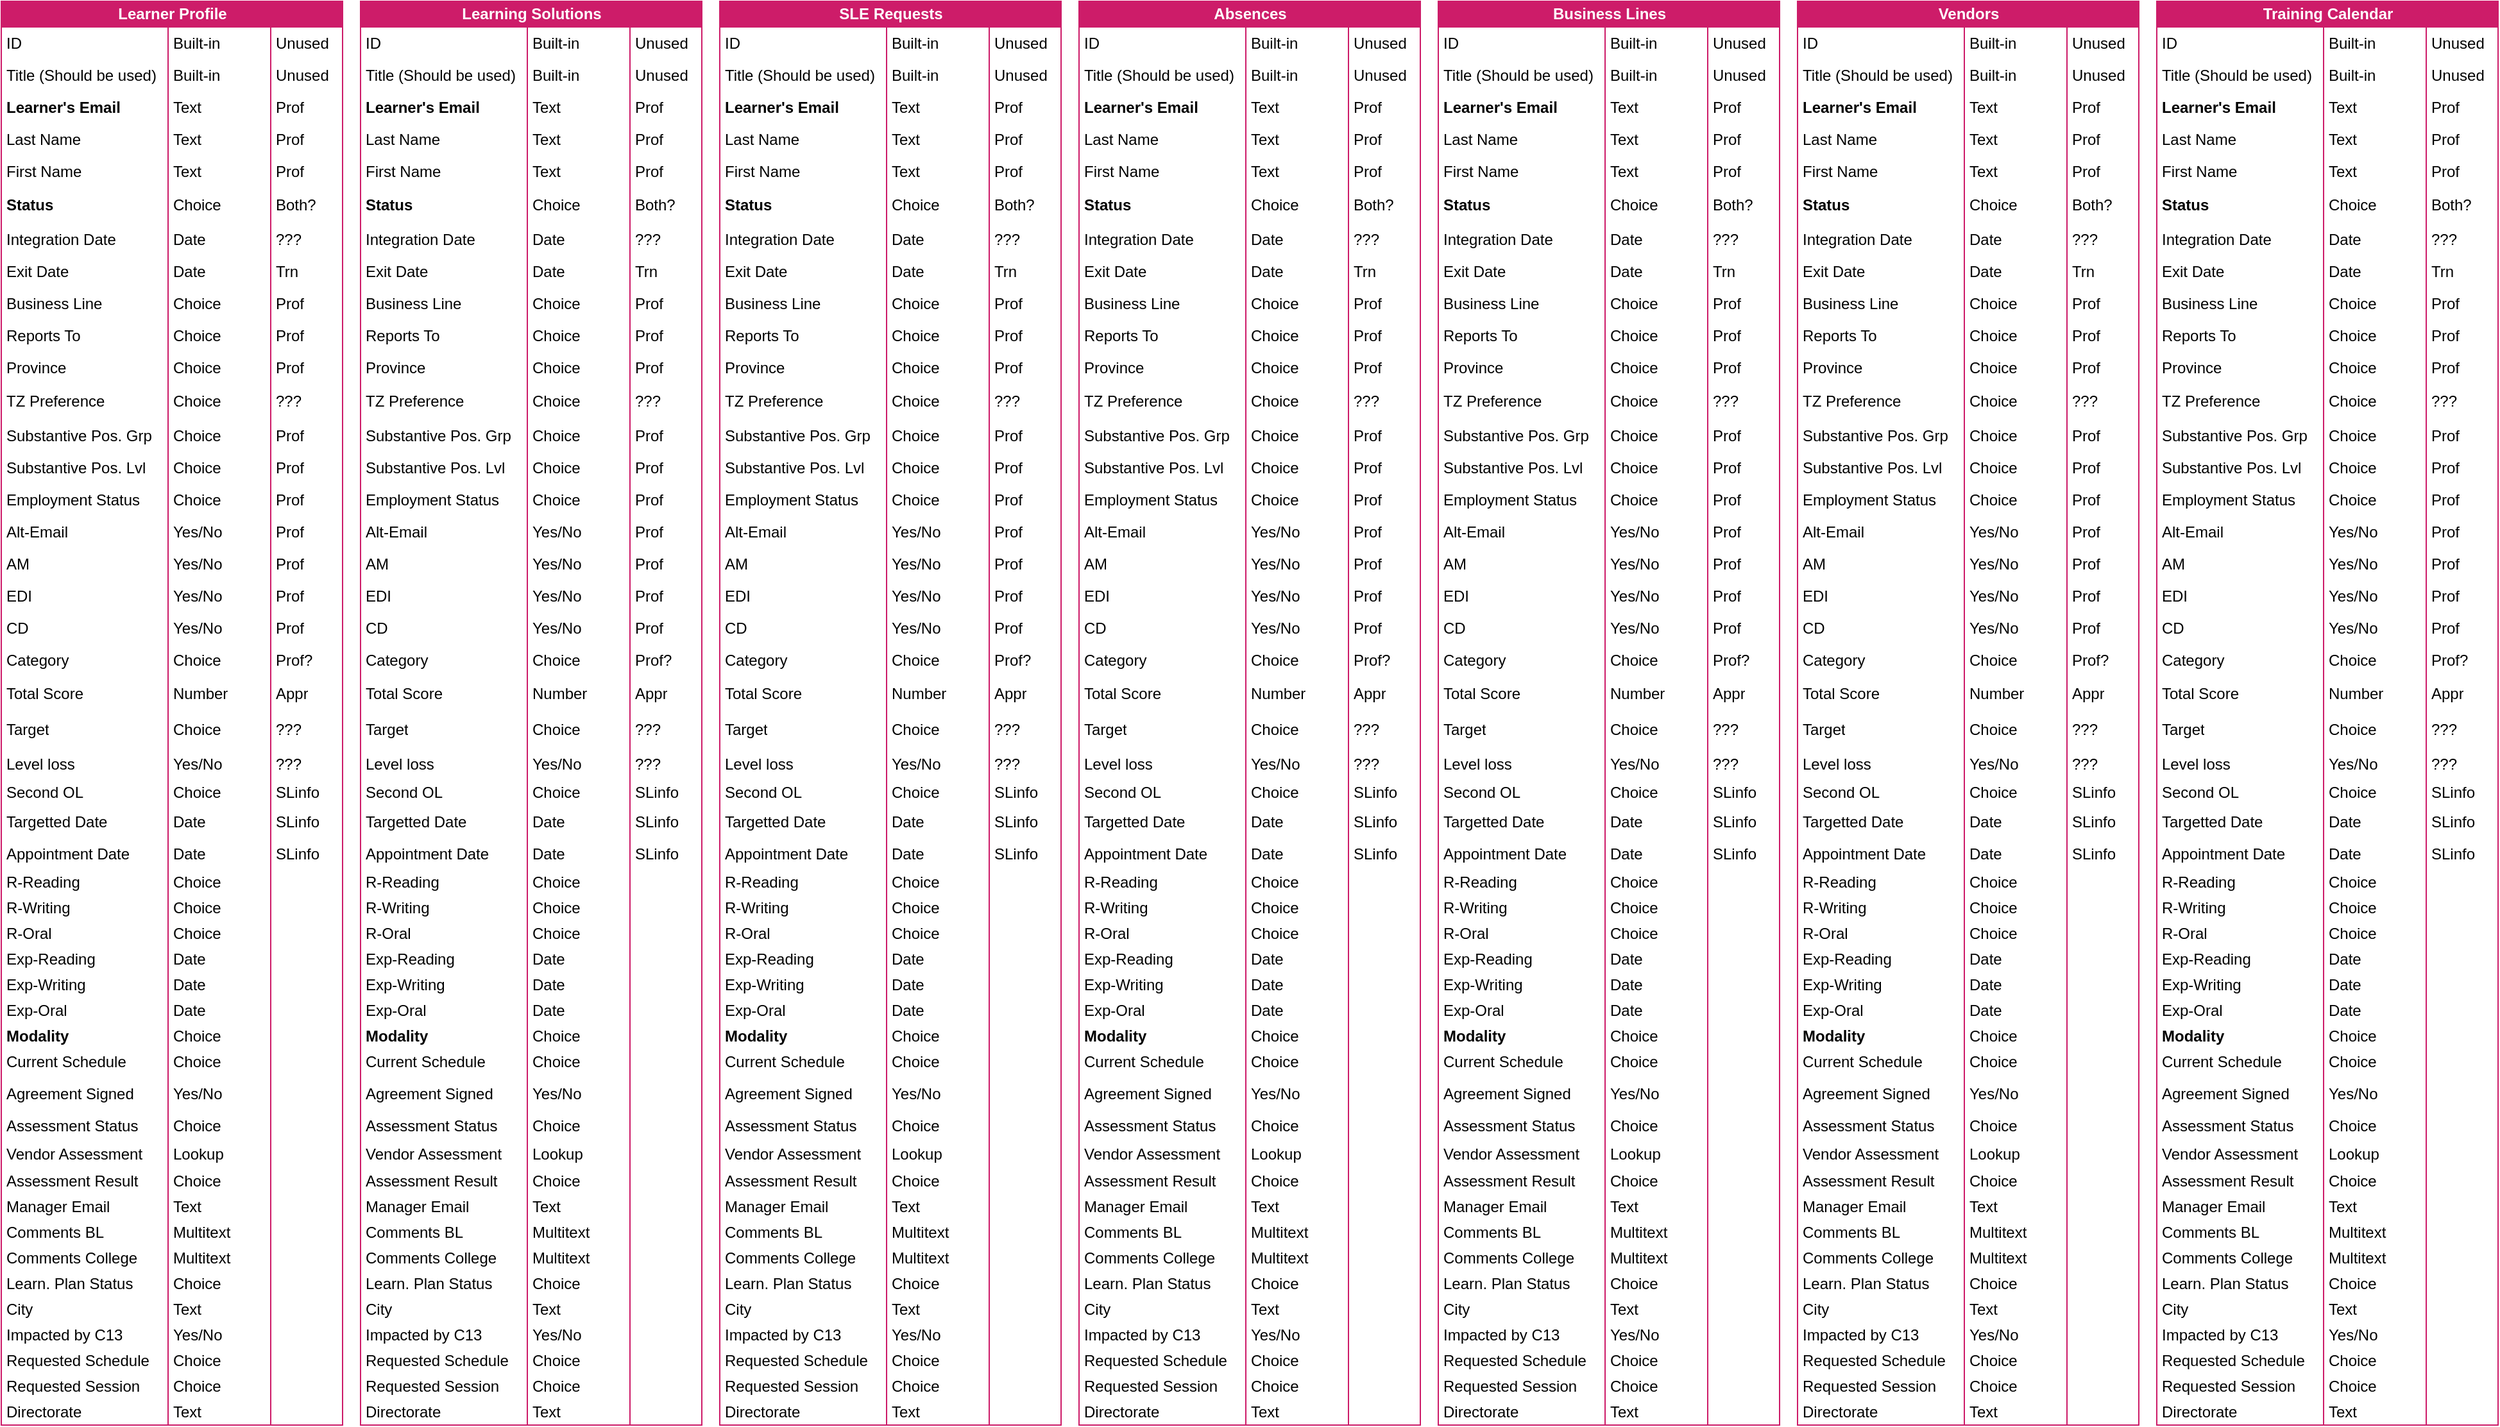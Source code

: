 <mxfile version="28.1.1">
  <diagram name="Page-1" id="9f46799a-70d6-7492-0946-bef42562c5a5">
    <mxGraphModel dx="2578" dy="2225" grid="1" gridSize="10" guides="1" tooltips="1" connect="1" arrows="1" fold="1" page="1" pageScale="1" pageWidth="1100" pageHeight="850" background="none" math="0" shadow="0">
      <root>
        <mxCell id="0" />
        <mxCell id="1" parent="0" />
        <mxCell id="-ESmimKyKe0ZqDrPcYQ3-1" value="Learner Profile" style="shape=table;startSize=20;container=1;collapsible=1;childLayout=tableLayout;fixedRows=1;rowLines=0;fontStyle=1;align=center;resizeLast=1;html=1;fillColor=#cd1c69;labelBackgroundColor=none;strokeColor=#cd1c69;gradientColor=none;fontColor=#FFFFFF;swimlaneFillColor=#FFFFFF;" vertex="1" parent="1">
          <mxGeometry x="10" y="-840" width="266" height="1110" as="geometry">
            <mxRectangle x="40" y="-840" width="240" height="30" as="alternateBounds" />
          </mxGeometry>
        </mxCell>
        <mxCell id="-ESmimKyKe0ZqDrPcYQ3-5" value="" style="shape=tableRow;horizontal=0;startSize=0;swimlaneHead=0;swimlaneBody=0;fillColor=none;collapsible=0;dropTarget=0;points=[[0,0.5],[1,0.5]];portConstraint=eastwest;top=0;left=0;right=0;bottom=0;strokeColor=default;" vertex="1" parent="-ESmimKyKe0ZqDrPcYQ3-1">
          <mxGeometry y="20" width="266" height="25" as="geometry" />
        </mxCell>
        <mxCell id="-ESmimKyKe0ZqDrPcYQ3-6" value="ID" style="shape=partialRectangle;connectable=0;fillColor=none;top=0;left=0;bottom=0;right=0;editable=1;overflow=hidden;whiteSpace=wrap;html=1;opacity=50;align=left;spacingLeft=2;fontStyle=0;gradientColor=none;" vertex="1" parent="-ESmimKyKe0ZqDrPcYQ3-5">
          <mxGeometry width="130" height="25" as="geometry">
            <mxRectangle width="130" height="25" as="alternateBounds" />
          </mxGeometry>
        </mxCell>
        <mxCell id="-ESmimKyKe0ZqDrPcYQ3-7" value="Built-in" style="shape=partialRectangle;connectable=0;fillColor=none;top=0;left=0;bottom=0;right=0;align=left;spacingLeft=2;overflow=hidden;whiteSpace=wrap;html=1;opacity=50;fontStyle=0;gradientColor=none;" vertex="1" parent="-ESmimKyKe0ZqDrPcYQ3-5">
          <mxGeometry x="130" width="80" height="25" as="geometry">
            <mxRectangle width="80" height="25" as="alternateBounds" />
          </mxGeometry>
        </mxCell>
        <mxCell id="-ESmimKyKe0ZqDrPcYQ3-57" value="Unused" style="shape=partialRectangle;connectable=0;fillColor=none;top=0;left=0;bottom=0;right=0;align=left;spacingLeft=2;overflow=hidden;whiteSpace=wrap;html=1;opacity=50;fontStyle=0;gradientColor=none;resizable=1;resizeWidth=1;resizeHeight=1;autosize=1;autosizeGrid=1;" vertex="1" parent="-ESmimKyKe0ZqDrPcYQ3-5">
          <mxGeometry x="210" width="56" height="25" as="geometry">
            <mxRectangle width="56" height="25" as="alternateBounds" />
          </mxGeometry>
        </mxCell>
        <mxCell id="-ESmimKyKe0ZqDrPcYQ3-8" style="shape=tableRow;horizontal=0;startSize=0;swimlaneHead=0;swimlaneBody=0;fillColor=none;collapsible=0;dropTarget=0;points=[[0,0.5],[1,0.5]];portConstraint=eastwest;top=0;left=0;right=0;bottom=0;" vertex="1" parent="-ESmimKyKe0ZqDrPcYQ3-1">
          <mxGeometry y="45" width="266" height="25" as="geometry" />
        </mxCell>
        <mxCell id="-ESmimKyKe0ZqDrPcYQ3-9" value="Title (Should be used)" style="shape=partialRectangle;connectable=0;fillColor=none;top=0;left=0;bottom=0;right=0;editable=1;overflow=hidden;whiteSpace=wrap;html=1;opacity=50;align=left;spacingLeft=2;" vertex="1" parent="-ESmimKyKe0ZqDrPcYQ3-8">
          <mxGeometry width="130" height="25" as="geometry">
            <mxRectangle width="130" height="25" as="alternateBounds" />
          </mxGeometry>
        </mxCell>
        <mxCell id="-ESmimKyKe0ZqDrPcYQ3-10" value="Built-in" style="shape=partialRectangle;connectable=0;fillColor=none;top=0;left=0;bottom=0;right=0;align=left;spacingLeft=2;overflow=hidden;whiteSpace=wrap;html=1;opacity=50;" vertex="1" parent="-ESmimKyKe0ZqDrPcYQ3-8">
          <mxGeometry x="130" width="80" height="25" as="geometry">
            <mxRectangle width="80" height="25" as="alternateBounds" />
          </mxGeometry>
        </mxCell>
        <mxCell id="-ESmimKyKe0ZqDrPcYQ3-58" value="Unused" style="shape=partialRectangle;connectable=0;fillColor=none;top=0;left=0;bottom=0;right=0;align=left;spacingLeft=2;overflow=hidden;whiteSpace=wrap;html=1;opacity=50;resizeWidth=1;resizeHeight=1;autosize=1;autosizeGrid=1;" vertex="1" parent="-ESmimKyKe0ZqDrPcYQ3-8">
          <mxGeometry x="210" width="56" height="25" as="geometry">
            <mxRectangle width="56" height="25" as="alternateBounds" />
          </mxGeometry>
        </mxCell>
        <mxCell id="-ESmimKyKe0ZqDrPcYQ3-11" style="shape=tableRow;horizontal=0;startSize=0;swimlaneHead=0;swimlaneBody=0;fillColor=none;collapsible=0;dropTarget=0;points=[[0,0.5],[1,0.5]];portConstraint=eastwest;top=0;left=0;right=0;bottom=0;" vertex="1" parent="-ESmimKyKe0ZqDrPcYQ3-1">
          <mxGeometry y="70" width="266" height="25" as="geometry" />
        </mxCell>
        <mxCell id="-ESmimKyKe0ZqDrPcYQ3-12" value="Learner&#39;s Email" style="shape=partialRectangle;connectable=0;fillColor=none;top=0;left=0;bottom=0;right=0;editable=1;overflow=hidden;whiteSpace=wrap;html=1;opacity=50;align=left;spacingLeft=2;fontStyle=1" vertex="1" parent="-ESmimKyKe0ZqDrPcYQ3-11">
          <mxGeometry width="130" height="25" as="geometry">
            <mxRectangle width="130" height="25" as="alternateBounds" />
          </mxGeometry>
        </mxCell>
        <mxCell id="-ESmimKyKe0ZqDrPcYQ3-13" value="Text" style="shape=partialRectangle;connectable=0;fillColor=none;top=0;left=0;bottom=0;right=0;align=left;spacingLeft=2;overflow=hidden;whiteSpace=wrap;html=1;opacity=50;" vertex="1" parent="-ESmimKyKe0ZqDrPcYQ3-11">
          <mxGeometry x="130" width="80" height="25" as="geometry">
            <mxRectangle width="80" height="25" as="alternateBounds" />
          </mxGeometry>
        </mxCell>
        <mxCell id="-ESmimKyKe0ZqDrPcYQ3-59" value="Prof" style="shape=partialRectangle;connectable=0;fillColor=none;top=0;left=0;bottom=0;right=0;align=left;spacingLeft=2;overflow=hidden;whiteSpace=wrap;html=1;opacity=50;resizeWidth=1;resizeHeight=1;autosize=1;autosizeGrid=1;" vertex="1" parent="-ESmimKyKe0ZqDrPcYQ3-11">
          <mxGeometry x="210" width="56" height="25" as="geometry">
            <mxRectangle width="56" height="25" as="alternateBounds" />
          </mxGeometry>
        </mxCell>
        <mxCell id="-ESmimKyKe0ZqDrPcYQ3-14" style="shape=tableRow;horizontal=0;startSize=0;swimlaneHead=0;swimlaneBody=0;fillColor=none;collapsible=0;dropTarget=0;points=[[0,0.5],[1,0.5]];portConstraint=eastwest;top=0;left=0;right=0;bottom=0;" vertex="1" parent="-ESmimKyKe0ZqDrPcYQ3-1">
          <mxGeometry y="95" width="266" height="25" as="geometry" />
        </mxCell>
        <mxCell id="-ESmimKyKe0ZqDrPcYQ3-15" value="Last Name" style="shape=partialRectangle;connectable=0;fillColor=none;top=0;left=0;bottom=0;right=0;editable=1;overflow=hidden;whiteSpace=wrap;html=1;opacity=50;align=left;spacingLeft=2;" vertex="1" parent="-ESmimKyKe0ZqDrPcYQ3-14">
          <mxGeometry width="130" height="25" as="geometry">
            <mxRectangle width="130" height="25" as="alternateBounds" />
          </mxGeometry>
        </mxCell>
        <mxCell id="-ESmimKyKe0ZqDrPcYQ3-16" value="Text" style="shape=partialRectangle;connectable=0;fillColor=none;top=0;left=0;bottom=0;right=0;align=left;spacingLeft=2;overflow=hidden;whiteSpace=wrap;html=1;opacity=50;" vertex="1" parent="-ESmimKyKe0ZqDrPcYQ3-14">
          <mxGeometry x="130" width="80" height="25" as="geometry">
            <mxRectangle width="80" height="25" as="alternateBounds" />
          </mxGeometry>
        </mxCell>
        <mxCell id="-ESmimKyKe0ZqDrPcYQ3-60" value="Prof" style="shape=partialRectangle;connectable=0;fillColor=none;top=0;left=0;bottom=0;right=0;align=left;spacingLeft=2;overflow=hidden;whiteSpace=wrap;html=1;opacity=50;resizeWidth=1;resizeHeight=1;autosize=1;autosizeGrid=1;" vertex="1" parent="-ESmimKyKe0ZqDrPcYQ3-14">
          <mxGeometry x="210" width="56" height="25" as="geometry">
            <mxRectangle width="56" height="25" as="alternateBounds" />
          </mxGeometry>
        </mxCell>
        <mxCell id="-ESmimKyKe0ZqDrPcYQ3-17" style="shape=tableRow;horizontal=0;startSize=0;swimlaneHead=0;swimlaneBody=0;fillColor=none;collapsible=0;dropTarget=0;points=[[0,0.5],[1,0.5]];portConstraint=eastwest;top=0;left=0;right=0;bottom=0;" vertex="1" parent="-ESmimKyKe0ZqDrPcYQ3-1">
          <mxGeometry y="120" width="266" height="25" as="geometry" />
        </mxCell>
        <mxCell id="-ESmimKyKe0ZqDrPcYQ3-18" value="First Name" style="shape=partialRectangle;connectable=0;fillColor=none;top=0;left=0;bottom=0;right=0;editable=1;overflow=hidden;whiteSpace=wrap;html=1;opacity=50;align=left;spacingLeft=2;" vertex="1" parent="-ESmimKyKe0ZqDrPcYQ3-17">
          <mxGeometry width="130" height="25" as="geometry">
            <mxRectangle width="130" height="25" as="alternateBounds" />
          </mxGeometry>
        </mxCell>
        <mxCell id="-ESmimKyKe0ZqDrPcYQ3-19" value="Text" style="shape=partialRectangle;connectable=0;fillColor=none;top=0;left=0;bottom=0;right=0;align=left;spacingLeft=2;overflow=hidden;whiteSpace=wrap;html=1;opacity=50;" vertex="1" parent="-ESmimKyKe0ZqDrPcYQ3-17">
          <mxGeometry x="130" width="80" height="25" as="geometry">
            <mxRectangle width="80" height="25" as="alternateBounds" />
          </mxGeometry>
        </mxCell>
        <mxCell id="-ESmimKyKe0ZqDrPcYQ3-61" value="Prof" style="shape=partialRectangle;connectable=0;fillColor=none;top=0;left=0;bottom=0;right=0;align=left;spacingLeft=2;overflow=hidden;whiteSpace=wrap;html=1;opacity=50;resizeWidth=1;resizeHeight=1;autosize=1;autosizeGrid=1;" vertex="1" parent="-ESmimKyKe0ZqDrPcYQ3-17">
          <mxGeometry x="210" width="56" height="25" as="geometry">
            <mxRectangle width="56" height="25" as="alternateBounds" />
          </mxGeometry>
        </mxCell>
        <mxCell id="-ESmimKyKe0ZqDrPcYQ3-20" style="shape=tableRow;horizontal=0;startSize=0;swimlaneHead=0;swimlaneBody=0;fillColor=none;collapsible=0;dropTarget=0;points=[[0,0.5],[1,0.5]];portConstraint=eastwest;top=0;left=0;right=0;bottom=0;" vertex="1" parent="-ESmimKyKe0ZqDrPcYQ3-1">
          <mxGeometry y="145" width="266" height="28" as="geometry" />
        </mxCell>
        <mxCell id="-ESmimKyKe0ZqDrPcYQ3-21" value="Status" style="shape=partialRectangle;connectable=0;fillColor=none;top=0;left=0;bottom=0;right=0;editable=1;overflow=hidden;whiteSpace=wrap;html=1;opacity=50;align=left;spacingLeft=2;fontStyle=1" vertex="1" parent="-ESmimKyKe0ZqDrPcYQ3-20">
          <mxGeometry width="130" height="28" as="geometry">
            <mxRectangle width="130" height="28" as="alternateBounds" />
          </mxGeometry>
        </mxCell>
        <mxCell id="-ESmimKyKe0ZqDrPcYQ3-22" value="Choice" style="shape=partialRectangle;connectable=0;fillColor=none;top=0;left=0;bottom=0;right=0;align=left;spacingLeft=2;overflow=hidden;whiteSpace=wrap;html=1;opacity=50;" vertex="1" parent="-ESmimKyKe0ZqDrPcYQ3-20">
          <mxGeometry x="130" width="80" height="28" as="geometry">
            <mxRectangle width="80" height="28" as="alternateBounds" />
          </mxGeometry>
        </mxCell>
        <mxCell id="-ESmimKyKe0ZqDrPcYQ3-62" value="Both?" style="shape=partialRectangle;connectable=0;fillColor=none;top=0;left=0;bottom=0;right=0;align=left;spacingLeft=2;overflow=hidden;whiteSpace=wrap;html=1;opacity=50;resizeWidth=1;resizeHeight=1;autosize=1;autosizeGrid=1;" vertex="1" parent="-ESmimKyKe0ZqDrPcYQ3-20">
          <mxGeometry x="210" width="56" height="28" as="geometry">
            <mxRectangle width="56" height="28" as="alternateBounds" />
          </mxGeometry>
        </mxCell>
        <mxCell id="-ESmimKyKe0ZqDrPcYQ3-26" style="shape=tableRow;horizontal=0;startSize=0;swimlaneHead=0;swimlaneBody=0;fillColor=none;collapsible=0;dropTarget=0;points=[[0,0.5],[1,0.5]];portConstraint=eastwest;top=0;left=0;right=0;bottom=0;" vertex="1" parent="-ESmimKyKe0ZqDrPcYQ3-1">
          <mxGeometry y="173" width="266" height="25" as="geometry" />
        </mxCell>
        <mxCell id="-ESmimKyKe0ZqDrPcYQ3-27" value="Integration Date" style="shape=partialRectangle;connectable=0;fillColor=none;top=0;left=0;bottom=0;right=0;editable=1;overflow=hidden;whiteSpace=wrap;html=1;opacity=50;align=left;spacingLeft=2;" vertex="1" parent="-ESmimKyKe0ZqDrPcYQ3-26">
          <mxGeometry width="130" height="25" as="geometry">
            <mxRectangle width="130" height="25" as="alternateBounds" />
          </mxGeometry>
        </mxCell>
        <mxCell id="-ESmimKyKe0ZqDrPcYQ3-28" value="Date" style="shape=partialRectangle;connectable=0;fillColor=none;top=0;left=0;bottom=0;right=0;align=left;spacingLeft=2;overflow=hidden;whiteSpace=wrap;html=1;opacity=50;" vertex="1" parent="-ESmimKyKe0ZqDrPcYQ3-26">
          <mxGeometry x="130" width="80" height="25" as="geometry">
            <mxRectangle width="80" height="25" as="alternateBounds" />
          </mxGeometry>
        </mxCell>
        <mxCell id="-ESmimKyKe0ZqDrPcYQ3-64" value="???" style="shape=partialRectangle;connectable=0;fillColor=none;top=0;left=0;bottom=0;right=0;align=left;spacingLeft=2;overflow=hidden;whiteSpace=wrap;html=1;opacity=50;resizeWidth=1;resizeHeight=1;autosize=1;autosizeGrid=1;" vertex="1" parent="-ESmimKyKe0ZqDrPcYQ3-26">
          <mxGeometry x="210" width="56" height="25" as="geometry">
            <mxRectangle width="56" height="25" as="alternateBounds" />
          </mxGeometry>
        </mxCell>
        <mxCell id="-ESmimKyKe0ZqDrPcYQ3-29" style="shape=tableRow;horizontal=0;startSize=0;swimlaneHead=0;swimlaneBody=0;fillColor=none;collapsible=0;dropTarget=0;points=[[0,0.5],[1,0.5]];portConstraint=eastwest;top=0;left=0;right=0;bottom=0;" vertex="1" parent="-ESmimKyKe0ZqDrPcYQ3-1">
          <mxGeometry y="198" width="266" height="25" as="geometry" />
        </mxCell>
        <mxCell id="-ESmimKyKe0ZqDrPcYQ3-30" value="Exit Date" style="shape=partialRectangle;connectable=0;fillColor=none;top=0;left=0;bottom=0;right=0;editable=1;overflow=hidden;whiteSpace=wrap;html=1;opacity=50;align=left;spacingLeft=2;" vertex="1" parent="-ESmimKyKe0ZqDrPcYQ3-29">
          <mxGeometry width="130" height="25" as="geometry">
            <mxRectangle width="130" height="25" as="alternateBounds" />
          </mxGeometry>
        </mxCell>
        <mxCell id="-ESmimKyKe0ZqDrPcYQ3-31" value="Date" style="shape=partialRectangle;connectable=0;fillColor=none;top=0;left=0;bottom=0;right=0;align=left;spacingLeft=2;overflow=hidden;whiteSpace=wrap;html=1;opacity=50;" vertex="1" parent="-ESmimKyKe0ZqDrPcYQ3-29">
          <mxGeometry x="130" width="80" height="25" as="geometry">
            <mxRectangle width="80" height="25" as="alternateBounds" />
          </mxGeometry>
        </mxCell>
        <mxCell id="-ESmimKyKe0ZqDrPcYQ3-65" value="Trn" style="shape=partialRectangle;connectable=0;fillColor=none;top=0;left=0;bottom=0;right=0;align=left;spacingLeft=2;overflow=hidden;whiteSpace=wrap;html=1;opacity=50;fixedWidth=0;resizeWidth=1;resizeHeight=1;autosize=1;autosizeGrid=1;" vertex="1" parent="-ESmimKyKe0ZqDrPcYQ3-29">
          <mxGeometry x="210" width="56" height="25" as="geometry">
            <mxRectangle width="56" height="25" as="alternateBounds" />
          </mxGeometry>
        </mxCell>
        <mxCell id="-ESmimKyKe0ZqDrPcYQ3-32" style="shape=tableRow;horizontal=0;startSize=0;swimlaneHead=0;swimlaneBody=0;fillColor=none;collapsible=0;dropTarget=0;points=[[0,0.5],[1,0.5]];portConstraint=eastwest;top=0;left=0;right=0;bottom=0;" vertex="1" parent="-ESmimKyKe0ZqDrPcYQ3-1">
          <mxGeometry y="223" width="266" height="25" as="geometry" />
        </mxCell>
        <mxCell id="-ESmimKyKe0ZqDrPcYQ3-33" value="Business Line" style="shape=partialRectangle;connectable=0;fillColor=none;top=0;left=0;bottom=0;right=0;editable=1;overflow=hidden;whiteSpace=wrap;html=1;opacity=50;align=left;spacingLeft=2;" vertex="1" parent="-ESmimKyKe0ZqDrPcYQ3-32">
          <mxGeometry width="130" height="25" as="geometry">
            <mxRectangle width="130" height="25" as="alternateBounds" />
          </mxGeometry>
        </mxCell>
        <mxCell id="-ESmimKyKe0ZqDrPcYQ3-34" value="Choice" style="shape=partialRectangle;connectable=0;fillColor=none;top=0;left=0;bottom=0;right=0;align=left;spacingLeft=2;overflow=hidden;whiteSpace=wrap;html=1;opacity=50;" vertex="1" parent="-ESmimKyKe0ZqDrPcYQ3-32">
          <mxGeometry x="130" width="80" height="25" as="geometry">
            <mxRectangle width="80" height="25" as="alternateBounds" />
          </mxGeometry>
        </mxCell>
        <mxCell id="-ESmimKyKe0ZqDrPcYQ3-66" value="Prof" style="shape=partialRectangle;connectable=0;fillColor=none;top=0;left=0;bottom=0;right=0;align=left;spacingLeft=2;overflow=hidden;whiteSpace=wrap;html=1;opacity=50;resizeWidth=1;resizeHeight=1;autosize=1;autosizeGrid=1;" vertex="1" parent="-ESmimKyKe0ZqDrPcYQ3-32">
          <mxGeometry x="210" width="56" height="25" as="geometry">
            <mxRectangle width="56" height="25" as="alternateBounds" />
          </mxGeometry>
        </mxCell>
        <mxCell id="-ESmimKyKe0ZqDrPcYQ3-35" style="shape=tableRow;horizontal=0;startSize=0;swimlaneHead=0;swimlaneBody=0;fillColor=none;collapsible=0;dropTarget=0;points=[[0,0.5],[1,0.5]];portConstraint=eastwest;top=0;left=0;right=0;bottom=0;" vertex="1" parent="-ESmimKyKe0ZqDrPcYQ3-1">
          <mxGeometry y="248" width="266" height="25" as="geometry" />
        </mxCell>
        <mxCell id="-ESmimKyKe0ZqDrPcYQ3-36" value="Reports To" style="shape=partialRectangle;connectable=0;fillColor=none;top=0;left=0;bottom=0;right=0;editable=1;overflow=hidden;whiteSpace=wrap;html=1;opacity=50;align=left;spacingLeft=2;" vertex="1" parent="-ESmimKyKe0ZqDrPcYQ3-35">
          <mxGeometry width="130" height="25" as="geometry">
            <mxRectangle width="130" height="25" as="alternateBounds" />
          </mxGeometry>
        </mxCell>
        <mxCell id="-ESmimKyKe0ZqDrPcYQ3-37" value="Choice" style="shape=partialRectangle;connectable=0;fillColor=none;top=0;left=0;bottom=0;right=0;align=left;spacingLeft=2;overflow=hidden;whiteSpace=wrap;html=1;opacity=50;" vertex="1" parent="-ESmimKyKe0ZqDrPcYQ3-35">
          <mxGeometry x="130" width="80" height="25" as="geometry">
            <mxRectangle width="80" height="25" as="alternateBounds" />
          </mxGeometry>
        </mxCell>
        <mxCell id="-ESmimKyKe0ZqDrPcYQ3-67" value="Prof" style="shape=partialRectangle;connectable=0;fillColor=none;top=0;left=0;bottom=0;right=0;align=left;spacingLeft=2;overflow=hidden;whiteSpace=wrap;html=1;opacity=50;resizeWidth=1;resizeHeight=1;autosize=1;autosizeGrid=1;" vertex="1" parent="-ESmimKyKe0ZqDrPcYQ3-35">
          <mxGeometry x="210" width="56" height="25" as="geometry">
            <mxRectangle width="56" height="25" as="alternateBounds" />
          </mxGeometry>
        </mxCell>
        <mxCell id="-ESmimKyKe0ZqDrPcYQ3-144" style="shape=tableRow;horizontal=0;startSize=0;swimlaneHead=0;swimlaneBody=0;fillColor=none;collapsible=0;dropTarget=0;points=[[0,0.5],[1,0.5]];portConstraint=eastwest;top=0;left=0;right=0;bottom=0;" vertex="1" parent="-ESmimKyKe0ZqDrPcYQ3-1">
          <mxGeometry y="273" width="266" height="25" as="geometry" />
        </mxCell>
        <mxCell id="-ESmimKyKe0ZqDrPcYQ3-145" value="Province" style="shape=partialRectangle;connectable=0;fillColor=none;top=0;left=0;bottom=0;right=0;editable=1;overflow=hidden;whiteSpace=wrap;html=1;opacity=50;align=left;spacingLeft=2;" vertex="1" parent="-ESmimKyKe0ZqDrPcYQ3-144">
          <mxGeometry width="130" height="25" as="geometry">
            <mxRectangle width="130" height="25" as="alternateBounds" />
          </mxGeometry>
        </mxCell>
        <mxCell id="-ESmimKyKe0ZqDrPcYQ3-146" value="Choice" style="shape=partialRectangle;connectable=0;fillColor=none;top=0;left=0;bottom=0;right=0;align=left;spacingLeft=2;overflow=hidden;whiteSpace=wrap;html=1;opacity=50;" vertex="1" parent="-ESmimKyKe0ZqDrPcYQ3-144">
          <mxGeometry x="130" width="80" height="25" as="geometry">
            <mxRectangle width="80" height="25" as="alternateBounds" />
          </mxGeometry>
        </mxCell>
        <mxCell id="-ESmimKyKe0ZqDrPcYQ3-147" value="Prof" style="shape=partialRectangle;connectable=0;fillColor=none;top=0;left=0;bottom=0;right=0;align=left;spacingLeft=2;overflow=hidden;whiteSpace=wrap;html=1;opacity=50;resizeWidth=1;resizeHeight=1;autosize=1;autosizeGrid=1;" vertex="1" parent="-ESmimKyKe0ZqDrPcYQ3-144">
          <mxGeometry x="210" width="56" height="25" as="geometry">
            <mxRectangle width="56" height="25" as="alternateBounds" />
          </mxGeometry>
        </mxCell>
        <mxCell id="-ESmimKyKe0ZqDrPcYQ3-140" style="shape=tableRow;horizontal=0;startSize=0;swimlaneHead=0;swimlaneBody=0;fillColor=none;collapsible=0;dropTarget=0;points=[[0,0.5],[1,0.5]];portConstraint=eastwest;top=0;left=0;right=0;bottom=0;" vertex="1" parent="-ESmimKyKe0ZqDrPcYQ3-1">
          <mxGeometry y="298" width="266" height="28" as="geometry" />
        </mxCell>
        <mxCell id="-ESmimKyKe0ZqDrPcYQ3-141" value="TZ Preference" style="shape=partialRectangle;connectable=0;fillColor=none;top=0;left=0;bottom=0;right=0;editable=1;overflow=hidden;whiteSpace=wrap;html=1;opacity=50;align=left;spacingLeft=2;" vertex="1" parent="-ESmimKyKe0ZqDrPcYQ3-140">
          <mxGeometry width="130" height="28" as="geometry">
            <mxRectangle width="130" height="28" as="alternateBounds" />
          </mxGeometry>
        </mxCell>
        <mxCell id="-ESmimKyKe0ZqDrPcYQ3-142" value="Choice" style="shape=partialRectangle;connectable=0;fillColor=none;top=0;left=0;bottom=0;right=0;align=left;spacingLeft=2;overflow=hidden;whiteSpace=wrap;html=1;opacity=50;" vertex="1" parent="-ESmimKyKe0ZqDrPcYQ3-140">
          <mxGeometry x="130" width="80" height="28" as="geometry">
            <mxRectangle width="80" height="28" as="alternateBounds" />
          </mxGeometry>
        </mxCell>
        <mxCell id="-ESmimKyKe0ZqDrPcYQ3-143" value="???" style="shape=partialRectangle;connectable=0;fillColor=none;top=0;left=0;bottom=0;right=0;align=left;spacingLeft=2;overflow=hidden;whiteSpace=wrap;html=1;opacity=50;resizeWidth=1;resizeHeight=1;autosize=1;autosizeGrid=1;" vertex="1" parent="-ESmimKyKe0ZqDrPcYQ3-140">
          <mxGeometry x="210" width="56" height="28" as="geometry">
            <mxRectangle width="56" height="28" as="alternateBounds" />
          </mxGeometry>
        </mxCell>
        <mxCell id="-ESmimKyKe0ZqDrPcYQ3-136" style="shape=tableRow;horizontal=0;startSize=0;swimlaneHead=0;swimlaneBody=0;fillColor=none;collapsible=0;dropTarget=0;points=[[0,0.5],[1,0.5]];portConstraint=eastwest;top=0;left=0;right=0;bottom=0;" vertex="1" parent="-ESmimKyKe0ZqDrPcYQ3-1">
          <mxGeometry y="326" width="266" height="25" as="geometry" />
        </mxCell>
        <mxCell id="-ESmimKyKe0ZqDrPcYQ3-137" value="Substantive Pos. Grp" style="shape=partialRectangle;connectable=0;fillColor=none;top=0;left=0;bottom=0;right=0;editable=1;overflow=hidden;whiteSpace=wrap;html=1;opacity=50;align=left;spacingLeft=2;" vertex="1" parent="-ESmimKyKe0ZqDrPcYQ3-136">
          <mxGeometry width="130" height="25" as="geometry">
            <mxRectangle width="130" height="25" as="alternateBounds" />
          </mxGeometry>
        </mxCell>
        <mxCell id="-ESmimKyKe0ZqDrPcYQ3-138" value="Choice" style="shape=partialRectangle;connectable=0;fillColor=none;top=0;left=0;bottom=0;right=0;align=left;spacingLeft=2;overflow=hidden;whiteSpace=wrap;html=1;opacity=50;" vertex="1" parent="-ESmimKyKe0ZqDrPcYQ3-136">
          <mxGeometry x="130" width="80" height="25" as="geometry">
            <mxRectangle width="80" height="25" as="alternateBounds" />
          </mxGeometry>
        </mxCell>
        <mxCell id="-ESmimKyKe0ZqDrPcYQ3-139" value="Prof" style="shape=partialRectangle;connectable=0;fillColor=none;top=0;left=0;bottom=0;right=0;align=left;spacingLeft=2;overflow=hidden;whiteSpace=wrap;html=1;opacity=50;resizeWidth=1;resizeHeight=1;autosize=1;autosizeGrid=1;" vertex="1" parent="-ESmimKyKe0ZqDrPcYQ3-136">
          <mxGeometry x="210" width="56" height="25" as="geometry">
            <mxRectangle width="56" height="25" as="alternateBounds" />
          </mxGeometry>
        </mxCell>
        <mxCell id="-ESmimKyKe0ZqDrPcYQ3-132" style="shape=tableRow;horizontal=0;startSize=0;swimlaneHead=0;swimlaneBody=0;fillColor=none;collapsible=0;dropTarget=0;points=[[0,0.5],[1,0.5]];portConstraint=eastwest;top=0;left=0;right=0;bottom=0;" vertex="1" parent="-ESmimKyKe0ZqDrPcYQ3-1">
          <mxGeometry y="351" width="266" height="25" as="geometry" />
        </mxCell>
        <mxCell id="-ESmimKyKe0ZqDrPcYQ3-133" value="Substantive Pos. Lvl" style="shape=partialRectangle;connectable=0;fillColor=none;top=0;left=0;bottom=0;right=0;editable=1;overflow=hidden;whiteSpace=wrap;html=1;opacity=50;align=left;spacingLeft=2;" vertex="1" parent="-ESmimKyKe0ZqDrPcYQ3-132">
          <mxGeometry width="130" height="25" as="geometry">
            <mxRectangle width="130" height="25" as="alternateBounds" />
          </mxGeometry>
        </mxCell>
        <mxCell id="-ESmimKyKe0ZqDrPcYQ3-134" value="Choice" style="shape=partialRectangle;connectable=0;fillColor=none;top=0;left=0;bottom=0;right=0;align=left;spacingLeft=2;overflow=hidden;whiteSpace=wrap;html=1;opacity=50;" vertex="1" parent="-ESmimKyKe0ZqDrPcYQ3-132">
          <mxGeometry x="130" width="80" height="25" as="geometry">
            <mxRectangle width="80" height="25" as="alternateBounds" />
          </mxGeometry>
        </mxCell>
        <mxCell id="-ESmimKyKe0ZqDrPcYQ3-135" value="Prof" style="shape=partialRectangle;connectable=0;fillColor=none;top=0;left=0;bottom=0;right=0;align=left;spacingLeft=2;overflow=hidden;whiteSpace=wrap;html=1;opacity=50;resizeWidth=1;resizeHeight=1;autosize=1;autosizeGrid=1;" vertex="1" parent="-ESmimKyKe0ZqDrPcYQ3-132">
          <mxGeometry x="210" width="56" height="25" as="geometry">
            <mxRectangle width="56" height="25" as="alternateBounds" />
          </mxGeometry>
        </mxCell>
        <mxCell id="-ESmimKyKe0ZqDrPcYQ3-128" style="shape=tableRow;horizontal=0;startSize=0;swimlaneHead=0;swimlaneBody=0;fillColor=none;collapsible=0;dropTarget=0;points=[[0,0.5],[1,0.5]];portConstraint=eastwest;top=0;left=0;right=0;bottom=0;" vertex="1" parent="-ESmimKyKe0ZqDrPcYQ3-1">
          <mxGeometry y="376" width="266" height="25" as="geometry" />
        </mxCell>
        <mxCell id="-ESmimKyKe0ZqDrPcYQ3-129" value="Employment Status" style="shape=partialRectangle;connectable=0;fillColor=none;top=0;left=0;bottom=0;right=0;editable=1;overflow=hidden;whiteSpace=wrap;html=1;opacity=50;align=left;spacingLeft=2;" vertex="1" parent="-ESmimKyKe0ZqDrPcYQ3-128">
          <mxGeometry width="130" height="25" as="geometry">
            <mxRectangle width="130" height="25" as="alternateBounds" />
          </mxGeometry>
        </mxCell>
        <mxCell id="-ESmimKyKe0ZqDrPcYQ3-130" value="Choice" style="shape=partialRectangle;connectable=0;fillColor=none;top=0;left=0;bottom=0;right=0;align=left;spacingLeft=2;overflow=hidden;whiteSpace=wrap;html=1;opacity=50;" vertex="1" parent="-ESmimKyKe0ZqDrPcYQ3-128">
          <mxGeometry x="130" width="80" height="25" as="geometry">
            <mxRectangle width="80" height="25" as="alternateBounds" />
          </mxGeometry>
        </mxCell>
        <mxCell id="-ESmimKyKe0ZqDrPcYQ3-131" value="Prof" style="shape=partialRectangle;connectable=0;fillColor=none;top=0;left=0;bottom=0;right=0;align=left;spacingLeft=2;overflow=hidden;whiteSpace=wrap;html=1;opacity=50;resizeWidth=1;resizeHeight=1;autosize=1;autosizeGrid=1;" vertex="1" parent="-ESmimKyKe0ZqDrPcYQ3-128">
          <mxGeometry x="210" width="56" height="25" as="geometry">
            <mxRectangle width="56" height="25" as="alternateBounds" />
          </mxGeometry>
        </mxCell>
        <mxCell id="-ESmimKyKe0ZqDrPcYQ3-124" style="shape=tableRow;horizontal=0;startSize=0;swimlaneHead=0;swimlaneBody=0;fillColor=none;collapsible=0;dropTarget=0;points=[[0,0.5],[1,0.5]];portConstraint=eastwest;top=0;left=0;right=0;bottom=0;" vertex="1" parent="-ESmimKyKe0ZqDrPcYQ3-1">
          <mxGeometry y="401" width="266" height="25" as="geometry" />
        </mxCell>
        <mxCell id="-ESmimKyKe0ZqDrPcYQ3-125" value="Alt-Email" style="shape=partialRectangle;connectable=0;fillColor=none;top=0;left=0;bottom=0;right=0;editable=1;overflow=hidden;whiteSpace=wrap;html=1;opacity=50;align=left;spacingLeft=2;" vertex="1" parent="-ESmimKyKe0ZqDrPcYQ3-124">
          <mxGeometry width="130" height="25" as="geometry">
            <mxRectangle width="130" height="25" as="alternateBounds" />
          </mxGeometry>
        </mxCell>
        <mxCell id="-ESmimKyKe0ZqDrPcYQ3-126" value="Yes/No" style="shape=partialRectangle;connectable=0;fillColor=none;top=0;left=0;bottom=0;right=0;align=left;spacingLeft=2;overflow=hidden;whiteSpace=wrap;html=1;opacity=50;" vertex="1" parent="-ESmimKyKe0ZqDrPcYQ3-124">
          <mxGeometry x="130" width="80" height="25" as="geometry">
            <mxRectangle width="80" height="25" as="alternateBounds" />
          </mxGeometry>
        </mxCell>
        <mxCell id="-ESmimKyKe0ZqDrPcYQ3-127" value="Prof" style="shape=partialRectangle;connectable=0;fillColor=none;top=0;left=0;bottom=0;right=0;align=left;spacingLeft=2;overflow=hidden;whiteSpace=wrap;html=1;opacity=50;resizeWidth=1;resizeHeight=1;autosize=1;autosizeGrid=1;" vertex="1" parent="-ESmimKyKe0ZqDrPcYQ3-124">
          <mxGeometry x="210" width="56" height="25" as="geometry">
            <mxRectangle width="56" height="25" as="alternateBounds" />
          </mxGeometry>
        </mxCell>
        <mxCell id="-ESmimKyKe0ZqDrPcYQ3-120" style="shape=tableRow;horizontal=0;startSize=0;swimlaneHead=0;swimlaneBody=0;fillColor=none;collapsible=0;dropTarget=0;points=[[0,0.5],[1,0.5]];portConstraint=eastwest;top=0;left=0;right=0;bottom=0;" vertex="1" parent="-ESmimKyKe0ZqDrPcYQ3-1">
          <mxGeometry y="426" width="266" height="25" as="geometry" />
        </mxCell>
        <mxCell id="-ESmimKyKe0ZqDrPcYQ3-121" value="AM" style="shape=partialRectangle;connectable=0;fillColor=none;top=0;left=0;bottom=0;right=0;editable=1;overflow=hidden;whiteSpace=wrap;html=1;opacity=50;align=left;spacingLeft=2;" vertex="1" parent="-ESmimKyKe0ZqDrPcYQ3-120">
          <mxGeometry width="130" height="25" as="geometry">
            <mxRectangle width="130" height="25" as="alternateBounds" />
          </mxGeometry>
        </mxCell>
        <mxCell id="-ESmimKyKe0ZqDrPcYQ3-122" value="Yes/No" style="shape=partialRectangle;connectable=0;fillColor=none;top=0;left=0;bottom=0;right=0;align=left;spacingLeft=2;overflow=hidden;whiteSpace=wrap;html=1;opacity=50;" vertex="1" parent="-ESmimKyKe0ZqDrPcYQ3-120">
          <mxGeometry x="130" width="80" height="25" as="geometry">
            <mxRectangle width="80" height="25" as="alternateBounds" />
          </mxGeometry>
        </mxCell>
        <mxCell id="-ESmimKyKe0ZqDrPcYQ3-123" value="Prof" style="shape=partialRectangle;connectable=0;fillColor=none;top=0;left=0;bottom=0;right=0;align=left;spacingLeft=2;overflow=hidden;whiteSpace=wrap;html=1;opacity=50;resizeWidth=1;resizeHeight=1;autosize=1;autosizeGrid=1;" vertex="1" parent="-ESmimKyKe0ZqDrPcYQ3-120">
          <mxGeometry x="210" width="56" height="25" as="geometry">
            <mxRectangle width="56" height="25" as="alternateBounds" />
          </mxGeometry>
        </mxCell>
        <mxCell id="-ESmimKyKe0ZqDrPcYQ3-116" style="shape=tableRow;horizontal=0;startSize=0;swimlaneHead=0;swimlaneBody=0;fillColor=none;collapsible=0;dropTarget=0;points=[[0,0.5],[1,0.5]];portConstraint=eastwest;top=0;left=0;right=0;bottom=0;" vertex="1" parent="-ESmimKyKe0ZqDrPcYQ3-1">
          <mxGeometry y="451" width="266" height="25" as="geometry" />
        </mxCell>
        <mxCell id="-ESmimKyKe0ZqDrPcYQ3-117" value="EDI" style="shape=partialRectangle;connectable=0;fillColor=none;top=0;left=0;bottom=0;right=0;editable=1;overflow=hidden;whiteSpace=wrap;html=1;opacity=50;align=left;spacingLeft=2;" vertex="1" parent="-ESmimKyKe0ZqDrPcYQ3-116">
          <mxGeometry width="130" height="25" as="geometry">
            <mxRectangle width="130" height="25" as="alternateBounds" />
          </mxGeometry>
        </mxCell>
        <mxCell id="-ESmimKyKe0ZqDrPcYQ3-118" value="Yes/No" style="shape=partialRectangle;connectable=0;fillColor=none;top=0;left=0;bottom=0;right=0;align=left;spacingLeft=2;overflow=hidden;whiteSpace=wrap;html=1;opacity=50;" vertex="1" parent="-ESmimKyKe0ZqDrPcYQ3-116">
          <mxGeometry x="130" width="80" height="25" as="geometry">
            <mxRectangle width="80" height="25" as="alternateBounds" />
          </mxGeometry>
        </mxCell>
        <mxCell id="-ESmimKyKe0ZqDrPcYQ3-119" value="Prof" style="shape=partialRectangle;connectable=0;fillColor=none;top=0;left=0;bottom=0;right=0;align=left;spacingLeft=2;overflow=hidden;whiteSpace=wrap;html=1;opacity=50;resizeWidth=1;resizeHeight=1;autosize=1;autosizeGrid=1;" vertex="1" parent="-ESmimKyKe0ZqDrPcYQ3-116">
          <mxGeometry x="210" width="56" height="25" as="geometry">
            <mxRectangle width="56" height="25" as="alternateBounds" />
          </mxGeometry>
        </mxCell>
        <mxCell id="-ESmimKyKe0ZqDrPcYQ3-112" style="shape=tableRow;horizontal=0;startSize=0;swimlaneHead=0;swimlaneBody=0;fillColor=none;collapsible=0;dropTarget=0;points=[[0,0.5],[1,0.5]];portConstraint=eastwest;top=0;left=0;right=0;bottom=0;" vertex="1" parent="-ESmimKyKe0ZqDrPcYQ3-1">
          <mxGeometry y="476" width="266" height="25" as="geometry" />
        </mxCell>
        <mxCell id="-ESmimKyKe0ZqDrPcYQ3-113" value="CD" style="shape=partialRectangle;connectable=0;fillColor=none;top=0;left=0;bottom=0;right=0;editable=1;overflow=hidden;whiteSpace=wrap;html=1;opacity=50;align=left;spacingLeft=2;" vertex="1" parent="-ESmimKyKe0ZqDrPcYQ3-112">
          <mxGeometry width="130" height="25" as="geometry">
            <mxRectangle width="130" height="25" as="alternateBounds" />
          </mxGeometry>
        </mxCell>
        <mxCell id="-ESmimKyKe0ZqDrPcYQ3-114" value="Yes/No" style="shape=partialRectangle;connectable=0;fillColor=none;top=0;left=0;bottom=0;right=0;align=left;spacingLeft=2;overflow=hidden;whiteSpace=wrap;html=1;opacity=50;" vertex="1" parent="-ESmimKyKe0ZqDrPcYQ3-112">
          <mxGeometry x="130" width="80" height="25" as="geometry">
            <mxRectangle width="80" height="25" as="alternateBounds" />
          </mxGeometry>
        </mxCell>
        <mxCell id="-ESmimKyKe0ZqDrPcYQ3-115" value="Prof" style="shape=partialRectangle;connectable=0;fillColor=none;top=0;left=0;bottom=0;right=0;align=left;spacingLeft=2;overflow=hidden;whiteSpace=wrap;html=1;opacity=50;resizeWidth=1;resizeHeight=1;autosize=1;autosizeGrid=1;" vertex="1" parent="-ESmimKyKe0ZqDrPcYQ3-112">
          <mxGeometry x="210" width="56" height="25" as="geometry">
            <mxRectangle width="56" height="25" as="alternateBounds" />
          </mxGeometry>
        </mxCell>
        <mxCell id="-ESmimKyKe0ZqDrPcYQ3-108" style="shape=tableRow;horizontal=0;startSize=0;swimlaneHead=0;swimlaneBody=0;fillColor=none;collapsible=0;dropTarget=0;points=[[0,0.5],[1,0.5]];portConstraint=eastwest;top=0;left=0;right=0;bottom=0;" vertex="1" parent="-ESmimKyKe0ZqDrPcYQ3-1">
          <mxGeometry y="501" width="266" height="25" as="geometry" />
        </mxCell>
        <mxCell id="-ESmimKyKe0ZqDrPcYQ3-109" value="Category" style="shape=partialRectangle;connectable=0;fillColor=none;top=0;left=0;bottom=0;right=0;editable=1;overflow=hidden;whiteSpace=wrap;html=1;opacity=50;align=left;spacingLeft=2;" vertex="1" parent="-ESmimKyKe0ZqDrPcYQ3-108">
          <mxGeometry width="130" height="25" as="geometry">
            <mxRectangle width="130" height="25" as="alternateBounds" />
          </mxGeometry>
        </mxCell>
        <mxCell id="-ESmimKyKe0ZqDrPcYQ3-110" value="Choice" style="shape=partialRectangle;connectable=0;fillColor=none;top=0;left=0;bottom=0;right=0;align=left;spacingLeft=2;overflow=hidden;whiteSpace=wrap;html=1;opacity=50;" vertex="1" parent="-ESmimKyKe0ZqDrPcYQ3-108">
          <mxGeometry x="130" width="80" height="25" as="geometry">
            <mxRectangle width="80" height="25" as="alternateBounds" />
          </mxGeometry>
        </mxCell>
        <mxCell id="-ESmimKyKe0ZqDrPcYQ3-111" value="Prof?" style="shape=partialRectangle;connectable=0;fillColor=none;top=0;left=0;bottom=0;right=0;align=left;spacingLeft=2;overflow=hidden;whiteSpace=wrap;html=1;opacity=50;resizeWidth=1;resizeHeight=1;autosize=1;autosizeGrid=1;" vertex="1" parent="-ESmimKyKe0ZqDrPcYQ3-108">
          <mxGeometry x="210" width="56" height="25" as="geometry">
            <mxRectangle width="56" height="25" as="alternateBounds" />
          </mxGeometry>
        </mxCell>
        <mxCell id="-ESmimKyKe0ZqDrPcYQ3-104" style="shape=tableRow;horizontal=0;startSize=0;swimlaneHead=0;swimlaneBody=0;fillColor=none;collapsible=0;dropTarget=0;points=[[0,0.5],[1,0.5]];portConstraint=eastwest;top=0;left=0;right=0;bottom=0;" vertex="1" parent="-ESmimKyKe0ZqDrPcYQ3-1">
          <mxGeometry y="526" width="266" height="28" as="geometry" />
        </mxCell>
        <mxCell id="-ESmimKyKe0ZqDrPcYQ3-105" value="Total Score" style="shape=partialRectangle;connectable=0;fillColor=none;top=0;left=0;bottom=0;right=0;editable=1;overflow=hidden;whiteSpace=wrap;html=1;opacity=50;align=left;spacingLeft=2;" vertex="1" parent="-ESmimKyKe0ZqDrPcYQ3-104">
          <mxGeometry width="130" height="28" as="geometry">
            <mxRectangle width="130" height="28" as="alternateBounds" />
          </mxGeometry>
        </mxCell>
        <mxCell id="-ESmimKyKe0ZqDrPcYQ3-106" value="Number" style="shape=partialRectangle;connectable=0;fillColor=none;top=0;left=0;bottom=0;right=0;align=left;spacingLeft=2;overflow=hidden;whiteSpace=wrap;html=1;opacity=50;" vertex="1" parent="-ESmimKyKe0ZqDrPcYQ3-104">
          <mxGeometry x="130" width="80" height="28" as="geometry">
            <mxRectangle width="80" height="28" as="alternateBounds" />
          </mxGeometry>
        </mxCell>
        <mxCell id="-ESmimKyKe0ZqDrPcYQ3-107" value="Appr" style="shape=partialRectangle;connectable=0;fillColor=none;top=0;left=0;bottom=0;right=0;align=left;spacingLeft=2;overflow=hidden;whiteSpace=wrap;html=1;opacity=50;resizeWidth=1;resizeHeight=1;autosize=1;autosizeGrid=1;" vertex="1" parent="-ESmimKyKe0ZqDrPcYQ3-104">
          <mxGeometry x="210" width="56" height="28" as="geometry">
            <mxRectangle width="56" height="28" as="alternateBounds" />
          </mxGeometry>
        </mxCell>
        <mxCell id="-ESmimKyKe0ZqDrPcYQ3-100" style="shape=tableRow;horizontal=0;startSize=0;swimlaneHead=0;swimlaneBody=0;fillColor=none;collapsible=0;dropTarget=0;points=[[0,0.5],[1,0.5]];portConstraint=eastwest;top=0;left=0;right=0;bottom=0;" vertex="1" parent="-ESmimKyKe0ZqDrPcYQ3-1">
          <mxGeometry y="554" width="266" height="28" as="geometry" />
        </mxCell>
        <mxCell id="-ESmimKyKe0ZqDrPcYQ3-101" value="Target" style="shape=partialRectangle;connectable=0;fillColor=none;top=0;left=0;bottom=0;right=0;editable=1;overflow=hidden;whiteSpace=wrap;html=1;opacity=50;align=left;spacingLeft=2;" vertex="1" parent="-ESmimKyKe0ZqDrPcYQ3-100">
          <mxGeometry width="130" height="28" as="geometry">
            <mxRectangle width="130" height="28" as="alternateBounds" />
          </mxGeometry>
        </mxCell>
        <mxCell id="-ESmimKyKe0ZqDrPcYQ3-102" value="Choice" style="shape=partialRectangle;connectable=0;fillColor=none;top=0;left=0;bottom=0;right=0;align=left;spacingLeft=2;overflow=hidden;whiteSpace=wrap;html=1;opacity=50;" vertex="1" parent="-ESmimKyKe0ZqDrPcYQ3-100">
          <mxGeometry x="130" width="80" height="28" as="geometry">
            <mxRectangle width="80" height="28" as="alternateBounds" />
          </mxGeometry>
        </mxCell>
        <mxCell id="-ESmimKyKe0ZqDrPcYQ3-103" value="???" style="shape=partialRectangle;connectable=0;fillColor=none;top=0;left=0;bottom=0;right=0;align=left;spacingLeft=2;overflow=hidden;whiteSpace=wrap;html=1;opacity=50;resizeWidth=1;resizeHeight=1;autosize=1;autosizeGrid=1;" vertex="1" parent="-ESmimKyKe0ZqDrPcYQ3-100">
          <mxGeometry x="210" width="56" height="28" as="geometry">
            <mxRectangle width="56" height="28" as="alternateBounds" />
          </mxGeometry>
        </mxCell>
        <mxCell id="-ESmimKyKe0ZqDrPcYQ3-96" style="shape=tableRow;horizontal=0;startSize=0;swimlaneHead=0;swimlaneBody=0;fillColor=none;collapsible=0;dropTarget=0;points=[[0,0.5],[1,0.5]];portConstraint=eastwest;top=0;left=0;right=0;bottom=0;" vertex="1" parent="-ESmimKyKe0ZqDrPcYQ3-1">
          <mxGeometry y="582" width="266" height="25" as="geometry" />
        </mxCell>
        <mxCell id="-ESmimKyKe0ZqDrPcYQ3-97" value="Level loss" style="shape=partialRectangle;connectable=0;fillColor=none;top=0;left=0;bottom=0;right=0;editable=1;overflow=hidden;whiteSpace=wrap;html=1;opacity=50;align=left;spacingLeft=2;" vertex="1" parent="-ESmimKyKe0ZqDrPcYQ3-96">
          <mxGeometry width="130" height="25" as="geometry">
            <mxRectangle width="130" height="25" as="alternateBounds" />
          </mxGeometry>
        </mxCell>
        <mxCell id="-ESmimKyKe0ZqDrPcYQ3-98" value="Yes/No" style="shape=partialRectangle;connectable=0;fillColor=none;top=0;left=0;bottom=0;right=0;align=left;spacingLeft=2;overflow=hidden;whiteSpace=wrap;html=1;opacity=50;" vertex="1" parent="-ESmimKyKe0ZqDrPcYQ3-96">
          <mxGeometry x="130" width="80" height="25" as="geometry">
            <mxRectangle width="80" height="25" as="alternateBounds" />
          </mxGeometry>
        </mxCell>
        <mxCell id="-ESmimKyKe0ZqDrPcYQ3-99" value="???" style="shape=partialRectangle;connectable=0;fillColor=none;top=0;left=0;bottom=0;right=0;align=left;spacingLeft=2;overflow=hidden;whiteSpace=wrap;html=1;opacity=50;resizeWidth=1;resizeHeight=1;autosize=1;autosizeGrid=1;" vertex="1" parent="-ESmimKyKe0ZqDrPcYQ3-96">
          <mxGeometry x="210" width="56" height="25" as="geometry">
            <mxRectangle width="56" height="25" as="alternateBounds" />
          </mxGeometry>
        </mxCell>
        <mxCell id="-ESmimKyKe0ZqDrPcYQ3-92" style="shape=tableRow;horizontal=0;startSize=0;swimlaneHead=0;swimlaneBody=0;fillColor=none;collapsible=0;dropTarget=0;points=[[0,0.5],[1,0.5]];portConstraint=eastwest;top=0;left=0;right=0;bottom=0;" vertex="1" parent="-ESmimKyKe0ZqDrPcYQ3-1">
          <mxGeometry y="607" width="266" height="20" as="geometry" />
        </mxCell>
        <mxCell id="-ESmimKyKe0ZqDrPcYQ3-93" value="Second OL" style="shape=partialRectangle;connectable=0;fillColor=none;top=0;left=0;bottom=0;right=0;editable=1;overflow=hidden;whiteSpace=wrap;html=1;opacity=50;align=left;spacingLeft=2;" vertex="1" parent="-ESmimKyKe0ZqDrPcYQ3-92">
          <mxGeometry width="130" height="20" as="geometry">
            <mxRectangle width="130" height="20" as="alternateBounds" />
          </mxGeometry>
        </mxCell>
        <mxCell id="-ESmimKyKe0ZqDrPcYQ3-94" value="Choice" style="shape=partialRectangle;connectable=0;fillColor=none;top=0;left=0;bottom=0;right=0;align=left;spacingLeft=2;overflow=hidden;whiteSpace=wrap;html=1;opacity=50;" vertex="1" parent="-ESmimKyKe0ZqDrPcYQ3-92">
          <mxGeometry x="130" width="80" height="20" as="geometry">
            <mxRectangle width="80" height="20" as="alternateBounds" />
          </mxGeometry>
        </mxCell>
        <mxCell id="-ESmimKyKe0ZqDrPcYQ3-95" value="SLinfo" style="shape=partialRectangle;connectable=0;fillColor=none;top=0;left=0;bottom=0;right=0;align=left;spacingLeft=2;overflow=hidden;whiteSpace=wrap;html=1;opacity=50;resizeWidth=1;resizeHeight=1;autosize=1;autosizeGrid=1;" vertex="1" parent="-ESmimKyKe0ZqDrPcYQ3-92">
          <mxGeometry x="210" width="56" height="20" as="geometry">
            <mxRectangle width="56" height="20" as="alternateBounds" />
          </mxGeometry>
        </mxCell>
        <mxCell id="-ESmimKyKe0ZqDrPcYQ3-88" style="shape=tableRow;horizontal=0;startSize=0;swimlaneHead=0;swimlaneBody=0;fillColor=none;collapsible=0;dropTarget=0;points=[[0,0.5],[1,0.5]];portConstraint=eastwest;top=0;left=0;right=0;bottom=0;" vertex="1" parent="-ESmimKyKe0ZqDrPcYQ3-1">
          <mxGeometry y="627" width="266" height="25" as="geometry" />
        </mxCell>
        <mxCell id="-ESmimKyKe0ZqDrPcYQ3-89" value="Targetted Date" style="shape=partialRectangle;connectable=0;fillColor=none;top=0;left=0;bottom=0;right=0;editable=1;overflow=hidden;whiteSpace=wrap;html=1;opacity=50;align=left;spacingLeft=2;" vertex="1" parent="-ESmimKyKe0ZqDrPcYQ3-88">
          <mxGeometry width="130" height="25" as="geometry">
            <mxRectangle width="130" height="25" as="alternateBounds" />
          </mxGeometry>
        </mxCell>
        <mxCell id="-ESmimKyKe0ZqDrPcYQ3-90" value="Date" style="shape=partialRectangle;connectable=0;fillColor=none;top=0;left=0;bottom=0;right=0;align=left;spacingLeft=2;overflow=hidden;whiteSpace=wrap;html=1;opacity=50;" vertex="1" parent="-ESmimKyKe0ZqDrPcYQ3-88">
          <mxGeometry x="130" width="80" height="25" as="geometry">
            <mxRectangle width="80" height="25" as="alternateBounds" />
          </mxGeometry>
        </mxCell>
        <mxCell id="-ESmimKyKe0ZqDrPcYQ3-91" value="SLinfo" style="shape=partialRectangle;connectable=0;fillColor=none;top=0;left=0;bottom=0;right=0;align=left;spacingLeft=2;overflow=hidden;whiteSpace=wrap;html=1;opacity=50;resizeWidth=1;resizeHeight=1;autosize=1;autosizeGrid=1;" vertex="1" parent="-ESmimKyKe0ZqDrPcYQ3-88">
          <mxGeometry x="210" width="56" height="25" as="geometry">
            <mxRectangle width="56" height="25" as="alternateBounds" />
          </mxGeometry>
        </mxCell>
        <mxCell id="-ESmimKyKe0ZqDrPcYQ3-84" style="shape=tableRow;horizontal=0;startSize=0;swimlaneHead=0;swimlaneBody=0;fillColor=none;collapsible=0;dropTarget=0;points=[[0,0.5],[1,0.5]];portConstraint=eastwest;top=0;left=0;right=0;bottom=0;" vertex="1" parent="-ESmimKyKe0ZqDrPcYQ3-1">
          <mxGeometry y="652" width="266" height="25" as="geometry" />
        </mxCell>
        <mxCell id="-ESmimKyKe0ZqDrPcYQ3-85" value="Appointment Date" style="shape=partialRectangle;connectable=0;fillColor=none;top=0;left=0;bottom=0;right=0;editable=1;overflow=hidden;whiteSpace=wrap;html=1;opacity=50;align=left;spacingLeft=2;" vertex="1" parent="-ESmimKyKe0ZqDrPcYQ3-84">
          <mxGeometry width="130" height="25" as="geometry">
            <mxRectangle width="130" height="25" as="alternateBounds" />
          </mxGeometry>
        </mxCell>
        <mxCell id="-ESmimKyKe0ZqDrPcYQ3-86" value="Date" style="shape=partialRectangle;connectable=0;fillColor=none;top=0;left=0;bottom=0;right=0;align=left;spacingLeft=2;overflow=hidden;whiteSpace=wrap;html=1;opacity=50;" vertex="1" parent="-ESmimKyKe0ZqDrPcYQ3-84">
          <mxGeometry x="130" width="80" height="25" as="geometry">
            <mxRectangle width="80" height="25" as="alternateBounds" />
          </mxGeometry>
        </mxCell>
        <mxCell id="-ESmimKyKe0ZqDrPcYQ3-87" value="SLinfo" style="shape=partialRectangle;connectable=0;fillColor=none;top=0;left=0;bottom=0;right=0;align=left;spacingLeft=2;overflow=hidden;whiteSpace=wrap;html=1;opacity=50;resizeWidth=1;resizeHeight=1;autosize=1;autosizeGrid=1;" vertex="1" parent="-ESmimKyKe0ZqDrPcYQ3-84">
          <mxGeometry x="210" width="56" height="25" as="geometry">
            <mxRectangle width="56" height="25" as="alternateBounds" />
          </mxGeometry>
        </mxCell>
        <mxCell id="-ESmimKyKe0ZqDrPcYQ3-80" style="shape=tableRow;horizontal=0;startSize=0;swimlaneHead=0;swimlaneBody=0;fillColor=none;collapsible=0;dropTarget=0;points=[[0,0.5],[1,0.5]];portConstraint=eastwest;top=0;left=0;right=0;bottom=0;" vertex="1" parent="-ESmimKyKe0ZqDrPcYQ3-1">
          <mxGeometry y="677" width="266" height="20" as="geometry" />
        </mxCell>
        <mxCell id="-ESmimKyKe0ZqDrPcYQ3-81" value="R-Reading" style="shape=partialRectangle;connectable=0;fillColor=none;top=0;left=0;bottom=0;right=0;editable=1;overflow=hidden;whiteSpace=wrap;html=1;opacity=50;align=left;spacingLeft=2;" vertex="1" parent="-ESmimKyKe0ZqDrPcYQ3-80">
          <mxGeometry width="130" height="20" as="geometry">
            <mxRectangle width="130" height="20" as="alternateBounds" />
          </mxGeometry>
        </mxCell>
        <mxCell id="-ESmimKyKe0ZqDrPcYQ3-82" value="Choice" style="shape=partialRectangle;connectable=0;fillColor=none;top=0;left=0;bottom=0;right=0;align=left;spacingLeft=2;overflow=hidden;whiteSpace=wrap;html=1;opacity=50;" vertex="1" parent="-ESmimKyKe0ZqDrPcYQ3-80">
          <mxGeometry x="130" width="80" height="20" as="geometry">
            <mxRectangle width="80" height="20" as="alternateBounds" />
          </mxGeometry>
        </mxCell>
        <mxCell id="-ESmimKyKe0ZqDrPcYQ3-83" style="shape=partialRectangle;connectable=0;fillColor=none;top=0;left=0;bottom=0;right=0;align=left;spacingLeft=2;overflow=hidden;whiteSpace=wrap;html=1;opacity=50;resizeWidth=1;resizeHeight=1;autosize=1;autosizeGrid=1;" vertex="1" parent="-ESmimKyKe0ZqDrPcYQ3-80">
          <mxGeometry x="210" width="56" height="20" as="geometry">
            <mxRectangle width="56" height="20" as="alternateBounds" />
          </mxGeometry>
        </mxCell>
        <mxCell id="-ESmimKyKe0ZqDrPcYQ3-76" style="shape=tableRow;horizontal=0;startSize=0;swimlaneHead=0;swimlaneBody=0;fillColor=none;collapsible=0;dropTarget=0;points=[[0,0.5],[1,0.5]];portConstraint=eastwest;top=0;left=0;right=0;bottom=0;" vertex="1" parent="-ESmimKyKe0ZqDrPcYQ3-1">
          <mxGeometry y="697" width="266" height="20" as="geometry" />
        </mxCell>
        <mxCell id="-ESmimKyKe0ZqDrPcYQ3-77" value="R-Writing" style="shape=partialRectangle;connectable=0;fillColor=none;top=0;left=0;bottom=0;right=0;editable=1;overflow=hidden;whiteSpace=wrap;html=1;opacity=50;align=left;spacingLeft=2;" vertex="1" parent="-ESmimKyKe0ZqDrPcYQ3-76">
          <mxGeometry width="130" height="20" as="geometry">
            <mxRectangle width="130" height="20" as="alternateBounds" />
          </mxGeometry>
        </mxCell>
        <mxCell id="-ESmimKyKe0ZqDrPcYQ3-78" value="Choice" style="shape=partialRectangle;connectable=0;fillColor=none;top=0;left=0;bottom=0;right=0;align=left;spacingLeft=2;overflow=hidden;whiteSpace=wrap;html=1;opacity=50;" vertex="1" parent="-ESmimKyKe0ZqDrPcYQ3-76">
          <mxGeometry x="130" width="80" height="20" as="geometry">
            <mxRectangle width="80" height="20" as="alternateBounds" />
          </mxGeometry>
        </mxCell>
        <mxCell id="-ESmimKyKe0ZqDrPcYQ3-79" style="shape=partialRectangle;connectable=0;fillColor=none;top=0;left=0;bottom=0;right=0;align=left;spacingLeft=2;overflow=hidden;whiteSpace=wrap;html=1;opacity=50;resizeWidth=1;resizeHeight=1;autosize=1;autosizeGrid=1;" vertex="1" parent="-ESmimKyKe0ZqDrPcYQ3-76">
          <mxGeometry x="210" width="56" height="20" as="geometry">
            <mxRectangle width="56" height="20" as="alternateBounds" />
          </mxGeometry>
        </mxCell>
        <mxCell id="-ESmimKyKe0ZqDrPcYQ3-72" style="shape=tableRow;horizontal=0;startSize=0;swimlaneHead=0;swimlaneBody=0;fillColor=none;collapsible=0;dropTarget=0;points=[[0,0.5],[1,0.5]];portConstraint=eastwest;top=0;left=0;right=0;bottom=0;" vertex="1" parent="-ESmimKyKe0ZqDrPcYQ3-1">
          <mxGeometry y="717" width="266" height="20" as="geometry" />
        </mxCell>
        <mxCell id="-ESmimKyKe0ZqDrPcYQ3-73" value="R-Oral" style="shape=partialRectangle;connectable=0;fillColor=none;top=0;left=0;bottom=0;right=0;editable=1;overflow=hidden;whiteSpace=wrap;html=1;opacity=50;align=left;spacingLeft=2;" vertex="1" parent="-ESmimKyKe0ZqDrPcYQ3-72">
          <mxGeometry width="130" height="20" as="geometry">
            <mxRectangle width="130" height="20" as="alternateBounds" />
          </mxGeometry>
        </mxCell>
        <mxCell id="-ESmimKyKe0ZqDrPcYQ3-74" value="Choice" style="shape=partialRectangle;connectable=0;fillColor=none;top=0;left=0;bottom=0;right=0;align=left;spacingLeft=2;overflow=hidden;whiteSpace=wrap;html=1;opacity=50;" vertex="1" parent="-ESmimKyKe0ZqDrPcYQ3-72">
          <mxGeometry x="130" width="80" height="20" as="geometry">
            <mxRectangle width="80" height="20" as="alternateBounds" />
          </mxGeometry>
        </mxCell>
        <mxCell id="-ESmimKyKe0ZqDrPcYQ3-75" style="shape=partialRectangle;connectable=0;fillColor=none;top=0;left=0;bottom=0;right=0;align=left;spacingLeft=2;overflow=hidden;whiteSpace=wrap;html=1;opacity=50;resizeWidth=1;resizeHeight=1;autosize=1;autosizeGrid=1;" vertex="1" parent="-ESmimKyKe0ZqDrPcYQ3-72">
          <mxGeometry x="210" width="56" height="20" as="geometry">
            <mxRectangle width="56" height="20" as="alternateBounds" />
          </mxGeometry>
        </mxCell>
        <mxCell id="-ESmimKyKe0ZqDrPcYQ3-68" style="shape=tableRow;horizontal=0;startSize=0;swimlaneHead=0;swimlaneBody=0;fillColor=none;collapsible=0;dropTarget=0;points=[[0,0.5],[1,0.5]];portConstraint=eastwest;top=0;left=0;right=0;bottom=0;" vertex="1" parent="-ESmimKyKe0ZqDrPcYQ3-1">
          <mxGeometry y="737" width="266" height="20" as="geometry" />
        </mxCell>
        <mxCell id="-ESmimKyKe0ZqDrPcYQ3-69" value="Exp-Reading" style="shape=partialRectangle;connectable=0;fillColor=none;top=0;left=0;bottom=0;right=0;editable=1;overflow=hidden;whiteSpace=wrap;html=1;opacity=50;align=left;spacingLeft=2;" vertex="1" parent="-ESmimKyKe0ZqDrPcYQ3-68">
          <mxGeometry width="130" height="20" as="geometry">
            <mxRectangle width="130" height="20" as="alternateBounds" />
          </mxGeometry>
        </mxCell>
        <mxCell id="-ESmimKyKe0ZqDrPcYQ3-70" value="Date" style="shape=partialRectangle;connectable=0;fillColor=none;top=0;left=0;bottom=0;right=0;align=left;spacingLeft=2;overflow=hidden;whiteSpace=wrap;html=1;opacity=50;" vertex="1" parent="-ESmimKyKe0ZqDrPcYQ3-68">
          <mxGeometry x="130" width="80" height="20" as="geometry">
            <mxRectangle width="80" height="20" as="alternateBounds" />
          </mxGeometry>
        </mxCell>
        <mxCell id="-ESmimKyKe0ZqDrPcYQ3-71" style="shape=partialRectangle;connectable=0;fillColor=none;top=0;left=0;bottom=0;right=0;align=left;spacingLeft=2;overflow=hidden;whiteSpace=wrap;html=1;opacity=50;resizeWidth=1;resizeHeight=1;autosize=1;autosizeGrid=1;" vertex="1" parent="-ESmimKyKe0ZqDrPcYQ3-68">
          <mxGeometry x="210" width="56" height="20" as="geometry">
            <mxRectangle width="56" height="20" as="alternateBounds" />
          </mxGeometry>
        </mxCell>
        <mxCell id="-ESmimKyKe0ZqDrPcYQ3-156" style="shape=tableRow;horizontal=0;startSize=0;swimlaneHead=0;swimlaneBody=0;fillColor=none;collapsible=0;dropTarget=0;points=[[0,0.5],[1,0.5]];portConstraint=eastwest;top=0;left=0;right=0;bottom=0;" vertex="1" parent="-ESmimKyKe0ZqDrPcYQ3-1">
          <mxGeometry y="757" width="266" height="20" as="geometry" />
        </mxCell>
        <mxCell id="-ESmimKyKe0ZqDrPcYQ3-157" value="Exp-Writing" style="shape=partialRectangle;connectable=0;fillColor=none;top=0;left=0;bottom=0;right=0;editable=1;overflow=hidden;whiteSpace=wrap;html=1;opacity=50;align=left;spacingLeft=2;" vertex="1" parent="-ESmimKyKe0ZqDrPcYQ3-156">
          <mxGeometry width="130" height="20" as="geometry">
            <mxRectangle width="130" height="20" as="alternateBounds" />
          </mxGeometry>
        </mxCell>
        <mxCell id="-ESmimKyKe0ZqDrPcYQ3-158" value="Date" style="shape=partialRectangle;connectable=0;fillColor=none;top=0;left=0;bottom=0;right=0;align=left;spacingLeft=2;overflow=hidden;whiteSpace=wrap;html=1;opacity=50;" vertex="1" parent="-ESmimKyKe0ZqDrPcYQ3-156">
          <mxGeometry x="130" width="80" height="20" as="geometry">
            <mxRectangle width="80" height="20" as="alternateBounds" />
          </mxGeometry>
        </mxCell>
        <mxCell id="-ESmimKyKe0ZqDrPcYQ3-159" style="shape=partialRectangle;connectable=0;fillColor=none;top=0;left=0;bottom=0;right=0;align=left;spacingLeft=2;overflow=hidden;whiteSpace=wrap;html=1;opacity=50;resizeWidth=1;resizeHeight=1;autosize=1;autosizeGrid=1;" vertex="1" parent="-ESmimKyKe0ZqDrPcYQ3-156">
          <mxGeometry x="210" width="56" height="20" as="geometry">
            <mxRectangle width="56" height="20" as="alternateBounds" />
          </mxGeometry>
        </mxCell>
        <mxCell id="-ESmimKyKe0ZqDrPcYQ3-152" style="shape=tableRow;horizontal=0;startSize=0;swimlaneHead=0;swimlaneBody=0;fillColor=none;collapsible=0;dropTarget=0;points=[[0,0.5],[1,0.5]];portConstraint=eastwest;top=0;left=0;right=0;bottom=0;" vertex="1" parent="-ESmimKyKe0ZqDrPcYQ3-1">
          <mxGeometry y="777" width="266" height="20" as="geometry" />
        </mxCell>
        <mxCell id="-ESmimKyKe0ZqDrPcYQ3-153" value="Exp-Oral" style="shape=partialRectangle;connectable=0;fillColor=none;top=0;left=0;bottom=0;right=0;editable=1;overflow=hidden;whiteSpace=wrap;html=1;opacity=50;align=left;spacingLeft=2;" vertex="1" parent="-ESmimKyKe0ZqDrPcYQ3-152">
          <mxGeometry width="130" height="20" as="geometry">
            <mxRectangle width="130" height="20" as="alternateBounds" />
          </mxGeometry>
        </mxCell>
        <mxCell id="-ESmimKyKe0ZqDrPcYQ3-154" value="Date" style="shape=partialRectangle;connectable=0;fillColor=none;top=0;left=0;bottom=0;right=0;align=left;spacingLeft=2;overflow=hidden;whiteSpace=wrap;html=1;opacity=50;" vertex="1" parent="-ESmimKyKe0ZqDrPcYQ3-152">
          <mxGeometry x="130" width="80" height="20" as="geometry">
            <mxRectangle width="80" height="20" as="alternateBounds" />
          </mxGeometry>
        </mxCell>
        <mxCell id="-ESmimKyKe0ZqDrPcYQ3-155" style="shape=partialRectangle;connectable=0;fillColor=none;top=0;left=0;bottom=0;right=0;align=left;spacingLeft=2;overflow=hidden;whiteSpace=wrap;html=1;opacity=50;resizeWidth=1;resizeHeight=1;autosize=1;autosizeGrid=1;" vertex="1" parent="-ESmimKyKe0ZqDrPcYQ3-152">
          <mxGeometry x="210" width="56" height="20" as="geometry">
            <mxRectangle width="56" height="20" as="alternateBounds" />
          </mxGeometry>
        </mxCell>
        <mxCell id="-ESmimKyKe0ZqDrPcYQ3-148" style="shape=tableRow;horizontal=0;startSize=0;swimlaneHead=0;swimlaneBody=0;fillColor=none;collapsible=0;dropTarget=0;points=[[0,0.5],[1,0.5]];portConstraint=eastwest;top=0;left=0;right=0;bottom=0;" vertex="1" parent="-ESmimKyKe0ZqDrPcYQ3-1">
          <mxGeometry y="797" width="266" height="20" as="geometry" />
        </mxCell>
        <mxCell id="-ESmimKyKe0ZqDrPcYQ3-149" value="Modality" style="shape=partialRectangle;connectable=0;fillColor=none;top=0;left=0;bottom=0;right=0;editable=1;overflow=hidden;whiteSpace=wrap;html=1;opacity=50;align=left;spacingLeft=2;fontStyle=1" vertex="1" parent="-ESmimKyKe0ZqDrPcYQ3-148">
          <mxGeometry width="130" height="20" as="geometry">
            <mxRectangle width="130" height="20" as="alternateBounds" />
          </mxGeometry>
        </mxCell>
        <mxCell id="-ESmimKyKe0ZqDrPcYQ3-150" value="Choice" style="shape=partialRectangle;connectable=0;fillColor=none;top=0;left=0;bottom=0;right=0;align=left;spacingLeft=2;overflow=hidden;whiteSpace=wrap;html=1;opacity=50;" vertex="1" parent="-ESmimKyKe0ZqDrPcYQ3-148">
          <mxGeometry x="130" width="80" height="20" as="geometry">
            <mxRectangle width="80" height="20" as="alternateBounds" />
          </mxGeometry>
        </mxCell>
        <mxCell id="-ESmimKyKe0ZqDrPcYQ3-151" style="shape=partialRectangle;connectable=0;fillColor=none;top=0;left=0;bottom=0;right=0;align=left;spacingLeft=2;overflow=hidden;whiteSpace=wrap;html=1;opacity=50;resizeWidth=1;resizeHeight=1;autosize=1;autosizeGrid=1;" vertex="1" parent="-ESmimKyKe0ZqDrPcYQ3-148">
          <mxGeometry x="210" width="56" height="20" as="geometry">
            <mxRectangle width="56" height="20" as="alternateBounds" />
          </mxGeometry>
        </mxCell>
        <mxCell id="-ESmimKyKe0ZqDrPcYQ3-164" style="shape=tableRow;horizontal=0;startSize=0;swimlaneHead=0;swimlaneBody=0;fillColor=none;collapsible=0;dropTarget=0;points=[[0,0.5],[1,0.5]];portConstraint=eastwest;top=0;left=0;right=0;bottom=0;" vertex="1" parent="-ESmimKyKe0ZqDrPcYQ3-1">
          <mxGeometry y="817" width="266" height="20" as="geometry" />
        </mxCell>
        <mxCell id="-ESmimKyKe0ZqDrPcYQ3-165" value="Current Schedule" style="shape=partialRectangle;connectable=0;fillColor=none;top=0;left=0;bottom=0;right=0;editable=1;overflow=hidden;whiteSpace=wrap;html=1;opacity=50;align=left;spacingLeft=2;" vertex="1" parent="-ESmimKyKe0ZqDrPcYQ3-164">
          <mxGeometry width="130" height="20" as="geometry">
            <mxRectangle width="130" height="20" as="alternateBounds" />
          </mxGeometry>
        </mxCell>
        <mxCell id="-ESmimKyKe0ZqDrPcYQ3-166" value="Choice" style="shape=partialRectangle;connectable=0;fillColor=none;top=0;left=0;bottom=0;right=0;align=left;spacingLeft=2;overflow=hidden;whiteSpace=wrap;html=1;opacity=50;" vertex="1" parent="-ESmimKyKe0ZqDrPcYQ3-164">
          <mxGeometry x="130" width="80" height="20" as="geometry">
            <mxRectangle width="80" height="20" as="alternateBounds" />
          </mxGeometry>
        </mxCell>
        <mxCell id="-ESmimKyKe0ZqDrPcYQ3-167" style="shape=partialRectangle;connectable=0;fillColor=none;top=0;left=0;bottom=0;right=0;align=left;spacingLeft=2;overflow=hidden;whiteSpace=wrap;html=1;opacity=50;resizeWidth=1;resizeHeight=1;autosize=1;autosizeGrid=1;" vertex="1" parent="-ESmimKyKe0ZqDrPcYQ3-164">
          <mxGeometry x="210" width="56" height="20" as="geometry">
            <mxRectangle width="56" height="20" as="alternateBounds" />
          </mxGeometry>
        </mxCell>
        <mxCell id="-ESmimKyKe0ZqDrPcYQ3-160" style="shape=tableRow;horizontal=0;startSize=0;swimlaneHead=0;swimlaneBody=0;fillColor=none;collapsible=0;dropTarget=0;points=[[0,0.5],[1,0.5]];portConstraint=eastwest;top=0;left=0;right=0;bottom=0;" vertex="1" parent="-ESmimKyKe0ZqDrPcYQ3-1">
          <mxGeometry y="837" width="266" height="30" as="geometry" />
        </mxCell>
        <mxCell id="-ESmimKyKe0ZqDrPcYQ3-161" value="Agreement Signed" style="shape=partialRectangle;connectable=0;fillColor=none;top=0;left=0;bottom=0;right=0;editable=1;overflow=hidden;whiteSpace=wrap;html=1;opacity=50;align=left;spacingLeft=2;" vertex="1" parent="-ESmimKyKe0ZqDrPcYQ3-160">
          <mxGeometry width="130" height="30" as="geometry">
            <mxRectangle width="130" height="30" as="alternateBounds" />
          </mxGeometry>
        </mxCell>
        <mxCell id="-ESmimKyKe0ZqDrPcYQ3-162" value="Yes/No" style="shape=partialRectangle;connectable=0;fillColor=none;top=0;left=0;bottom=0;right=0;align=left;spacingLeft=2;overflow=hidden;whiteSpace=wrap;html=1;opacity=50;" vertex="1" parent="-ESmimKyKe0ZqDrPcYQ3-160">
          <mxGeometry x="130" width="80" height="30" as="geometry">
            <mxRectangle width="80" height="30" as="alternateBounds" />
          </mxGeometry>
        </mxCell>
        <mxCell id="-ESmimKyKe0ZqDrPcYQ3-163" style="shape=partialRectangle;connectable=0;fillColor=none;top=0;left=0;bottom=0;right=0;align=left;spacingLeft=2;overflow=hidden;whiteSpace=wrap;html=1;opacity=50;resizeWidth=1;resizeHeight=1;autosize=1;autosizeGrid=1;" vertex="1" parent="-ESmimKyKe0ZqDrPcYQ3-160">
          <mxGeometry x="210" width="56" height="30" as="geometry">
            <mxRectangle width="56" height="30" as="alternateBounds" />
          </mxGeometry>
        </mxCell>
        <mxCell id="-ESmimKyKe0ZqDrPcYQ3-172" style="shape=tableRow;horizontal=0;startSize=0;swimlaneHead=0;swimlaneBody=0;fillColor=none;collapsible=0;dropTarget=0;points=[[0,0.5],[1,0.5]];portConstraint=eastwest;top=0;left=0;right=0;bottom=0;" vertex="1" parent="-ESmimKyKe0ZqDrPcYQ3-1">
          <mxGeometry y="867" width="266" height="20" as="geometry" />
        </mxCell>
        <mxCell id="-ESmimKyKe0ZqDrPcYQ3-173" value="Assessment Status" style="shape=partialRectangle;connectable=0;fillColor=none;top=0;left=0;bottom=0;right=0;editable=1;overflow=hidden;whiteSpace=wrap;html=1;opacity=50;align=left;spacingLeft=2;" vertex="1" parent="-ESmimKyKe0ZqDrPcYQ3-172">
          <mxGeometry width="130" height="20" as="geometry">
            <mxRectangle width="130" height="20" as="alternateBounds" />
          </mxGeometry>
        </mxCell>
        <mxCell id="-ESmimKyKe0ZqDrPcYQ3-174" value="Choice" style="shape=partialRectangle;connectable=0;fillColor=none;top=0;left=0;bottom=0;right=0;align=left;spacingLeft=2;overflow=hidden;whiteSpace=wrap;html=1;opacity=50;" vertex="1" parent="-ESmimKyKe0ZqDrPcYQ3-172">
          <mxGeometry x="130" width="80" height="20" as="geometry">
            <mxRectangle width="80" height="20" as="alternateBounds" />
          </mxGeometry>
        </mxCell>
        <mxCell id="-ESmimKyKe0ZqDrPcYQ3-175" style="shape=partialRectangle;connectable=0;fillColor=none;top=0;left=0;bottom=0;right=0;align=left;spacingLeft=2;overflow=hidden;whiteSpace=wrap;html=1;opacity=50;resizeWidth=1;resizeHeight=1;autosize=1;autosizeGrid=1;" vertex="1" parent="-ESmimKyKe0ZqDrPcYQ3-172">
          <mxGeometry x="210" width="56" height="20" as="geometry">
            <mxRectangle width="56" height="20" as="alternateBounds" />
          </mxGeometry>
        </mxCell>
        <mxCell id="-ESmimKyKe0ZqDrPcYQ3-168" style="shape=tableRow;horizontal=0;startSize=0;swimlaneHead=0;swimlaneBody=0;fillColor=none;collapsible=0;dropTarget=0;points=[[0,0.5],[1,0.5]];portConstraint=eastwest;top=0;left=0;right=0;bottom=0;" vertex="1" parent="-ESmimKyKe0ZqDrPcYQ3-1">
          <mxGeometry y="887" width="266" height="23" as="geometry" />
        </mxCell>
        <mxCell id="-ESmimKyKe0ZqDrPcYQ3-169" value="Vendor Assessment" style="shape=partialRectangle;connectable=0;fillColor=none;top=0;left=0;bottom=0;right=0;editable=1;overflow=hidden;whiteSpace=wrap;html=1;opacity=50;align=left;spacingLeft=2;" vertex="1" parent="-ESmimKyKe0ZqDrPcYQ3-168">
          <mxGeometry width="130" height="23" as="geometry">
            <mxRectangle width="130" height="23" as="alternateBounds" />
          </mxGeometry>
        </mxCell>
        <mxCell id="-ESmimKyKe0ZqDrPcYQ3-170" value="Lookup" style="shape=partialRectangle;connectable=0;fillColor=none;top=0;left=0;bottom=0;right=0;align=left;spacingLeft=2;overflow=hidden;whiteSpace=wrap;html=1;opacity=50;" vertex="1" parent="-ESmimKyKe0ZqDrPcYQ3-168">
          <mxGeometry x="130" width="80" height="23" as="geometry">
            <mxRectangle width="80" height="23" as="alternateBounds" />
          </mxGeometry>
        </mxCell>
        <mxCell id="-ESmimKyKe0ZqDrPcYQ3-171" style="shape=partialRectangle;connectable=0;fillColor=none;top=0;left=0;bottom=0;right=0;align=left;spacingLeft=2;overflow=hidden;whiteSpace=wrap;html=1;opacity=50;resizeWidth=1;resizeHeight=1;autosize=1;autosizeGrid=1;" vertex="1" parent="-ESmimKyKe0ZqDrPcYQ3-168">
          <mxGeometry x="210" width="56" height="23" as="geometry">
            <mxRectangle width="56" height="23" as="alternateBounds" />
          </mxGeometry>
        </mxCell>
        <mxCell id="-ESmimKyKe0ZqDrPcYQ3-184" style="shape=tableRow;horizontal=0;startSize=0;swimlaneHead=0;swimlaneBody=0;fillColor=none;collapsible=0;dropTarget=0;points=[[0,0.5],[1,0.5]];portConstraint=eastwest;top=0;left=0;right=0;bottom=0;" vertex="1" parent="-ESmimKyKe0ZqDrPcYQ3-1">
          <mxGeometry y="910" width="266" height="20" as="geometry" />
        </mxCell>
        <mxCell id="-ESmimKyKe0ZqDrPcYQ3-185" value="Assessment Result" style="shape=partialRectangle;connectable=0;fillColor=none;top=0;left=0;bottom=0;right=0;editable=1;overflow=hidden;whiteSpace=wrap;html=1;opacity=50;align=left;spacingLeft=2;" vertex="1" parent="-ESmimKyKe0ZqDrPcYQ3-184">
          <mxGeometry width="130" height="20" as="geometry">
            <mxRectangle width="130" height="20" as="alternateBounds" />
          </mxGeometry>
        </mxCell>
        <mxCell id="-ESmimKyKe0ZqDrPcYQ3-186" value="Choice" style="shape=partialRectangle;connectable=0;fillColor=none;top=0;left=0;bottom=0;right=0;align=left;spacingLeft=2;overflow=hidden;whiteSpace=wrap;html=1;opacity=50;" vertex="1" parent="-ESmimKyKe0ZqDrPcYQ3-184">
          <mxGeometry x="130" width="80" height="20" as="geometry">
            <mxRectangle width="80" height="20" as="alternateBounds" />
          </mxGeometry>
        </mxCell>
        <mxCell id="-ESmimKyKe0ZqDrPcYQ3-187" style="shape=partialRectangle;connectable=0;fillColor=none;top=0;left=0;bottom=0;right=0;align=left;spacingLeft=2;overflow=hidden;whiteSpace=wrap;html=1;opacity=50;resizeWidth=1;resizeHeight=1;autosize=1;autosizeGrid=1;" vertex="1" parent="-ESmimKyKe0ZqDrPcYQ3-184">
          <mxGeometry x="210" width="56" height="20" as="geometry">
            <mxRectangle width="56" height="20" as="alternateBounds" />
          </mxGeometry>
        </mxCell>
        <mxCell id="-ESmimKyKe0ZqDrPcYQ3-188" style="shape=tableRow;horizontal=0;startSize=0;swimlaneHead=0;swimlaneBody=0;fillColor=none;collapsible=0;dropTarget=0;points=[[0,0.5],[1,0.5]];portConstraint=eastwest;top=0;left=0;right=0;bottom=0;" vertex="1" parent="-ESmimKyKe0ZqDrPcYQ3-1">
          <mxGeometry y="930" width="266" height="20" as="geometry" />
        </mxCell>
        <mxCell id="-ESmimKyKe0ZqDrPcYQ3-189" value="Manager Email" style="shape=partialRectangle;connectable=0;fillColor=none;top=0;left=0;bottom=0;right=0;editable=1;overflow=hidden;whiteSpace=wrap;html=1;opacity=50;align=left;spacingLeft=2;" vertex="1" parent="-ESmimKyKe0ZqDrPcYQ3-188">
          <mxGeometry width="130" height="20" as="geometry">
            <mxRectangle width="130" height="20" as="alternateBounds" />
          </mxGeometry>
        </mxCell>
        <mxCell id="-ESmimKyKe0ZqDrPcYQ3-190" value="Text" style="shape=partialRectangle;connectable=0;fillColor=none;top=0;left=0;bottom=0;right=0;align=left;spacingLeft=2;overflow=hidden;whiteSpace=wrap;html=1;opacity=50;" vertex="1" parent="-ESmimKyKe0ZqDrPcYQ3-188">
          <mxGeometry x="130" width="80" height="20" as="geometry">
            <mxRectangle width="80" height="20" as="alternateBounds" />
          </mxGeometry>
        </mxCell>
        <mxCell id="-ESmimKyKe0ZqDrPcYQ3-191" style="shape=partialRectangle;connectable=0;fillColor=none;top=0;left=0;bottom=0;right=0;align=left;spacingLeft=2;overflow=hidden;whiteSpace=wrap;html=1;opacity=50;resizeWidth=1;resizeHeight=1;autosize=1;autosizeGrid=1;" vertex="1" parent="-ESmimKyKe0ZqDrPcYQ3-188">
          <mxGeometry x="210" width="56" height="20" as="geometry">
            <mxRectangle width="56" height="20" as="alternateBounds" />
          </mxGeometry>
        </mxCell>
        <mxCell id="-ESmimKyKe0ZqDrPcYQ3-192" style="shape=tableRow;horizontal=0;startSize=0;swimlaneHead=0;swimlaneBody=0;fillColor=none;collapsible=0;dropTarget=0;points=[[0,0.5],[1,0.5]];portConstraint=eastwest;top=0;left=0;right=0;bottom=0;" vertex="1" parent="-ESmimKyKe0ZqDrPcYQ3-1">
          <mxGeometry y="950" width="266" height="20" as="geometry" />
        </mxCell>
        <mxCell id="-ESmimKyKe0ZqDrPcYQ3-193" value="Comments BL" style="shape=partialRectangle;connectable=0;fillColor=none;top=0;left=0;bottom=0;right=0;editable=1;overflow=hidden;whiteSpace=wrap;html=1;opacity=50;align=left;spacingLeft=2;" vertex="1" parent="-ESmimKyKe0ZqDrPcYQ3-192">
          <mxGeometry width="130" height="20" as="geometry">
            <mxRectangle width="130" height="20" as="alternateBounds" />
          </mxGeometry>
        </mxCell>
        <mxCell id="-ESmimKyKe0ZqDrPcYQ3-194" value="Multitext" style="shape=partialRectangle;connectable=0;fillColor=none;top=0;left=0;bottom=0;right=0;align=left;spacingLeft=2;overflow=hidden;whiteSpace=wrap;html=1;opacity=50;" vertex="1" parent="-ESmimKyKe0ZqDrPcYQ3-192">
          <mxGeometry x="130" width="80" height="20" as="geometry">
            <mxRectangle width="80" height="20" as="alternateBounds" />
          </mxGeometry>
        </mxCell>
        <mxCell id="-ESmimKyKe0ZqDrPcYQ3-195" style="shape=partialRectangle;connectable=0;fillColor=none;top=0;left=0;bottom=0;right=0;align=left;spacingLeft=2;overflow=hidden;whiteSpace=wrap;html=1;opacity=50;resizeWidth=1;resizeHeight=1;autosize=1;autosizeGrid=1;" vertex="1" parent="-ESmimKyKe0ZqDrPcYQ3-192">
          <mxGeometry x="210" width="56" height="20" as="geometry">
            <mxRectangle width="56" height="20" as="alternateBounds" />
          </mxGeometry>
        </mxCell>
        <mxCell id="-ESmimKyKe0ZqDrPcYQ3-196" style="shape=tableRow;horizontal=0;startSize=0;swimlaneHead=0;swimlaneBody=0;fillColor=none;collapsible=0;dropTarget=0;points=[[0,0.5],[1,0.5]];portConstraint=eastwest;top=0;left=0;right=0;bottom=0;" vertex="1" parent="-ESmimKyKe0ZqDrPcYQ3-1">
          <mxGeometry y="970" width="266" height="20" as="geometry" />
        </mxCell>
        <mxCell id="-ESmimKyKe0ZqDrPcYQ3-197" value="Comments College" style="shape=partialRectangle;connectable=0;fillColor=none;top=0;left=0;bottom=0;right=0;editable=1;overflow=hidden;whiteSpace=wrap;html=1;opacity=50;align=left;spacingLeft=2;" vertex="1" parent="-ESmimKyKe0ZqDrPcYQ3-196">
          <mxGeometry width="130" height="20" as="geometry">
            <mxRectangle width="130" height="20" as="alternateBounds" />
          </mxGeometry>
        </mxCell>
        <mxCell id="-ESmimKyKe0ZqDrPcYQ3-198" value="Multitext" style="shape=partialRectangle;connectable=0;fillColor=none;top=0;left=0;bottom=0;right=0;align=left;spacingLeft=2;overflow=hidden;whiteSpace=wrap;html=1;opacity=50;" vertex="1" parent="-ESmimKyKe0ZqDrPcYQ3-196">
          <mxGeometry x="130" width="80" height="20" as="geometry">
            <mxRectangle width="80" height="20" as="alternateBounds" />
          </mxGeometry>
        </mxCell>
        <mxCell id="-ESmimKyKe0ZqDrPcYQ3-199" style="shape=partialRectangle;connectable=0;fillColor=none;top=0;left=0;bottom=0;right=0;align=left;spacingLeft=2;overflow=hidden;whiteSpace=wrap;html=1;opacity=50;resizeWidth=1;resizeHeight=1;autosize=1;autosizeGrid=1;" vertex="1" parent="-ESmimKyKe0ZqDrPcYQ3-196">
          <mxGeometry x="210" width="56" height="20" as="geometry">
            <mxRectangle width="56" height="20" as="alternateBounds" />
          </mxGeometry>
        </mxCell>
        <mxCell id="-ESmimKyKe0ZqDrPcYQ3-200" style="shape=tableRow;horizontal=0;startSize=0;swimlaneHead=0;swimlaneBody=0;fillColor=none;collapsible=0;dropTarget=0;points=[[0,0.5],[1,0.5]];portConstraint=eastwest;top=0;left=0;right=0;bottom=0;" vertex="1" parent="-ESmimKyKe0ZqDrPcYQ3-1">
          <mxGeometry y="990" width="266" height="20" as="geometry" />
        </mxCell>
        <mxCell id="-ESmimKyKe0ZqDrPcYQ3-201" value="Learn. Plan Status" style="shape=partialRectangle;connectable=0;fillColor=none;top=0;left=0;bottom=0;right=0;editable=1;overflow=hidden;whiteSpace=wrap;html=1;opacity=50;align=left;spacingLeft=2;" vertex="1" parent="-ESmimKyKe0ZqDrPcYQ3-200">
          <mxGeometry width="130" height="20" as="geometry">
            <mxRectangle width="130" height="20" as="alternateBounds" />
          </mxGeometry>
        </mxCell>
        <mxCell id="-ESmimKyKe0ZqDrPcYQ3-202" value="Choice" style="shape=partialRectangle;connectable=0;fillColor=none;top=0;left=0;bottom=0;right=0;align=left;spacingLeft=2;overflow=hidden;whiteSpace=wrap;html=1;opacity=50;" vertex="1" parent="-ESmimKyKe0ZqDrPcYQ3-200">
          <mxGeometry x="130" width="80" height="20" as="geometry">
            <mxRectangle width="80" height="20" as="alternateBounds" />
          </mxGeometry>
        </mxCell>
        <mxCell id="-ESmimKyKe0ZqDrPcYQ3-203" style="shape=partialRectangle;connectable=0;fillColor=none;top=0;left=0;bottom=0;right=0;align=left;spacingLeft=2;overflow=hidden;whiteSpace=wrap;html=1;opacity=50;resizeWidth=1;resizeHeight=1;autosize=1;autosizeGrid=1;" vertex="1" parent="-ESmimKyKe0ZqDrPcYQ3-200">
          <mxGeometry x="210" width="56" height="20" as="geometry">
            <mxRectangle width="56" height="20" as="alternateBounds" />
          </mxGeometry>
        </mxCell>
        <mxCell id="-ESmimKyKe0ZqDrPcYQ3-204" style="shape=tableRow;horizontal=0;startSize=0;swimlaneHead=0;swimlaneBody=0;fillColor=none;collapsible=0;dropTarget=0;points=[[0,0.5],[1,0.5]];portConstraint=eastwest;top=0;left=0;right=0;bottom=0;" vertex="1" parent="-ESmimKyKe0ZqDrPcYQ3-1">
          <mxGeometry y="1010" width="266" height="20" as="geometry" />
        </mxCell>
        <mxCell id="-ESmimKyKe0ZqDrPcYQ3-205" value="City" style="shape=partialRectangle;connectable=0;fillColor=none;top=0;left=0;bottom=0;right=0;editable=1;overflow=hidden;whiteSpace=wrap;html=1;opacity=50;align=left;spacingLeft=2;" vertex="1" parent="-ESmimKyKe0ZqDrPcYQ3-204">
          <mxGeometry width="130" height="20" as="geometry">
            <mxRectangle width="130" height="20" as="alternateBounds" />
          </mxGeometry>
        </mxCell>
        <mxCell id="-ESmimKyKe0ZqDrPcYQ3-206" value="Text" style="shape=partialRectangle;connectable=0;fillColor=none;top=0;left=0;bottom=0;right=0;align=left;spacingLeft=2;overflow=hidden;whiteSpace=wrap;html=1;opacity=50;" vertex="1" parent="-ESmimKyKe0ZqDrPcYQ3-204">
          <mxGeometry x="130" width="80" height="20" as="geometry">
            <mxRectangle width="80" height="20" as="alternateBounds" />
          </mxGeometry>
        </mxCell>
        <mxCell id="-ESmimKyKe0ZqDrPcYQ3-207" style="shape=partialRectangle;connectable=0;fillColor=none;top=0;left=0;bottom=0;right=0;align=left;spacingLeft=2;overflow=hidden;whiteSpace=wrap;html=1;opacity=50;resizeWidth=1;resizeHeight=1;autosize=1;autosizeGrid=1;" vertex="1" parent="-ESmimKyKe0ZqDrPcYQ3-204">
          <mxGeometry x="210" width="56" height="20" as="geometry">
            <mxRectangle width="56" height="20" as="alternateBounds" />
          </mxGeometry>
        </mxCell>
        <mxCell id="-ESmimKyKe0ZqDrPcYQ3-208" style="shape=tableRow;horizontal=0;startSize=0;swimlaneHead=0;swimlaneBody=0;fillColor=none;collapsible=0;dropTarget=0;points=[[0,0.5],[1,0.5]];portConstraint=eastwest;top=0;left=0;right=0;bottom=0;" vertex="1" parent="-ESmimKyKe0ZqDrPcYQ3-1">
          <mxGeometry y="1030" width="266" height="20" as="geometry" />
        </mxCell>
        <mxCell id="-ESmimKyKe0ZqDrPcYQ3-209" value="Impacted by C13" style="shape=partialRectangle;connectable=0;fillColor=none;top=0;left=0;bottom=0;right=0;editable=1;overflow=hidden;whiteSpace=wrap;html=1;opacity=50;align=left;spacingLeft=2;" vertex="1" parent="-ESmimKyKe0ZqDrPcYQ3-208">
          <mxGeometry width="130" height="20" as="geometry">
            <mxRectangle width="130" height="20" as="alternateBounds" />
          </mxGeometry>
        </mxCell>
        <mxCell id="-ESmimKyKe0ZqDrPcYQ3-210" value="Yes/No" style="shape=partialRectangle;connectable=0;fillColor=none;top=0;left=0;bottom=0;right=0;align=left;spacingLeft=2;overflow=hidden;whiteSpace=wrap;html=1;opacity=50;" vertex="1" parent="-ESmimKyKe0ZqDrPcYQ3-208">
          <mxGeometry x="130" width="80" height="20" as="geometry">
            <mxRectangle width="80" height="20" as="alternateBounds" />
          </mxGeometry>
        </mxCell>
        <mxCell id="-ESmimKyKe0ZqDrPcYQ3-211" style="shape=partialRectangle;connectable=0;fillColor=none;top=0;left=0;bottom=0;right=0;align=left;spacingLeft=2;overflow=hidden;whiteSpace=wrap;html=1;opacity=50;resizeWidth=1;resizeHeight=1;autosize=1;autosizeGrid=1;" vertex="1" parent="-ESmimKyKe0ZqDrPcYQ3-208">
          <mxGeometry x="210" width="56" height="20" as="geometry">
            <mxRectangle width="56" height="20" as="alternateBounds" />
          </mxGeometry>
        </mxCell>
        <mxCell id="-ESmimKyKe0ZqDrPcYQ3-212" style="shape=tableRow;horizontal=0;startSize=0;swimlaneHead=0;swimlaneBody=0;fillColor=none;collapsible=0;dropTarget=0;points=[[0,0.5],[1,0.5]];portConstraint=eastwest;top=0;left=0;right=0;bottom=0;" vertex="1" parent="-ESmimKyKe0ZqDrPcYQ3-1">
          <mxGeometry y="1050" width="266" height="20" as="geometry" />
        </mxCell>
        <mxCell id="-ESmimKyKe0ZqDrPcYQ3-213" value="Requested Schedule" style="shape=partialRectangle;connectable=0;fillColor=none;top=0;left=0;bottom=0;right=0;editable=1;overflow=hidden;whiteSpace=wrap;html=1;opacity=50;align=left;spacingLeft=2;" vertex="1" parent="-ESmimKyKe0ZqDrPcYQ3-212">
          <mxGeometry width="130" height="20" as="geometry">
            <mxRectangle width="130" height="20" as="alternateBounds" />
          </mxGeometry>
        </mxCell>
        <mxCell id="-ESmimKyKe0ZqDrPcYQ3-214" value="Choice" style="shape=partialRectangle;connectable=0;fillColor=none;top=0;left=0;bottom=0;right=0;align=left;spacingLeft=2;overflow=hidden;whiteSpace=wrap;html=1;opacity=50;" vertex="1" parent="-ESmimKyKe0ZqDrPcYQ3-212">
          <mxGeometry x="130" width="80" height="20" as="geometry">
            <mxRectangle width="80" height="20" as="alternateBounds" />
          </mxGeometry>
        </mxCell>
        <mxCell id="-ESmimKyKe0ZqDrPcYQ3-215" style="shape=partialRectangle;connectable=0;fillColor=none;top=0;left=0;bottom=0;right=0;align=left;spacingLeft=2;overflow=hidden;whiteSpace=wrap;html=1;opacity=50;resizeWidth=1;resizeHeight=1;autosize=1;autosizeGrid=1;" vertex="1" parent="-ESmimKyKe0ZqDrPcYQ3-212">
          <mxGeometry x="210" width="56" height="20" as="geometry">
            <mxRectangle width="56" height="20" as="alternateBounds" />
          </mxGeometry>
        </mxCell>
        <mxCell id="-ESmimKyKe0ZqDrPcYQ3-216" style="shape=tableRow;horizontal=0;startSize=0;swimlaneHead=0;swimlaneBody=0;fillColor=none;collapsible=0;dropTarget=0;points=[[0,0.5],[1,0.5]];portConstraint=eastwest;top=0;left=0;right=0;bottom=0;" vertex="1" parent="-ESmimKyKe0ZqDrPcYQ3-1">
          <mxGeometry y="1070" width="266" height="20" as="geometry" />
        </mxCell>
        <mxCell id="-ESmimKyKe0ZqDrPcYQ3-217" value="Requested Session" style="shape=partialRectangle;connectable=0;fillColor=none;top=0;left=0;bottom=0;right=0;editable=1;overflow=hidden;whiteSpace=wrap;html=1;opacity=50;align=left;spacingLeft=2;" vertex="1" parent="-ESmimKyKe0ZqDrPcYQ3-216">
          <mxGeometry width="130" height="20" as="geometry">
            <mxRectangle width="130" height="20" as="alternateBounds" />
          </mxGeometry>
        </mxCell>
        <mxCell id="-ESmimKyKe0ZqDrPcYQ3-218" value="Choice" style="shape=partialRectangle;connectable=0;fillColor=none;top=0;left=0;bottom=0;right=0;align=left;spacingLeft=2;overflow=hidden;whiteSpace=wrap;html=1;opacity=50;" vertex="1" parent="-ESmimKyKe0ZqDrPcYQ3-216">
          <mxGeometry x="130" width="80" height="20" as="geometry">
            <mxRectangle width="80" height="20" as="alternateBounds" />
          </mxGeometry>
        </mxCell>
        <mxCell id="-ESmimKyKe0ZqDrPcYQ3-219" style="shape=partialRectangle;connectable=0;fillColor=none;top=0;left=0;bottom=0;right=0;align=left;spacingLeft=2;overflow=hidden;whiteSpace=wrap;html=1;opacity=50;resizeWidth=1;resizeHeight=1;autosize=1;autosizeGrid=1;" vertex="1" parent="-ESmimKyKe0ZqDrPcYQ3-216">
          <mxGeometry x="210" width="56" height="20" as="geometry">
            <mxRectangle width="56" height="20" as="alternateBounds" />
          </mxGeometry>
        </mxCell>
        <mxCell id="-ESmimKyKe0ZqDrPcYQ3-220" style="shape=tableRow;horizontal=0;startSize=0;swimlaneHead=0;swimlaneBody=0;fillColor=none;collapsible=0;dropTarget=0;points=[[0,0.5],[1,0.5]];portConstraint=eastwest;top=0;left=0;right=0;bottom=0;" vertex="1" parent="-ESmimKyKe0ZqDrPcYQ3-1">
          <mxGeometry y="1090" width="266" height="20" as="geometry" />
        </mxCell>
        <mxCell id="-ESmimKyKe0ZqDrPcYQ3-221" value="Directorate" style="shape=partialRectangle;connectable=0;fillColor=none;top=0;left=0;bottom=0;right=0;editable=1;overflow=hidden;whiteSpace=wrap;html=1;opacity=50;align=left;spacingLeft=2;" vertex="1" parent="-ESmimKyKe0ZqDrPcYQ3-220">
          <mxGeometry width="130" height="20" as="geometry">
            <mxRectangle width="130" height="20" as="alternateBounds" />
          </mxGeometry>
        </mxCell>
        <mxCell id="-ESmimKyKe0ZqDrPcYQ3-222" value="Text" style="shape=partialRectangle;connectable=0;fillColor=none;top=0;left=0;bottom=0;right=0;align=left;spacingLeft=2;overflow=hidden;whiteSpace=wrap;html=1;opacity=50;" vertex="1" parent="-ESmimKyKe0ZqDrPcYQ3-220">
          <mxGeometry x="130" width="80" height="20" as="geometry">
            <mxRectangle width="80" height="20" as="alternateBounds" />
          </mxGeometry>
        </mxCell>
        <mxCell id="-ESmimKyKe0ZqDrPcYQ3-223" style="shape=partialRectangle;connectable=0;fillColor=none;top=0;left=0;bottom=0;right=0;align=left;spacingLeft=2;overflow=hidden;whiteSpace=wrap;html=1;opacity=50;resizeWidth=1;resizeHeight=1;autosize=1;autosizeGrid=1;" vertex="1" parent="-ESmimKyKe0ZqDrPcYQ3-220">
          <mxGeometry x="210" width="56" height="20" as="geometry">
            <mxRectangle width="56" height="20" as="alternateBounds" />
          </mxGeometry>
        </mxCell>
        <mxCell id="-ESmimKyKe0ZqDrPcYQ3-248" value="Learning Solutions" style="shape=table;startSize=20;container=1;collapsible=1;childLayout=tableLayout;fixedRows=1;rowLines=0;fontStyle=1;align=center;resizeLast=1;html=1;fillColor=#cd1c69;labelBackgroundColor=none;strokeColor=#cd1c69;gradientColor=none;fontColor=#FFFFFF;swimlaneFillColor=#FFFFFF;" vertex="1" parent="1">
          <mxGeometry x="290" y="-840" width="266" height="1110" as="geometry">
            <mxRectangle x="40" y="-840" width="240" height="30" as="alternateBounds" />
          </mxGeometry>
        </mxCell>
        <mxCell id="-ESmimKyKe0ZqDrPcYQ3-249" value="" style="shape=tableRow;horizontal=0;startSize=0;swimlaneHead=0;swimlaneBody=0;fillColor=none;collapsible=0;dropTarget=0;points=[[0,0.5],[1,0.5]];portConstraint=eastwest;top=0;left=0;right=0;bottom=0;strokeColor=default;" vertex="1" parent="-ESmimKyKe0ZqDrPcYQ3-248">
          <mxGeometry y="20" width="266" height="25" as="geometry" />
        </mxCell>
        <mxCell id="-ESmimKyKe0ZqDrPcYQ3-250" value="ID" style="shape=partialRectangle;connectable=0;fillColor=none;top=0;left=0;bottom=0;right=0;editable=1;overflow=hidden;whiteSpace=wrap;html=1;opacity=50;align=left;spacingLeft=2;fontStyle=0;gradientColor=none;" vertex="1" parent="-ESmimKyKe0ZqDrPcYQ3-249">
          <mxGeometry width="130" height="25" as="geometry">
            <mxRectangle width="130" height="25" as="alternateBounds" />
          </mxGeometry>
        </mxCell>
        <mxCell id="-ESmimKyKe0ZqDrPcYQ3-251" value="Built-in" style="shape=partialRectangle;connectable=0;fillColor=none;top=0;left=0;bottom=0;right=0;align=left;spacingLeft=2;overflow=hidden;whiteSpace=wrap;html=1;opacity=50;fontStyle=0;gradientColor=none;" vertex="1" parent="-ESmimKyKe0ZqDrPcYQ3-249">
          <mxGeometry x="130" width="80" height="25" as="geometry">
            <mxRectangle width="80" height="25" as="alternateBounds" />
          </mxGeometry>
        </mxCell>
        <mxCell id="-ESmimKyKe0ZqDrPcYQ3-252" value="Unused" style="shape=partialRectangle;connectable=0;fillColor=none;top=0;left=0;bottom=0;right=0;align=left;spacingLeft=2;overflow=hidden;whiteSpace=wrap;html=1;opacity=50;fontStyle=0;gradientColor=none;resizable=1;resizeWidth=1;resizeHeight=1;autosize=1;autosizeGrid=1;" vertex="1" parent="-ESmimKyKe0ZqDrPcYQ3-249">
          <mxGeometry x="210" width="56" height="25" as="geometry">
            <mxRectangle width="56" height="25" as="alternateBounds" />
          </mxGeometry>
        </mxCell>
        <mxCell id="-ESmimKyKe0ZqDrPcYQ3-253" style="shape=tableRow;horizontal=0;startSize=0;swimlaneHead=0;swimlaneBody=0;fillColor=none;collapsible=0;dropTarget=0;points=[[0,0.5],[1,0.5]];portConstraint=eastwest;top=0;left=0;right=0;bottom=0;" vertex="1" parent="-ESmimKyKe0ZqDrPcYQ3-248">
          <mxGeometry y="45" width="266" height="25" as="geometry" />
        </mxCell>
        <mxCell id="-ESmimKyKe0ZqDrPcYQ3-254" value="Title (Should be used)" style="shape=partialRectangle;connectable=0;fillColor=none;top=0;left=0;bottom=0;right=0;editable=1;overflow=hidden;whiteSpace=wrap;html=1;opacity=50;align=left;spacingLeft=2;" vertex="1" parent="-ESmimKyKe0ZqDrPcYQ3-253">
          <mxGeometry width="130" height="25" as="geometry">
            <mxRectangle width="130" height="25" as="alternateBounds" />
          </mxGeometry>
        </mxCell>
        <mxCell id="-ESmimKyKe0ZqDrPcYQ3-255" value="Built-in" style="shape=partialRectangle;connectable=0;fillColor=none;top=0;left=0;bottom=0;right=0;align=left;spacingLeft=2;overflow=hidden;whiteSpace=wrap;html=1;opacity=50;" vertex="1" parent="-ESmimKyKe0ZqDrPcYQ3-253">
          <mxGeometry x="130" width="80" height="25" as="geometry">
            <mxRectangle width="80" height="25" as="alternateBounds" />
          </mxGeometry>
        </mxCell>
        <mxCell id="-ESmimKyKe0ZqDrPcYQ3-256" value="Unused" style="shape=partialRectangle;connectable=0;fillColor=none;top=0;left=0;bottom=0;right=0;align=left;spacingLeft=2;overflow=hidden;whiteSpace=wrap;html=1;opacity=50;resizeWidth=1;resizeHeight=1;autosize=1;autosizeGrid=1;" vertex="1" parent="-ESmimKyKe0ZqDrPcYQ3-253">
          <mxGeometry x="210" width="56" height="25" as="geometry">
            <mxRectangle width="56" height="25" as="alternateBounds" />
          </mxGeometry>
        </mxCell>
        <mxCell id="-ESmimKyKe0ZqDrPcYQ3-257" style="shape=tableRow;horizontal=0;startSize=0;swimlaneHead=0;swimlaneBody=0;fillColor=none;collapsible=0;dropTarget=0;points=[[0,0.5],[1,0.5]];portConstraint=eastwest;top=0;left=0;right=0;bottom=0;" vertex="1" parent="-ESmimKyKe0ZqDrPcYQ3-248">
          <mxGeometry y="70" width="266" height="25" as="geometry" />
        </mxCell>
        <mxCell id="-ESmimKyKe0ZqDrPcYQ3-258" value="Learner&#39;s Email" style="shape=partialRectangle;connectable=0;fillColor=none;top=0;left=0;bottom=0;right=0;editable=1;overflow=hidden;whiteSpace=wrap;html=1;opacity=50;align=left;spacingLeft=2;fontStyle=1" vertex="1" parent="-ESmimKyKe0ZqDrPcYQ3-257">
          <mxGeometry width="130" height="25" as="geometry">
            <mxRectangle width="130" height="25" as="alternateBounds" />
          </mxGeometry>
        </mxCell>
        <mxCell id="-ESmimKyKe0ZqDrPcYQ3-259" value="Text" style="shape=partialRectangle;connectable=0;fillColor=none;top=0;left=0;bottom=0;right=0;align=left;spacingLeft=2;overflow=hidden;whiteSpace=wrap;html=1;opacity=50;" vertex="1" parent="-ESmimKyKe0ZqDrPcYQ3-257">
          <mxGeometry x="130" width="80" height="25" as="geometry">
            <mxRectangle width="80" height="25" as="alternateBounds" />
          </mxGeometry>
        </mxCell>
        <mxCell id="-ESmimKyKe0ZqDrPcYQ3-260" value="Prof" style="shape=partialRectangle;connectable=0;fillColor=none;top=0;left=0;bottom=0;right=0;align=left;spacingLeft=2;overflow=hidden;whiteSpace=wrap;html=1;opacity=50;resizeWidth=1;resizeHeight=1;autosize=1;autosizeGrid=1;" vertex="1" parent="-ESmimKyKe0ZqDrPcYQ3-257">
          <mxGeometry x="210" width="56" height="25" as="geometry">
            <mxRectangle width="56" height="25" as="alternateBounds" />
          </mxGeometry>
        </mxCell>
        <mxCell id="-ESmimKyKe0ZqDrPcYQ3-261" style="shape=tableRow;horizontal=0;startSize=0;swimlaneHead=0;swimlaneBody=0;fillColor=none;collapsible=0;dropTarget=0;points=[[0,0.5],[1,0.5]];portConstraint=eastwest;top=0;left=0;right=0;bottom=0;" vertex="1" parent="-ESmimKyKe0ZqDrPcYQ3-248">
          <mxGeometry y="95" width="266" height="25" as="geometry" />
        </mxCell>
        <mxCell id="-ESmimKyKe0ZqDrPcYQ3-262" value="Last Name" style="shape=partialRectangle;connectable=0;fillColor=none;top=0;left=0;bottom=0;right=0;editable=1;overflow=hidden;whiteSpace=wrap;html=1;opacity=50;align=left;spacingLeft=2;" vertex="1" parent="-ESmimKyKe0ZqDrPcYQ3-261">
          <mxGeometry width="130" height="25" as="geometry">
            <mxRectangle width="130" height="25" as="alternateBounds" />
          </mxGeometry>
        </mxCell>
        <mxCell id="-ESmimKyKe0ZqDrPcYQ3-263" value="Text" style="shape=partialRectangle;connectable=0;fillColor=none;top=0;left=0;bottom=0;right=0;align=left;spacingLeft=2;overflow=hidden;whiteSpace=wrap;html=1;opacity=50;" vertex="1" parent="-ESmimKyKe0ZqDrPcYQ3-261">
          <mxGeometry x="130" width="80" height="25" as="geometry">
            <mxRectangle width="80" height="25" as="alternateBounds" />
          </mxGeometry>
        </mxCell>
        <mxCell id="-ESmimKyKe0ZqDrPcYQ3-264" value="Prof" style="shape=partialRectangle;connectable=0;fillColor=none;top=0;left=0;bottom=0;right=0;align=left;spacingLeft=2;overflow=hidden;whiteSpace=wrap;html=1;opacity=50;resizeWidth=1;resizeHeight=1;autosize=1;autosizeGrid=1;" vertex="1" parent="-ESmimKyKe0ZqDrPcYQ3-261">
          <mxGeometry x="210" width="56" height="25" as="geometry">
            <mxRectangle width="56" height="25" as="alternateBounds" />
          </mxGeometry>
        </mxCell>
        <mxCell id="-ESmimKyKe0ZqDrPcYQ3-265" style="shape=tableRow;horizontal=0;startSize=0;swimlaneHead=0;swimlaneBody=0;fillColor=none;collapsible=0;dropTarget=0;points=[[0,0.5],[1,0.5]];portConstraint=eastwest;top=0;left=0;right=0;bottom=0;" vertex="1" parent="-ESmimKyKe0ZqDrPcYQ3-248">
          <mxGeometry y="120" width="266" height="25" as="geometry" />
        </mxCell>
        <mxCell id="-ESmimKyKe0ZqDrPcYQ3-266" value="First Name" style="shape=partialRectangle;connectable=0;fillColor=none;top=0;left=0;bottom=0;right=0;editable=1;overflow=hidden;whiteSpace=wrap;html=1;opacity=50;align=left;spacingLeft=2;" vertex="1" parent="-ESmimKyKe0ZqDrPcYQ3-265">
          <mxGeometry width="130" height="25" as="geometry">
            <mxRectangle width="130" height="25" as="alternateBounds" />
          </mxGeometry>
        </mxCell>
        <mxCell id="-ESmimKyKe0ZqDrPcYQ3-267" value="Text" style="shape=partialRectangle;connectable=0;fillColor=none;top=0;left=0;bottom=0;right=0;align=left;spacingLeft=2;overflow=hidden;whiteSpace=wrap;html=1;opacity=50;" vertex="1" parent="-ESmimKyKe0ZqDrPcYQ3-265">
          <mxGeometry x="130" width="80" height="25" as="geometry">
            <mxRectangle width="80" height="25" as="alternateBounds" />
          </mxGeometry>
        </mxCell>
        <mxCell id="-ESmimKyKe0ZqDrPcYQ3-268" value="Prof" style="shape=partialRectangle;connectable=0;fillColor=none;top=0;left=0;bottom=0;right=0;align=left;spacingLeft=2;overflow=hidden;whiteSpace=wrap;html=1;opacity=50;resizeWidth=1;resizeHeight=1;autosize=1;autosizeGrid=1;" vertex="1" parent="-ESmimKyKe0ZqDrPcYQ3-265">
          <mxGeometry x="210" width="56" height="25" as="geometry">
            <mxRectangle width="56" height="25" as="alternateBounds" />
          </mxGeometry>
        </mxCell>
        <mxCell id="-ESmimKyKe0ZqDrPcYQ3-269" style="shape=tableRow;horizontal=0;startSize=0;swimlaneHead=0;swimlaneBody=0;fillColor=none;collapsible=0;dropTarget=0;points=[[0,0.5],[1,0.5]];portConstraint=eastwest;top=0;left=0;right=0;bottom=0;" vertex="1" parent="-ESmimKyKe0ZqDrPcYQ3-248">
          <mxGeometry y="145" width="266" height="28" as="geometry" />
        </mxCell>
        <mxCell id="-ESmimKyKe0ZqDrPcYQ3-270" value="Status" style="shape=partialRectangle;connectable=0;fillColor=none;top=0;left=0;bottom=0;right=0;editable=1;overflow=hidden;whiteSpace=wrap;html=1;opacity=50;align=left;spacingLeft=2;fontStyle=1" vertex="1" parent="-ESmimKyKe0ZqDrPcYQ3-269">
          <mxGeometry width="130" height="28" as="geometry">
            <mxRectangle width="130" height="28" as="alternateBounds" />
          </mxGeometry>
        </mxCell>
        <mxCell id="-ESmimKyKe0ZqDrPcYQ3-271" value="Choice" style="shape=partialRectangle;connectable=0;fillColor=none;top=0;left=0;bottom=0;right=0;align=left;spacingLeft=2;overflow=hidden;whiteSpace=wrap;html=1;opacity=50;" vertex="1" parent="-ESmimKyKe0ZqDrPcYQ3-269">
          <mxGeometry x="130" width="80" height="28" as="geometry">
            <mxRectangle width="80" height="28" as="alternateBounds" />
          </mxGeometry>
        </mxCell>
        <mxCell id="-ESmimKyKe0ZqDrPcYQ3-272" value="Both?" style="shape=partialRectangle;connectable=0;fillColor=none;top=0;left=0;bottom=0;right=0;align=left;spacingLeft=2;overflow=hidden;whiteSpace=wrap;html=1;opacity=50;resizeWidth=1;resizeHeight=1;autosize=1;autosizeGrid=1;" vertex="1" parent="-ESmimKyKe0ZqDrPcYQ3-269">
          <mxGeometry x="210" width="56" height="28" as="geometry">
            <mxRectangle width="56" height="28" as="alternateBounds" />
          </mxGeometry>
        </mxCell>
        <mxCell id="-ESmimKyKe0ZqDrPcYQ3-273" style="shape=tableRow;horizontal=0;startSize=0;swimlaneHead=0;swimlaneBody=0;fillColor=none;collapsible=0;dropTarget=0;points=[[0,0.5],[1,0.5]];portConstraint=eastwest;top=0;left=0;right=0;bottom=0;" vertex="1" parent="-ESmimKyKe0ZqDrPcYQ3-248">
          <mxGeometry y="173" width="266" height="25" as="geometry" />
        </mxCell>
        <mxCell id="-ESmimKyKe0ZqDrPcYQ3-274" value="Integration Date" style="shape=partialRectangle;connectable=0;fillColor=none;top=0;left=0;bottom=0;right=0;editable=1;overflow=hidden;whiteSpace=wrap;html=1;opacity=50;align=left;spacingLeft=2;" vertex="1" parent="-ESmimKyKe0ZqDrPcYQ3-273">
          <mxGeometry width="130" height="25" as="geometry">
            <mxRectangle width="130" height="25" as="alternateBounds" />
          </mxGeometry>
        </mxCell>
        <mxCell id="-ESmimKyKe0ZqDrPcYQ3-275" value="Date" style="shape=partialRectangle;connectable=0;fillColor=none;top=0;left=0;bottom=0;right=0;align=left;spacingLeft=2;overflow=hidden;whiteSpace=wrap;html=1;opacity=50;" vertex="1" parent="-ESmimKyKe0ZqDrPcYQ3-273">
          <mxGeometry x="130" width="80" height="25" as="geometry">
            <mxRectangle width="80" height="25" as="alternateBounds" />
          </mxGeometry>
        </mxCell>
        <mxCell id="-ESmimKyKe0ZqDrPcYQ3-276" value="???" style="shape=partialRectangle;connectable=0;fillColor=none;top=0;left=0;bottom=0;right=0;align=left;spacingLeft=2;overflow=hidden;whiteSpace=wrap;html=1;opacity=50;resizeWidth=1;resizeHeight=1;autosize=1;autosizeGrid=1;" vertex="1" parent="-ESmimKyKe0ZqDrPcYQ3-273">
          <mxGeometry x="210" width="56" height="25" as="geometry">
            <mxRectangle width="56" height="25" as="alternateBounds" />
          </mxGeometry>
        </mxCell>
        <mxCell id="-ESmimKyKe0ZqDrPcYQ3-277" style="shape=tableRow;horizontal=0;startSize=0;swimlaneHead=0;swimlaneBody=0;fillColor=none;collapsible=0;dropTarget=0;points=[[0,0.5],[1,0.5]];portConstraint=eastwest;top=0;left=0;right=0;bottom=0;" vertex="1" parent="-ESmimKyKe0ZqDrPcYQ3-248">
          <mxGeometry y="198" width="266" height="25" as="geometry" />
        </mxCell>
        <mxCell id="-ESmimKyKe0ZqDrPcYQ3-278" value="Exit Date" style="shape=partialRectangle;connectable=0;fillColor=none;top=0;left=0;bottom=0;right=0;editable=1;overflow=hidden;whiteSpace=wrap;html=1;opacity=50;align=left;spacingLeft=2;" vertex="1" parent="-ESmimKyKe0ZqDrPcYQ3-277">
          <mxGeometry width="130" height="25" as="geometry">
            <mxRectangle width="130" height="25" as="alternateBounds" />
          </mxGeometry>
        </mxCell>
        <mxCell id="-ESmimKyKe0ZqDrPcYQ3-279" value="Date" style="shape=partialRectangle;connectable=0;fillColor=none;top=0;left=0;bottom=0;right=0;align=left;spacingLeft=2;overflow=hidden;whiteSpace=wrap;html=1;opacity=50;" vertex="1" parent="-ESmimKyKe0ZqDrPcYQ3-277">
          <mxGeometry x="130" width="80" height="25" as="geometry">
            <mxRectangle width="80" height="25" as="alternateBounds" />
          </mxGeometry>
        </mxCell>
        <mxCell id="-ESmimKyKe0ZqDrPcYQ3-280" value="Trn" style="shape=partialRectangle;connectable=0;fillColor=none;top=0;left=0;bottom=0;right=0;align=left;spacingLeft=2;overflow=hidden;whiteSpace=wrap;html=1;opacity=50;fixedWidth=0;resizeWidth=1;resizeHeight=1;autosize=1;autosizeGrid=1;" vertex="1" parent="-ESmimKyKe0ZqDrPcYQ3-277">
          <mxGeometry x="210" width="56" height="25" as="geometry">
            <mxRectangle width="56" height="25" as="alternateBounds" />
          </mxGeometry>
        </mxCell>
        <mxCell id="-ESmimKyKe0ZqDrPcYQ3-281" style="shape=tableRow;horizontal=0;startSize=0;swimlaneHead=0;swimlaneBody=0;fillColor=none;collapsible=0;dropTarget=0;points=[[0,0.5],[1,0.5]];portConstraint=eastwest;top=0;left=0;right=0;bottom=0;" vertex="1" parent="-ESmimKyKe0ZqDrPcYQ3-248">
          <mxGeometry y="223" width="266" height="25" as="geometry" />
        </mxCell>
        <mxCell id="-ESmimKyKe0ZqDrPcYQ3-282" value="Business Line" style="shape=partialRectangle;connectable=0;fillColor=none;top=0;left=0;bottom=0;right=0;editable=1;overflow=hidden;whiteSpace=wrap;html=1;opacity=50;align=left;spacingLeft=2;" vertex="1" parent="-ESmimKyKe0ZqDrPcYQ3-281">
          <mxGeometry width="130" height="25" as="geometry">
            <mxRectangle width="130" height="25" as="alternateBounds" />
          </mxGeometry>
        </mxCell>
        <mxCell id="-ESmimKyKe0ZqDrPcYQ3-283" value="Choice" style="shape=partialRectangle;connectable=0;fillColor=none;top=0;left=0;bottom=0;right=0;align=left;spacingLeft=2;overflow=hidden;whiteSpace=wrap;html=1;opacity=50;" vertex="1" parent="-ESmimKyKe0ZqDrPcYQ3-281">
          <mxGeometry x="130" width="80" height="25" as="geometry">
            <mxRectangle width="80" height="25" as="alternateBounds" />
          </mxGeometry>
        </mxCell>
        <mxCell id="-ESmimKyKe0ZqDrPcYQ3-284" value="Prof" style="shape=partialRectangle;connectable=0;fillColor=none;top=0;left=0;bottom=0;right=0;align=left;spacingLeft=2;overflow=hidden;whiteSpace=wrap;html=1;opacity=50;resizeWidth=1;resizeHeight=1;autosize=1;autosizeGrid=1;" vertex="1" parent="-ESmimKyKe0ZqDrPcYQ3-281">
          <mxGeometry x="210" width="56" height="25" as="geometry">
            <mxRectangle width="56" height="25" as="alternateBounds" />
          </mxGeometry>
        </mxCell>
        <mxCell id="-ESmimKyKe0ZqDrPcYQ3-285" style="shape=tableRow;horizontal=0;startSize=0;swimlaneHead=0;swimlaneBody=0;fillColor=none;collapsible=0;dropTarget=0;points=[[0,0.5],[1,0.5]];portConstraint=eastwest;top=0;left=0;right=0;bottom=0;" vertex="1" parent="-ESmimKyKe0ZqDrPcYQ3-248">
          <mxGeometry y="248" width="266" height="25" as="geometry" />
        </mxCell>
        <mxCell id="-ESmimKyKe0ZqDrPcYQ3-286" value="Reports To" style="shape=partialRectangle;connectable=0;fillColor=none;top=0;left=0;bottom=0;right=0;editable=1;overflow=hidden;whiteSpace=wrap;html=1;opacity=50;align=left;spacingLeft=2;" vertex="1" parent="-ESmimKyKe0ZqDrPcYQ3-285">
          <mxGeometry width="130" height="25" as="geometry">
            <mxRectangle width="130" height="25" as="alternateBounds" />
          </mxGeometry>
        </mxCell>
        <mxCell id="-ESmimKyKe0ZqDrPcYQ3-287" value="Choice" style="shape=partialRectangle;connectable=0;fillColor=none;top=0;left=0;bottom=0;right=0;align=left;spacingLeft=2;overflow=hidden;whiteSpace=wrap;html=1;opacity=50;" vertex="1" parent="-ESmimKyKe0ZqDrPcYQ3-285">
          <mxGeometry x="130" width="80" height="25" as="geometry">
            <mxRectangle width="80" height="25" as="alternateBounds" />
          </mxGeometry>
        </mxCell>
        <mxCell id="-ESmimKyKe0ZqDrPcYQ3-288" value="Prof" style="shape=partialRectangle;connectable=0;fillColor=none;top=0;left=0;bottom=0;right=0;align=left;spacingLeft=2;overflow=hidden;whiteSpace=wrap;html=1;opacity=50;resizeWidth=1;resizeHeight=1;autosize=1;autosizeGrid=1;" vertex="1" parent="-ESmimKyKe0ZqDrPcYQ3-285">
          <mxGeometry x="210" width="56" height="25" as="geometry">
            <mxRectangle width="56" height="25" as="alternateBounds" />
          </mxGeometry>
        </mxCell>
        <mxCell id="-ESmimKyKe0ZqDrPcYQ3-289" style="shape=tableRow;horizontal=0;startSize=0;swimlaneHead=0;swimlaneBody=0;fillColor=none;collapsible=0;dropTarget=0;points=[[0,0.5],[1,0.5]];portConstraint=eastwest;top=0;left=0;right=0;bottom=0;" vertex="1" parent="-ESmimKyKe0ZqDrPcYQ3-248">
          <mxGeometry y="273" width="266" height="25" as="geometry" />
        </mxCell>
        <mxCell id="-ESmimKyKe0ZqDrPcYQ3-290" value="Province" style="shape=partialRectangle;connectable=0;fillColor=none;top=0;left=0;bottom=0;right=0;editable=1;overflow=hidden;whiteSpace=wrap;html=1;opacity=50;align=left;spacingLeft=2;" vertex="1" parent="-ESmimKyKe0ZqDrPcYQ3-289">
          <mxGeometry width="130" height="25" as="geometry">
            <mxRectangle width="130" height="25" as="alternateBounds" />
          </mxGeometry>
        </mxCell>
        <mxCell id="-ESmimKyKe0ZqDrPcYQ3-291" value="Choice" style="shape=partialRectangle;connectable=0;fillColor=none;top=0;left=0;bottom=0;right=0;align=left;spacingLeft=2;overflow=hidden;whiteSpace=wrap;html=1;opacity=50;" vertex="1" parent="-ESmimKyKe0ZqDrPcYQ3-289">
          <mxGeometry x="130" width="80" height="25" as="geometry">
            <mxRectangle width="80" height="25" as="alternateBounds" />
          </mxGeometry>
        </mxCell>
        <mxCell id="-ESmimKyKe0ZqDrPcYQ3-292" value="Prof" style="shape=partialRectangle;connectable=0;fillColor=none;top=0;left=0;bottom=0;right=0;align=left;spacingLeft=2;overflow=hidden;whiteSpace=wrap;html=1;opacity=50;resizeWidth=1;resizeHeight=1;autosize=1;autosizeGrid=1;" vertex="1" parent="-ESmimKyKe0ZqDrPcYQ3-289">
          <mxGeometry x="210" width="56" height="25" as="geometry">
            <mxRectangle width="56" height="25" as="alternateBounds" />
          </mxGeometry>
        </mxCell>
        <mxCell id="-ESmimKyKe0ZqDrPcYQ3-293" style="shape=tableRow;horizontal=0;startSize=0;swimlaneHead=0;swimlaneBody=0;fillColor=none;collapsible=0;dropTarget=0;points=[[0,0.5],[1,0.5]];portConstraint=eastwest;top=0;left=0;right=0;bottom=0;" vertex="1" parent="-ESmimKyKe0ZqDrPcYQ3-248">
          <mxGeometry y="298" width="266" height="28" as="geometry" />
        </mxCell>
        <mxCell id="-ESmimKyKe0ZqDrPcYQ3-294" value="TZ Preference" style="shape=partialRectangle;connectable=0;fillColor=none;top=0;left=0;bottom=0;right=0;editable=1;overflow=hidden;whiteSpace=wrap;html=1;opacity=50;align=left;spacingLeft=2;" vertex="1" parent="-ESmimKyKe0ZqDrPcYQ3-293">
          <mxGeometry width="130" height="28" as="geometry">
            <mxRectangle width="130" height="28" as="alternateBounds" />
          </mxGeometry>
        </mxCell>
        <mxCell id="-ESmimKyKe0ZqDrPcYQ3-295" value="Choice" style="shape=partialRectangle;connectable=0;fillColor=none;top=0;left=0;bottom=0;right=0;align=left;spacingLeft=2;overflow=hidden;whiteSpace=wrap;html=1;opacity=50;" vertex="1" parent="-ESmimKyKe0ZqDrPcYQ3-293">
          <mxGeometry x="130" width="80" height="28" as="geometry">
            <mxRectangle width="80" height="28" as="alternateBounds" />
          </mxGeometry>
        </mxCell>
        <mxCell id="-ESmimKyKe0ZqDrPcYQ3-296" value="???" style="shape=partialRectangle;connectable=0;fillColor=none;top=0;left=0;bottom=0;right=0;align=left;spacingLeft=2;overflow=hidden;whiteSpace=wrap;html=1;opacity=50;resizeWidth=1;resizeHeight=1;autosize=1;autosizeGrid=1;" vertex="1" parent="-ESmimKyKe0ZqDrPcYQ3-293">
          <mxGeometry x="210" width="56" height="28" as="geometry">
            <mxRectangle width="56" height="28" as="alternateBounds" />
          </mxGeometry>
        </mxCell>
        <mxCell id="-ESmimKyKe0ZqDrPcYQ3-297" style="shape=tableRow;horizontal=0;startSize=0;swimlaneHead=0;swimlaneBody=0;fillColor=none;collapsible=0;dropTarget=0;points=[[0,0.5],[1,0.5]];portConstraint=eastwest;top=0;left=0;right=0;bottom=0;" vertex="1" parent="-ESmimKyKe0ZqDrPcYQ3-248">
          <mxGeometry y="326" width="266" height="25" as="geometry" />
        </mxCell>
        <mxCell id="-ESmimKyKe0ZqDrPcYQ3-298" value="Substantive Pos. Grp" style="shape=partialRectangle;connectable=0;fillColor=none;top=0;left=0;bottom=0;right=0;editable=1;overflow=hidden;whiteSpace=wrap;html=1;opacity=50;align=left;spacingLeft=2;" vertex="1" parent="-ESmimKyKe0ZqDrPcYQ3-297">
          <mxGeometry width="130" height="25" as="geometry">
            <mxRectangle width="130" height="25" as="alternateBounds" />
          </mxGeometry>
        </mxCell>
        <mxCell id="-ESmimKyKe0ZqDrPcYQ3-299" value="Choice" style="shape=partialRectangle;connectable=0;fillColor=none;top=0;left=0;bottom=0;right=0;align=left;spacingLeft=2;overflow=hidden;whiteSpace=wrap;html=1;opacity=50;" vertex="1" parent="-ESmimKyKe0ZqDrPcYQ3-297">
          <mxGeometry x="130" width="80" height="25" as="geometry">
            <mxRectangle width="80" height="25" as="alternateBounds" />
          </mxGeometry>
        </mxCell>
        <mxCell id="-ESmimKyKe0ZqDrPcYQ3-300" value="Prof" style="shape=partialRectangle;connectable=0;fillColor=none;top=0;left=0;bottom=0;right=0;align=left;spacingLeft=2;overflow=hidden;whiteSpace=wrap;html=1;opacity=50;resizeWidth=1;resizeHeight=1;autosize=1;autosizeGrid=1;" vertex="1" parent="-ESmimKyKe0ZqDrPcYQ3-297">
          <mxGeometry x="210" width="56" height="25" as="geometry">
            <mxRectangle width="56" height="25" as="alternateBounds" />
          </mxGeometry>
        </mxCell>
        <mxCell id="-ESmimKyKe0ZqDrPcYQ3-301" style="shape=tableRow;horizontal=0;startSize=0;swimlaneHead=0;swimlaneBody=0;fillColor=none;collapsible=0;dropTarget=0;points=[[0,0.5],[1,0.5]];portConstraint=eastwest;top=0;left=0;right=0;bottom=0;" vertex="1" parent="-ESmimKyKe0ZqDrPcYQ3-248">
          <mxGeometry y="351" width="266" height="25" as="geometry" />
        </mxCell>
        <mxCell id="-ESmimKyKe0ZqDrPcYQ3-302" value="Substantive Pos. Lvl" style="shape=partialRectangle;connectable=0;fillColor=none;top=0;left=0;bottom=0;right=0;editable=1;overflow=hidden;whiteSpace=wrap;html=1;opacity=50;align=left;spacingLeft=2;" vertex="1" parent="-ESmimKyKe0ZqDrPcYQ3-301">
          <mxGeometry width="130" height="25" as="geometry">
            <mxRectangle width="130" height="25" as="alternateBounds" />
          </mxGeometry>
        </mxCell>
        <mxCell id="-ESmimKyKe0ZqDrPcYQ3-303" value="Choice" style="shape=partialRectangle;connectable=0;fillColor=none;top=0;left=0;bottom=0;right=0;align=left;spacingLeft=2;overflow=hidden;whiteSpace=wrap;html=1;opacity=50;" vertex="1" parent="-ESmimKyKe0ZqDrPcYQ3-301">
          <mxGeometry x="130" width="80" height="25" as="geometry">
            <mxRectangle width="80" height="25" as="alternateBounds" />
          </mxGeometry>
        </mxCell>
        <mxCell id="-ESmimKyKe0ZqDrPcYQ3-304" value="Prof" style="shape=partialRectangle;connectable=0;fillColor=none;top=0;left=0;bottom=0;right=0;align=left;spacingLeft=2;overflow=hidden;whiteSpace=wrap;html=1;opacity=50;resizeWidth=1;resizeHeight=1;autosize=1;autosizeGrid=1;" vertex="1" parent="-ESmimKyKe0ZqDrPcYQ3-301">
          <mxGeometry x="210" width="56" height="25" as="geometry">
            <mxRectangle width="56" height="25" as="alternateBounds" />
          </mxGeometry>
        </mxCell>
        <mxCell id="-ESmimKyKe0ZqDrPcYQ3-305" style="shape=tableRow;horizontal=0;startSize=0;swimlaneHead=0;swimlaneBody=0;fillColor=none;collapsible=0;dropTarget=0;points=[[0,0.5],[1,0.5]];portConstraint=eastwest;top=0;left=0;right=0;bottom=0;" vertex="1" parent="-ESmimKyKe0ZqDrPcYQ3-248">
          <mxGeometry y="376" width="266" height="25" as="geometry" />
        </mxCell>
        <mxCell id="-ESmimKyKe0ZqDrPcYQ3-306" value="Employment Status" style="shape=partialRectangle;connectable=0;fillColor=none;top=0;left=0;bottom=0;right=0;editable=1;overflow=hidden;whiteSpace=wrap;html=1;opacity=50;align=left;spacingLeft=2;" vertex="1" parent="-ESmimKyKe0ZqDrPcYQ3-305">
          <mxGeometry width="130" height="25" as="geometry">
            <mxRectangle width="130" height="25" as="alternateBounds" />
          </mxGeometry>
        </mxCell>
        <mxCell id="-ESmimKyKe0ZqDrPcYQ3-307" value="Choice" style="shape=partialRectangle;connectable=0;fillColor=none;top=0;left=0;bottom=0;right=0;align=left;spacingLeft=2;overflow=hidden;whiteSpace=wrap;html=1;opacity=50;" vertex="1" parent="-ESmimKyKe0ZqDrPcYQ3-305">
          <mxGeometry x="130" width="80" height="25" as="geometry">
            <mxRectangle width="80" height="25" as="alternateBounds" />
          </mxGeometry>
        </mxCell>
        <mxCell id="-ESmimKyKe0ZqDrPcYQ3-308" value="Prof" style="shape=partialRectangle;connectable=0;fillColor=none;top=0;left=0;bottom=0;right=0;align=left;spacingLeft=2;overflow=hidden;whiteSpace=wrap;html=1;opacity=50;resizeWidth=1;resizeHeight=1;autosize=1;autosizeGrid=1;" vertex="1" parent="-ESmimKyKe0ZqDrPcYQ3-305">
          <mxGeometry x="210" width="56" height="25" as="geometry">
            <mxRectangle width="56" height="25" as="alternateBounds" />
          </mxGeometry>
        </mxCell>
        <mxCell id="-ESmimKyKe0ZqDrPcYQ3-309" style="shape=tableRow;horizontal=0;startSize=0;swimlaneHead=0;swimlaneBody=0;fillColor=none;collapsible=0;dropTarget=0;points=[[0,0.5],[1,0.5]];portConstraint=eastwest;top=0;left=0;right=0;bottom=0;" vertex="1" parent="-ESmimKyKe0ZqDrPcYQ3-248">
          <mxGeometry y="401" width="266" height="25" as="geometry" />
        </mxCell>
        <mxCell id="-ESmimKyKe0ZqDrPcYQ3-310" value="Alt-Email" style="shape=partialRectangle;connectable=0;fillColor=none;top=0;left=0;bottom=0;right=0;editable=1;overflow=hidden;whiteSpace=wrap;html=1;opacity=50;align=left;spacingLeft=2;" vertex="1" parent="-ESmimKyKe0ZqDrPcYQ3-309">
          <mxGeometry width="130" height="25" as="geometry">
            <mxRectangle width="130" height="25" as="alternateBounds" />
          </mxGeometry>
        </mxCell>
        <mxCell id="-ESmimKyKe0ZqDrPcYQ3-311" value="Yes/No" style="shape=partialRectangle;connectable=0;fillColor=none;top=0;left=0;bottom=0;right=0;align=left;spacingLeft=2;overflow=hidden;whiteSpace=wrap;html=1;opacity=50;" vertex="1" parent="-ESmimKyKe0ZqDrPcYQ3-309">
          <mxGeometry x="130" width="80" height="25" as="geometry">
            <mxRectangle width="80" height="25" as="alternateBounds" />
          </mxGeometry>
        </mxCell>
        <mxCell id="-ESmimKyKe0ZqDrPcYQ3-312" value="Prof" style="shape=partialRectangle;connectable=0;fillColor=none;top=0;left=0;bottom=0;right=0;align=left;spacingLeft=2;overflow=hidden;whiteSpace=wrap;html=1;opacity=50;resizeWidth=1;resizeHeight=1;autosize=1;autosizeGrid=1;" vertex="1" parent="-ESmimKyKe0ZqDrPcYQ3-309">
          <mxGeometry x="210" width="56" height="25" as="geometry">
            <mxRectangle width="56" height="25" as="alternateBounds" />
          </mxGeometry>
        </mxCell>
        <mxCell id="-ESmimKyKe0ZqDrPcYQ3-313" style="shape=tableRow;horizontal=0;startSize=0;swimlaneHead=0;swimlaneBody=0;fillColor=none;collapsible=0;dropTarget=0;points=[[0,0.5],[1,0.5]];portConstraint=eastwest;top=0;left=0;right=0;bottom=0;" vertex="1" parent="-ESmimKyKe0ZqDrPcYQ3-248">
          <mxGeometry y="426" width="266" height="25" as="geometry" />
        </mxCell>
        <mxCell id="-ESmimKyKe0ZqDrPcYQ3-314" value="AM" style="shape=partialRectangle;connectable=0;fillColor=none;top=0;left=0;bottom=0;right=0;editable=1;overflow=hidden;whiteSpace=wrap;html=1;opacity=50;align=left;spacingLeft=2;" vertex="1" parent="-ESmimKyKe0ZqDrPcYQ3-313">
          <mxGeometry width="130" height="25" as="geometry">
            <mxRectangle width="130" height="25" as="alternateBounds" />
          </mxGeometry>
        </mxCell>
        <mxCell id="-ESmimKyKe0ZqDrPcYQ3-315" value="Yes/No" style="shape=partialRectangle;connectable=0;fillColor=none;top=0;left=0;bottom=0;right=0;align=left;spacingLeft=2;overflow=hidden;whiteSpace=wrap;html=1;opacity=50;" vertex="1" parent="-ESmimKyKe0ZqDrPcYQ3-313">
          <mxGeometry x="130" width="80" height="25" as="geometry">
            <mxRectangle width="80" height="25" as="alternateBounds" />
          </mxGeometry>
        </mxCell>
        <mxCell id="-ESmimKyKe0ZqDrPcYQ3-316" value="Prof" style="shape=partialRectangle;connectable=0;fillColor=none;top=0;left=0;bottom=0;right=0;align=left;spacingLeft=2;overflow=hidden;whiteSpace=wrap;html=1;opacity=50;resizeWidth=1;resizeHeight=1;autosize=1;autosizeGrid=1;" vertex="1" parent="-ESmimKyKe0ZqDrPcYQ3-313">
          <mxGeometry x="210" width="56" height="25" as="geometry">
            <mxRectangle width="56" height="25" as="alternateBounds" />
          </mxGeometry>
        </mxCell>
        <mxCell id="-ESmimKyKe0ZqDrPcYQ3-317" style="shape=tableRow;horizontal=0;startSize=0;swimlaneHead=0;swimlaneBody=0;fillColor=none;collapsible=0;dropTarget=0;points=[[0,0.5],[1,0.5]];portConstraint=eastwest;top=0;left=0;right=0;bottom=0;" vertex="1" parent="-ESmimKyKe0ZqDrPcYQ3-248">
          <mxGeometry y="451" width="266" height="25" as="geometry" />
        </mxCell>
        <mxCell id="-ESmimKyKe0ZqDrPcYQ3-318" value="EDI" style="shape=partialRectangle;connectable=0;fillColor=none;top=0;left=0;bottom=0;right=0;editable=1;overflow=hidden;whiteSpace=wrap;html=1;opacity=50;align=left;spacingLeft=2;" vertex="1" parent="-ESmimKyKe0ZqDrPcYQ3-317">
          <mxGeometry width="130" height="25" as="geometry">
            <mxRectangle width="130" height="25" as="alternateBounds" />
          </mxGeometry>
        </mxCell>
        <mxCell id="-ESmimKyKe0ZqDrPcYQ3-319" value="Yes/No" style="shape=partialRectangle;connectable=0;fillColor=none;top=0;left=0;bottom=0;right=0;align=left;spacingLeft=2;overflow=hidden;whiteSpace=wrap;html=1;opacity=50;" vertex="1" parent="-ESmimKyKe0ZqDrPcYQ3-317">
          <mxGeometry x="130" width="80" height="25" as="geometry">
            <mxRectangle width="80" height="25" as="alternateBounds" />
          </mxGeometry>
        </mxCell>
        <mxCell id="-ESmimKyKe0ZqDrPcYQ3-320" value="Prof" style="shape=partialRectangle;connectable=0;fillColor=none;top=0;left=0;bottom=0;right=0;align=left;spacingLeft=2;overflow=hidden;whiteSpace=wrap;html=1;opacity=50;resizeWidth=1;resizeHeight=1;autosize=1;autosizeGrid=1;" vertex="1" parent="-ESmimKyKe0ZqDrPcYQ3-317">
          <mxGeometry x="210" width="56" height="25" as="geometry">
            <mxRectangle width="56" height="25" as="alternateBounds" />
          </mxGeometry>
        </mxCell>
        <mxCell id="-ESmimKyKe0ZqDrPcYQ3-321" style="shape=tableRow;horizontal=0;startSize=0;swimlaneHead=0;swimlaneBody=0;fillColor=none;collapsible=0;dropTarget=0;points=[[0,0.5],[1,0.5]];portConstraint=eastwest;top=0;left=0;right=0;bottom=0;" vertex="1" parent="-ESmimKyKe0ZqDrPcYQ3-248">
          <mxGeometry y="476" width="266" height="25" as="geometry" />
        </mxCell>
        <mxCell id="-ESmimKyKe0ZqDrPcYQ3-322" value="CD" style="shape=partialRectangle;connectable=0;fillColor=none;top=0;left=0;bottom=0;right=0;editable=1;overflow=hidden;whiteSpace=wrap;html=1;opacity=50;align=left;spacingLeft=2;" vertex="1" parent="-ESmimKyKe0ZqDrPcYQ3-321">
          <mxGeometry width="130" height="25" as="geometry">
            <mxRectangle width="130" height="25" as="alternateBounds" />
          </mxGeometry>
        </mxCell>
        <mxCell id="-ESmimKyKe0ZqDrPcYQ3-323" value="Yes/No" style="shape=partialRectangle;connectable=0;fillColor=none;top=0;left=0;bottom=0;right=0;align=left;spacingLeft=2;overflow=hidden;whiteSpace=wrap;html=1;opacity=50;" vertex="1" parent="-ESmimKyKe0ZqDrPcYQ3-321">
          <mxGeometry x="130" width="80" height="25" as="geometry">
            <mxRectangle width="80" height="25" as="alternateBounds" />
          </mxGeometry>
        </mxCell>
        <mxCell id="-ESmimKyKe0ZqDrPcYQ3-324" value="Prof" style="shape=partialRectangle;connectable=0;fillColor=none;top=0;left=0;bottom=0;right=0;align=left;spacingLeft=2;overflow=hidden;whiteSpace=wrap;html=1;opacity=50;resizeWidth=1;resizeHeight=1;autosize=1;autosizeGrid=1;" vertex="1" parent="-ESmimKyKe0ZqDrPcYQ3-321">
          <mxGeometry x="210" width="56" height="25" as="geometry">
            <mxRectangle width="56" height="25" as="alternateBounds" />
          </mxGeometry>
        </mxCell>
        <mxCell id="-ESmimKyKe0ZqDrPcYQ3-325" style="shape=tableRow;horizontal=0;startSize=0;swimlaneHead=0;swimlaneBody=0;fillColor=none;collapsible=0;dropTarget=0;points=[[0,0.5],[1,0.5]];portConstraint=eastwest;top=0;left=0;right=0;bottom=0;" vertex="1" parent="-ESmimKyKe0ZqDrPcYQ3-248">
          <mxGeometry y="501" width="266" height="25" as="geometry" />
        </mxCell>
        <mxCell id="-ESmimKyKe0ZqDrPcYQ3-326" value="Category" style="shape=partialRectangle;connectable=0;fillColor=none;top=0;left=0;bottom=0;right=0;editable=1;overflow=hidden;whiteSpace=wrap;html=1;opacity=50;align=left;spacingLeft=2;" vertex="1" parent="-ESmimKyKe0ZqDrPcYQ3-325">
          <mxGeometry width="130" height="25" as="geometry">
            <mxRectangle width="130" height="25" as="alternateBounds" />
          </mxGeometry>
        </mxCell>
        <mxCell id="-ESmimKyKe0ZqDrPcYQ3-327" value="Choice" style="shape=partialRectangle;connectable=0;fillColor=none;top=0;left=0;bottom=0;right=0;align=left;spacingLeft=2;overflow=hidden;whiteSpace=wrap;html=1;opacity=50;" vertex="1" parent="-ESmimKyKe0ZqDrPcYQ3-325">
          <mxGeometry x="130" width="80" height="25" as="geometry">
            <mxRectangle width="80" height="25" as="alternateBounds" />
          </mxGeometry>
        </mxCell>
        <mxCell id="-ESmimKyKe0ZqDrPcYQ3-328" value="Prof?" style="shape=partialRectangle;connectable=0;fillColor=none;top=0;left=0;bottom=0;right=0;align=left;spacingLeft=2;overflow=hidden;whiteSpace=wrap;html=1;opacity=50;resizeWidth=1;resizeHeight=1;autosize=1;autosizeGrid=1;" vertex="1" parent="-ESmimKyKe0ZqDrPcYQ3-325">
          <mxGeometry x="210" width="56" height="25" as="geometry">
            <mxRectangle width="56" height="25" as="alternateBounds" />
          </mxGeometry>
        </mxCell>
        <mxCell id="-ESmimKyKe0ZqDrPcYQ3-329" style="shape=tableRow;horizontal=0;startSize=0;swimlaneHead=0;swimlaneBody=0;fillColor=none;collapsible=0;dropTarget=0;points=[[0,0.5],[1,0.5]];portConstraint=eastwest;top=0;left=0;right=0;bottom=0;" vertex="1" parent="-ESmimKyKe0ZqDrPcYQ3-248">
          <mxGeometry y="526" width="266" height="28" as="geometry" />
        </mxCell>
        <mxCell id="-ESmimKyKe0ZqDrPcYQ3-330" value="Total Score" style="shape=partialRectangle;connectable=0;fillColor=none;top=0;left=0;bottom=0;right=0;editable=1;overflow=hidden;whiteSpace=wrap;html=1;opacity=50;align=left;spacingLeft=2;" vertex="1" parent="-ESmimKyKe0ZqDrPcYQ3-329">
          <mxGeometry width="130" height="28" as="geometry">
            <mxRectangle width="130" height="28" as="alternateBounds" />
          </mxGeometry>
        </mxCell>
        <mxCell id="-ESmimKyKe0ZqDrPcYQ3-331" value="Number" style="shape=partialRectangle;connectable=0;fillColor=none;top=0;left=0;bottom=0;right=0;align=left;spacingLeft=2;overflow=hidden;whiteSpace=wrap;html=1;opacity=50;" vertex="1" parent="-ESmimKyKe0ZqDrPcYQ3-329">
          <mxGeometry x="130" width="80" height="28" as="geometry">
            <mxRectangle width="80" height="28" as="alternateBounds" />
          </mxGeometry>
        </mxCell>
        <mxCell id="-ESmimKyKe0ZqDrPcYQ3-332" value="Appr" style="shape=partialRectangle;connectable=0;fillColor=none;top=0;left=0;bottom=0;right=0;align=left;spacingLeft=2;overflow=hidden;whiteSpace=wrap;html=1;opacity=50;resizeWidth=1;resizeHeight=1;autosize=1;autosizeGrid=1;" vertex="1" parent="-ESmimKyKe0ZqDrPcYQ3-329">
          <mxGeometry x="210" width="56" height="28" as="geometry">
            <mxRectangle width="56" height="28" as="alternateBounds" />
          </mxGeometry>
        </mxCell>
        <mxCell id="-ESmimKyKe0ZqDrPcYQ3-333" style="shape=tableRow;horizontal=0;startSize=0;swimlaneHead=0;swimlaneBody=0;fillColor=none;collapsible=0;dropTarget=0;points=[[0,0.5],[1,0.5]];portConstraint=eastwest;top=0;left=0;right=0;bottom=0;" vertex="1" parent="-ESmimKyKe0ZqDrPcYQ3-248">
          <mxGeometry y="554" width="266" height="28" as="geometry" />
        </mxCell>
        <mxCell id="-ESmimKyKe0ZqDrPcYQ3-334" value="Target" style="shape=partialRectangle;connectable=0;fillColor=none;top=0;left=0;bottom=0;right=0;editable=1;overflow=hidden;whiteSpace=wrap;html=1;opacity=50;align=left;spacingLeft=2;" vertex="1" parent="-ESmimKyKe0ZqDrPcYQ3-333">
          <mxGeometry width="130" height="28" as="geometry">
            <mxRectangle width="130" height="28" as="alternateBounds" />
          </mxGeometry>
        </mxCell>
        <mxCell id="-ESmimKyKe0ZqDrPcYQ3-335" value="Choice" style="shape=partialRectangle;connectable=0;fillColor=none;top=0;left=0;bottom=0;right=0;align=left;spacingLeft=2;overflow=hidden;whiteSpace=wrap;html=1;opacity=50;" vertex="1" parent="-ESmimKyKe0ZqDrPcYQ3-333">
          <mxGeometry x="130" width="80" height="28" as="geometry">
            <mxRectangle width="80" height="28" as="alternateBounds" />
          </mxGeometry>
        </mxCell>
        <mxCell id="-ESmimKyKe0ZqDrPcYQ3-336" value="???" style="shape=partialRectangle;connectable=0;fillColor=none;top=0;left=0;bottom=0;right=0;align=left;spacingLeft=2;overflow=hidden;whiteSpace=wrap;html=1;opacity=50;resizeWidth=1;resizeHeight=1;autosize=1;autosizeGrid=1;" vertex="1" parent="-ESmimKyKe0ZqDrPcYQ3-333">
          <mxGeometry x="210" width="56" height="28" as="geometry">
            <mxRectangle width="56" height="28" as="alternateBounds" />
          </mxGeometry>
        </mxCell>
        <mxCell id="-ESmimKyKe0ZqDrPcYQ3-337" style="shape=tableRow;horizontal=0;startSize=0;swimlaneHead=0;swimlaneBody=0;fillColor=none;collapsible=0;dropTarget=0;points=[[0,0.5],[1,0.5]];portConstraint=eastwest;top=0;left=0;right=0;bottom=0;" vertex="1" parent="-ESmimKyKe0ZqDrPcYQ3-248">
          <mxGeometry y="582" width="266" height="25" as="geometry" />
        </mxCell>
        <mxCell id="-ESmimKyKe0ZqDrPcYQ3-338" value="Level loss" style="shape=partialRectangle;connectable=0;fillColor=none;top=0;left=0;bottom=0;right=0;editable=1;overflow=hidden;whiteSpace=wrap;html=1;opacity=50;align=left;spacingLeft=2;" vertex="1" parent="-ESmimKyKe0ZqDrPcYQ3-337">
          <mxGeometry width="130" height="25" as="geometry">
            <mxRectangle width="130" height="25" as="alternateBounds" />
          </mxGeometry>
        </mxCell>
        <mxCell id="-ESmimKyKe0ZqDrPcYQ3-339" value="Yes/No" style="shape=partialRectangle;connectable=0;fillColor=none;top=0;left=0;bottom=0;right=0;align=left;spacingLeft=2;overflow=hidden;whiteSpace=wrap;html=1;opacity=50;" vertex="1" parent="-ESmimKyKe0ZqDrPcYQ3-337">
          <mxGeometry x="130" width="80" height="25" as="geometry">
            <mxRectangle width="80" height="25" as="alternateBounds" />
          </mxGeometry>
        </mxCell>
        <mxCell id="-ESmimKyKe0ZqDrPcYQ3-340" value="???" style="shape=partialRectangle;connectable=0;fillColor=none;top=0;left=0;bottom=0;right=0;align=left;spacingLeft=2;overflow=hidden;whiteSpace=wrap;html=1;opacity=50;resizeWidth=1;resizeHeight=1;autosize=1;autosizeGrid=1;" vertex="1" parent="-ESmimKyKe0ZqDrPcYQ3-337">
          <mxGeometry x="210" width="56" height="25" as="geometry">
            <mxRectangle width="56" height="25" as="alternateBounds" />
          </mxGeometry>
        </mxCell>
        <mxCell id="-ESmimKyKe0ZqDrPcYQ3-341" style="shape=tableRow;horizontal=0;startSize=0;swimlaneHead=0;swimlaneBody=0;fillColor=none;collapsible=0;dropTarget=0;points=[[0,0.5],[1,0.5]];portConstraint=eastwest;top=0;left=0;right=0;bottom=0;" vertex="1" parent="-ESmimKyKe0ZqDrPcYQ3-248">
          <mxGeometry y="607" width="266" height="20" as="geometry" />
        </mxCell>
        <mxCell id="-ESmimKyKe0ZqDrPcYQ3-342" value="Second OL" style="shape=partialRectangle;connectable=0;fillColor=none;top=0;left=0;bottom=0;right=0;editable=1;overflow=hidden;whiteSpace=wrap;html=1;opacity=50;align=left;spacingLeft=2;" vertex="1" parent="-ESmimKyKe0ZqDrPcYQ3-341">
          <mxGeometry width="130" height="20" as="geometry">
            <mxRectangle width="130" height="20" as="alternateBounds" />
          </mxGeometry>
        </mxCell>
        <mxCell id="-ESmimKyKe0ZqDrPcYQ3-343" value="Choice" style="shape=partialRectangle;connectable=0;fillColor=none;top=0;left=0;bottom=0;right=0;align=left;spacingLeft=2;overflow=hidden;whiteSpace=wrap;html=1;opacity=50;" vertex="1" parent="-ESmimKyKe0ZqDrPcYQ3-341">
          <mxGeometry x="130" width="80" height="20" as="geometry">
            <mxRectangle width="80" height="20" as="alternateBounds" />
          </mxGeometry>
        </mxCell>
        <mxCell id="-ESmimKyKe0ZqDrPcYQ3-344" value="SLinfo" style="shape=partialRectangle;connectable=0;fillColor=none;top=0;left=0;bottom=0;right=0;align=left;spacingLeft=2;overflow=hidden;whiteSpace=wrap;html=1;opacity=50;resizeWidth=1;resizeHeight=1;autosize=1;autosizeGrid=1;" vertex="1" parent="-ESmimKyKe0ZqDrPcYQ3-341">
          <mxGeometry x="210" width="56" height="20" as="geometry">
            <mxRectangle width="56" height="20" as="alternateBounds" />
          </mxGeometry>
        </mxCell>
        <mxCell id="-ESmimKyKe0ZqDrPcYQ3-345" style="shape=tableRow;horizontal=0;startSize=0;swimlaneHead=0;swimlaneBody=0;fillColor=none;collapsible=0;dropTarget=0;points=[[0,0.5],[1,0.5]];portConstraint=eastwest;top=0;left=0;right=0;bottom=0;" vertex="1" parent="-ESmimKyKe0ZqDrPcYQ3-248">
          <mxGeometry y="627" width="266" height="25" as="geometry" />
        </mxCell>
        <mxCell id="-ESmimKyKe0ZqDrPcYQ3-346" value="Targetted Date" style="shape=partialRectangle;connectable=0;fillColor=none;top=0;left=0;bottom=0;right=0;editable=1;overflow=hidden;whiteSpace=wrap;html=1;opacity=50;align=left;spacingLeft=2;" vertex="1" parent="-ESmimKyKe0ZqDrPcYQ3-345">
          <mxGeometry width="130" height="25" as="geometry">
            <mxRectangle width="130" height="25" as="alternateBounds" />
          </mxGeometry>
        </mxCell>
        <mxCell id="-ESmimKyKe0ZqDrPcYQ3-347" value="Date" style="shape=partialRectangle;connectable=0;fillColor=none;top=0;left=0;bottom=0;right=0;align=left;spacingLeft=2;overflow=hidden;whiteSpace=wrap;html=1;opacity=50;" vertex="1" parent="-ESmimKyKe0ZqDrPcYQ3-345">
          <mxGeometry x="130" width="80" height="25" as="geometry">
            <mxRectangle width="80" height="25" as="alternateBounds" />
          </mxGeometry>
        </mxCell>
        <mxCell id="-ESmimKyKe0ZqDrPcYQ3-348" value="SLinfo" style="shape=partialRectangle;connectable=0;fillColor=none;top=0;left=0;bottom=0;right=0;align=left;spacingLeft=2;overflow=hidden;whiteSpace=wrap;html=1;opacity=50;resizeWidth=1;resizeHeight=1;autosize=1;autosizeGrid=1;" vertex="1" parent="-ESmimKyKe0ZqDrPcYQ3-345">
          <mxGeometry x="210" width="56" height="25" as="geometry">
            <mxRectangle width="56" height="25" as="alternateBounds" />
          </mxGeometry>
        </mxCell>
        <mxCell id="-ESmimKyKe0ZqDrPcYQ3-349" style="shape=tableRow;horizontal=0;startSize=0;swimlaneHead=0;swimlaneBody=0;fillColor=none;collapsible=0;dropTarget=0;points=[[0,0.5],[1,0.5]];portConstraint=eastwest;top=0;left=0;right=0;bottom=0;" vertex="1" parent="-ESmimKyKe0ZqDrPcYQ3-248">
          <mxGeometry y="652" width="266" height="25" as="geometry" />
        </mxCell>
        <mxCell id="-ESmimKyKe0ZqDrPcYQ3-350" value="Appointment Date" style="shape=partialRectangle;connectable=0;fillColor=none;top=0;left=0;bottom=0;right=0;editable=1;overflow=hidden;whiteSpace=wrap;html=1;opacity=50;align=left;spacingLeft=2;" vertex="1" parent="-ESmimKyKe0ZqDrPcYQ3-349">
          <mxGeometry width="130" height="25" as="geometry">
            <mxRectangle width="130" height="25" as="alternateBounds" />
          </mxGeometry>
        </mxCell>
        <mxCell id="-ESmimKyKe0ZqDrPcYQ3-351" value="Date" style="shape=partialRectangle;connectable=0;fillColor=none;top=0;left=0;bottom=0;right=0;align=left;spacingLeft=2;overflow=hidden;whiteSpace=wrap;html=1;opacity=50;" vertex="1" parent="-ESmimKyKe0ZqDrPcYQ3-349">
          <mxGeometry x="130" width="80" height="25" as="geometry">
            <mxRectangle width="80" height="25" as="alternateBounds" />
          </mxGeometry>
        </mxCell>
        <mxCell id="-ESmimKyKe0ZqDrPcYQ3-352" value="SLinfo" style="shape=partialRectangle;connectable=0;fillColor=none;top=0;left=0;bottom=0;right=0;align=left;spacingLeft=2;overflow=hidden;whiteSpace=wrap;html=1;opacity=50;resizeWidth=1;resizeHeight=1;autosize=1;autosizeGrid=1;" vertex="1" parent="-ESmimKyKe0ZqDrPcYQ3-349">
          <mxGeometry x="210" width="56" height="25" as="geometry">
            <mxRectangle width="56" height="25" as="alternateBounds" />
          </mxGeometry>
        </mxCell>
        <mxCell id="-ESmimKyKe0ZqDrPcYQ3-353" style="shape=tableRow;horizontal=0;startSize=0;swimlaneHead=0;swimlaneBody=0;fillColor=none;collapsible=0;dropTarget=0;points=[[0,0.5],[1,0.5]];portConstraint=eastwest;top=0;left=0;right=0;bottom=0;" vertex="1" parent="-ESmimKyKe0ZqDrPcYQ3-248">
          <mxGeometry y="677" width="266" height="20" as="geometry" />
        </mxCell>
        <mxCell id="-ESmimKyKe0ZqDrPcYQ3-354" value="R-Reading" style="shape=partialRectangle;connectable=0;fillColor=none;top=0;left=0;bottom=0;right=0;editable=1;overflow=hidden;whiteSpace=wrap;html=1;opacity=50;align=left;spacingLeft=2;" vertex="1" parent="-ESmimKyKe0ZqDrPcYQ3-353">
          <mxGeometry width="130" height="20" as="geometry">
            <mxRectangle width="130" height="20" as="alternateBounds" />
          </mxGeometry>
        </mxCell>
        <mxCell id="-ESmimKyKe0ZqDrPcYQ3-355" value="Choice" style="shape=partialRectangle;connectable=0;fillColor=none;top=0;left=0;bottom=0;right=0;align=left;spacingLeft=2;overflow=hidden;whiteSpace=wrap;html=1;opacity=50;" vertex="1" parent="-ESmimKyKe0ZqDrPcYQ3-353">
          <mxGeometry x="130" width="80" height="20" as="geometry">
            <mxRectangle width="80" height="20" as="alternateBounds" />
          </mxGeometry>
        </mxCell>
        <mxCell id="-ESmimKyKe0ZqDrPcYQ3-356" style="shape=partialRectangle;connectable=0;fillColor=none;top=0;left=0;bottom=0;right=0;align=left;spacingLeft=2;overflow=hidden;whiteSpace=wrap;html=1;opacity=50;resizeWidth=1;resizeHeight=1;autosize=1;autosizeGrid=1;" vertex="1" parent="-ESmimKyKe0ZqDrPcYQ3-353">
          <mxGeometry x="210" width="56" height="20" as="geometry">
            <mxRectangle width="56" height="20" as="alternateBounds" />
          </mxGeometry>
        </mxCell>
        <mxCell id="-ESmimKyKe0ZqDrPcYQ3-357" style="shape=tableRow;horizontal=0;startSize=0;swimlaneHead=0;swimlaneBody=0;fillColor=none;collapsible=0;dropTarget=0;points=[[0,0.5],[1,0.5]];portConstraint=eastwest;top=0;left=0;right=0;bottom=0;" vertex="1" parent="-ESmimKyKe0ZqDrPcYQ3-248">
          <mxGeometry y="697" width="266" height="20" as="geometry" />
        </mxCell>
        <mxCell id="-ESmimKyKe0ZqDrPcYQ3-358" value="R-Writing" style="shape=partialRectangle;connectable=0;fillColor=none;top=0;left=0;bottom=0;right=0;editable=1;overflow=hidden;whiteSpace=wrap;html=1;opacity=50;align=left;spacingLeft=2;" vertex="1" parent="-ESmimKyKe0ZqDrPcYQ3-357">
          <mxGeometry width="130" height="20" as="geometry">
            <mxRectangle width="130" height="20" as="alternateBounds" />
          </mxGeometry>
        </mxCell>
        <mxCell id="-ESmimKyKe0ZqDrPcYQ3-359" value="Choice" style="shape=partialRectangle;connectable=0;fillColor=none;top=0;left=0;bottom=0;right=0;align=left;spacingLeft=2;overflow=hidden;whiteSpace=wrap;html=1;opacity=50;" vertex="1" parent="-ESmimKyKe0ZqDrPcYQ3-357">
          <mxGeometry x="130" width="80" height="20" as="geometry">
            <mxRectangle width="80" height="20" as="alternateBounds" />
          </mxGeometry>
        </mxCell>
        <mxCell id="-ESmimKyKe0ZqDrPcYQ3-360" style="shape=partialRectangle;connectable=0;fillColor=none;top=0;left=0;bottom=0;right=0;align=left;spacingLeft=2;overflow=hidden;whiteSpace=wrap;html=1;opacity=50;resizeWidth=1;resizeHeight=1;autosize=1;autosizeGrid=1;" vertex="1" parent="-ESmimKyKe0ZqDrPcYQ3-357">
          <mxGeometry x="210" width="56" height="20" as="geometry">
            <mxRectangle width="56" height="20" as="alternateBounds" />
          </mxGeometry>
        </mxCell>
        <mxCell id="-ESmimKyKe0ZqDrPcYQ3-361" style="shape=tableRow;horizontal=0;startSize=0;swimlaneHead=0;swimlaneBody=0;fillColor=none;collapsible=0;dropTarget=0;points=[[0,0.5],[1,0.5]];portConstraint=eastwest;top=0;left=0;right=0;bottom=0;" vertex="1" parent="-ESmimKyKe0ZqDrPcYQ3-248">
          <mxGeometry y="717" width="266" height="20" as="geometry" />
        </mxCell>
        <mxCell id="-ESmimKyKe0ZqDrPcYQ3-362" value="R-Oral" style="shape=partialRectangle;connectable=0;fillColor=none;top=0;left=0;bottom=0;right=0;editable=1;overflow=hidden;whiteSpace=wrap;html=1;opacity=50;align=left;spacingLeft=2;" vertex="1" parent="-ESmimKyKe0ZqDrPcYQ3-361">
          <mxGeometry width="130" height="20" as="geometry">
            <mxRectangle width="130" height="20" as="alternateBounds" />
          </mxGeometry>
        </mxCell>
        <mxCell id="-ESmimKyKe0ZqDrPcYQ3-363" value="Choice" style="shape=partialRectangle;connectable=0;fillColor=none;top=0;left=0;bottom=0;right=0;align=left;spacingLeft=2;overflow=hidden;whiteSpace=wrap;html=1;opacity=50;" vertex="1" parent="-ESmimKyKe0ZqDrPcYQ3-361">
          <mxGeometry x="130" width="80" height="20" as="geometry">
            <mxRectangle width="80" height="20" as="alternateBounds" />
          </mxGeometry>
        </mxCell>
        <mxCell id="-ESmimKyKe0ZqDrPcYQ3-364" style="shape=partialRectangle;connectable=0;fillColor=none;top=0;left=0;bottom=0;right=0;align=left;spacingLeft=2;overflow=hidden;whiteSpace=wrap;html=1;opacity=50;resizeWidth=1;resizeHeight=1;autosize=1;autosizeGrid=1;" vertex="1" parent="-ESmimKyKe0ZqDrPcYQ3-361">
          <mxGeometry x="210" width="56" height="20" as="geometry">
            <mxRectangle width="56" height="20" as="alternateBounds" />
          </mxGeometry>
        </mxCell>
        <mxCell id="-ESmimKyKe0ZqDrPcYQ3-365" style="shape=tableRow;horizontal=0;startSize=0;swimlaneHead=0;swimlaneBody=0;fillColor=none;collapsible=0;dropTarget=0;points=[[0,0.5],[1,0.5]];portConstraint=eastwest;top=0;left=0;right=0;bottom=0;" vertex="1" parent="-ESmimKyKe0ZqDrPcYQ3-248">
          <mxGeometry y="737" width="266" height="20" as="geometry" />
        </mxCell>
        <mxCell id="-ESmimKyKe0ZqDrPcYQ3-366" value="Exp-Reading" style="shape=partialRectangle;connectable=0;fillColor=none;top=0;left=0;bottom=0;right=0;editable=1;overflow=hidden;whiteSpace=wrap;html=1;opacity=50;align=left;spacingLeft=2;" vertex="1" parent="-ESmimKyKe0ZqDrPcYQ3-365">
          <mxGeometry width="130" height="20" as="geometry">
            <mxRectangle width="130" height="20" as="alternateBounds" />
          </mxGeometry>
        </mxCell>
        <mxCell id="-ESmimKyKe0ZqDrPcYQ3-367" value="Date" style="shape=partialRectangle;connectable=0;fillColor=none;top=0;left=0;bottom=0;right=0;align=left;spacingLeft=2;overflow=hidden;whiteSpace=wrap;html=1;opacity=50;" vertex="1" parent="-ESmimKyKe0ZqDrPcYQ3-365">
          <mxGeometry x="130" width="80" height="20" as="geometry">
            <mxRectangle width="80" height="20" as="alternateBounds" />
          </mxGeometry>
        </mxCell>
        <mxCell id="-ESmimKyKe0ZqDrPcYQ3-368" style="shape=partialRectangle;connectable=0;fillColor=none;top=0;left=0;bottom=0;right=0;align=left;spacingLeft=2;overflow=hidden;whiteSpace=wrap;html=1;opacity=50;resizeWidth=1;resizeHeight=1;autosize=1;autosizeGrid=1;" vertex="1" parent="-ESmimKyKe0ZqDrPcYQ3-365">
          <mxGeometry x="210" width="56" height="20" as="geometry">
            <mxRectangle width="56" height="20" as="alternateBounds" />
          </mxGeometry>
        </mxCell>
        <mxCell id="-ESmimKyKe0ZqDrPcYQ3-369" style="shape=tableRow;horizontal=0;startSize=0;swimlaneHead=0;swimlaneBody=0;fillColor=none;collapsible=0;dropTarget=0;points=[[0,0.5],[1,0.5]];portConstraint=eastwest;top=0;left=0;right=0;bottom=0;" vertex="1" parent="-ESmimKyKe0ZqDrPcYQ3-248">
          <mxGeometry y="757" width="266" height="20" as="geometry" />
        </mxCell>
        <mxCell id="-ESmimKyKe0ZqDrPcYQ3-370" value="Exp-Writing" style="shape=partialRectangle;connectable=0;fillColor=none;top=0;left=0;bottom=0;right=0;editable=1;overflow=hidden;whiteSpace=wrap;html=1;opacity=50;align=left;spacingLeft=2;" vertex="1" parent="-ESmimKyKe0ZqDrPcYQ3-369">
          <mxGeometry width="130" height="20" as="geometry">
            <mxRectangle width="130" height="20" as="alternateBounds" />
          </mxGeometry>
        </mxCell>
        <mxCell id="-ESmimKyKe0ZqDrPcYQ3-371" value="Date" style="shape=partialRectangle;connectable=0;fillColor=none;top=0;left=0;bottom=0;right=0;align=left;spacingLeft=2;overflow=hidden;whiteSpace=wrap;html=1;opacity=50;" vertex="1" parent="-ESmimKyKe0ZqDrPcYQ3-369">
          <mxGeometry x="130" width="80" height="20" as="geometry">
            <mxRectangle width="80" height="20" as="alternateBounds" />
          </mxGeometry>
        </mxCell>
        <mxCell id="-ESmimKyKe0ZqDrPcYQ3-372" style="shape=partialRectangle;connectable=0;fillColor=none;top=0;left=0;bottom=0;right=0;align=left;spacingLeft=2;overflow=hidden;whiteSpace=wrap;html=1;opacity=50;resizeWidth=1;resizeHeight=1;autosize=1;autosizeGrid=1;" vertex="1" parent="-ESmimKyKe0ZqDrPcYQ3-369">
          <mxGeometry x="210" width="56" height="20" as="geometry">
            <mxRectangle width="56" height="20" as="alternateBounds" />
          </mxGeometry>
        </mxCell>
        <mxCell id="-ESmimKyKe0ZqDrPcYQ3-373" style="shape=tableRow;horizontal=0;startSize=0;swimlaneHead=0;swimlaneBody=0;fillColor=none;collapsible=0;dropTarget=0;points=[[0,0.5],[1,0.5]];portConstraint=eastwest;top=0;left=0;right=0;bottom=0;" vertex="1" parent="-ESmimKyKe0ZqDrPcYQ3-248">
          <mxGeometry y="777" width="266" height="20" as="geometry" />
        </mxCell>
        <mxCell id="-ESmimKyKe0ZqDrPcYQ3-374" value="Exp-Oral" style="shape=partialRectangle;connectable=0;fillColor=none;top=0;left=0;bottom=0;right=0;editable=1;overflow=hidden;whiteSpace=wrap;html=1;opacity=50;align=left;spacingLeft=2;" vertex="1" parent="-ESmimKyKe0ZqDrPcYQ3-373">
          <mxGeometry width="130" height="20" as="geometry">
            <mxRectangle width="130" height="20" as="alternateBounds" />
          </mxGeometry>
        </mxCell>
        <mxCell id="-ESmimKyKe0ZqDrPcYQ3-375" value="Date" style="shape=partialRectangle;connectable=0;fillColor=none;top=0;left=0;bottom=0;right=0;align=left;spacingLeft=2;overflow=hidden;whiteSpace=wrap;html=1;opacity=50;" vertex="1" parent="-ESmimKyKe0ZqDrPcYQ3-373">
          <mxGeometry x="130" width="80" height="20" as="geometry">
            <mxRectangle width="80" height="20" as="alternateBounds" />
          </mxGeometry>
        </mxCell>
        <mxCell id="-ESmimKyKe0ZqDrPcYQ3-376" style="shape=partialRectangle;connectable=0;fillColor=none;top=0;left=0;bottom=0;right=0;align=left;spacingLeft=2;overflow=hidden;whiteSpace=wrap;html=1;opacity=50;resizeWidth=1;resizeHeight=1;autosize=1;autosizeGrid=1;" vertex="1" parent="-ESmimKyKe0ZqDrPcYQ3-373">
          <mxGeometry x="210" width="56" height="20" as="geometry">
            <mxRectangle width="56" height="20" as="alternateBounds" />
          </mxGeometry>
        </mxCell>
        <mxCell id="-ESmimKyKe0ZqDrPcYQ3-377" style="shape=tableRow;horizontal=0;startSize=0;swimlaneHead=0;swimlaneBody=0;fillColor=none;collapsible=0;dropTarget=0;points=[[0,0.5],[1,0.5]];portConstraint=eastwest;top=0;left=0;right=0;bottom=0;" vertex="1" parent="-ESmimKyKe0ZqDrPcYQ3-248">
          <mxGeometry y="797" width="266" height="20" as="geometry" />
        </mxCell>
        <mxCell id="-ESmimKyKe0ZqDrPcYQ3-378" value="Modality" style="shape=partialRectangle;connectable=0;fillColor=none;top=0;left=0;bottom=0;right=0;editable=1;overflow=hidden;whiteSpace=wrap;html=1;opacity=50;align=left;spacingLeft=2;fontStyle=1" vertex="1" parent="-ESmimKyKe0ZqDrPcYQ3-377">
          <mxGeometry width="130" height="20" as="geometry">
            <mxRectangle width="130" height="20" as="alternateBounds" />
          </mxGeometry>
        </mxCell>
        <mxCell id="-ESmimKyKe0ZqDrPcYQ3-379" value="Choice" style="shape=partialRectangle;connectable=0;fillColor=none;top=0;left=0;bottom=0;right=0;align=left;spacingLeft=2;overflow=hidden;whiteSpace=wrap;html=1;opacity=50;" vertex="1" parent="-ESmimKyKe0ZqDrPcYQ3-377">
          <mxGeometry x="130" width="80" height="20" as="geometry">
            <mxRectangle width="80" height="20" as="alternateBounds" />
          </mxGeometry>
        </mxCell>
        <mxCell id="-ESmimKyKe0ZqDrPcYQ3-380" style="shape=partialRectangle;connectable=0;fillColor=none;top=0;left=0;bottom=0;right=0;align=left;spacingLeft=2;overflow=hidden;whiteSpace=wrap;html=1;opacity=50;resizeWidth=1;resizeHeight=1;autosize=1;autosizeGrid=1;" vertex="1" parent="-ESmimKyKe0ZqDrPcYQ3-377">
          <mxGeometry x="210" width="56" height="20" as="geometry">
            <mxRectangle width="56" height="20" as="alternateBounds" />
          </mxGeometry>
        </mxCell>
        <mxCell id="-ESmimKyKe0ZqDrPcYQ3-381" style="shape=tableRow;horizontal=0;startSize=0;swimlaneHead=0;swimlaneBody=0;fillColor=none;collapsible=0;dropTarget=0;points=[[0,0.5],[1,0.5]];portConstraint=eastwest;top=0;left=0;right=0;bottom=0;" vertex="1" parent="-ESmimKyKe0ZqDrPcYQ3-248">
          <mxGeometry y="817" width="266" height="20" as="geometry" />
        </mxCell>
        <mxCell id="-ESmimKyKe0ZqDrPcYQ3-382" value="Current Schedule" style="shape=partialRectangle;connectable=0;fillColor=none;top=0;left=0;bottom=0;right=0;editable=1;overflow=hidden;whiteSpace=wrap;html=1;opacity=50;align=left;spacingLeft=2;" vertex="1" parent="-ESmimKyKe0ZqDrPcYQ3-381">
          <mxGeometry width="130" height="20" as="geometry">
            <mxRectangle width="130" height="20" as="alternateBounds" />
          </mxGeometry>
        </mxCell>
        <mxCell id="-ESmimKyKe0ZqDrPcYQ3-383" value="Choice" style="shape=partialRectangle;connectable=0;fillColor=none;top=0;left=0;bottom=0;right=0;align=left;spacingLeft=2;overflow=hidden;whiteSpace=wrap;html=1;opacity=50;" vertex="1" parent="-ESmimKyKe0ZqDrPcYQ3-381">
          <mxGeometry x="130" width="80" height="20" as="geometry">
            <mxRectangle width="80" height="20" as="alternateBounds" />
          </mxGeometry>
        </mxCell>
        <mxCell id="-ESmimKyKe0ZqDrPcYQ3-384" style="shape=partialRectangle;connectable=0;fillColor=none;top=0;left=0;bottom=0;right=0;align=left;spacingLeft=2;overflow=hidden;whiteSpace=wrap;html=1;opacity=50;resizeWidth=1;resizeHeight=1;autosize=1;autosizeGrid=1;" vertex="1" parent="-ESmimKyKe0ZqDrPcYQ3-381">
          <mxGeometry x="210" width="56" height="20" as="geometry">
            <mxRectangle width="56" height="20" as="alternateBounds" />
          </mxGeometry>
        </mxCell>
        <mxCell id="-ESmimKyKe0ZqDrPcYQ3-385" style="shape=tableRow;horizontal=0;startSize=0;swimlaneHead=0;swimlaneBody=0;fillColor=none;collapsible=0;dropTarget=0;points=[[0,0.5],[1,0.5]];portConstraint=eastwest;top=0;left=0;right=0;bottom=0;" vertex="1" parent="-ESmimKyKe0ZqDrPcYQ3-248">
          <mxGeometry y="837" width="266" height="30" as="geometry" />
        </mxCell>
        <mxCell id="-ESmimKyKe0ZqDrPcYQ3-386" value="Agreement Signed" style="shape=partialRectangle;connectable=0;fillColor=none;top=0;left=0;bottom=0;right=0;editable=1;overflow=hidden;whiteSpace=wrap;html=1;opacity=50;align=left;spacingLeft=2;" vertex="1" parent="-ESmimKyKe0ZqDrPcYQ3-385">
          <mxGeometry width="130" height="30" as="geometry">
            <mxRectangle width="130" height="30" as="alternateBounds" />
          </mxGeometry>
        </mxCell>
        <mxCell id="-ESmimKyKe0ZqDrPcYQ3-387" value="Yes/No" style="shape=partialRectangle;connectable=0;fillColor=none;top=0;left=0;bottom=0;right=0;align=left;spacingLeft=2;overflow=hidden;whiteSpace=wrap;html=1;opacity=50;" vertex="1" parent="-ESmimKyKe0ZqDrPcYQ3-385">
          <mxGeometry x="130" width="80" height="30" as="geometry">
            <mxRectangle width="80" height="30" as="alternateBounds" />
          </mxGeometry>
        </mxCell>
        <mxCell id="-ESmimKyKe0ZqDrPcYQ3-388" style="shape=partialRectangle;connectable=0;fillColor=none;top=0;left=0;bottom=0;right=0;align=left;spacingLeft=2;overflow=hidden;whiteSpace=wrap;html=1;opacity=50;resizeWidth=1;resizeHeight=1;autosize=1;autosizeGrid=1;" vertex="1" parent="-ESmimKyKe0ZqDrPcYQ3-385">
          <mxGeometry x="210" width="56" height="30" as="geometry">
            <mxRectangle width="56" height="30" as="alternateBounds" />
          </mxGeometry>
        </mxCell>
        <mxCell id="-ESmimKyKe0ZqDrPcYQ3-389" style="shape=tableRow;horizontal=0;startSize=0;swimlaneHead=0;swimlaneBody=0;fillColor=none;collapsible=0;dropTarget=0;points=[[0,0.5],[1,0.5]];portConstraint=eastwest;top=0;left=0;right=0;bottom=0;" vertex="1" parent="-ESmimKyKe0ZqDrPcYQ3-248">
          <mxGeometry y="867" width="266" height="20" as="geometry" />
        </mxCell>
        <mxCell id="-ESmimKyKe0ZqDrPcYQ3-390" value="Assessment Status" style="shape=partialRectangle;connectable=0;fillColor=none;top=0;left=0;bottom=0;right=0;editable=1;overflow=hidden;whiteSpace=wrap;html=1;opacity=50;align=left;spacingLeft=2;" vertex="1" parent="-ESmimKyKe0ZqDrPcYQ3-389">
          <mxGeometry width="130" height="20" as="geometry">
            <mxRectangle width="130" height="20" as="alternateBounds" />
          </mxGeometry>
        </mxCell>
        <mxCell id="-ESmimKyKe0ZqDrPcYQ3-391" value="Choice" style="shape=partialRectangle;connectable=0;fillColor=none;top=0;left=0;bottom=0;right=0;align=left;spacingLeft=2;overflow=hidden;whiteSpace=wrap;html=1;opacity=50;" vertex="1" parent="-ESmimKyKe0ZqDrPcYQ3-389">
          <mxGeometry x="130" width="80" height="20" as="geometry">
            <mxRectangle width="80" height="20" as="alternateBounds" />
          </mxGeometry>
        </mxCell>
        <mxCell id="-ESmimKyKe0ZqDrPcYQ3-392" style="shape=partialRectangle;connectable=0;fillColor=none;top=0;left=0;bottom=0;right=0;align=left;spacingLeft=2;overflow=hidden;whiteSpace=wrap;html=1;opacity=50;resizeWidth=1;resizeHeight=1;autosize=1;autosizeGrid=1;" vertex="1" parent="-ESmimKyKe0ZqDrPcYQ3-389">
          <mxGeometry x="210" width="56" height="20" as="geometry">
            <mxRectangle width="56" height="20" as="alternateBounds" />
          </mxGeometry>
        </mxCell>
        <mxCell id="-ESmimKyKe0ZqDrPcYQ3-393" style="shape=tableRow;horizontal=0;startSize=0;swimlaneHead=0;swimlaneBody=0;fillColor=none;collapsible=0;dropTarget=0;points=[[0,0.5],[1,0.5]];portConstraint=eastwest;top=0;left=0;right=0;bottom=0;" vertex="1" parent="-ESmimKyKe0ZqDrPcYQ3-248">
          <mxGeometry y="887" width="266" height="23" as="geometry" />
        </mxCell>
        <mxCell id="-ESmimKyKe0ZqDrPcYQ3-394" value="Vendor Assessment" style="shape=partialRectangle;connectable=0;fillColor=none;top=0;left=0;bottom=0;right=0;editable=1;overflow=hidden;whiteSpace=wrap;html=1;opacity=50;align=left;spacingLeft=2;" vertex="1" parent="-ESmimKyKe0ZqDrPcYQ3-393">
          <mxGeometry width="130" height="23" as="geometry">
            <mxRectangle width="130" height="23" as="alternateBounds" />
          </mxGeometry>
        </mxCell>
        <mxCell id="-ESmimKyKe0ZqDrPcYQ3-395" value="Lookup" style="shape=partialRectangle;connectable=0;fillColor=none;top=0;left=0;bottom=0;right=0;align=left;spacingLeft=2;overflow=hidden;whiteSpace=wrap;html=1;opacity=50;" vertex="1" parent="-ESmimKyKe0ZqDrPcYQ3-393">
          <mxGeometry x="130" width="80" height="23" as="geometry">
            <mxRectangle width="80" height="23" as="alternateBounds" />
          </mxGeometry>
        </mxCell>
        <mxCell id="-ESmimKyKe0ZqDrPcYQ3-396" style="shape=partialRectangle;connectable=0;fillColor=none;top=0;left=0;bottom=0;right=0;align=left;spacingLeft=2;overflow=hidden;whiteSpace=wrap;html=1;opacity=50;resizeWidth=1;resizeHeight=1;autosize=1;autosizeGrid=1;" vertex="1" parent="-ESmimKyKe0ZqDrPcYQ3-393">
          <mxGeometry x="210" width="56" height="23" as="geometry">
            <mxRectangle width="56" height="23" as="alternateBounds" />
          </mxGeometry>
        </mxCell>
        <mxCell id="-ESmimKyKe0ZqDrPcYQ3-397" style="shape=tableRow;horizontal=0;startSize=0;swimlaneHead=0;swimlaneBody=0;fillColor=none;collapsible=0;dropTarget=0;points=[[0,0.5],[1,0.5]];portConstraint=eastwest;top=0;left=0;right=0;bottom=0;" vertex="1" parent="-ESmimKyKe0ZqDrPcYQ3-248">
          <mxGeometry y="910" width="266" height="20" as="geometry" />
        </mxCell>
        <mxCell id="-ESmimKyKe0ZqDrPcYQ3-398" value="Assessment Result" style="shape=partialRectangle;connectable=0;fillColor=none;top=0;left=0;bottom=0;right=0;editable=1;overflow=hidden;whiteSpace=wrap;html=1;opacity=50;align=left;spacingLeft=2;" vertex="1" parent="-ESmimKyKe0ZqDrPcYQ3-397">
          <mxGeometry width="130" height="20" as="geometry">
            <mxRectangle width="130" height="20" as="alternateBounds" />
          </mxGeometry>
        </mxCell>
        <mxCell id="-ESmimKyKe0ZqDrPcYQ3-399" value="Choice" style="shape=partialRectangle;connectable=0;fillColor=none;top=0;left=0;bottom=0;right=0;align=left;spacingLeft=2;overflow=hidden;whiteSpace=wrap;html=1;opacity=50;" vertex="1" parent="-ESmimKyKe0ZqDrPcYQ3-397">
          <mxGeometry x="130" width="80" height="20" as="geometry">
            <mxRectangle width="80" height="20" as="alternateBounds" />
          </mxGeometry>
        </mxCell>
        <mxCell id="-ESmimKyKe0ZqDrPcYQ3-400" style="shape=partialRectangle;connectable=0;fillColor=none;top=0;left=0;bottom=0;right=0;align=left;spacingLeft=2;overflow=hidden;whiteSpace=wrap;html=1;opacity=50;resizeWidth=1;resizeHeight=1;autosize=1;autosizeGrid=1;" vertex="1" parent="-ESmimKyKe0ZqDrPcYQ3-397">
          <mxGeometry x="210" width="56" height="20" as="geometry">
            <mxRectangle width="56" height="20" as="alternateBounds" />
          </mxGeometry>
        </mxCell>
        <mxCell id="-ESmimKyKe0ZqDrPcYQ3-401" style="shape=tableRow;horizontal=0;startSize=0;swimlaneHead=0;swimlaneBody=0;fillColor=none;collapsible=0;dropTarget=0;points=[[0,0.5],[1,0.5]];portConstraint=eastwest;top=0;left=0;right=0;bottom=0;" vertex="1" parent="-ESmimKyKe0ZqDrPcYQ3-248">
          <mxGeometry y="930" width="266" height="20" as="geometry" />
        </mxCell>
        <mxCell id="-ESmimKyKe0ZqDrPcYQ3-402" value="Manager Email" style="shape=partialRectangle;connectable=0;fillColor=none;top=0;left=0;bottom=0;right=0;editable=1;overflow=hidden;whiteSpace=wrap;html=1;opacity=50;align=left;spacingLeft=2;" vertex="1" parent="-ESmimKyKe0ZqDrPcYQ3-401">
          <mxGeometry width="130" height="20" as="geometry">
            <mxRectangle width="130" height="20" as="alternateBounds" />
          </mxGeometry>
        </mxCell>
        <mxCell id="-ESmimKyKe0ZqDrPcYQ3-403" value="Text" style="shape=partialRectangle;connectable=0;fillColor=none;top=0;left=0;bottom=0;right=0;align=left;spacingLeft=2;overflow=hidden;whiteSpace=wrap;html=1;opacity=50;" vertex="1" parent="-ESmimKyKe0ZqDrPcYQ3-401">
          <mxGeometry x="130" width="80" height="20" as="geometry">
            <mxRectangle width="80" height="20" as="alternateBounds" />
          </mxGeometry>
        </mxCell>
        <mxCell id="-ESmimKyKe0ZqDrPcYQ3-404" style="shape=partialRectangle;connectable=0;fillColor=none;top=0;left=0;bottom=0;right=0;align=left;spacingLeft=2;overflow=hidden;whiteSpace=wrap;html=1;opacity=50;resizeWidth=1;resizeHeight=1;autosize=1;autosizeGrid=1;" vertex="1" parent="-ESmimKyKe0ZqDrPcYQ3-401">
          <mxGeometry x="210" width="56" height="20" as="geometry">
            <mxRectangle width="56" height="20" as="alternateBounds" />
          </mxGeometry>
        </mxCell>
        <mxCell id="-ESmimKyKe0ZqDrPcYQ3-405" style="shape=tableRow;horizontal=0;startSize=0;swimlaneHead=0;swimlaneBody=0;fillColor=none;collapsible=0;dropTarget=0;points=[[0,0.5],[1,0.5]];portConstraint=eastwest;top=0;left=0;right=0;bottom=0;" vertex="1" parent="-ESmimKyKe0ZqDrPcYQ3-248">
          <mxGeometry y="950" width="266" height="20" as="geometry" />
        </mxCell>
        <mxCell id="-ESmimKyKe0ZqDrPcYQ3-406" value="Comments BL" style="shape=partialRectangle;connectable=0;fillColor=none;top=0;left=0;bottom=0;right=0;editable=1;overflow=hidden;whiteSpace=wrap;html=1;opacity=50;align=left;spacingLeft=2;" vertex="1" parent="-ESmimKyKe0ZqDrPcYQ3-405">
          <mxGeometry width="130" height="20" as="geometry">
            <mxRectangle width="130" height="20" as="alternateBounds" />
          </mxGeometry>
        </mxCell>
        <mxCell id="-ESmimKyKe0ZqDrPcYQ3-407" value="Multitext" style="shape=partialRectangle;connectable=0;fillColor=none;top=0;left=0;bottom=0;right=0;align=left;spacingLeft=2;overflow=hidden;whiteSpace=wrap;html=1;opacity=50;" vertex="1" parent="-ESmimKyKe0ZqDrPcYQ3-405">
          <mxGeometry x="130" width="80" height="20" as="geometry">
            <mxRectangle width="80" height="20" as="alternateBounds" />
          </mxGeometry>
        </mxCell>
        <mxCell id="-ESmimKyKe0ZqDrPcYQ3-408" style="shape=partialRectangle;connectable=0;fillColor=none;top=0;left=0;bottom=0;right=0;align=left;spacingLeft=2;overflow=hidden;whiteSpace=wrap;html=1;opacity=50;resizeWidth=1;resizeHeight=1;autosize=1;autosizeGrid=1;" vertex="1" parent="-ESmimKyKe0ZqDrPcYQ3-405">
          <mxGeometry x="210" width="56" height="20" as="geometry">
            <mxRectangle width="56" height="20" as="alternateBounds" />
          </mxGeometry>
        </mxCell>
        <mxCell id="-ESmimKyKe0ZqDrPcYQ3-409" style="shape=tableRow;horizontal=0;startSize=0;swimlaneHead=0;swimlaneBody=0;fillColor=none;collapsible=0;dropTarget=0;points=[[0,0.5],[1,0.5]];portConstraint=eastwest;top=0;left=0;right=0;bottom=0;" vertex="1" parent="-ESmimKyKe0ZqDrPcYQ3-248">
          <mxGeometry y="970" width="266" height="20" as="geometry" />
        </mxCell>
        <mxCell id="-ESmimKyKe0ZqDrPcYQ3-410" value="Comments College" style="shape=partialRectangle;connectable=0;fillColor=none;top=0;left=0;bottom=0;right=0;editable=1;overflow=hidden;whiteSpace=wrap;html=1;opacity=50;align=left;spacingLeft=2;" vertex="1" parent="-ESmimKyKe0ZqDrPcYQ3-409">
          <mxGeometry width="130" height="20" as="geometry">
            <mxRectangle width="130" height="20" as="alternateBounds" />
          </mxGeometry>
        </mxCell>
        <mxCell id="-ESmimKyKe0ZqDrPcYQ3-411" value="Multitext" style="shape=partialRectangle;connectable=0;fillColor=none;top=0;left=0;bottom=0;right=0;align=left;spacingLeft=2;overflow=hidden;whiteSpace=wrap;html=1;opacity=50;" vertex="1" parent="-ESmimKyKe0ZqDrPcYQ3-409">
          <mxGeometry x="130" width="80" height="20" as="geometry">
            <mxRectangle width="80" height="20" as="alternateBounds" />
          </mxGeometry>
        </mxCell>
        <mxCell id="-ESmimKyKe0ZqDrPcYQ3-412" style="shape=partialRectangle;connectable=0;fillColor=none;top=0;left=0;bottom=0;right=0;align=left;spacingLeft=2;overflow=hidden;whiteSpace=wrap;html=1;opacity=50;resizeWidth=1;resizeHeight=1;autosize=1;autosizeGrid=1;" vertex="1" parent="-ESmimKyKe0ZqDrPcYQ3-409">
          <mxGeometry x="210" width="56" height="20" as="geometry">
            <mxRectangle width="56" height="20" as="alternateBounds" />
          </mxGeometry>
        </mxCell>
        <mxCell id="-ESmimKyKe0ZqDrPcYQ3-413" style="shape=tableRow;horizontal=0;startSize=0;swimlaneHead=0;swimlaneBody=0;fillColor=none;collapsible=0;dropTarget=0;points=[[0,0.5],[1,0.5]];portConstraint=eastwest;top=0;left=0;right=0;bottom=0;" vertex="1" parent="-ESmimKyKe0ZqDrPcYQ3-248">
          <mxGeometry y="990" width="266" height="20" as="geometry" />
        </mxCell>
        <mxCell id="-ESmimKyKe0ZqDrPcYQ3-414" value="Learn. Plan Status" style="shape=partialRectangle;connectable=0;fillColor=none;top=0;left=0;bottom=0;right=0;editable=1;overflow=hidden;whiteSpace=wrap;html=1;opacity=50;align=left;spacingLeft=2;" vertex="1" parent="-ESmimKyKe0ZqDrPcYQ3-413">
          <mxGeometry width="130" height="20" as="geometry">
            <mxRectangle width="130" height="20" as="alternateBounds" />
          </mxGeometry>
        </mxCell>
        <mxCell id="-ESmimKyKe0ZqDrPcYQ3-415" value="Choice" style="shape=partialRectangle;connectable=0;fillColor=none;top=0;left=0;bottom=0;right=0;align=left;spacingLeft=2;overflow=hidden;whiteSpace=wrap;html=1;opacity=50;" vertex="1" parent="-ESmimKyKe0ZqDrPcYQ3-413">
          <mxGeometry x="130" width="80" height="20" as="geometry">
            <mxRectangle width="80" height="20" as="alternateBounds" />
          </mxGeometry>
        </mxCell>
        <mxCell id="-ESmimKyKe0ZqDrPcYQ3-416" style="shape=partialRectangle;connectable=0;fillColor=none;top=0;left=0;bottom=0;right=0;align=left;spacingLeft=2;overflow=hidden;whiteSpace=wrap;html=1;opacity=50;resizeWidth=1;resizeHeight=1;autosize=1;autosizeGrid=1;" vertex="1" parent="-ESmimKyKe0ZqDrPcYQ3-413">
          <mxGeometry x="210" width="56" height="20" as="geometry">
            <mxRectangle width="56" height="20" as="alternateBounds" />
          </mxGeometry>
        </mxCell>
        <mxCell id="-ESmimKyKe0ZqDrPcYQ3-417" style="shape=tableRow;horizontal=0;startSize=0;swimlaneHead=0;swimlaneBody=0;fillColor=none;collapsible=0;dropTarget=0;points=[[0,0.5],[1,0.5]];portConstraint=eastwest;top=0;left=0;right=0;bottom=0;" vertex="1" parent="-ESmimKyKe0ZqDrPcYQ3-248">
          <mxGeometry y="1010" width="266" height="20" as="geometry" />
        </mxCell>
        <mxCell id="-ESmimKyKe0ZqDrPcYQ3-418" value="City" style="shape=partialRectangle;connectable=0;fillColor=none;top=0;left=0;bottom=0;right=0;editable=1;overflow=hidden;whiteSpace=wrap;html=1;opacity=50;align=left;spacingLeft=2;" vertex="1" parent="-ESmimKyKe0ZqDrPcYQ3-417">
          <mxGeometry width="130" height="20" as="geometry">
            <mxRectangle width="130" height="20" as="alternateBounds" />
          </mxGeometry>
        </mxCell>
        <mxCell id="-ESmimKyKe0ZqDrPcYQ3-419" value="Text" style="shape=partialRectangle;connectable=0;fillColor=none;top=0;left=0;bottom=0;right=0;align=left;spacingLeft=2;overflow=hidden;whiteSpace=wrap;html=1;opacity=50;" vertex="1" parent="-ESmimKyKe0ZqDrPcYQ3-417">
          <mxGeometry x="130" width="80" height="20" as="geometry">
            <mxRectangle width="80" height="20" as="alternateBounds" />
          </mxGeometry>
        </mxCell>
        <mxCell id="-ESmimKyKe0ZqDrPcYQ3-420" style="shape=partialRectangle;connectable=0;fillColor=none;top=0;left=0;bottom=0;right=0;align=left;spacingLeft=2;overflow=hidden;whiteSpace=wrap;html=1;opacity=50;resizeWidth=1;resizeHeight=1;autosize=1;autosizeGrid=1;" vertex="1" parent="-ESmimKyKe0ZqDrPcYQ3-417">
          <mxGeometry x="210" width="56" height="20" as="geometry">
            <mxRectangle width="56" height="20" as="alternateBounds" />
          </mxGeometry>
        </mxCell>
        <mxCell id="-ESmimKyKe0ZqDrPcYQ3-421" style="shape=tableRow;horizontal=0;startSize=0;swimlaneHead=0;swimlaneBody=0;fillColor=none;collapsible=0;dropTarget=0;points=[[0,0.5],[1,0.5]];portConstraint=eastwest;top=0;left=0;right=0;bottom=0;" vertex="1" parent="-ESmimKyKe0ZqDrPcYQ3-248">
          <mxGeometry y="1030" width="266" height="20" as="geometry" />
        </mxCell>
        <mxCell id="-ESmimKyKe0ZqDrPcYQ3-422" value="Impacted by C13" style="shape=partialRectangle;connectable=0;fillColor=none;top=0;left=0;bottom=0;right=0;editable=1;overflow=hidden;whiteSpace=wrap;html=1;opacity=50;align=left;spacingLeft=2;" vertex="1" parent="-ESmimKyKe0ZqDrPcYQ3-421">
          <mxGeometry width="130" height="20" as="geometry">
            <mxRectangle width="130" height="20" as="alternateBounds" />
          </mxGeometry>
        </mxCell>
        <mxCell id="-ESmimKyKe0ZqDrPcYQ3-423" value="Yes/No" style="shape=partialRectangle;connectable=0;fillColor=none;top=0;left=0;bottom=0;right=0;align=left;spacingLeft=2;overflow=hidden;whiteSpace=wrap;html=1;opacity=50;" vertex="1" parent="-ESmimKyKe0ZqDrPcYQ3-421">
          <mxGeometry x="130" width="80" height="20" as="geometry">
            <mxRectangle width="80" height="20" as="alternateBounds" />
          </mxGeometry>
        </mxCell>
        <mxCell id="-ESmimKyKe0ZqDrPcYQ3-424" style="shape=partialRectangle;connectable=0;fillColor=none;top=0;left=0;bottom=0;right=0;align=left;spacingLeft=2;overflow=hidden;whiteSpace=wrap;html=1;opacity=50;resizeWidth=1;resizeHeight=1;autosize=1;autosizeGrid=1;" vertex="1" parent="-ESmimKyKe0ZqDrPcYQ3-421">
          <mxGeometry x="210" width="56" height="20" as="geometry">
            <mxRectangle width="56" height="20" as="alternateBounds" />
          </mxGeometry>
        </mxCell>
        <mxCell id="-ESmimKyKe0ZqDrPcYQ3-425" style="shape=tableRow;horizontal=0;startSize=0;swimlaneHead=0;swimlaneBody=0;fillColor=none;collapsible=0;dropTarget=0;points=[[0,0.5],[1,0.5]];portConstraint=eastwest;top=0;left=0;right=0;bottom=0;" vertex="1" parent="-ESmimKyKe0ZqDrPcYQ3-248">
          <mxGeometry y="1050" width="266" height="20" as="geometry" />
        </mxCell>
        <mxCell id="-ESmimKyKe0ZqDrPcYQ3-426" value="Requested Schedule" style="shape=partialRectangle;connectable=0;fillColor=none;top=0;left=0;bottom=0;right=0;editable=1;overflow=hidden;whiteSpace=wrap;html=1;opacity=50;align=left;spacingLeft=2;" vertex="1" parent="-ESmimKyKe0ZqDrPcYQ3-425">
          <mxGeometry width="130" height="20" as="geometry">
            <mxRectangle width="130" height="20" as="alternateBounds" />
          </mxGeometry>
        </mxCell>
        <mxCell id="-ESmimKyKe0ZqDrPcYQ3-427" value="Choice" style="shape=partialRectangle;connectable=0;fillColor=none;top=0;left=0;bottom=0;right=0;align=left;spacingLeft=2;overflow=hidden;whiteSpace=wrap;html=1;opacity=50;" vertex="1" parent="-ESmimKyKe0ZqDrPcYQ3-425">
          <mxGeometry x="130" width="80" height="20" as="geometry">
            <mxRectangle width="80" height="20" as="alternateBounds" />
          </mxGeometry>
        </mxCell>
        <mxCell id="-ESmimKyKe0ZqDrPcYQ3-428" style="shape=partialRectangle;connectable=0;fillColor=none;top=0;left=0;bottom=0;right=0;align=left;spacingLeft=2;overflow=hidden;whiteSpace=wrap;html=1;opacity=50;resizeWidth=1;resizeHeight=1;autosize=1;autosizeGrid=1;" vertex="1" parent="-ESmimKyKe0ZqDrPcYQ3-425">
          <mxGeometry x="210" width="56" height="20" as="geometry">
            <mxRectangle width="56" height="20" as="alternateBounds" />
          </mxGeometry>
        </mxCell>
        <mxCell id="-ESmimKyKe0ZqDrPcYQ3-429" style="shape=tableRow;horizontal=0;startSize=0;swimlaneHead=0;swimlaneBody=0;fillColor=none;collapsible=0;dropTarget=0;points=[[0,0.5],[1,0.5]];portConstraint=eastwest;top=0;left=0;right=0;bottom=0;" vertex="1" parent="-ESmimKyKe0ZqDrPcYQ3-248">
          <mxGeometry y="1070" width="266" height="20" as="geometry" />
        </mxCell>
        <mxCell id="-ESmimKyKe0ZqDrPcYQ3-430" value="Requested Session" style="shape=partialRectangle;connectable=0;fillColor=none;top=0;left=0;bottom=0;right=0;editable=1;overflow=hidden;whiteSpace=wrap;html=1;opacity=50;align=left;spacingLeft=2;" vertex="1" parent="-ESmimKyKe0ZqDrPcYQ3-429">
          <mxGeometry width="130" height="20" as="geometry">
            <mxRectangle width="130" height="20" as="alternateBounds" />
          </mxGeometry>
        </mxCell>
        <mxCell id="-ESmimKyKe0ZqDrPcYQ3-431" value="Choice" style="shape=partialRectangle;connectable=0;fillColor=none;top=0;left=0;bottom=0;right=0;align=left;spacingLeft=2;overflow=hidden;whiteSpace=wrap;html=1;opacity=50;" vertex="1" parent="-ESmimKyKe0ZqDrPcYQ3-429">
          <mxGeometry x="130" width="80" height="20" as="geometry">
            <mxRectangle width="80" height="20" as="alternateBounds" />
          </mxGeometry>
        </mxCell>
        <mxCell id="-ESmimKyKe0ZqDrPcYQ3-432" style="shape=partialRectangle;connectable=0;fillColor=none;top=0;left=0;bottom=0;right=0;align=left;spacingLeft=2;overflow=hidden;whiteSpace=wrap;html=1;opacity=50;resizeWidth=1;resizeHeight=1;autosize=1;autosizeGrid=1;" vertex="1" parent="-ESmimKyKe0ZqDrPcYQ3-429">
          <mxGeometry x="210" width="56" height="20" as="geometry">
            <mxRectangle width="56" height="20" as="alternateBounds" />
          </mxGeometry>
        </mxCell>
        <mxCell id="-ESmimKyKe0ZqDrPcYQ3-433" style="shape=tableRow;horizontal=0;startSize=0;swimlaneHead=0;swimlaneBody=0;fillColor=none;collapsible=0;dropTarget=0;points=[[0,0.5],[1,0.5]];portConstraint=eastwest;top=0;left=0;right=0;bottom=0;" vertex="1" parent="-ESmimKyKe0ZqDrPcYQ3-248">
          <mxGeometry y="1090" width="266" height="20" as="geometry" />
        </mxCell>
        <mxCell id="-ESmimKyKe0ZqDrPcYQ3-434" value="Directorate" style="shape=partialRectangle;connectable=0;fillColor=none;top=0;left=0;bottom=0;right=0;editable=1;overflow=hidden;whiteSpace=wrap;html=1;opacity=50;align=left;spacingLeft=2;" vertex="1" parent="-ESmimKyKe0ZqDrPcYQ3-433">
          <mxGeometry width="130" height="20" as="geometry">
            <mxRectangle width="130" height="20" as="alternateBounds" />
          </mxGeometry>
        </mxCell>
        <mxCell id="-ESmimKyKe0ZqDrPcYQ3-435" value="Text" style="shape=partialRectangle;connectable=0;fillColor=none;top=0;left=0;bottom=0;right=0;align=left;spacingLeft=2;overflow=hidden;whiteSpace=wrap;html=1;opacity=50;" vertex="1" parent="-ESmimKyKe0ZqDrPcYQ3-433">
          <mxGeometry x="130" width="80" height="20" as="geometry">
            <mxRectangle width="80" height="20" as="alternateBounds" />
          </mxGeometry>
        </mxCell>
        <mxCell id="-ESmimKyKe0ZqDrPcYQ3-436" style="shape=partialRectangle;connectable=0;fillColor=none;top=0;left=0;bottom=0;right=0;align=left;spacingLeft=2;overflow=hidden;whiteSpace=wrap;html=1;opacity=50;resizeWidth=1;resizeHeight=1;autosize=1;autosizeGrid=1;" vertex="1" parent="-ESmimKyKe0ZqDrPcYQ3-433">
          <mxGeometry x="210" width="56" height="20" as="geometry">
            <mxRectangle width="56" height="20" as="alternateBounds" />
          </mxGeometry>
        </mxCell>
        <mxCell id="-ESmimKyKe0ZqDrPcYQ3-437" value="SLE Requests" style="shape=table;startSize=20;container=1;collapsible=1;childLayout=tableLayout;fixedRows=1;rowLines=0;fontStyle=1;align=center;resizeLast=1;html=1;fillColor=#cd1c69;labelBackgroundColor=none;strokeColor=#cd1c69;gradientColor=none;fontColor=#FFFFFF;swimlaneFillColor=#FFFFFF;" vertex="1" parent="1">
          <mxGeometry x="570" y="-840" width="266" height="1110" as="geometry">
            <mxRectangle x="40" y="-840" width="240" height="30" as="alternateBounds" />
          </mxGeometry>
        </mxCell>
        <mxCell id="-ESmimKyKe0ZqDrPcYQ3-438" value="" style="shape=tableRow;horizontal=0;startSize=0;swimlaneHead=0;swimlaneBody=0;fillColor=none;collapsible=0;dropTarget=0;points=[[0,0.5],[1,0.5]];portConstraint=eastwest;top=0;left=0;right=0;bottom=0;strokeColor=default;" vertex="1" parent="-ESmimKyKe0ZqDrPcYQ3-437">
          <mxGeometry y="20" width="266" height="25" as="geometry" />
        </mxCell>
        <mxCell id="-ESmimKyKe0ZqDrPcYQ3-439" value="ID" style="shape=partialRectangle;connectable=0;fillColor=none;top=0;left=0;bottom=0;right=0;editable=1;overflow=hidden;whiteSpace=wrap;html=1;opacity=50;align=left;spacingLeft=2;fontStyle=0;gradientColor=none;" vertex="1" parent="-ESmimKyKe0ZqDrPcYQ3-438">
          <mxGeometry width="130" height="25" as="geometry">
            <mxRectangle width="130" height="25" as="alternateBounds" />
          </mxGeometry>
        </mxCell>
        <mxCell id="-ESmimKyKe0ZqDrPcYQ3-440" value="Built-in" style="shape=partialRectangle;connectable=0;fillColor=none;top=0;left=0;bottom=0;right=0;align=left;spacingLeft=2;overflow=hidden;whiteSpace=wrap;html=1;opacity=50;fontStyle=0;gradientColor=none;" vertex="1" parent="-ESmimKyKe0ZqDrPcYQ3-438">
          <mxGeometry x="130" width="80" height="25" as="geometry">
            <mxRectangle width="80" height="25" as="alternateBounds" />
          </mxGeometry>
        </mxCell>
        <mxCell id="-ESmimKyKe0ZqDrPcYQ3-441" value="Unused" style="shape=partialRectangle;connectable=0;fillColor=none;top=0;left=0;bottom=0;right=0;align=left;spacingLeft=2;overflow=hidden;whiteSpace=wrap;html=1;opacity=50;fontStyle=0;gradientColor=none;resizable=1;resizeWidth=1;resizeHeight=1;autosize=1;autosizeGrid=1;" vertex="1" parent="-ESmimKyKe0ZqDrPcYQ3-438">
          <mxGeometry x="210" width="56" height="25" as="geometry">
            <mxRectangle width="56" height="25" as="alternateBounds" />
          </mxGeometry>
        </mxCell>
        <mxCell id="-ESmimKyKe0ZqDrPcYQ3-442" style="shape=tableRow;horizontal=0;startSize=0;swimlaneHead=0;swimlaneBody=0;fillColor=none;collapsible=0;dropTarget=0;points=[[0,0.5],[1,0.5]];portConstraint=eastwest;top=0;left=0;right=0;bottom=0;" vertex="1" parent="-ESmimKyKe0ZqDrPcYQ3-437">
          <mxGeometry y="45" width="266" height="25" as="geometry" />
        </mxCell>
        <mxCell id="-ESmimKyKe0ZqDrPcYQ3-443" value="Title (Should be used)" style="shape=partialRectangle;connectable=0;fillColor=none;top=0;left=0;bottom=0;right=0;editable=1;overflow=hidden;whiteSpace=wrap;html=1;opacity=50;align=left;spacingLeft=2;" vertex="1" parent="-ESmimKyKe0ZqDrPcYQ3-442">
          <mxGeometry width="130" height="25" as="geometry">
            <mxRectangle width="130" height="25" as="alternateBounds" />
          </mxGeometry>
        </mxCell>
        <mxCell id="-ESmimKyKe0ZqDrPcYQ3-444" value="Built-in" style="shape=partialRectangle;connectable=0;fillColor=none;top=0;left=0;bottom=0;right=0;align=left;spacingLeft=2;overflow=hidden;whiteSpace=wrap;html=1;opacity=50;" vertex="1" parent="-ESmimKyKe0ZqDrPcYQ3-442">
          <mxGeometry x="130" width="80" height="25" as="geometry">
            <mxRectangle width="80" height="25" as="alternateBounds" />
          </mxGeometry>
        </mxCell>
        <mxCell id="-ESmimKyKe0ZqDrPcYQ3-445" value="Unused" style="shape=partialRectangle;connectable=0;fillColor=none;top=0;left=0;bottom=0;right=0;align=left;spacingLeft=2;overflow=hidden;whiteSpace=wrap;html=1;opacity=50;resizeWidth=1;resizeHeight=1;autosize=1;autosizeGrid=1;" vertex="1" parent="-ESmimKyKe0ZqDrPcYQ3-442">
          <mxGeometry x="210" width="56" height="25" as="geometry">
            <mxRectangle width="56" height="25" as="alternateBounds" />
          </mxGeometry>
        </mxCell>
        <mxCell id="-ESmimKyKe0ZqDrPcYQ3-446" style="shape=tableRow;horizontal=0;startSize=0;swimlaneHead=0;swimlaneBody=0;fillColor=none;collapsible=0;dropTarget=0;points=[[0,0.5],[1,0.5]];portConstraint=eastwest;top=0;left=0;right=0;bottom=0;" vertex="1" parent="-ESmimKyKe0ZqDrPcYQ3-437">
          <mxGeometry y="70" width="266" height="25" as="geometry" />
        </mxCell>
        <mxCell id="-ESmimKyKe0ZqDrPcYQ3-447" value="Learner&#39;s Email" style="shape=partialRectangle;connectable=0;fillColor=none;top=0;left=0;bottom=0;right=0;editable=1;overflow=hidden;whiteSpace=wrap;html=1;opacity=50;align=left;spacingLeft=2;fontStyle=1" vertex="1" parent="-ESmimKyKe0ZqDrPcYQ3-446">
          <mxGeometry width="130" height="25" as="geometry">
            <mxRectangle width="130" height="25" as="alternateBounds" />
          </mxGeometry>
        </mxCell>
        <mxCell id="-ESmimKyKe0ZqDrPcYQ3-448" value="Text" style="shape=partialRectangle;connectable=0;fillColor=none;top=0;left=0;bottom=0;right=0;align=left;spacingLeft=2;overflow=hidden;whiteSpace=wrap;html=1;opacity=50;" vertex="1" parent="-ESmimKyKe0ZqDrPcYQ3-446">
          <mxGeometry x="130" width="80" height="25" as="geometry">
            <mxRectangle width="80" height="25" as="alternateBounds" />
          </mxGeometry>
        </mxCell>
        <mxCell id="-ESmimKyKe0ZqDrPcYQ3-449" value="Prof" style="shape=partialRectangle;connectable=0;fillColor=none;top=0;left=0;bottom=0;right=0;align=left;spacingLeft=2;overflow=hidden;whiteSpace=wrap;html=1;opacity=50;resizeWidth=1;resizeHeight=1;autosize=1;autosizeGrid=1;" vertex="1" parent="-ESmimKyKe0ZqDrPcYQ3-446">
          <mxGeometry x="210" width="56" height="25" as="geometry">
            <mxRectangle width="56" height="25" as="alternateBounds" />
          </mxGeometry>
        </mxCell>
        <mxCell id="-ESmimKyKe0ZqDrPcYQ3-450" style="shape=tableRow;horizontal=0;startSize=0;swimlaneHead=0;swimlaneBody=0;fillColor=none;collapsible=0;dropTarget=0;points=[[0,0.5],[1,0.5]];portConstraint=eastwest;top=0;left=0;right=0;bottom=0;" vertex="1" parent="-ESmimKyKe0ZqDrPcYQ3-437">
          <mxGeometry y="95" width="266" height="25" as="geometry" />
        </mxCell>
        <mxCell id="-ESmimKyKe0ZqDrPcYQ3-451" value="Last Name" style="shape=partialRectangle;connectable=0;fillColor=none;top=0;left=0;bottom=0;right=0;editable=1;overflow=hidden;whiteSpace=wrap;html=1;opacity=50;align=left;spacingLeft=2;" vertex="1" parent="-ESmimKyKe0ZqDrPcYQ3-450">
          <mxGeometry width="130" height="25" as="geometry">
            <mxRectangle width="130" height="25" as="alternateBounds" />
          </mxGeometry>
        </mxCell>
        <mxCell id="-ESmimKyKe0ZqDrPcYQ3-452" value="Text" style="shape=partialRectangle;connectable=0;fillColor=none;top=0;left=0;bottom=0;right=0;align=left;spacingLeft=2;overflow=hidden;whiteSpace=wrap;html=1;opacity=50;" vertex="1" parent="-ESmimKyKe0ZqDrPcYQ3-450">
          <mxGeometry x="130" width="80" height="25" as="geometry">
            <mxRectangle width="80" height="25" as="alternateBounds" />
          </mxGeometry>
        </mxCell>
        <mxCell id="-ESmimKyKe0ZqDrPcYQ3-453" value="Prof" style="shape=partialRectangle;connectable=0;fillColor=none;top=0;left=0;bottom=0;right=0;align=left;spacingLeft=2;overflow=hidden;whiteSpace=wrap;html=1;opacity=50;resizeWidth=1;resizeHeight=1;autosize=1;autosizeGrid=1;" vertex="1" parent="-ESmimKyKe0ZqDrPcYQ3-450">
          <mxGeometry x="210" width="56" height="25" as="geometry">
            <mxRectangle width="56" height="25" as="alternateBounds" />
          </mxGeometry>
        </mxCell>
        <mxCell id="-ESmimKyKe0ZqDrPcYQ3-454" style="shape=tableRow;horizontal=0;startSize=0;swimlaneHead=0;swimlaneBody=0;fillColor=none;collapsible=0;dropTarget=0;points=[[0,0.5],[1,0.5]];portConstraint=eastwest;top=0;left=0;right=0;bottom=0;" vertex="1" parent="-ESmimKyKe0ZqDrPcYQ3-437">
          <mxGeometry y="120" width="266" height="25" as="geometry" />
        </mxCell>
        <mxCell id="-ESmimKyKe0ZqDrPcYQ3-455" value="First Name" style="shape=partialRectangle;connectable=0;fillColor=none;top=0;left=0;bottom=0;right=0;editable=1;overflow=hidden;whiteSpace=wrap;html=1;opacity=50;align=left;spacingLeft=2;" vertex="1" parent="-ESmimKyKe0ZqDrPcYQ3-454">
          <mxGeometry width="130" height="25" as="geometry">
            <mxRectangle width="130" height="25" as="alternateBounds" />
          </mxGeometry>
        </mxCell>
        <mxCell id="-ESmimKyKe0ZqDrPcYQ3-456" value="Text" style="shape=partialRectangle;connectable=0;fillColor=none;top=0;left=0;bottom=0;right=0;align=left;spacingLeft=2;overflow=hidden;whiteSpace=wrap;html=1;opacity=50;" vertex="1" parent="-ESmimKyKe0ZqDrPcYQ3-454">
          <mxGeometry x="130" width="80" height="25" as="geometry">
            <mxRectangle width="80" height="25" as="alternateBounds" />
          </mxGeometry>
        </mxCell>
        <mxCell id="-ESmimKyKe0ZqDrPcYQ3-457" value="Prof" style="shape=partialRectangle;connectable=0;fillColor=none;top=0;left=0;bottom=0;right=0;align=left;spacingLeft=2;overflow=hidden;whiteSpace=wrap;html=1;opacity=50;resizeWidth=1;resizeHeight=1;autosize=1;autosizeGrid=1;" vertex="1" parent="-ESmimKyKe0ZqDrPcYQ3-454">
          <mxGeometry x="210" width="56" height="25" as="geometry">
            <mxRectangle width="56" height="25" as="alternateBounds" />
          </mxGeometry>
        </mxCell>
        <mxCell id="-ESmimKyKe0ZqDrPcYQ3-458" style="shape=tableRow;horizontal=0;startSize=0;swimlaneHead=0;swimlaneBody=0;fillColor=none;collapsible=0;dropTarget=0;points=[[0,0.5],[1,0.5]];portConstraint=eastwest;top=0;left=0;right=0;bottom=0;" vertex="1" parent="-ESmimKyKe0ZqDrPcYQ3-437">
          <mxGeometry y="145" width="266" height="28" as="geometry" />
        </mxCell>
        <mxCell id="-ESmimKyKe0ZqDrPcYQ3-459" value="Status" style="shape=partialRectangle;connectable=0;fillColor=none;top=0;left=0;bottom=0;right=0;editable=1;overflow=hidden;whiteSpace=wrap;html=1;opacity=50;align=left;spacingLeft=2;fontStyle=1" vertex="1" parent="-ESmimKyKe0ZqDrPcYQ3-458">
          <mxGeometry width="130" height="28" as="geometry">
            <mxRectangle width="130" height="28" as="alternateBounds" />
          </mxGeometry>
        </mxCell>
        <mxCell id="-ESmimKyKe0ZqDrPcYQ3-460" value="Choice" style="shape=partialRectangle;connectable=0;fillColor=none;top=0;left=0;bottom=0;right=0;align=left;spacingLeft=2;overflow=hidden;whiteSpace=wrap;html=1;opacity=50;" vertex="1" parent="-ESmimKyKe0ZqDrPcYQ3-458">
          <mxGeometry x="130" width="80" height="28" as="geometry">
            <mxRectangle width="80" height="28" as="alternateBounds" />
          </mxGeometry>
        </mxCell>
        <mxCell id="-ESmimKyKe0ZqDrPcYQ3-461" value="Both?" style="shape=partialRectangle;connectable=0;fillColor=none;top=0;left=0;bottom=0;right=0;align=left;spacingLeft=2;overflow=hidden;whiteSpace=wrap;html=1;opacity=50;resizeWidth=1;resizeHeight=1;autosize=1;autosizeGrid=1;" vertex="1" parent="-ESmimKyKe0ZqDrPcYQ3-458">
          <mxGeometry x="210" width="56" height="28" as="geometry">
            <mxRectangle width="56" height="28" as="alternateBounds" />
          </mxGeometry>
        </mxCell>
        <mxCell id="-ESmimKyKe0ZqDrPcYQ3-462" style="shape=tableRow;horizontal=0;startSize=0;swimlaneHead=0;swimlaneBody=0;fillColor=none;collapsible=0;dropTarget=0;points=[[0,0.5],[1,0.5]];portConstraint=eastwest;top=0;left=0;right=0;bottom=0;" vertex="1" parent="-ESmimKyKe0ZqDrPcYQ3-437">
          <mxGeometry y="173" width="266" height="25" as="geometry" />
        </mxCell>
        <mxCell id="-ESmimKyKe0ZqDrPcYQ3-463" value="Integration Date" style="shape=partialRectangle;connectable=0;fillColor=none;top=0;left=0;bottom=0;right=0;editable=1;overflow=hidden;whiteSpace=wrap;html=1;opacity=50;align=left;spacingLeft=2;" vertex="1" parent="-ESmimKyKe0ZqDrPcYQ3-462">
          <mxGeometry width="130" height="25" as="geometry">
            <mxRectangle width="130" height="25" as="alternateBounds" />
          </mxGeometry>
        </mxCell>
        <mxCell id="-ESmimKyKe0ZqDrPcYQ3-464" value="Date" style="shape=partialRectangle;connectable=0;fillColor=none;top=0;left=0;bottom=0;right=0;align=left;spacingLeft=2;overflow=hidden;whiteSpace=wrap;html=1;opacity=50;" vertex="1" parent="-ESmimKyKe0ZqDrPcYQ3-462">
          <mxGeometry x="130" width="80" height="25" as="geometry">
            <mxRectangle width="80" height="25" as="alternateBounds" />
          </mxGeometry>
        </mxCell>
        <mxCell id="-ESmimKyKe0ZqDrPcYQ3-465" value="???" style="shape=partialRectangle;connectable=0;fillColor=none;top=0;left=0;bottom=0;right=0;align=left;spacingLeft=2;overflow=hidden;whiteSpace=wrap;html=1;opacity=50;resizeWidth=1;resizeHeight=1;autosize=1;autosizeGrid=1;" vertex="1" parent="-ESmimKyKe0ZqDrPcYQ3-462">
          <mxGeometry x="210" width="56" height="25" as="geometry">
            <mxRectangle width="56" height="25" as="alternateBounds" />
          </mxGeometry>
        </mxCell>
        <mxCell id="-ESmimKyKe0ZqDrPcYQ3-466" style="shape=tableRow;horizontal=0;startSize=0;swimlaneHead=0;swimlaneBody=0;fillColor=none;collapsible=0;dropTarget=0;points=[[0,0.5],[1,0.5]];portConstraint=eastwest;top=0;left=0;right=0;bottom=0;" vertex="1" parent="-ESmimKyKe0ZqDrPcYQ3-437">
          <mxGeometry y="198" width="266" height="25" as="geometry" />
        </mxCell>
        <mxCell id="-ESmimKyKe0ZqDrPcYQ3-467" value="Exit Date" style="shape=partialRectangle;connectable=0;fillColor=none;top=0;left=0;bottom=0;right=0;editable=1;overflow=hidden;whiteSpace=wrap;html=1;opacity=50;align=left;spacingLeft=2;" vertex="1" parent="-ESmimKyKe0ZqDrPcYQ3-466">
          <mxGeometry width="130" height="25" as="geometry">
            <mxRectangle width="130" height="25" as="alternateBounds" />
          </mxGeometry>
        </mxCell>
        <mxCell id="-ESmimKyKe0ZqDrPcYQ3-468" value="Date" style="shape=partialRectangle;connectable=0;fillColor=none;top=0;left=0;bottom=0;right=0;align=left;spacingLeft=2;overflow=hidden;whiteSpace=wrap;html=1;opacity=50;" vertex="1" parent="-ESmimKyKe0ZqDrPcYQ3-466">
          <mxGeometry x="130" width="80" height="25" as="geometry">
            <mxRectangle width="80" height="25" as="alternateBounds" />
          </mxGeometry>
        </mxCell>
        <mxCell id="-ESmimKyKe0ZqDrPcYQ3-469" value="Trn" style="shape=partialRectangle;connectable=0;fillColor=none;top=0;left=0;bottom=0;right=0;align=left;spacingLeft=2;overflow=hidden;whiteSpace=wrap;html=1;opacity=50;fixedWidth=0;resizeWidth=1;resizeHeight=1;autosize=1;autosizeGrid=1;" vertex="1" parent="-ESmimKyKe0ZqDrPcYQ3-466">
          <mxGeometry x="210" width="56" height="25" as="geometry">
            <mxRectangle width="56" height="25" as="alternateBounds" />
          </mxGeometry>
        </mxCell>
        <mxCell id="-ESmimKyKe0ZqDrPcYQ3-470" style="shape=tableRow;horizontal=0;startSize=0;swimlaneHead=0;swimlaneBody=0;fillColor=none;collapsible=0;dropTarget=0;points=[[0,0.5],[1,0.5]];portConstraint=eastwest;top=0;left=0;right=0;bottom=0;" vertex="1" parent="-ESmimKyKe0ZqDrPcYQ3-437">
          <mxGeometry y="223" width="266" height="25" as="geometry" />
        </mxCell>
        <mxCell id="-ESmimKyKe0ZqDrPcYQ3-471" value="Business Line" style="shape=partialRectangle;connectable=0;fillColor=none;top=0;left=0;bottom=0;right=0;editable=1;overflow=hidden;whiteSpace=wrap;html=1;opacity=50;align=left;spacingLeft=2;" vertex="1" parent="-ESmimKyKe0ZqDrPcYQ3-470">
          <mxGeometry width="130" height="25" as="geometry">
            <mxRectangle width="130" height="25" as="alternateBounds" />
          </mxGeometry>
        </mxCell>
        <mxCell id="-ESmimKyKe0ZqDrPcYQ3-472" value="Choice" style="shape=partialRectangle;connectable=0;fillColor=none;top=0;left=0;bottom=0;right=0;align=left;spacingLeft=2;overflow=hidden;whiteSpace=wrap;html=1;opacity=50;" vertex="1" parent="-ESmimKyKe0ZqDrPcYQ3-470">
          <mxGeometry x="130" width="80" height="25" as="geometry">
            <mxRectangle width="80" height="25" as="alternateBounds" />
          </mxGeometry>
        </mxCell>
        <mxCell id="-ESmimKyKe0ZqDrPcYQ3-473" value="Prof" style="shape=partialRectangle;connectable=0;fillColor=none;top=0;left=0;bottom=0;right=0;align=left;spacingLeft=2;overflow=hidden;whiteSpace=wrap;html=1;opacity=50;resizeWidth=1;resizeHeight=1;autosize=1;autosizeGrid=1;" vertex="1" parent="-ESmimKyKe0ZqDrPcYQ3-470">
          <mxGeometry x="210" width="56" height="25" as="geometry">
            <mxRectangle width="56" height="25" as="alternateBounds" />
          </mxGeometry>
        </mxCell>
        <mxCell id="-ESmimKyKe0ZqDrPcYQ3-474" style="shape=tableRow;horizontal=0;startSize=0;swimlaneHead=0;swimlaneBody=0;fillColor=none;collapsible=0;dropTarget=0;points=[[0,0.5],[1,0.5]];portConstraint=eastwest;top=0;left=0;right=0;bottom=0;" vertex="1" parent="-ESmimKyKe0ZqDrPcYQ3-437">
          <mxGeometry y="248" width="266" height="25" as="geometry" />
        </mxCell>
        <mxCell id="-ESmimKyKe0ZqDrPcYQ3-475" value="Reports To" style="shape=partialRectangle;connectable=0;fillColor=none;top=0;left=0;bottom=0;right=0;editable=1;overflow=hidden;whiteSpace=wrap;html=1;opacity=50;align=left;spacingLeft=2;" vertex="1" parent="-ESmimKyKe0ZqDrPcYQ3-474">
          <mxGeometry width="130" height="25" as="geometry">
            <mxRectangle width="130" height="25" as="alternateBounds" />
          </mxGeometry>
        </mxCell>
        <mxCell id="-ESmimKyKe0ZqDrPcYQ3-476" value="Choice" style="shape=partialRectangle;connectable=0;fillColor=none;top=0;left=0;bottom=0;right=0;align=left;spacingLeft=2;overflow=hidden;whiteSpace=wrap;html=1;opacity=50;" vertex="1" parent="-ESmimKyKe0ZqDrPcYQ3-474">
          <mxGeometry x="130" width="80" height="25" as="geometry">
            <mxRectangle width="80" height="25" as="alternateBounds" />
          </mxGeometry>
        </mxCell>
        <mxCell id="-ESmimKyKe0ZqDrPcYQ3-477" value="Prof" style="shape=partialRectangle;connectable=0;fillColor=none;top=0;left=0;bottom=0;right=0;align=left;spacingLeft=2;overflow=hidden;whiteSpace=wrap;html=1;opacity=50;resizeWidth=1;resizeHeight=1;autosize=1;autosizeGrid=1;" vertex="1" parent="-ESmimKyKe0ZqDrPcYQ3-474">
          <mxGeometry x="210" width="56" height="25" as="geometry">
            <mxRectangle width="56" height="25" as="alternateBounds" />
          </mxGeometry>
        </mxCell>
        <mxCell id="-ESmimKyKe0ZqDrPcYQ3-478" style="shape=tableRow;horizontal=0;startSize=0;swimlaneHead=0;swimlaneBody=0;fillColor=none;collapsible=0;dropTarget=0;points=[[0,0.5],[1,0.5]];portConstraint=eastwest;top=0;left=0;right=0;bottom=0;" vertex="1" parent="-ESmimKyKe0ZqDrPcYQ3-437">
          <mxGeometry y="273" width="266" height="25" as="geometry" />
        </mxCell>
        <mxCell id="-ESmimKyKe0ZqDrPcYQ3-479" value="Province" style="shape=partialRectangle;connectable=0;fillColor=none;top=0;left=0;bottom=0;right=0;editable=1;overflow=hidden;whiteSpace=wrap;html=1;opacity=50;align=left;spacingLeft=2;" vertex="1" parent="-ESmimKyKe0ZqDrPcYQ3-478">
          <mxGeometry width="130" height="25" as="geometry">
            <mxRectangle width="130" height="25" as="alternateBounds" />
          </mxGeometry>
        </mxCell>
        <mxCell id="-ESmimKyKe0ZqDrPcYQ3-480" value="Choice" style="shape=partialRectangle;connectable=0;fillColor=none;top=0;left=0;bottom=0;right=0;align=left;spacingLeft=2;overflow=hidden;whiteSpace=wrap;html=1;opacity=50;" vertex="1" parent="-ESmimKyKe0ZqDrPcYQ3-478">
          <mxGeometry x="130" width="80" height="25" as="geometry">
            <mxRectangle width="80" height="25" as="alternateBounds" />
          </mxGeometry>
        </mxCell>
        <mxCell id="-ESmimKyKe0ZqDrPcYQ3-481" value="Prof" style="shape=partialRectangle;connectable=0;fillColor=none;top=0;left=0;bottom=0;right=0;align=left;spacingLeft=2;overflow=hidden;whiteSpace=wrap;html=1;opacity=50;resizeWidth=1;resizeHeight=1;autosize=1;autosizeGrid=1;" vertex="1" parent="-ESmimKyKe0ZqDrPcYQ3-478">
          <mxGeometry x="210" width="56" height="25" as="geometry">
            <mxRectangle width="56" height="25" as="alternateBounds" />
          </mxGeometry>
        </mxCell>
        <mxCell id="-ESmimKyKe0ZqDrPcYQ3-482" style="shape=tableRow;horizontal=0;startSize=0;swimlaneHead=0;swimlaneBody=0;fillColor=none;collapsible=0;dropTarget=0;points=[[0,0.5],[1,0.5]];portConstraint=eastwest;top=0;left=0;right=0;bottom=0;" vertex="1" parent="-ESmimKyKe0ZqDrPcYQ3-437">
          <mxGeometry y="298" width="266" height="28" as="geometry" />
        </mxCell>
        <mxCell id="-ESmimKyKe0ZqDrPcYQ3-483" value="TZ Preference" style="shape=partialRectangle;connectable=0;fillColor=none;top=0;left=0;bottom=0;right=0;editable=1;overflow=hidden;whiteSpace=wrap;html=1;opacity=50;align=left;spacingLeft=2;" vertex="1" parent="-ESmimKyKe0ZqDrPcYQ3-482">
          <mxGeometry width="130" height="28" as="geometry">
            <mxRectangle width="130" height="28" as="alternateBounds" />
          </mxGeometry>
        </mxCell>
        <mxCell id="-ESmimKyKe0ZqDrPcYQ3-484" value="Choice" style="shape=partialRectangle;connectable=0;fillColor=none;top=0;left=0;bottom=0;right=0;align=left;spacingLeft=2;overflow=hidden;whiteSpace=wrap;html=1;opacity=50;" vertex="1" parent="-ESmimKyKe0ZqDrPcYQ3-482">
          <mxGeometry x="130" width="80" height="28" as="geometry">
            <mxRectangle width="80" height="28" as="alternateBounds" />
          </mxGeometry>
        </mxCell>
        <mxCell id="-ESmimKyKe0ZqDrPcYQ3-485" value="???" style="shape=partialRectangle;connectable=0;fillColor=none;top=0;left=0;bottom=0;right=0;align=left;spacingLeft=2;overflow=hidden;whiteSpace=wrap;html=1;opacity=50;resizeWidth=1;resizeHeight=1;autosize=1;autosizeGrid=1;" vertex="1" parent="-ESmimKyKe0ZqDrPcYQ3-482">
          <mxGeometry x="210" width="56" height="28" as="geometry">
            <mxRectangle width="56" height="28" as="alternateBounds" />
          </mxGeometry>
        </mxCell>
        <mxCell id="-ESmimKyKe0ZqDrPcYQ3-486" style="shape=tableRow;horizontal=0;startSize=0;swimlaneHead=0;swimlaneBody=0;fillColor=none;collapsible=0;dropTarget=0;points=[[0,0.5],[1,0.5]];portConstraint=eastwest;top=0;left=0;right=0;bottom=0;" vertex="1" parent="-ESmimKyKe0ZqDrPcYQ3-437">
          <mxGeometry y="326" width="266" height="25" as="geometry" />
        </mxCell>
        <mxCell id="-ESmimKyKe0ZqDrPcYQ3-487" value="Substantive Pos. Grp" style="shape=partialRectangle;connectable=0;fillColor=none;top=0;left=0;bottom=0;right=0;editable=1;overflow=hidden;whiteSpace=wrap;html=1;opacity=50;align=left;spacingLeft=2;" vertex="1" parent="-ESmimKyKe0ZqDrPcYQ3-486">
          <mxGeometry width="130" height="25" as="geometry">
            <mxRectangle width="130" height="25" as="alternateBounds" />
          </mxGeometry>
        </mxCell>
        <mxCell id="-ESmimKyKe0ZqDrPcYQ3-488" value="Choice" style="shape=partialRectangle;connectable=0;fillColor=none;top=0;left=0;bottom=0;right=0;align=left;spacingLeft=2;overflow=hidden;whiteSpace=wrap;html=1;opacity=50;" vertex="1" parent="-ESmimKyKe0ZqDrPcYQ3-486">
          <mxGeometry x="130" width="80" height="25" as="geometry">
            <mxRectangle width="80" height="25" as="alternateBounds" />
          </mxGeometry>
        </mxCell>
        <mxCell id="-ESmimKyKe0ZqDrPcYQ3-489" value="Prof" style="shape=partialRectangle;connectable=0;fillColor=none;top=0;left=0;bottom=0;right=0;align=left;spacingLeft=2;overflow=hidden;whiteSpace=wrap;html=1;opacity=50;resizeWidth=1;resizeHeight=1;autosize=1;autosizeGrid=1;" vertex="1" parent="-ESmimKyKe0ZqDrPcYQ3-486">
          <mxGeometry x="210" width="56" height="25" as="geometry">
            <mxRectangle width="56" height="25" as="alternateBounds" />
          </mxGeometry>
        </mxCell>
        <mxCell id="-ESmimKyKe0ZqDrPcYQ3-490" style="shape=tableRow;horizontal=0;startSize=0;swimlaneHead=0;swimlaneBody=0;fillColor=none;collapsible=0;dropTarget=0;points=[[0,0.5],[1,0.5]];portConstraint=eastwest;top=0;left=0;right=0;bottom=0;" vertex="1" parent="-ESmimKyKe0ZqDrPcYQ3-437">
          <mxGeometry y="351" width="266" height="25" as="geometry" />
        </mxCell>
        <mxCell id="-ESmimKyKe0ZqDrPcYQ3-491" value="Substantive Pos. Lvl" style="shape=partialRectangle;connectable=0;fillColor=none;top=0;left=0;bottom=0;right=0;editable=1;overflow=hidden;whiteSpace=wrap;html=1;opacity=50;align=left;spacingLeft=2;" vertex="1" parent="-ESmimKyKe0ZqDrPcYQ3-490">
          <mxGeometry width="130" height="25" as="geometry">
            <mxRectangle width="130" height="25" as="alternateBounds" />
          </mxGeometry>
        </mxCell>
        <mxCell id="-ESmimKyKe0ZqDrPcYQ3-492" value="Choice" style="shape=partialRectangle;connectable=0;fillColor=none;top=0;left=0;bottom=0;right=0;align=left;spacingLeft=2;overflow=hidden;whiteSpace=wrap;html=1;opacity=50;" vertex="1" parent="-ESmimKyKe0ZqDrPcYQ3-490">
          <mxGeometry x="130" width="80" height="25" as="geometry">
            <mxRectangle width="80" height="25" as="alternateBounds" />
          </mxGeometry>
        </mxCell>
        <mxCell id="-ESmimKyKe0ZqDrPcYQ3-493" value="Prof" style="shape=partialRectangle;connectable=0;fillColor=none;top=0;left=0;bottom=0;right=0;align=left;spacingLeft=2;overflow=hidden;whiteSpace=wrap;html=1;opacity=50;resizeWidth=1;resizeHeight=1;autosize=1;autosizeGrid=1;" vertex="1" parent="-ESmimKyKe0ZqDrPcYQ3-490">
          <mxGeometry x="210" width="56" height="25" as="geometry">
            <mxRectangle width="56" height="25" as="alternateBounds" />
          </mxGeometry>
        </mxCell>
        <mxCell id="-ESmimKyKe0ZqDrPcYQ3-494" style="shape=tableRow;horizontal=0;startSize=0;swimlaneHead=0;swimlaneBody=0;fillColor=none;collapsible=0;dropTarget=0;points=[[0,0.5],[1,0.5]];portConstraint=eastwest;top=0;left=0;right=0;bottom=0;" vertex="1" parent="-ESmimKyKe0ZqDrPcYQ3-437">
          <mxGeometry y="376" width="266" height="25" as="geometry" />
        </mxCell>
        <mxCell id="-ESmimKyKe0ZqDrPcYQ3-495" value="Employment Status" style="shape=partialRectangle;connectable=0;fillColor=none;top=0;left=0;bottom=0;right=0;editable=1;overflow=hidden;whiteSpace=wrap;html=1;opacity=50;align=left;spacingLeft=2;" vertex="1" parent="-ESmimKyKe0ZqDrPcYQ3-494">
          <mxGeometry width="130" height="25" as="geometry">
            <mxRectangle width="130" height="25" as="alternateBounds" />
          </mxGeometry>
        </mxCell>
        <mxCell id="-ESmimKyKe0ZqDrPcYQ3-496" value="Choice" style="shape=partialRectangle;connectable=0;fillColor=none;top=0;left=0;bottom=0;right=0;align=left;spacingLeft=2;overflow=hidden;whiteSpace=wrap;html=1;opacity=50;" vertex="1" parent="-ESmimKyKe0ZqDrPcYQ3-494">
          <mxGeometry x="130" width="80" height="25" as="geometry">
            <mxRectangle width="80" height="25" as="alternateBounds" />
          </mxGeometry>
        </mxCell>
        <mxCell id="-ESmimKyKe0ZqDrPcYQ3-497" value="Prof" style="shape=partialRectangle;connectable=0;fillColor=none;top=0;left=0;bottom=0;right=0;align=left;spacingLeft=2;overflow=hidden;whiteSpace=wrap;html=1;opacity=50;resizeWidth=1;resizeHeight=1;autosize=1;autosizeGrid=1;" vertex="1" parent="-ESmimKyKe0ZqDrPcYQ3-494">
          <mxGeometry x="210" width="56" height="25" as="geometry">
            <mxRectangle width="56" height="25" as="alternateBounds" />
          </mxGeometry>
        </mxCell>
        <mxCell id="-ESmimKyKe0ZqDrPcYQ3-498" style="shape=tableRow;horizontal=0;startSize=0;swimlaneHead=0;swimlaneBody=0;fillColor=none;collapsible=0;dropTarget=0;points=[[0,0.5],[1,0.5]];portConstraint=eastwest;top=0;left=0;right=0;bottom=0;" vertex="1" parent="-ESmimKyKe0ZqDrPcYQ3-437">
          <mxGeometry y="401" width="266" height="25" as="geometry" />
        </mxCell>
        <mxCell id="-ESmimKyKe0ZqDrPcYQ3-499" value="Alt-Email" style="shape=partialRectangle;connectable=0;fillColor=none;top=0;left=0;bottom=0;right=0;editable=1;overflow=hidden;whiteSpace=wrap;html=1;opacity=50;align=left;spacingLeft=2;" vertex="1" parent="-ESmimKyKe0ZqDrPcYQ3-498">
          <mxGeometry width="130" height="25" as="geometry">
            <mxRectangle width="130" height="25" as="alternateBounds" />
          </mxGeometry>
        </mxCell>
        <mxCell id="-ESmimKyKe0ZqDrPcYQ3-500" value="Yes/No" style="shape=partialRectangle;connectable=0;fillColor=none;top=0;left=0;bottom=0;right=0;align=left;spacingLeft=2;overflow=hidden;whiteSpace=wrap;html=1;opacity=50;" vertex="1" parent="-ESmimKyKe0ZqDrPcYQ3-498">
          <mxGeometry x="130" width="80" height="25" as="geometry">
            <mxRectangle width="80" height="25" as="alternateBounds" />
          </mxGeometry>
        </mxCell>
        <mxCell id="-ESmimKyKe0ZqDrPcYQ3-501" value="Prof" style="shape=partialRectangle;connectable=0;fillColor=none;top=0;left=0;bottom=0;right=0;align=left;spacingLeft=2;overflow=hidden;whiteSpace=wrap;html=1;opacity=50;resizeWidth=1;resizeHeight=1;autosize=1;autosizeGrid=1;" vertex="1" parent="-ESmimKyKe0ZqDrPcYQ3-498">
          <mxGeometry x="210" width="56" height="25" as="geometry">
            <mxRectangle width="56" height="25" as="alternateBounds" />
          </mxGeometry>
        </mxCell>
        <mxCell id="-ESmimKyKe0ZqDrPcYQ3-502" style="shape=tableRow;horizontal=0;startSize=0;swimlaneHead=0;swimlaneBody=0;fillColor=none;collapsible=0;dropTarget=0;points=[[0,0.5],[1,0.5]];portConstraint=eastwest;top=0;left=0;right=0;bottom=0;" vertex="1" parent="-ESmimKyKe0ZqDrPcYQ3-437">
          <mxGeometry y="426" width="266" height="25" as="geometry" />
        </mxCell>
        <mxCell id="-ESmimKyKe0ZqDrPcYQ3-503" value="AM" style="shape=partialRectangle;connectable=0;fillColor=none;top=0;left=0;bottom=0;right=0;editable=1;overflow=hidden;whiteSpace=wrap;html=1;opacity=50;align=left;spacingLeft=2;" vertex="1" parent="-ESmimKyKe0ZqDrPcYQ3-502">
          <mxGeometry width="130" height="25" as="geometry">
            <mxRectangle width="130" height="25" as="alternateBounds" />
          </mxGeometry>
        </mxCell>
        <mxCell id="-ESmimKyKe0ZqDrPcYQ3-504" value="Yes/No" style="shape=partialRectangle;connectable=0;fillColor=none;top=0;left=0;bottom=0;right=0;align=left;spacingLeft=2;overflow=hidden;whiteSpace=wrap;html=1;opacity=50;" vertex="1" parent="-ESmimKyKe0ZqDrPcYQ3-502">
          <mxGeometry x="130" width="80" height="25" as="geometry">
            <mxRectangle width="80" height="25" as="alternateBounds" />
          </mxGeometry>
        </mxCell>
        <mxCell id="-ESmimKyKe0ZqDrPcYQ3-505" value="Prof" style="shape=partialRectangle;connectable=0;fillColor=none;top=0;left=0;bottom=0;right=0;align=left;spacingLeft=2;overflow=hidden;whiteSpace=wrap;html=1;opacity=50;resizeWidth=1;resizeHeight=1;autosize=1;autosizeGrid=1;" vertex="1" parent="-ESmimKyKe0ZqDrPcYQ3-502">
          <mxGeometry x="210" width="56" height="25" as="geometry">
            <mxRectangle width="56" height="25" as="alternateBounds" />
          </mxGeometry>
        </mxCell>
        <mxCell id="-ESmimKyKe0ZqDrPcYQ3-506" style="shape=tableRow;horizontal=0;startSize=0;swimlaneHead=0;swimlaneBody=0;fillColor=none;collapsible=0;dropTarget=0;points=[[0,0.5],[1,0.5]];portConstraint=eastwest;top=0;left=0;right=0;bottom=0;" vertex="1" parent="-ESmimKyKe0ZqDrPcYQ3-437">
          <mxGeometry y="451" width="266" height="25" as="geometry" />
        </mxCell>
        <mxCell id="-ESmimKyKe0ZqDrPcYQ3-507" value="EDI" style="shape=partialRectangle;connectable=0;fillColor=none;top=0;left=0;bottom=0;right=0;editable=1;overflow=hidden;whiteSpace=wrap;html=1;opacity=50;align=left;spacingLeft=2;" vertex="1" parent="-ESmimKyKe0ZqDrPcYQ3-506">
          <mxGeometry width="130" height="25" as="geometry">
            <mxRectangle width="130" height="25" as="alternateBounds" />
          </mxGeometry>
        </mxCell>
        <mxCell id="-ESmimKyKe0ZqDrPcYQ3-508" value="Yes/No" style="shape=partialRectangle;connectable=0;fillColor=none;top=0;left=0;bottom=0;right=0;align=left;spacingLeft=2;overflow=hidden;whiteSpace=wrap;html=1;opacity=50;" vertex="1" parent="-ESmimKyKe0ZqDrPcYQ3-506">
          <mxGeometry x="130" width="80" height="25" as="geometry">
            <mxRectangle width="80" height="25" as="alternateBounds" />
          </mxGeometry>
        </mxCell>
        <mxCell id="-ESmimKyKe0ZqDrPcYQ3-509" value="Prof" style="shape=partialRectangle;connectable=0;fillColor=none;top=0;left=0;bottom=0;right=0;align=left;spacingLeft=2;overflow=hidden;whiteSpace=wrap;html=1;opacity=50;resizeWidth=1;resizeHeight=1;autosize=1;autosizeGrid=1;" vertex="1" parent="-ESmimKyKe0ZqDrPcYQ3-506">
          <mxGeometry x="210" width="56" height="25" as="geometry">
            <mxRectangle width="56" height="25" as="alternateBounds" />
          </mxGeometry>
        </mxCell>
        <mxCell id="-ESmimKyKe0ZqDrPcYQ3-510" style="shape=tableRow;horizontal=0;startSize=0;swimlaneHead=0;swimlaneBody=0;fillColor=none;collapsible=0;dropTarget=0;points=[[0,0.5],[1,0.5]];portConstraint=eastwest;top=0;left=0;right=0;bottom=0;" vertex="1" parent="-ESmimKyKe0ZqDrPcYQ3-437">
          <mxGeometry y="476" width="266" height="25" as="geometry" />
        </mxCell>
        <mxCell id="-ESmimKyKe0ZqDrPcYQ3-511" value="CD" style="shape=partialRectangle;connectable=0;fillColor=none;top=0;left=0;bottom=0;right=0;editable=1;overflow=hidden;whiteSpace=wrap;html=1;opacity=50;align=left;spacingLeft=2;" vertex="1" parent="-ESmimKyKe0ZqDrPcYQ3-510">
          <mxGeometry width="130" height="25" as="geometry">
            <mxRectangle width="130" height="25" as="alternateBounds" />
          </mxGeometry>
        </mxCell>
        <mxCell id="-ESmimKyKe0ZqDrPcYQ3-512" value="Yes/No" style="shape=partialRectangle;connectable=0;fillColor=none;top=0;left=0;bottom=0;right=0;align=left;spacingLeft=2;overflow=hidden;whiteSpace=wrap;html=1;opacity=50;" vertex="1" parent="-ESmimKyKe0ZqDrPcYQ3-510">
          <mxGeometry x="130" width="80" height="25" as="geometry">
            <mxRectangle width="80" height="25" as="alternateBounds" />
          </mxGeometry>
        </mxCell>
        <mxCell id="-ESmimKyKe0ZqDrPcYQ3-513" value="Prof" style="shape=partialRectangle;connectable=0;fillColor=none;top=0;left=0;bottom=0;right=0;align=left;spacingLeft=2;overflow=hidden;whiteSpace=wrap;html=1;opacity=50;resizeWidth=1;resizeHeight=1;autosize=1;autosizeGrid=1;" vertex="1" parent="-ESmimKyKe0ZqDrPcYQ3-510">
          <mxGeometry x="210" width="56" height="25" as="geometry">
            <mxRectangle width="56" height="25" as="alternateBounds" />
          </mxGeometry>
        </mxCell>
        <mxCell id="-ESmimKyKe0ZqDrPcYQ3-514" style="shape=tableRow;horizontal=0;startSize=0;swimlaneHead=0;swimlaneBody=0;fillColor=none;collapsible=0;dropTarget=0;points=[[0,0.5],[1,0.5]];portConstraint=eastwest;top=0;left=0;right=0;bottom=0;" vertex="1" parent="-ESmimKyKe0ZqDrPcYQ3-437">
          <mxGeometry y="501" width="266" height="25" as="geometry" />
        </mxCell>
        <mxCell id="-ESmimKyKe0ZqDrPcYQ3-515" value="Category" style="shape=partialRectangle;connectable=0;fillColor=none;top=0;left=0;bottom=0;right=0;editable=1;overflow=hidden;whiteSpace=wrap;html=1;opacity=50;align=left;spacingLeft=2;" vertex="1" parent="-ESmimKyKe0ZqDrPcYQ3-514">
          <mxGeometry width="130" height="25" as="geometry">
            <mxRectangle width="130" height="25" as="alternateBounds" />
          </mxGeometry>
        </mxCell>
        <mxCell id="-ESmimKyKe0ZqDrPcYQ3-516" value="Choice" style="shape=partialRectangle;connectable=0;fillColor=none;top=0;left=0;bottom=0;right=0;align=left;spacingLeft=2;overflow=hidden;whiteSpace=wrap;html=1;opacity=50;" vertex="1" parent="-ESmimKyKe0ZqDrPcYQ3-514">
          <mxGeometry x="130" width="80" height="25" as="geometry">
            <mxRectangle width="80" height="25" as="alternateBounds" />
          </mxGeometry>
        </mxCell>
        <mxCell id="-ESmimKyKe0ZqDrPcYQ3-517" value="Prof?" style="shape=partialRectangle;connectable=0;fillColor=none;top=0;left=0;bottom=0;right=0;align=left;spacingLeft=2;overflow=hidden;whiteSpace=wrap;html=1;opacity=50;resizeWidth=1;resizeHeight=1;autosize=1;autosizeGrid=1;" vertex="1" parent="-ESmimKyKe0ZqDrPcYQ3-514">
          <mxGeometry x="210" width="56" height="25" as="geometry">
            <mxRectangle width="56" height="25" as="alternateBounds" />
          </mxGeometry>
        </mxCell>
        <mxCell id="-ESmimKyKe0ZqDrPcYQ3-518" style="shape=tableRow;horizontal=0;startSize=0;swimlaneHead=0;swimlaneBody=0;fillColor=none;collapsible=0;dropTarget=0;points=[[0,0.5],[1,0.5]];portConstraint=eastwest;top=0;left=0;right=0;bottom=0;" vertex="1" parent="-ESmimKyKe0ZqDrPcYQ3-437">
          <mxGeometry y="526" width="266" height="28" as="geometry" />
        </mxCell>
        <mxCell id="-ESmimKyKe0ZqDrPcYQ3-519" value="Total Score" style="shape=partialRectangle;connectable=0;fillColor=none;top=0;left=0;bottom=0;right=0;editable=1;overflow=hidden;whiteSpace=wrap;html=1;opacity=50;align=left;spacingLeft=2;" vertex="1" parent="-ESmimKyKe0ZqDrPcYQ3-518">
          <mxGeometry width="130" height="28" as="geometry">
            <mxRectangle width="130" height="28" as="alternateBounds" />
          </mxGeometry>
        </mxCell>
        <mxCell id="-ESmimKyKe0ZqDrPcYQ3-520" value="Number" style="shape=partialRectangle;connectable=0;fillColor=none;top=0;left=0;bottom=0;right=0;align=left;spacingLeft=2;overflow=hidden;whiteSpace=wrap;html=1;opacity=50;" vertex="1" parent="-ESmimKyKe0ZqDrPcYQ3-518">
          <mxGeometry x="130" width="80" height="28" as="geometry">
            <mxRectangle width="80" height="28" as="alternateBounds" />
          </mxGeometry>
        </mxCell>
        <mxCell id="-ESmimKyKe0ZqDrPcYQ3-521" value="Appr" style="shape=partialRectangle;connectable=0;fillColor=none;top=0;left=0;bottom=0;right=0;align=left;spacingLeft=2;overflow=hidden;whiteSpace=wrap;html=1;opacity=50;resizeWidth=1;resizeHeight=1;autosize=1;autosizeGrid=1;" vertex="1" parent="-ESmimKyKe0ZqDrPcYQ3-518">
          <mxGeometry x="210" width="56" height="28" as="geometry">
            <mxRectangle width="56" height="28" as="alternateBounds" />
          </mxGeometry>
        </mxCell>
        <mxCell id="-ESmimKyKe0ZqDrPcYQ3-522" style="shape=tableRow;horizontal=0;startSize=0;swimlaneHead=0;swimlaneBody=0;fillColor=none;collapsible=0;dropTarget=0;points=[[0,0.5],[1,0.5]];portConstraint=eastwest;top=0;left=0;right=0;bottom=0;" vertex="1" parent="-ESmimKyKe0ZqDrPcYQ3-437">
          <mxGeometry y="554" width="266" height="28" as="geometry" />
        </mxCell>
        <mxCell id="-ESmimKyKe0ZqDrPcYQ3-523" value="Target" style="shape=partialRectangle;connectable=0;fillColor=none;top=0;left=0;bottom=0;right=0;editable=1;overflow=hidden;whiteSpace=wrap;html=1;opacity=50;align=left;spacingLeft=2;" vertex="1" parent="-ESmimKyKe0ZqDrPcYQ3-522">
          <mxGeometry width="130" height="28" as="geometry">
            <mxRectangle width="130" height="28" as="alternateBounds" />
          </mxGeometry>
        </mxCell>
        <mxCell id="-ESmimKyKe0ZqDrPcYQ3-524" value="Choice" style="shape=partialRectangle;connectable=0;fillColor=none;top=0;left=0;bottom=0;right=0;align=left;spacingLeft=2;overflow=hidden;whiteSpace=wrap;html=1;opacity=50;" vertex="1" parent="-ESmimKyKe0ZqDrPcYQ3-522">
          <mxGeometry x="130" width="80" height="28" as="geometry">
            <mxRectangle width="80" height="28" as="alternateBounds" />
          </mxGeometry>
        </mxCell>
        <mxCell id="-ESmimKyKe0ZqDrPcYQ3-525" value="???" style="shape=partialRectangle;connectable=0;fillColor=none;top=0;left=0;bottom=0;right=0;align=left;spacingLeft=2;overflow=hidden;whiteSpace=wrap;html=1;opacity=50;resizeWidth=1;resizeHeight=1;autosize=1;autosizeGrid=1;" vertex="1" parent="-ESmimKyKe0ZqDrPcYQ3-522">
          <mxGeometry x="210" width="56" height="28" as="geometry">
            <mxRectangle width="56" height="28" as="alternateBounds" />
          </mxGeometry>
        </mxCell>
        <mxCell id="-ESmimKyKe0ZqDrPcYQ3-526" style="shape=tableRow;horizontal=0;startSize=0;swimlaneHead=0;swimlaneBody=0;fillColor=none;collapsible=0;dropTarget=0;points=[[0,0.5],[1,0.5]];portConstraint=eastwest;top=0;left=0;right=0;bottom=0;" vertex="1" parent="-ESmimKyKe0ZqDrPcYQ3-437">
          <mxGeometry y="582" width="266" height="25" as="geometry" />
        </mxCell>
        <mxCell id="-ESmimKyKe0ZqDrPcYQ3-527" value="Level loss" style="shape=partialRectangle;connectable=0;fillColor=none;top=0;left=0;bottom=0;right=0;editable=1;overflow=hidden;whiteSpace=wrap;html=1;opacity=50;align=left;spacingLeft=2;" vertex="1" parent="-ESmimKyKe0ZqDrPcYQ3-526">
          <mxGeometry width="130" height="25" as="geometry">
            <mxRectangle width="130" height="25" as="alternateBounds" />
          </mxGeometry>
        </mxCell>
        <mxCell id="-ESmimKyKe0ZqDrPcYQ3-528" value="Yes/No" style="shape=partialRectangle;connectable=0;fillColor=none;top=0;left=0;bottom=0;right=0;align=left;spacingLeft=2;overflow=hidden;whiteSpace=wrap;html=1;opacity=50;" vertex="1" parent="-ESmimKyKe0ZqDrPcYQ3-526">
          <mxGeometry x="130" width="80" height="25" as="geometry">
            <mxRectangle width="80" height="25" as="alternateBounds" />
          </mxGeometry>
        </mxCell>
        <mxCell id="-ESmimKyKe0ZqDrPcYQ3-529" value="???" style="shape=partialRectangle;connectable=0;fillColor=none;top=0;left=0;bottom=0;right=0;align=left;spacingLeft=2;overflow=hidden;whiteSpace=wrap;html=1;opacity=50;resizeWidth=1;resizeHeight=1;autosize=1;autosizeGrid=1;" vertex="1" parent="-ESmimKyKe0ZqDrPcYQ3-526">
          <mxGeometry x="210" width="56" height="25" as="geometry">
            <mxRectangle width="56" height="25" as="alternateBounds" />
          </mxGeometry>
        </mxCell>
        <mxCell id="-ESmimKyKe0ZqDrPcYQ3-530" style="shape=tableRow;horizontal=0;startSize=0;swimlaneHead=0;swimlaneBody=0;fillColor=none;collapsible=0;dropTarget=0;points=[[0,0.5],[1,0.5]];portConstraint=eastwest;top=0;left=0;right=0;bottom=0;" vertex="1" parent="-ESmimKyKe0ZqDrPcYQ3-437">
          <mxGeometry y="607" width="266" height="20" as="geometry" />
        </mxCell>
        <mxCell id="-ESmimKyKe0ZqDrPcYQ3-531" value="Second OL" style="shape=partialRectangle;connectable=0;fillColor=none;top=0;left=0;bottom=0;right=0;editable=1;overflow=hidden;whiteSpace=wrap;html=1;opacity=50;align=left;spacingLeft=2;" vertex="1" parent="-ESmimKyKe0ZqDrPcYQ3-530">
          <mxGeometry width="130" height="20" as="geometry">
            <mxRectangle width="130" height="20" as="alternateBounds" />
          </mxGeometry>
        </mxCell>
        <mxCell id="-ESmimKyKe0ZqDrPcYQ3-532" value="Choice" style="shape=partialRectangle;connectable=0;fillColor=none;top=0;left=0;bottom=0;right=0;align=left;spacingLeft=2;overflow=hidden;whiteSpace=wrap;html=1;opacity=50;" vertex="1" parent="-ESmimKyKe0ZqDrPcYQ3-530">
          <mxGeometry x="130" width="80" height="20" as="geometry">
            <mxRectangle width="80" height="20" as="alternateBounds" />
          </mxGeometry>
        </mxCell>
        <mxCell id="-ESmimKyKe0ZqDrPcYQ3-533" value="SLinfo" style="shape=partialRectangle;connectable=0;fillColor=none;top=0;left=0;bottom=0;right=0;align=left;spacingLeft=2;overflow=hidden;whiteSpace=wrap;html=1;opacity=50;resizeWidth=1;resizeHeight=1;autosize=1;autosizeGrid=1;" vertex="1" parent="-ESmimKyKe0ZqDrPcYQ3-530">
          <mxGeometry x="210" width="56" height="20" as="geometry">
            <mxRectangle width="56" height="20" as="alternateBounds" />
          </mxGeometry>
        </mxCell>
        <mxCell id="-ESmimKyKe0ZqDrPcYQ3-534" style="shape=tableRow;horizontal=0;startSize=0;swimlaneHead=0;swimlaneBody=0;fillColor=none;collapsible=0;dropTarget=0;points=[[0,0.5],[1,0.5]];portConstraint=eastwest;top=0;left=0;right=0;bottom=0;" vertex="1" parent="-ESmimKyKe0ZqDrPcYQ3-437">
          <mxGeometry y="627" width="266" height="25" as="geometry" />
        </mxCell>
        <mxCell id="-ESmimKyKe0ZqDrPcYQ3-535" value="Targetted Date" style="shape=partialRectangle;connectable=0;fillColor=none;top=0;left=0;bottom=0;right=0;editable=1;overflow=hidden;whiteSpace=wrap;html=1;opacity=50;align=left;spacingLeft=2;" vertex="1" parent="-ESmimKyKe0ZqDrPcYQ3-534">
          <mxGeometry width="130" height="25" as="geometry">
            <mxRectangle width="130" height="25" as="alternateBounds" />
          </mxGeometry>
        </mxCell>
        <mxCell id="-ESmimKyKe0ZqDrPcYQ3-536" value="Date" style="shape=partialRectangle;connectable=0;fillColor=none;top=0;left=0;bottom=0;right=0;align=left;spacingLeft=2;overflow=hidden;whiteSpace=wrap;html=1;opacity=50;" vertex="1" parent="-ESmimKyKe0ZqDrPcYQ3-534">
          <mxGeometry x="130" width="80" height="25" as="geometry">
            <mxRectangle width="80" height="25" as="alternateBounds" />
          </mxGeometry>
        </mxCell>
        <mxCell id="-ESmimKyKe0ZqDrPcYQ3-537" value="SLinfo" style="shape=partialRectangle;connectable=0;fillColor=none;top=0;left=0;bottom=0;right=0;align=left;spacingLeft=2;overflow=hidden;whiteSpace=wrap;html=1;opacity=50;resizeWidth=1;resizeHeight=1;autosize=1;autosizeGrid=1;" vertex="1" parent="-ESmimKyKe0ZqDrPcYQ3-534">
          <mxGeometry x="210" width="56" height="25" as="geometry">
            <mxRectangle width="56" height="25" as="alternateBounds" />
          </mxGeometry>
        </mxCell>
        <mxCell id="-ESmimKyKe0ZqDrPcYQ3-538" style="shape=tableRow;horizontal=0;startSize=0;swimlaneHead=0;swimlaneBody=0;fillColor=none;collapsible=0;dropTarget=0;points=[[0,0.5],[1,0.5]];portConstraint=eastwest;top=0;left=0;right=0;bottom=0;" vertex="1" parent="-ESmimKyKe0ZqDrPcYQ3-437">
          <mxGeometry y="652" width="266" height="25" as="geometry" />
        </mxCell>
        <mxCell id="-ESmimKyKe0ZqDrPcYQ3-539" value="Appointment Date" style="shape=partialRectangle;connectable=0;fillColor=none;top=0;left=0;bottom=0;right=0;editable=1;overflow=hidden;whiteSpace=wrap;html=1;opacity=50;align=left;spacingLeft=2;" vertex="1" parent="-ESmimKyKe0ZqDrPcYQ3-538">
          <mxGeometry width="130" height="25" as="geometry">
            <mxRectangle width="130" height="25" as="alternateBounds" />
          </mxGeometry>
        </mxCell>
        <mxCell id="-ESmimKyKe0ZqDrPcYQ3-540" value="Date" style="shape=partialRectangle;connectable=0;fillColor=none;top=0;left=0;bottom=0;right=0;align=left;spacingLeft=2;overflow=hidden;whiteSpace=wrap;html=1;opacity=50;" vertex="1" parent="-ESmimKyKe0ZqDrPcYQ3-538">
          <mxGeometry x="130" width="80" height="25" as="geometry">
            <mxRectangle width="80" height="25" as="alternateBounds" />
          </mxGeometry>
        </mxCell>
        <mxCell id="-ESmimKyKe0ZqDrPcYQ3-541" value="SLinfo" style="shape=partialRectangle;connectable=0;fillColor=none;top=0;left=0;bottom=0;right=0;align=left;spacingLeft=2;overflow=hidden;whiteSpace=wrap;html=1;opacity=50;resizeWidth=1;resizeHeight=1;autosize=1;autosizeGrid=1;" vertex="1" parent="-ESmimKyKe0ZqDrPcYQ3-538">
          <mxGeometry x="210" width="56" height="25" as="geometry">
            <mxRectangle width="56" height="25" as="alternateBounds" />
          </mxGeometry>
        </mxCell>
        <mxCell id="-ESmimKyKe0ZqDrPcYQ3-542" style="shape=tableRow;horizontal=0;startSize=0;swimlaneHead=0;swimlaneBody=0;fillColor=none;collapsible=0;dropTarget=0;points=[[0,0.5],[1,0.5]];portConstraint=eastwest;top=0;left=0;right=0;bottom=0;" vertex="1" parent="-ESmimKyKe0ZqDrPcYQ3-437">
          <mxGeometry y="677" width="266" height="20" as="geometry" />
        </mxCell>
        <mxCell id="-ESmimKyKe0ZqDrPcYQ3-543" value="R-Reading" style="shape=partialRectangle;connectable=0;fillColor=none;top=0;left=0;bottom=0;right=0;editable=1;overflow=hidden;whiteSpace=wrap;html=1;opacity=50;align=left;spacingLeft=2;" vertex="1" parent="-ESmimKyKe0ZqDrPcYQ3-542">
          <mxGeometry width="130" height="20" as="geometry">
            <mxRectangle width="130" height="20" as="alternateBounds" />
          </mxGeometry>
        </mxCell>
        <mxCell id="-ESmimKyKe0ZqDrPcYQ3-544" value="Choice" style="shape=partialRectangle;connectable=0;fillColor=none;top=0;left=0;bottom=0;right=0;align=left;spacingLeft=2;overflow=hidden;whiteSpace=wrap;html=1;opacity=50;" vertex="1" parent="-ESmimKyKe0ZqDrPcYQ3-542">
          <mxGeometry x="130" width="80" height="20" as="geometry">
            <mxRectangle width="80" height="20" as="alternateBounds" />
          </mxGeometry>
        </mxCell>
        <mxCell id="-ESmimKyKe0ZqDrPcYQ3-545" style="shape=partialRectangle;connectable=0;fillColor=none;top=0;left=0;bottom=0;right=0;align=left;spacingLeft=2;overflow=hidden;whiteSpace=wrap;html=1;opacity=50;resizeWidth=1;resizeHeight=1;autosize=1;autosizeGrid=1;" vertex="1" parent="-ESmimKyKe0ZqDrPcYQ3-542">
          <mxGeometry x="210" width="56" height="20" as="geometry">
            <mxRectangle width="56" height="20" as="alternateBounds" />
          </mxGeometry>
        </mxCell>
        <mxCell id="-ESmimKyKe0ZqDrPcYQ3-546" style="shape=tableRow;horizontal=0;startSize=0;swimlaneHead=0;swimlaneBody=0;fillColor=none;collapsible=0;dropTarget=0;points=[[0,0.5],[1,0.5]];portConstraint=eastwest;top=0;left=0;right=0;bottom=0;" vertex="1" parent="-ESmimKyKe0ZqDrPcYQ3-437">
          <mxGeometry y="697" width="266" height="20" as="geometry" />
        </mxCell>
        <mxCell id="-ESmimKyKe0ZqDrPcYQ3-547" value="R-Writing" style="shape=partialRectangle;connectable=0;fillColor=none;top=0;left=0;bottom=0;right=0;editable=1;overflow=hidden;whiteSpace=wrap;html=1;opacity=50;align=left;spacingLeft=2;" vertex="1" parent="-ESmimKyKe0ZqDrPcYQ3-546">
          <mxGeometry width="130" height="20" as="geometry">
            <mxRectangle width="130" height="20" as="alternateBounds" />
          </mxGeometry>
        </mxCell>
        <mxCell id="-ESmimKyKe0ZqDrPcYQ3-548" value="Choice" style="shape=partialRectangle;connectable=0;fillColor=none;top=0;left=0;bottom=0;right=0;align=left;spacingLeft=2;overflow=hidden;whiteSpace=wrap;html=1;opacity=50;" vertex="1" parent="-ESmimKyKe0ZqDrPcYQ3-546">
          <mxGeometry x="130" width="80" height="20" as="geometry">
            <mxRectangle width="80" height="20" as="alternateBounds" />
          </mxGeometry>
        </mxCell>
        <mxCell id="-ESmimKyKe0ZqDrPcYQ3-549" style="shape=partialRectangle;connectable=0;fillColor=none;top=0;left=0;bottom=0;right=0;align=left;spacingLeft=2;overflow=hidden;whiteSpace=wrap;html=1;opacity=50;resizeWidth=1;resizeHeight=1;autosize=1;autosizeGrid=1;" vertex="1" parent="-ESmimKyKe0ZqDrPcYQ3-546">
          <mxGeometry x="210" width="56" height="20" as="geometry">
            <mxRectangle width="56" height="20" as="alternateBounds" />
          </mxGeometry>
        </mxCell>
        <mxCell id="-ESmimKyKe0ZqDrPcYQ3-550" style="shape=tableRow;horizontal=0;startSize=0;swimlaneHead=0;swimlaneBody=0;fillColor=none;collapsible=0;dropTarget=0;points=[[0,0.5],[1,0.5]];portConstraint=eastwest;top=0;left=0;right=0;bottom=0;" vertex="1" parent="-ESmimKyKe0ZqDrPcYQ3-437">
          <mxGeometry y="717" width="266" height="20" as="geometry" />
        </mxCell>
        <mxCell id="-ESmimKyKe0ZqDrPcYQ3-551" value="R-Oral" style="shape=partialRectangle;connectable=0;fillColor=none;top=0;left=0;bottom=0;right=0;editable=1;overflow=hidden;whiteSpace=wrap;html=1;opacity=50;align=left;spacingLeft=2;" vertex="1" parent="-ESmimKyKe0ZqDrPcYQ3-550">
          <mxGeometry width="130" height="20" as="geometry">
            <mxRectangle width="130" height="20" as="alternateBounds" />
          </mxGeometry>
        </mxCell>
        <mxCell id="-ESmimKyKe0ZqDrPcYQ3-552" value="Choice" style="shape=partialRectangle;connectable=0;fillColor=none;top=0;left=0;bottom=0;right=0;align=left;spacingLeft=2;overflow=hidden;whiteSpace=wrap;html=1;opacity=50;" vertex="1" parent="-ESmimKyKe0ZqDrPcYQ3-550">
          <mxGeometry x="130" width="80" height="20" as="geometry">
            <mxRectangle width="80" height="20" as="alternateBounds" />
          </mxGeometry>
        </mxCell>
        <mxCell id="-ESmimKyKe0ZqDrPcYQ3-553" style="shape=partialRectangle;connectable=0;fillColor=none;top=0;left=0;bottom=0;right=0;align=left;spacingLeft=2;overflow=hidden;whiteSpace=wrap;html=1;opacity=50;resizeWidth=1;resizeHeight=1;autosize=1;autosizeGrid=1;" vertex="1" parent="-ESmimKyKe0ZqDrPcYQ3-550">
          <mxGeometry x="210" width="56" height="20" as="geometry">
            <mxRectangle width="56" height="20" as="alternateBounds" />
          </mxGeometry>
        </mxCell>
        <mxCell id="-ESmimKyKe0ZqDrPcYQ3-554" style="shape=tableRow;horizontal=0;startSize=0;swimlaneHead=0;swimlaneBody=0;fillColor=none;collapsible=0;dropTarget=0;points=[[0,0.5],[1,0.5]];portConstraint=eastwest;top=0;left=0;right=0;bottom=0;" vertex="1" parent="-ESmimKyKe0ZqDrPcYQ3-437">
          <mxGeometry y="737" width="266" height="20" as="geometry" />
        </mxCell>
        <mxCell id="-ESmimKyKe0ZqDrPcYQ3-555" value="Exp-Reading" style="shape=partialRectangle;connectable=0;fillColor=none;top=0;left=0;bottom=0;right=0;editable=1;overflow=hidden;whiteSpace=wrap;html=1;opacity=50;align=left;spacingLeft=2;" vertex="1" parent="-ESmimKyKe0ZqDrPcYQ3-554">
          <mxGeometry width="130" height="20" as="geometry">
            <mxRectangle width="130" height="20" as="alternateBounds" />
          </mxGeometry>
        </mxCell>
        <mxCell id="-ESmimKyKe0ZqDrPcYQ3-556" value="Date" style="shape=partialRectangle;connectable=0;fillColor=none;top=0;left=0;bottom=0;right=0;align=left;spacingLeft=2;overflow=hidden;whiteSpace=wrap;html=1;opacity=50;" vertex="1" parent="-ESmimKyKe0ZqDrPcYQ3-554">
          <mxGeometry x="130" width="80" height="20" as="geometry">
            <mxRectangle width="80" height="20" as="alternateBounds" />
          </mxGeometry>
        </mxCell>
        <mxCell id="-ESmimKyKe0ZqDrPcYQ3-557" style="shape=partialRectangle;connectable=0;fillColor=none;top=0;left=0;bottom=0;right=0;align=left;spacingLeft=2;overflow=hidden;whiteSpace=wrap;html=1;opacity=50;resizeWidth=1;resizeHeight=1;autosize=1;autosizeGrid=1;" vertex="1" parent="-ESmimKyKe0ZqDrPcYQ3-554">
          <mxGeometry x="210" width="56" height="20" as="geometry">
            <mxRectangle width="56" height="20" as="alternateBounds" />
          </mxGeometry>
        </mxCell>
        <mxCell id="-ESmimKyKe0ZqDrPcYQ3-558" style="shape=tableRow;horizontal=0;startSize=0;swimlaneHead=0;swimlaneBody=0;fillColor=none;collapsible=0;dropTarget=0;points=[[0,0.5],[1,0.5]];portConstraint=eastwest;top=0;left=0;right=0;bottom=0;" vertex="1" parent="-ESmimKyKe0ZqDrPcYQ3-437">
          <mxGeometry y="757" width="266" height="20" as="geometry" />
        </mxCell>
        <mxCell id="-ESmimKyKe0ZqDrPcYQ3-559" value="Exp-Writing" style="shape=partialRectangle;connectable=0;fillColor=none;top=0;left=0;bottom=0;right=0;editable=1;overflow=hidden;whiteSpace=wrap;html=1;opacity=50;align=left;spacingLeft=2;" vertex="1" parent="-ESmimKyKe0ZqDrPcYQ3-558">
          <mxGeometry width="130" height="20" as="geometry">
            <mxRectangle width="130" height="20" as="alternateBounds" />
          </mxGeometry>
        </mxCell>
        <mxCell id="-ESmimKyKe0ZqDrPcYQ3-560" value="Date" style="shape=partialRectangle;connectable=0;fillColor=none;top=0;left=0;bottom=0;right=0;align=left;spacingLeft=2;overflow=hidden;whiteSpace=wrap;html=1;opacity=50;" vertex="1" parent="-ESmimKyKe0ZqDrPcYQ3-558">
          <mxGeometry x="130" width="80" height="20" as="geometry">
            <mxRectangle width="80" height="20" as="alternateBounds" />
          </mxGeometry>
        </mxCell>
        <mxCell id="-ESmimKyKe0ZqDrPcYQ3-561" style="shape=partialRectangle;connectable=0;fillColor=none;top=0;left=0;bottom=0;right=0;align=left;spacingLeft=2;overflow=hidden;whiteSpace=wrap;html=1;opacity=50;resizeWidth=1;resizeHeight=1;autosize=1;autosizeGrid=1;" vertex="1" parent="-ESmimKyKe0ZqDrPcYQ3-558">
          <mxGeometry x="210" width="56" height="20" as="geometry">
            <mxRectangle width="56" height="20" as="alternateBounds" />
          </mxGeometry>
        </mxCell>
        <mxCell id="-ESmimKyKe0ZqDrPcYQ3-562" style="shape=tableRow;horizontal=0;startSize=0;swimlaneHead=0;swimlaneBody=0;fillColor=none;collapsible=0;dropTarget=0;points=[[0,0.5],[1,0.5]];portConstraint=eastwest;top=0;left=0;right=0;bottom=0;" vertex="1" parent="-ESmimKyKe0ZqDrPcYQ3-437">
          <mxGeometry y="777" width="266" height="20" as="geometry" />
        </mxCell>
        <mxCell id="-ESmimKyKe0ZqDrPcYQ3-563" value="Exp-Oral" style="shape=partialRectangle;connectable=0;fillColor=none;top=0;left=0;bottom=0;right=0;editable=1;overflow=hidden;whiteSpace=wrap;html=1;opacity=50;align=left;spacingLeft=2;" vertex="1" parent="-ESmimKyKe0ZqDrPcYQ3-562">
          <mxGeometry width="130" height="20" as="geometry">
            <mxRectangle width="130" height="20" as="alternateBounds" />
          </mxGeometry>
        </mxCell>
        <mxCell id="-ESmimKyKe0ZqDrPcYQ3-564" value="Date" style="shape=partialRectangle;connectable=0;fillColor=none;top=0;left=0;bottom=0;right=0;align=left;spacingLeft=2;overflow=hidden;whiteSpace=wrap;html=1;opacity=50;" vertex="1" parent="-ESmimKyKe0ZqDrPcYQ3-562">
          <mxGeometry x="130" width="80" height="20" as="geometry">
            <mxRectangle width="80" height="20" as="alternateBounds" />
          </mxGeometry>
        </mxCell>
        <mxCell id="-ESmimKyKe0ZqDrPcYQ3-565" style="shape=partialRectangle;connectable=0;fillColor=none;top=0;left=0;bottom=0;right=0;align=left;spacingLeft=2;overflow=hidden;whiteSpace=wrap;html=1;opacity=50;resizeWidth=1;resizeHeight=1;autosize=1;autosizeGrid=1;" vertex="1" parent="-ESmimKyKe0ZqDrPcYQ3-562">
          <mxGeometry x="210" width="56" height="20" as="geometry">
            <mxRectangle width="56" height="20" as="alternateBounds" />
          </mxGeometry>
        </mxCell>
        <mxCell id="-ESmimKyKe0ZqDrPcYQ3-566" style="shape=tableRow;horizontal=0;startSize=0;swimlaneHead=0;swimlaneBody=0;fillColor=none;collapsible=0;dropTarget=0;points=[[0,0.5],[1,0.5]];portConstraint=eastwest;top=0;left=0;right=0;bottom=0;" vertex="1" parent="-ESmimKyKe0ZqDrPcYQ3-437">
          <mxGeometry y="797" width="266" height="20" as="geometry" />
        </mxCell>
        <mxCell id="-ESmimKyKe0ZqDrPcYQ3-567" value="Modality" style="shape=partialRectangle;connectable=0;fillColor=none;top=0;left=0;bottom=0;right=0;editable=1;overflow=hidden;whiteSpace=wrap;html=1;opacity=50;align=left;spacingLeft=2;fontStyle=1" vertex="1" parent="-ESmimKyKe0ZqDrPcYQ3-566">
          <mxGeometry width="130" height="20" as="geometry">
            <mxRectangle width="130" height="20" as="alternateBounds" />
          </mxGeometry>
        </mxCell>
        <mxCell id="-ESmimKyKe0ZqDrPcYQ3-568" value="Choice" style="shape=partialRectangle;connectable=0;fillColor=none;top=0;left=0;bottom=0;right=0;align=left;spacingLeft=2;overflow=hidden;whiteSpace=wrap;html=1;opacity=50;" vertex="1" parent="-ESmimKyKe0ZqDrPcYQ3-566">
          <mxGeometry x="130" width="80" height="20" as="geometry">
            <mxRectangle width="80" height="20" as="alternateBounds" />
          </mxGeometry>
        </mxCell>
        <mxCell id="-ESmimKyKe0ZqDrPcYQ3-569" style="shape=partialRectangle;connectable=0;fillColor=none;top=0;left=0;bottom=0;right=0;align=left;spacingLeft=2;overflow=hidden;whiteSpace=wrap;html=1;opacity=50;resizeWidth=1;resizeHeight=1;autosize=1;autosizeGrid=1;" vertex="1" parent="-ESmimKyKe0ZqDrPcYQ3-566">
          <mxGeometry x="210" width="56" height="20" as="geometry">
            <mxRectangle width="56" height="20" as="alternateBounds" />
          </mxGeometry>
        </mxCell>
        <mxCell id="-ESmimKyKe0ZqDrPcYQ3-570" style="shape=tableRow;horizontal=0;startSize=0;swimlaneHead=0;swimlaneBody=0;fillColor=none;collapsible=0;dropTarget=0;points=[[0,0.5],[1,0.5]];portConstraint=eastwest;top=0;left=0;right=0;bottom=0;" vertex="1" parent="-ESmimKyKe0ZqDrPcYQ3-437">
          <mxGeometry y="817" width="266" height="20" as="geometry" />
        </mxCell>
        <mxCell id="-ESmimKyKe0ZqDrPcYQ3-571" value="Current Schedule" style="shape=partialRectangle;connectable=0;fillColor=none;top=0;left=0;bottom=0;right=0;editable=1;overflow=hidden;whiteSpace=wrap;html=1;opacity=50;align=left;spacingLeft=2;" vertex="1" parent="-ESmimKyKe0ZqDrPcYQ3-570">
          <mxGeometry width="130" height="20" as="geometry">
            <mxRectangle width="130" height="20" as="alternateBounds" />
          </mxGeometry>
        </mxCell>
        <mxCell id="-ESmimKyKe0ZqDrPcYQ3-572" value="Choice" style="shape=partialRectangle;connectable=0;fillColor=none;top=0;left=0;bottom=0;right=0;align=left;spacingLeft=2;overflow=hidden;whiteSpace=wrap;html=1;opacity=50;" vertex="1" parent="-ESmimKyKe0ZqDrPcYQ3-570">
          <mxGeometry x="130" width="80" height="20" as="geometry">
            <mxRectangle width="80" height="20" as="alternateBounds" />
          </mxGeometry>
        </mxCell>
        <mxCell id="-ESmimKyKe0ZqDrPcYQ3-573" style="shape=partialRectangle;connectable=0;fillColor=none;top=0;left=0;bottom=0;right=0;align=left;spacingLeft=2;overflow=hidden;whiteSpace=wrap;html=1;opacity=50;resizeWidth=1;resizeHeight=1;autosize=1;autosizeGrid=1;" vertex="1" parent="-ESmimKyKe0ZqDrPcYQ3-570">
          <mxGeometry x="210" width="56" height="20" as="geometry">
            <mxRectangle width="56" height="20" as="alternateBounds" />
          </mxGeometry>
        </mxCell>
        <mxCell id="-ESmimKyKe0ZqDrPcYQ3-574" style="shape=tableRow;horizontal=0;startSize=0;swimlaneHead=0;swimlaneBody=0;fillColor=none;collapsible=0;dropTarget=0;points=[[0,0.5],[1,0.5]];portConstraint=eastwest;top=0;left=0;right=0;bottom=0;" vertex="1" parent="-ESmimKyKe0ZqDrPcYQ3-437">
          <mxGeometry y="837" width="266" height="30" as="geometry" />
        </mxCell>
        <mxCell id="-ESmimKyKe0ZqDrPcYQ3-575" value="Agreement Signed" style="shape=partialRectangle;connectable=0;fillColor=none;top=0;left=0;bottom=0;right=0;editable=1;overflow=hidden;whiteSpace=wrap;html=1;opacity=50;align=left;spacingLeft=2;" vertex="1" parent="-ESmimKyKe0ZqDrPcYQ3-574">
          <mxGeometry width="130" height="30" as="geometry">
            <mxRectangle width="130" height="30" as="alternateBounds" />
          </mxGeometry>
        </mxCell>
        <mxCell id="-ESmimKyKe0ZqDrPcYQ3-576" value="Yes/No" style="shape=partialRectangle;connectable=0;fillColor=none;top=0;left=0;bottom=0;right=0;align=left;spacingLeft=2;overflow=hidden;whiteSpace=wrap;html=1;opacity=50;" vertex="1" parent="-ESmimKyKe0ZqDrPcYQ3-574">
          <mxGeometry x="130" width="80" height="30" as="geometry">
            <mxRectangle width="80" height="30" as="alternateBounds" />
          </mxGeometry>
        </mxCell>
        <mxCell id="-ESmimKyKe0ZqDrPcYQ3-577" style="shape=partialRectangle;connectable=0;fillColor=none;top=0;left=0;bottom=0;right=0;align=left;spacingLeft=2;overflow=hidden;whiteSpace=wrap;html=1;opacity=50;resizeWidth=1;resizeHeight=1;autosize=1;autosizeGrid=1;" vertex="1" parent="-ESmimKyKe0ZqDrPcYQ3-574">
          <mxGeometry x="210" width="56" height="30" as="geometry">
            <mxRectangle width="56" height="30" as="alternateBounds" />
          </mxGeometry>
        </mxCell>
        <mxCell id="-ESmimKyKe0ZqDrPcYQ3-578" style="shape=tableRow;horizontal=0;startSize=0;swimlaneHead=0;swimlaneBody=0;fillColor=none;collapsible=0;dropTarget=0;points=[[0,0.5],[1,0.5]];portConstraint=eastwest;top=0;left=0;right=0;bottom=0;" vertex="1" parent="-ESmimKyKe0ZqDrPcYQ3-437">
          <mxGeometry y="867" width="266" height="20" as="geometry" />
        </mxCell>
        <mxCell id="-ESmimKyKe0ZqDrPcYQ3-579" value="Assessment Status" style="shape=partialRectangle;connectable=0;fillColor=none;top=0;left=0;bottom=0;right=0;editable=1;overflow=hidden;whiteSpace=wrap;html=1;opacity=50;align=left;spacingLeft=2;" vertex="1" parent="-ESmimKyKe0ZqDrPcYQ3-578">
          <mxGeometry width="130" height="20" as="geometry">
            <mxRectangle width="130" height="20" as="alternateBounds" />
          </mxGeometry>
        </mxCell>
        <mxCell id="-ESmimKyKe0ZqDrPcYQ3-580" value="Choice" style="shape=partialRectangle;connectable=0;fillColor=none;top=0;left=0;bottom=0;right=0;align=left;spacingLeft=2;overflow=hidden;whiteSpace=wrap;html=1;opacity=50;" vertex="1" parent="-ESmimKyKe0ZqDrPcYQ3-578">
          <mxGeometry x="130" width="80" height="20" as="geometry">
            <mxRectangle width="80" height="20" as="alternateBounds" />
          </mxGeometry>
        </mxCell>
        <mxCell id="-ESmimKyKe0ZqDrPcYQ3-581" style="shape=partialRectangle;connectable=0;fillColor=none;top=0;left=0;bottom=0;right=0;align=left;spacingLeft=2;overflow=hidden;whiteSpace=wrap;html=1;opacity=50;resizeWidth=1;resizeHeight=1;autosize=1;autosizeGrid=1;" vertex="1" parent="-ESmimKyKe0ZqDrPcYQ3-578">
          <mxGeometry x="210" width="56" height="20" as="geometry">
            <mxRectangle width="56" height="20" as="alternateBounds" />
          </mxGeometry>
        </mxCell>
        <mxCell id="-ESmimKyKe0ZqDrPcYQ3-582" style="shape=tableRow;horizontal=0;startSize=0;swimlaneHead=0;swimlaneBody=0;fillColor=none;collapsible=0;dropTarget=0;points=[[0,0.5],[1,0.5]];portConstraint=eastwest;top=0;left=0;right=0;bottom=0;" vertex="1" parent="-ESmimKyKe0ZqDrPcYQ3-437">
          <mxGeometry y="887" width="266" height="23" as="geometry" />
        </mxCell>
        <mxCell id="-ESmimKyKe0ZqDrPcYQ3-583" value="Vendor Assessment" style="shape=partialRectangle;connectable=0;fillColor=none;top=0;left=0;bottom=0;right=0;editable=1;overflow=hidden;whiteSpace=wrap;html=1;opacity=50;align=left;spacingLeft=2;" vertex="1" parent="-ESmimKyKe0ZqDrPcYQ3-582">
          <mxGeometry width="130" height="23" as="geometry">
            <mxRectangle width="130" height="23" as="alternateBounds" />
          </mxGeometry>
        </mxCell>
        <mxCell id="-ESmimKyKe0ZqDrPcYQ3-584" value="Lookup" style="shape=partialRectangle;connectable=0;fillColor=none;top=0;left=0;bottom=0;right=0;align=left;spacingLeft=2;overflow=hidden;whiteSpace=wrap;html=1;opacity=50;" vertex="1" parent="-ESmimKyKe0ZqDrPcYQ3-582">
          <mxGeometry x="130" width="80" height="23" as="geometry">
            <mxRectangle width="80" height="23" as="alternateBounds" />
          </mxGeometry>
        </mxCell>
        <mxCell id="-ESmimKyKe0ZqDrPcYQ3-585" style="shape=partialRectangle;connectable=0;fillColor=none;top=0;left=0;bottom=0;right=0;align=left;spacingLeft=2;overflow=hidden;whiteSpace=wrap;html=1;opacity=50;resizeWidth=1;resizeHeight=1;autosize=1;autosizeGrid=1;" vertex="1" parent="-ESmimKyKe0ZqDrPcYQ3-582">
          <mxGeometry x="210" width="56" height="23" as="geometry">
            <mxRectangle width="56" height="23" as="alternateBounds" />
          </mxGeometry>
        </mxCell>
        <mxCell id="-ESmimKyKe0ZqDrPcYQ3-586" style="shape=tableRow;horizontal=0;startSize=0;swimlaneHead=0;swimlaneBody=0;fillColor=none;collapsible=0;dropTarget=0;points=[[0,0.5],[1,0.5]];portConstraint=eastwest;top=0;left=0;right=0;bottom=0;" vertex="1" parent="-ESmimKyKe0ZqDrPcYQ3-437">
          <mxGeometry y="910" width="266" height="20" as="geometry" />
        </mxCell>
        <mxCell id="-ESmimKyKe0ZqDrPcYQ3-587" value="Assessment Result" style="shape=partialRectangle;connectable=0;fillColor=none;top=0;left=0;bottom=0;right=0;editable=1;overflow=hidden;whiteSpace=wrap;html=1;opacity=50;align=left;spacingLeft=2;" vertex="1" parent="-ESmimKyKe0ZqDrPcYQ3-586">
          <mxGeometry width="130" height="20" as="geometry">
            <mxRectangle width="130" height="20" as="alternateBounds" />
          </mxGeometry>
        </mxCell>
        <mxCell id="-ESmimKyKe0ZqDrPcYQ3-588" value="Choice" style="shape=partialRectangle;connectable=0;fillColor=none;top=0;left=0;bottom=0;right=0;align=left;spacingLeft=2;overflow=hidden;whiteSpace=wrap;html=1;opacity=50;" vertex="1" parent="-ESmimKyKe0ZqDrPcYQ3-586">
          <mxGeometry x="130" width="80" height="20" as="geometry">
            <mxRectangle width="80" height="20" as="alternateBounds" />
          </mxGeometry>
        </mxCell>
        <mxCell id="-ESmimKyKe0ZqDrPcYQ3-589" style="shape=partialRectangle;connectable=0;fillColor=none;top=0;left=0;bottom=0;right=0;align=left;spacingLeft=2;overflow=hidden;whiteSpace=wrap;html=1;opacity=50;resizeWidth=1;resizeHeight=1;autosize=1;autosizeGrid=1;" vertex="1" parent="-ESmimKyKe0ZqDrPcYQ3-586">
          <mxGeometry x="210" width="56" height="20" as="geometry">
            <mxRectangle width="56" height="20" as="alternateBounds" />
          </mxGeometry>
        </mxCell>
        <mxCell id="-ESmimKyKe0ZqDrPcYQ3-590" style="shape=tableRow;horizontal=0;startSize=0;swimlaneHead=0;swimlaneBody=0;fillColor=none;collapsible=0;dropTarget=0;points=[[0,0.5],[1,0.5]];portConstraint=eastwest;top=0;left=0;right=0;bottom=0;" vertex="1" parent="-ESmimKyKe0ZqDrPcYQ3-437">
          <mxGeometry y="930" width="266" height="20" as="geometry" />
        </mxCell>
        <mxCell id="-ESmimKyKe0ZqDrPcYQ3-591" value="Manager Email" style="shape=partialRectangle;connectable=0;fillColor=none;top=0;left=0;bottom=0;right=0;editable=1;overflow=hidden;whiteSpace=wrap;html=1;opacity=50;align=left;spacingLeft=2;" vertex="1" parent="-ESmimKyKe0ZqDrPcYQ3-590">
          <mxGeometry width="130" height="20" as="geometry">
            <mxRectangle width="130" height="20" as="alternateBounds" />
          </mxGeometry>
        </mxCell>
        <mxCell id="-ESmimKyKe0ZqDrPcYQ3-592" value="Text" style="shape=partialRectangle;connectable=0;fillColor=none;top=0;left=0;bottom=0;right=0;align=left;spacingLeft=2;overflow=hidden;whiteSpace=wrap;html=1;opacity=50;" vertex="1" parent="-ESmimKyKe0ZqDrPcYQ3-590">
          <mxGeometry x="130" width="80" height="20" as="geometry">
            <mxRectangle width="80" height="20" as="alternateBounds" />
          </mxGeometry>
        </mxCell>
        <mxCell id="-ESmimKyKe0ZqDrPcYQ3-593" style="shape=partialRectangle;connectable=0;fillColor=none;top=0;left=0;bottom=0;right=0;align=left;spacingLeft=2;overflow=hidden;whiteSpace=wrap;html=1;opacity=50;resizeWidth=1;resizeHeight=1;autosize=1;autosizeGrid=1;" vertex="1" parent="-ESmimKyKe0ZqDrPcYQ3-590">
          <mxGeometry x="210" width="56" height="20" as="geometry">
            <mxRectangle width="56" height="20" as="alternateBounds" />
          </mxGeometry>
        </mxCell>
        <mxCell id="-ESmimKyKe0ZqDrPcYQ3-594" style="shape=tableRow;horizontal=0;startSize=0;swimlaneHead=0;swimlaneBody=0;fillColor=none;collapsible=0;dropTarget=0;points=[[0,0.5],[1,0.5]];portConstraint=eastwest;top=0;left=0;right=0;bottom=0;" vertex="1" parent="-ESmimKyKe0ZqDrPcYQ3-437">
          <mxGeometry y="950" width="266" height="20" as="geometry" />
        </mxCell>
        <mxCell id="-ESmimKyKe0ZqDrPcYQ3-595" value="Comments BL" style="shape=partialRectangle;connectable=0;fillColor=none;top=0;left=0;bottom=0;right=0;editable=1;overflow=hidden;whiteSpace=wrap;html=1;opacity=50;align=left;spacingLeft=2;" vertex="1" parent="-ESmimKyKe0ZqDrPcYQ3-594">
          <mxGeometry width="130" height="20" as="geometry">
            <mxRectangle width="130" height="20" as="alternateBounds" />
          </mxGeometry>
        </mxCell>
        <mxCell id="-ESmimKyKe0ZqDrPcYQ3-596" value="Multitext" style="shape=partialRectangle;connectable=0;fillColor=none;top=0;left=0;bottom=0;right=0;align=left;spacingLeft=2;overflow=hidden;whiteSpace=wrap;html=1;opacity=50;" vertex="1" parent="-ESmimKyKe0ZqDrPcYQ3-594">
          <mxGeometry x="130" width="80" height="20" as="geometry">
            <mxRectangle width="80" height="20" as="alternateBounds" />
          </mxGeometry>
        </mxCell>
        <mxCell id="-ESmimKyKe0ZqDrPcYQ3-597" style="shape=partialRectangle;connectable=0;fillColor=none;top=0;left=0;bottom=0;right=0;align=left;spacingLeft=2;overflow=hidden;whiteSpace=wrap;html=1;opacity=50;resizeWidth=1;resizeHeight=1;autosize=1;autosizeGrid=1;" vertex="1" parent="-ESmimKyKe0ZqDrPcYQ3-594">
          <mxGeometry x="210" width="56" height="20" as="geometry">
            <mxRectangle width="56" height="20" as="alternateBounds" />
          </mxGeometry>
        </mxCell>
        <mxCell id="-ESmimKyKe0ZqDrPcYQ3-598" style="shape=tableRow;horizontal=0;startSize=0;swimlaneHead=0;swimlaneBody=0;fillColor=none;collapsible=0;dropTarget=0;points=[[0,0.5],[1,0.5]];portConstraint=eastwest;top=0;left=0;right=0;bottom=0;" vertex="1" parent="-ESmimKyKe0ZqDrPcYQ3-437">
          <mxGeometry y="970" width="266" height="20" as="geometry" />
        </mxCell>
        <mxCell id="-ESmimKyKe0ZqDrPcYQ3-599" value="Comments College" style="shape=partialRectangle;connectable=0;fillColor=none;top=0;left=0;bottom=0;right=0;editable=1;overflow=hidden;whiteSpace=wrap;html=1;opacity=50;align=left;spacingLeft=2;" vertex="1" parent="-ESmimKyKe0ZqDrPcYQ3-598">
          <mxGeometry width="130" height="20" as="geometry">
            <mxRectangle width="130" height="20" as="alternateBounds" />
          </mxGeometry>
        </mxCell>
        <mxCell id="-ESmimKyKe0ZqDrPcYQ3-600" value="Multitext" style="shape=partialRectangle;connectable=0;fillColor=none;top=0;left=0;bottom=0;right=0;align=left;spacingLeft=2;overflow=hidden;whiteSpace=wrap;html=1;opacity=50;" vertex="1" parent="-ESmimKyKe0ZqDrPcYQ3-598">
          <mxGeometry x="130" width="80" height="20" as="geometry">
            <mxRectangle width="80" height="20" as="alternateBounds" />
          </mxGeometry>
        </mxCell>
        <mxCell id="-ESmimKyKe0ZqDrPcYQ3-601" style="shape=partialRectangle;connectable=0;fillColor=none;top=0;left=0;bottom=0;right=0;align=left;spacingLeft=2;overflow=hidden;whiteSpace=wrap;html=1;opacity=50;resizeWidth=1;resizeHeight=1;autosize=1;autosizeGrid=1;" vertex="1" parent="-ESmimKyKe0ZqDrPcYQ3-598">
          <mxGeometry x="210" width="56" height="20" as="geometry">
            <mxRectangle width="56" height="20" as="alternateBounds" />
          </mxGeometry>
        </mxCell>
        <mxCell id="-ESmimKyKe0ZqDrPcYQ3-602" style="shape=tableRow;horizontal=0;startSize=0;swimlaneHead=0;swimlaneBody=0;fillColor=none;collapsible=0;dropTarget=0;points=[[0,0.5],[1,0.5]];portConstraint=eastwest;top=0;left=0;right=0;bottom=0;" vertex="1" parent="-ESmimKyKe0ZqDrPcYQ3-437">
          <mxGeometry y="990" width="266" height="20" as="geometry" />
        </mxCell>
        <mxCell id="-ESmimKyKe0ZqDrPcYQ3-603" value="Learn. Plan Status" style="shape=partialRectangle;connectable=0;fillColor=none;top=0;left=0;bottom=0;right=0;editable=1;overflow=hidden;whiteSpace=wrap;html=1;opacity=50;align=left;spacingLeft=2;" vertex="1" parent="-ESmimKyKe0ZqDrPcYQ3-602">
          <mxGeometry width="130" height="20" as="geometry">
            <mxRectangle width="130" height="20" as="alternateBounds" />
          </mxGeometry>
        </mxCell>
        <mxCell id="-ESmimKyKe0ZqDrPcYQ3-604" value="Choice" style="shape=partialRectangle;connectable=0;fillColor=none;top=0;left=0;bottom=0;right=0;align=left;spacingLeft=2;overflow=hidden;whiteSpace=wrap;html=1;opacity=50;" vertex="1" parent="-ESmimKyKe0ZqDrPcYQ3-602">
          <mxGeometry x="130" width="80" height="20" as="geometry">
            <mxRectangle width="80" height="20" as="alternateBounds" />
          </mxGeometry>
        </mxCell>
        <mxCell id="-ESmimKyKe0ZqDrPcYQ3-605" style="shape=partialRectangle;connectable=0;fillColor=none;top=0;left=0;bottom=0;right=0;align=left;spacingLeft=2;overflow=hidden;whiteSpace=wrap;html=1;opacity=50;resizeWidth=1;resizeHeight=1;autosize=1;autosizeGrid=1;" vertex="1" parent="-ESmimKyKe0ZqDrPcYQ3-602">
          <mxGeometry x="210" width="56" height="20" as="geometry">
            <mxRectangle width="56" height="20" as="alternateBounds" />
          </mxGeometry>
        </mxCell>
        <mxCell id="-ESmimKyKe0ZqDrPcYQ3-606" style="shape=tableRow;horizontal=0;startSize=0;swimlaneHead=0;swimlaneBody=0;fillColor=none;collapsible=0;dropTarget=0;points=[[0,0.5],[1,0.5]];portConstraint=eastwest;top=0;left=0;right=0;bottom=0;" vertex="1" parent="-ESmimKyKe0ZqDrPcYQ3-437">
          <mxGeometry y="1010" width="266" height="20" as="geometry" />
        </mxCell>
        <mxCell id="-ESmimKyKe0ZqDrPcYQ3-607" value="City" style="shape=partialRectangle;connectable=0;fillColor=none;top=0;left=0;bottom=0;right=0;editable=1;overflow=hidden;whiteSpace=wrap;html=1;opacity=50;align=left;spacingLeft=2;" vertex="1" parent="-ESmimKyKe0ZqDrPcYQ3-606">
          <mxGeometry width="130" height="20" as="geometry">
            <mxRectangle width="130" height="20" as="alternateBounds" />
          </mxGeometry>
        </mxCell>
        <mxCell id="-ESmimKyKe0ZqDrPcYQ3-608" value="Text" style="shape=partialRectangle;connectable=0;fillColor=none;top=0;left=0;bottom=0;right=0;align=left;spacingLeft=2;overflow=hidden;whiteSpace=wrap;html=1;opacity=50;" vertex="1" parent="-ESmimKyKe0ZqDrPcYQ3-606">
          <mxGeometry x="130" width="80" height="20" as="geometry">
            <mxRectangle width="80" height="20" as="alternateBounds" />
          </mxGeometry>
        </mxCell>
        <mxCell id="-ESmimKyKe0ZqDrPcYQ3-609" style="shape=partialRectangle;connectable=0;fillColor=none;top=0;left=0;bottom=0;right=0;align=left;spacingLeft=2;overflow=hidden;whiteSpace=wrap;html=1;opacity=50;resizeWidth=1;resizeHeight=1;autosize=1;autosizeGrid=1;" vertex="1" parent="-ESmimKyKe0ZqDrPcYQ3-606">
          <mxGeometry x="210" width="56" height="20" as="geometry">
            <mxRectangle width="56" height="20" as="alternateBounds" />
          </mxGeometry>
        </mxCell>
        <mxCell id="-ESmimKyKe0ZqDrPcYQ3-610" style="shape=tableRow;horizontal=0;startSize=0;swimlaneHead=0;swimlaneBody=0;fillColor=none;collapsible=0;dropTarget=0;points=[[0,0.5],[1,0.5]];portConstraint=eastwest;top=0;left=0;right=0;bottom=0;" vertex="1" parent="-ESmimKyKe0ZqDrPcYQ3-437">
          <mxGeometry y="1030" width="266" height="20" as="geometry" />
        </mxCell>
        <mxCell id="-ESmimKyKe0ZqDrPcYQ3-611" value="Impacted by C13" style="shape=partialRectangle;connectable=0;fillColor=none;top=0;left=0;bottom=0;right=0;editable=1;overflow=hidden;whiteSpace=wrap;html=1;opacity=50;align=left;spacingLeft=2;" vertex="1" parent="-ESmimKyKe0ZqDrPcYQ3-610">
          <mxGeometry width="130" height="20" as="geometry">
            <mxRectangle width="130" height="20" as="alternateBounds" />
          </mxGeometry>
        </mxCell>
        <mxCell id="-ESmimKyKe0ZqDrPcYQ3-612" value="Yes/No" style="shape=partialRectangle;connectable=0;fillColor=none;top=0;left=0;bottom=0;right=0;align=left;spacingLeft=2;overflow=hidden;whiteSpace=wrap;html=1;opacity=50;" vertex="1" parent="-ESmimKyKe0ZqDrPcYQ3-610">
          <mxGeometry x="130" width="80" height="20" as="geometry">
            <mxRectangle width="80" height="20" as="alternateBounds" />
          </mxGeometry>
        </mxCell>
        <mxCell id="-ESmimKyKe0ZqDrPcYQ3-613" style="shape=partialRectangle;connectable=0;fillColor=none;top=0;left=0;bottom=0;right=0;align=left;spacingLeft=2;overflow=hidden;whiteSpace=wrap;html=1;opacity=50;resizeWidth=1;resizeHeight=1;autosize=1;autosizeGrid=1;" vertex="1" parent="-ESmimKyKe0ZqDrPcYQ3-610">
          <mxGeometry x="210" width="56" height="20" as="geometry">
            <mxRectangle width="56" height="20" as="alternateBounds" />
          </mxGeometry>
        </mxCell>
        <mxCell id="-ESmimKyKe0ZqDrPcYQ3-614" style="shape=tableRow;horizontal=0;startSize=0;swimlaneHead=0;swimlaneBody=0;fillColor=none;collapsible=0;dropTarget=0;points=[[0,0.5],[1,0.5]];portConstraint=eastwest;top=0;left=0;right=0;bottom=0;" vertex="1" parent="-ESmimKyKe0ZqDrPcYQ3-437">
          <mxGeometry y="1050" width="266" height="20" as="geometry" />
        </mxCell>
        <mxCell id="-ESmimKyKe0ZqDrPcYQ3-615" value="Requested Schedule" style="shape=partialRectangle;connectable=0;fillColor=none;top=0;left=0;bottom=0;right=0;editable=1;overflow=hidden;whiteSpace=wrap;html=1;opacity=50;align=left;spacingLeft=2;" vertex="1" parent="-ESmimKyKe0ZqDrPcYQ3-614">
          <mxGeometry width="130" height="20" as="geometry">
            <mxRectangle width="130" height="20" as="alternateBounds" />
          </mxGeometry>
        </mxCell>
        <mxCell id="-ESmimKyKe0ZqDrPcYQ3-616" value="Choice" style="shape=partialRectangle;connectable=0;fillColor=none;top=0;left=0;bottom=0;right=0;align=left;spacingLeft=2;overflow=hidden;whiteSpace=wrap;html=1;opacity=50;" vertex="1" parent="-ESmimKyKe0ZqDrPcYQ3-614">
          <mxGeometry x="130" width="80" height="20" as="geometry">
            <mxRectangle width="80" height="20" as="alternateBounds" />
          </mxGeometry>
        </mxCell>
        <mxCell id="-ESmimKyKe0ZqDrPcYQ3-617" style="shape=partialRectangle;connectable=0;fillColor=none;top=0;left=0;bottom=0;right=0;align=left;spacingLeft=2;overflow=hidden;whiteSpace=wrap;html=1;opacity=50;resizeWidth=1;resizeHeight=1;autosize=1;autosizeGrid=1;" vertex="1" parent="-ESmimKyKe0ZqDrPcYQ3-614">
          <mxGeometry x="210" width="56" height="20" as="geometry">
            <mxRectangle width="56" height="20" as="alternateBounds" />
          </mxGeometry>
        </mxCell>
        <mxCell id="-ESmimKyKe0ZqDrPcYQ3-618" style="shape=tableRow;horizontal=0;startSize=0;swimlaneHead=0;swimlaneBody=0;fillColor=none;collapsible=0;dropTarget=0;points=[[0,0.5],[1,0.5]];portConstraint=eastwest;top=0;left=0;right=0;bottom=0;" vertex="1" parent="-ESmimKyKe0ZqDrPcYQ3-437">
          <mxGeometry y="1070" width="266" height="20" as="geometry" />
        </mxCell>
        <mxCell id="-ESmimKyKe0ZqDrPcYQ3-619" value="Requested Session" style="shape=partialRectangle;connectable=0;fillColor=none;top=0;left=0;bottom=0;right=0;editable=1;overflow=hidden;whiteSpace=wrap;html=1;opacity=50;align=left;spacingLeft=2;" vertex="1" parent="-ESmimKyKe0ZqDrPcYQ3-618">
          <mxGeometry width="130" height="20" as="geometry">
            <mxRectangle width="130" height="20" as="alternateBounds" />
          </mxGeometry>
        </mxCell>
        <mxCell id="-ESmimKyKe0ZqDrPcYQ3-620" value="Choice" style="shape=partialRectangle;connectable=0;fillColor=none;top=0;left=0;bottom=0;right=0;align=left;spacingLeft=2;overflow=hidden;whiteSpace=wrap;html=1;opacity=50;" vertex="1" parent="-ESmimKyKe0ZqDrPcYQ3-618">
          <mxGeometry x="130" width="80" height="20" as="geometry">
            <mxRectangle width="80" height="20" as="alternateBounds" />
          </mxGeometry>
        </mxCell>
        <mxCell id="-ESmimKyKe0ZqDrPcYQ3-621" style="shape=partialRectangle;connectable=0;fillColor=none;top=0;left=0;bottom=0;right=0;align=left;spacingLeft=2;overflow=hidden;whiteSpace=wrap;html=1;opacity=50;resizeWidth=1;resizeHeight=1;autosize=1;autosizeGrid=1;" vertex="1" parent="-ESmimKyKe0ZqDrPcYQ3-618">
          <mxGeometry x="210" width="56" height="20" as="geometry">
            <mxRectangle width="56" height="20" as="alternateBounds" />
          </mxGeometry>
        </mxCell>
        <mxCell id="-ESmimKyKe0ZqDrPcYQ3-622" style="shape=tableRow;horizontal=0;startSize=0;swimlaneHead=0;swimlaneBody=0;fillColor=none;collapsible=0;dropTarget=0;points=[[0,0.5],[1,0.5]];portConstraint=eastwest;top=0;left=0;right=0;bottom=0;" vertex="1" parent="-ESmimKyKe0ZqDrPcYQ3-437">
          <mxGeometry y="1090" width="266" height="20" as="geometry" />
        </mxCell>
        <mxCell id="-ESmimKyKe0ZqDrPcYQ3-623" value="Directorate" style="shape=partialRectangle;connectable=0;fillColor=none;top=0;left=0;bottom=0;right=0;editable=1;overflow=hidden;whiteSpace=wrap;html=1;opacity=50;align=left;spacingLeft=2;" vertex="1" parent="-ESmimKyKe0ZqDrPcYQ3-622">
          <mxGeometry width="130" height="20" as="geometry">
            <mxRectangle width="130" height="20" as="alternateBounds" />
          </mxGeometry>
        </mxCell>
        <mxCell id="-ESmimKyKe0ZqDrPcYQ3-624" value="Text" style="shape=partialRectangle;connectable=0;fillColor=none;top=0;left=0;bottom=0;right=0;align=left;spacingLeft=2;overflow=hidden;whiteSpace=wrap;html=1;opacity=50;" vertex="1" parent="-ESmimKyKe0ZqDrPcYQ3-622">
          <mxGeometry x="130" width="80" height="20" as="geometry">
            <mxRectangle width="80" height="20" as="alternateBounds" />
          </mxGeometry>
        </mxCell>
        <mxCell id="-ESmimKyKe0ZqDrPcYQ3-625" style="shape=partialRectangle;connectable=0;fillColor=none;top=0;left=0;bottom=0;right=0;align=left;spacingLeft=2;overflow=hidden;whiteSpace=wrap;html=1;opacity=50;resizeWidth=1;resizeHeight=1;autosize=1;autosizeGrid=1;" vertex="1" parent="-ESmimKyKe0ZqDrPcYQ3-622">
          <mxGeometry x="210" width="56" height="20" as="geometry">
            <mxRectangle width="56" height="20" as="alternateBounds" />
          </mxGeometry>
        </mxCell>
        <mxCell id="-ESmimKyKe0ZqDrPcYQ3-626" value="Absences" style="shape=table;startSize=20;container=1;collapsible=1;childLayout=tableLayout;fixedRows=1;rowLines=0;fontStyle=1;align=center;resizeLast=1;html=1;fillColor=#cd1c69;labelBackgroundColor=none;strokeColor=#cd1c69;gradientColor=none;fontColor=#FFFFFF;swimlaneFillColor=#FFFFFF;" vertex="1" parent="1">
          <mxGeometry x="850" y="-840" width="266" height="1110" as="geometry">
            <mxRectangle x="40" y="-840" width="240" height="30" as="alternateBounds" />
          </mxGeometry>
        </mxCell>
        <mxCell id="-ESmimKyKe0ZqDrPcYQ3-627" value="" style="shape=tableRow;horizontal=0;startSize=0;swimlaneHead=0;swimlaneBody=0;fillColor=none;collapsible=0;dropTarget=0;points=[[0,0.5],[1,0.5]];portConstraint=eastwest;top=0;left=0;right=0;bottom=0;strokeColor=default;" vertex="1" parent="-ESmimKyKe0ZqDrPcYQ3-626">
          <mxGeometry y="20" width="266" height="25" as="geometry" />
        </mxCell>
        <mxCell id="-ESmimKyKe0ZqDrPcYQ3-628" value="ID" style="shape=partialRectangle;connectable=0;fillColor=none;top=0;left=0;bottom=0;right=0;editable=1;overflow=hidden;whiteSpace=wrap;html=1;opacity=50;align=left;spacingLeft=2;fontStyle=0;gradientColor=none;" vertex="1" parent="-ESmimKyKe0ZqDrPcYQ3-627">
          <mxGeometry width="130" height="25" as="geometry">
            <mxRectangle width="130" height="25" as="alternateBounds" />
          </mxGeometry>
        </mxCell>
        <mxCell id="-ESmimKyKe0ZqDrPcYQ3-629" value="Built-in" style="shape=partialRectangle;connectable=0;fillColor=none;top=0;left=0;bottom=0;right=0;align=left;spacingLeft=2;overflow=hidden;whiteSpace=wrap;html=1;opacity=50;fontStyle=0;gradientColor=none;" vertex="1" parent="-ESmimKyKe0ZqDrPcYQ3-627">
          <mxGeometry x="130" width="80" height="25" as="geometry">
            <mxRectangle width="80" height="25" as="alternateBounds" />
          </mxGeometry>
        </mxCell>
        <mxCell id="-ESmimKyKe0ZqDrPcYQ3-630" value="Unused" style="shape=partialRectangle;connectable=0;fillColor=none;top=0;left=0;bottom=0;right=0;align=left;spacingLeft=2;overflow=hidden;whiteSpace=wrap;html=1;opacity=50;fontStyle=0;gradientColor=none;resizable=1;resizeWidth=1;resizeHeight=1;autosize=1;autosizeGrid=1;" vertex="1" parent="-ESmimKyKe0ZqDrPcYQ3-627">
          <mxGeometry x="210" width="56" height="25" as="geometry">
            <mxRectangle width="56" height="25" as="alternateBounds" />
          </mxGeometry>
        </mxCell>
        <mxCell id="-ESmimKyKe0ZqDrPcYQ3-631" style="shape=tableRow;horizontal=0;startSize=0;swimlaneHead=0;swimlaneBody=0;fillColor=none;collapsible=0;dropTarget=0;points=[[0,0.5],[1,0.5]];portConstraint=eastwest;top=0;left=0;right=0;bottom=0;" vertex="1" parent="-ESmimKyKe0ZqDrPcYQ3-626">
          <mxGeometry y="45" width="266" height="25" as="geometry" />
        </mxCell>
        <mxCell id="-ESmimKyKe0ZqDrPcYQ3-632" value="Title (Should be used)" style="shape=partialRectangle;connectable=0;fillColor=none;top=0;left=0;bottom=0;right=0;editable=1;overflow=hidden;whiteSpace=wrap;html=1;opacity=50;align=left;spacingLeft=2;" vertex="1" parent="-ESmimKyKe0ZqDrPcYQ3-631">
          <mxGeometry width="130" height="25" as="geometry">
            <mxRectangle width="130" height="25" as="alternateBounds" />
          </mxGeometry>
        </mxCell>
        <mxCell id="-ESmimKyKe0ZqDrPcYQ3-633" value="Built-in" style="shape=partialRectangle;connectable=0;fillColor=none;top=0;left=0;bottom=0;right=0;align=left;spacingLeft=2;overflow=hidden;whiteSpace=wrap;html=1;opacity=50;" vertex="1" parent="-ESmimKyKe0ZqDrPcYQ3-631">
          <mxGeometry x="130" width="80" height="25" as="geometry">
            <mxRectangle width="80" height="25" as="alternateBounds" />
          </mxGeometry>
        </mxCell>
        <mxCell id="-ESmimKyKe0ZqDrPcYQ3-634" value="Unused" style="shape=partialRectangle;connectable=0;fillColor=none;top=0;left=0;bottom=0;right=0;align=left;spacingLeft=2;overflow=hidden;whiteSpace=wrap;html=1;opacity=50;resizeWidth=1;resizeHeight=1;autosize=1;autosizeGrid=1;" vertex="1" parent="-ESmimKyKe0ZqDrPcYQ3-631">
          <mxGeometry x="210" width="56" height="25" as="geometry">
            <mxRectangle width="56" height="25" as="alternateBounds" />
          </mxGeometry>
        </mxCell>
        <mxCell id="-ESmimKyKe0ZqDrPcYQ3-635" style="shape=tableRow;horizontal=0;startSize=0;swimlaneHead=0;swimlaneBody=0;fillColor=none;collapsible=0;dropTarget=0;points=[[0,0.5],[1,0.5]];portConstraint=eastwest;top=0;left=0;right=0;bottom=0;" vertex="1" parent="-ESmimKyKe0ZqDrPcYQ3-626">
          <mxGeometry y="70" width="266" height="25" as="geometry" />
        </mxCell>
        <mxCell id="-ESmimKyKe0ZqDrPcYQ3-636" value="Learner&#39;s Email" style="shape=partialRectangle;connectable=0;fillColor=none;top=0;left=0;bottom=0;right=0;editable=1;overflow=hidden;whiteSpace=wrap;html=1;opacity=50;align=left;spacingLeft=2;fontStyle=1" vertex="1" parent="-ESmimKyKe0ZqDrPcYQ3-635">
          <mxGeometry width="130" height="25" as="geometry">
            <mxRectangle width="130" height="25" as="alternateBounds" />
          </mxGeometry>
        </mxCell>
        <mxCell id="-ESmimKyKe0ZqDrPcYQ3-637" value="Text" style="shape=partialRectangle;connectable=0;fillColor=none;top=0;left=0;bottom=0;right=0;align=left;spacingLeft=2;overflow=hidden;whiteSpace=wrap;html=1;opacity=50;" vertex="1" parent="-ESmimKyKe0ZqDrPcYQ3-635">
          <mxGeometry x="130" width="80" height="25" as="geometry">
            <mxRectangle width="80" height="25" as="alternateBounds" />
          </mxGeometry>
        </mxCell>
        <mxCell id="-ESmimKyKe0ZqDrPcYQ3-638" value="Prof" style="shape=partialRectangle;connectable=0;fillColor=none;top=0;left=0;bottom=0;right=0;align=left;spacingLeft=2;overflow=hidden;whiteSpace=wrap;html=1;opacity=50;resizeWidth=1;resizeHeight=1;autosize=1;autosizeGrid=1;" vertex="1" parent="-ESmimKyKe0ZqDrPcYQ3-635">
          <mxGeometry x="210" width="56" height="25" as="geometry">
            <mxRectangle width="56" height="25" as="alternateBounds" />
          </mxGeometry>
        </mxCell>
        <mxCell id="-ESmimKyKe0ZqDrPcYQ3-639" style="shape=tableRow;horizontal=0;startSize=0;swimlaneHead=0;swimlaneBody=0;fillColor=none;collapsible=0;dropTarget=0;points=[[0,0.5],[1,0.5]];portConstraint=eastwest;top=0;left=0;right=0;bottom=0;" vertex="1" parent="-ESmimKyKe0ZqDrPcYQ3-626">
          <mxGeometry y="95" width="266" height="25" as="geometry" />
        </mxCell>
        <mxCell id="-ESmimKyKe0ZqDrPcYQ3-640" value="Last Name" style="shape=partialRectangle;connectable=0;fillColor=none;top=0;left=0;bottom=0;right=0;editable=1;overflow=hidden;whiteSpace=wrap;html=1;opacity=50;align=left;spacingLeft=2;" vertex="1" parent="-ESmimKyKe0ZqDrPcYQ3-639">
          <mxGeometry width="130" height="25" as="geometry">
            <mxRectangle width="130" height="25" as="alternateBounds" />
          </mxGeometry>
        </mxCell>
        <mxCell id="-ESmimKyKe0ZqDrPcYQ3-641" value="Text" style="shape=partialRectangle;connectable=0;fillColor=none;top=0;left=0;bottom=0;right=0;align=left;spacingLeft=2;overflow=hidden;whiteSpace=wrap;html=1;opacity=50;" vertex="1" parent="-ESmimKyKe0ZqDrPcYQ3-639">
          <mxGeometry x="130" width="80" height="25" as="geometry">
            <mxRectangle width="80" height="25" as="alternateBounds" />
          </mxGeometry>
        </mxCell>
        <mxCell id="-ESmimKyKe0ZqDrPcYQ3-642" value="Prof" style="shape=partialRectangle;connectable=0;fillColor=none;top=0;left=0;bottom=0;right=0;align=left;spacingLeft=2;overflow=hidden;whiteSpace=wrap;html=1;opacity=50;resizeWidth=1;resizeHeight=1;autosize=1;autosizeGrid=1;" vertex="1" parent="-ESmimKyKe0ZqDrPcYQ3-639">
          <mxGeometry x="210" width="56" height="25" as="geometry">
            <mxRectangle width="56" height="25" as="alternateBounds" />
          </mxGeometry>
        </mxCell>
        <mxCell id="-ESmimKyKe0ZqDrPcYQ3-643" style="shape=tableRow;horizontal=0;startSize=0;swimlaneHead=0;swimlaneBody=0;fillColor=none;collapsible=0;dropTarget=0;points=[[0,0.5],[1,0.5]];portConstraint=eastwest;top=0;left=0;right=0;bottom=0;" vertex="1" parent="-ESmimKyKe0ZqDrPcYQ3-626">
          <mxGeometry y="120" width="266" height="25" as="geometry" />
        </mxCell>
        <mxCell id="-ESmimKyKe0ZqDrPcYQ3-644" value="First Name" style="shape=partialRectangle;connectable=0;fillColor=none;top=0;left=0;bottom=0;right=0;editable=1;overflow=hidden;whiteSpace=wrap;html=1;opacity=50;align=left;spacingLeft=2;" vertex="1" parent="-ESmimKyKe0ZqDrPcYQ3-643">
          <mxGeometry width="130" height="25" as="geometry">
            <mxRectangle width="130" height="25" as="alternateBounds" />
          </mxGeometry>
        </mxCell>
        <mxCell id="-ESmimKyKe0ZqDrPcYQ3-645" value="Text" style="shape=partialRectangle;connectable=0;fillColor=none;top=0;left=0;bottom=0;right=0;align=left;spacingLeft=2;overflow=hidden;whiteSpace=wrap;html=1;opacity=50;" vertex="1" parent="-ESmimKyKe0ZqDrPcYQ3-643">
          <mxGeometry x="130" width="80" height="25" as="geometry">
            <mxRectangle width="80" height="25" as="alternateBounds" />
          </mxGeometry>
        </mxCell>
        <mxCell id="-ESmimKyKe0ZqDrPcYQ3-646" value="Prof" style="shape=partialRectangle;connectable=0;fillColor=none;top=0;left=0;bottom=0;right=0;align=left;spacingLeft=2;overflow=hidden;whiteSpace=wrap;html=1;opacity=50;resizeWidth=1;resizeHeight=1;autosize=1;autosizeGrid=1;" vertex="1" parent="-ESmimKyKe0ZqDrPcYQ3-643">
          <mxGeometry x="210" width="56" height="25" as="geometry">
            <mxRectangle width="56" height="25" as="alternateBounds" />
          </mxGeometry>
        </mxCell>
        <mxCell id="-ESmimKyKe0ZqDrPcYQ3-647" style="shape=tableRow;horizontal=0;startSize=0;swimlaneHead=0;swimlaneBody=0;fillColor=none;collapsible=0;dropTarget=0;points=[[0,0.5],[1,0.5]];portConstraint=eastwest;top=0;left=0;right=0;bottom=0;" vertex="1" parent="-ESmimKyKe0ZqDrPcYQ3-626">
          <mxGeometry y="145" width="266" height="28" as="geometry" />
        </mxCell>
        <mxCell id="-ESmimKyKe0ZqDrPcYQ3-648" value="Status" style="shape=partialRectangle;connectable=0;fillColor=none;top=0;left=0;bottom=0;right=0;editable=1;overflow=hidden;whiteSpace=wrap;html=1;opacity=50;align=left;spacingLeft=2;fontStyle=1" vertex="1" parent="-ESmimKyKe0ZqDrPcYQ3-647">
          <mxGeometry width="130" height="28" as="geometry">
            <mxRectangle width="130" height="28" as="alternateBounds" />
          </mxGeometry>
        </mxCell>
        <mxCell id="-ESmimKyKe0ZqDrPcYQ3-649" value="Choice" style="shape=partialRectangle;connectable=0;fillColor=none;top=0;left=0;bottom=0;right=0;align=left;spacingLeft=2;overflow=hidden;whiteSpace=wrap;html=1;opacity=50;" vertex="1" parent="-ESmimKyKe0ZqDrPcYQ3-647">
          <mxGeometry x="130" width="80" height="28" as="geometry">
            <mxRectangle width="80" height="28" as="alternateBounds" />
          </mxGeometry>
        </mxCell>
        <mxCell id="-ESmimKyKe0ZqDrPcYQ3-650" value="Both?" style="shape=partialRectangle;connectable=0;fillColor=none;top=0;left=0;bottom=0;right=0;align=left;spacingLeft=2;overflow=hidden;whiteSpace=wrap;html=1;opacity=50;resizeWidth=1;resizeHeight=1;autosize=1;autosizeGrid=1;" vertex="1" parent="-ESmimKyKe0ZqDrPcYQ3-647">
          <mxGeometry x="210" width="56" height="28" as="geometry">
            <mxRectangle width="56" height="28" as="alternateBounds" />
          </mxGeometry>
        </mxCell>
        <mxCell id="-ESmimKyKe0ZqDrPcYQ3-651" style="shape=tableRow;horizontal=0;startSize=0;swimlaneHead=0;swimlaneBody=0;fillColor=none;collapsible=0;dropTarget=0;points=[[0,0.5],[1,0.5]];portConstraint=eastwest;top=0;left=0;right=0;bottom=0;" vertex="1" parent="-ESmimKyKe0ZqDrPcYQ3-626">
          <mxGeometry y="173" width="266" height="25" as="geometry" />
        </mxCell>
        <mxCell id="-ESmimKyKe0ZqDrPcYQ3-652" value="Integration Date" style="shape=partialRectangle;connectable=0;fillColor=none;top=0;left=0;bottom=0;right=0;editable=1;overflow=hidden;whiteSpace=wrap;html=1;opacity=50;align=left;spacingLeft=2;" vertex="1" parent="-ESmimKyKe0ZqDrPcYQ3-651">
          <mxGeometry width="130" height="25" as="geometry">
            <mxRectangle width="130" height="25" as="alternateBounds" />
          </mxGeometry>
        </mxCell>
        <mxCell id="-ESmimKyKe0ZqDrPcYQ3-653" value="Date" style="shape=partialRectangle;connectable=0;fillColor=none;top=0;left=0;bottom=0;right=0;align=left;spacingLeft=2;overflow=hidden;whiteSpace=wrap;html=1;opacity=50;" vertex="1" parent="-ESmimKyKe0ZqDrPcYQ3-651">
          <mxGeometry x="130" width="80" height="25" as="geometry">
            <mxRectangle width="80" height="25" as="alternateBounds" />
          </mxGeometry>
        </mxCell>
        <mxCell id="-ESmimKyKe0ZqDrPcYQ3-654" value="???" style="shape=partialRectangle;connectable=0;fillColor=none;top=0;left=0;bottom=0;right=0;align=left;spacingLeft=2;overflow=hidden;whiteSpace=wrap;html=1;opacity=50;resizeWidth=1;resizeHeight=1;autosize=1;autosizeGrid=1;" vertex="1" parent="-ESmimKyKe0ZqDrPcYQ3-651">
          <mxGeometry x="210" width="56" height="25" as="geometry">
            <mxRectangle width="56" height="25" as="alternateBounds" />
          </mxGeometry>
        </mxCell>
        <mxCell id="-ESmimKyKe0ZqDrPcYQ3-655" style="shape=tableRow;horizontal=0;startSize=0;swimlaneHead=0;swimlaneBody=0;fillColor=none;collapsible=0;dropTarget=0;points=[[0,0.5],[1,0.5]];portConstraint=eastwest;top=0;left=0;right=0;bottom=0;" vertex="1" parent="-ESmimKyKe0ZqDrPcYQ3-626">
          <mxGeometry y="198" width="266" height="25" as="geometry" />
        </mxCell>
        <mxCell id="-ESmimKyKe0ZqDrPcYQ3-656" value="Exit Date" style="shape=partialRectangle;connectable=0;fillColor=none;top=0;left=0;bottom=0;right=0;editable=1;overflow=hidden;whiteSpace=wrap;html=1;opacity=50;align=left;spacingLeft=2;" vertex="1" parent="-ESmimKyKe0ZqDrPcYQ3-655">
          <mxGeometry width="130" height="25" as="geometry">
            <mxRectangle width="130" height="25" as="alternateBounds" />
          </mxGeometry>
        </mxCell>
        <mxCell id="-ESmimKyKe0ZqDrPcYQ3-657" value="Date" style="shape=partialRectangle;connectable=0;fillColor=none;top=0;left=0;bottom=0;right=0;align=left;spacingLeft=2;overflow=hidden;whiteSpace=wrap;html=1;opacity=50;" vertex="1" parent="-ESmimKyKe0ZqDrPcYQ3-655">
          <mxGeometry x="130" width="80" height="25" as="geometry">
            <mxRectangle width="80" height="25" as="alternateBounds" />
          </mxGeometry>
        </mxCell>
        <mxCell id="-ESmimKyKe0ZqDrPcYQ3-658" value="Trn" style="shape=partialRectangle;connectable=0;fillColor=none;top=0;left=0;bottom=0;right=0;align=left;spacingLeft=2;overflow=hidden;whiteSpace=wrap;html=1;opacity=50;fixedWidth=0;resizeWidth=1;resizeHeight=1;autosize=1;autosizeGrid=1;" vertex="1" parent="-ESmimKyKe0ZqDrPcYQ3-655">
          <mxGeometry x="210" width="56" height="25" as="geometry">
            <mxRectangle width="56" height="25" as="alternateBounds" />
          </mxGeometry>
        </mxCell>
        <mxCell id="-ESmimKyKe0ZqDrPcYQ3-659" style="shape=tableRow;horizontal=0;startSize=0;swimlaneHead=0;swimlaneBody=0;fillColor=none;collapsible=0;dropTarget=0;points=[[0,0.5],[1,0.5]];portConstraint=eastwest;top=0;left=0;right=0;bottom=0;" vertex="1" parent="-ESmimKyKe0ZqDrPcYQ3-626">
          <mxGeometry y="223" width="266" height="25" as="geometry" />
        </mxCell>
        <mxCell id="-ESmimKyKe0ZqDrPcYQ3-660" value="Business Line" style="shape=partialRectangle;connectable=0;fillColor=none;top=0;left=0;bottom=0;right=0;editable=1;overflow=hidden;whiteSpace=wrap;html=1;opacity=50;align=left;spacingLeft=2;" vertex="1" parent="-ESmimKyKe0ZqDrPcYQ3-659">
          <mxGeometry width="130" height="25" as="geometry">
            <mxRectangle width="130" height="25" as="alternateBounds" />
          </mxGeometry>
        </mxCell>
        <mxCell id="-ESmimKyKe0ZqDrPcYQ3-661" value="Choice" style="shape=partialRectangle;connectable=0;fillColor=none;top=0;left=0;bottom=0;right=0;align=left;spacingLeft=2;overflow=hidden;whiteSpace=wrap;html=1;opacity=50;" vertex="1" parent="-ESmimKyKe0ZqDrPcYQ3-659">
          <mxGeometry x="130" width="80" height="25" as="geometry">
            <mxRectangle width="80" height="25" as="alternateBounds" />
          </mxGeometry>
        </mxCell>
        <mxCell id="-ESmimKyKe0ZqDrPcYQ3-662" value="Prof" style="shape=partialRectangle;connectable=0;fillColor=none;top=0;left=0;bottom=0;right=0;align=left;spacingLeft=2;overflow=hidden;whiteSpace=wrap;html=1;opacity=50;resizeWidth=1;resizeHeight=1;autosize=1;autosizeGrid=1;" vertex="1" parent="-ESmimKyKe0ZqDrPcYQ3-659">
          <mxGeometry x="210" width="56" height="25" as="geometry">
            <mxRectangle width="56" height="25" as="alternateBounds" />
          </mxGeometry>
        </mxCell>
        <mxCell id="-ESmimKyKe0ZqDrPcYQ3-663" style="shape=tableRow;horizontal=0;startSize=0;swimlaneHead=0;swimlaneBody=0;fillColor=none;collapsible=0;dropTarget=0;points=[[0,0.5],[1,0.5]];portConstraint=eastwest;top=0;left=0;right=0;bottom=0;" vertex="1" parent="-ESmimKyKe0ZqDrPcYQ3-626">
          <mxGeometry y="248" width="266" height="25" as="geometry" />
        </mxCell>
        <mxCell id="-ESmimKyKe0ZqDrPcYQ3-664" value="Reports To" style="shape=partialRectangle;connectable=0;fillColor=none;top=0;left=0;bottom=0;right=0;editable=1;overflow=hidden;whiteSpace=wrap;html=1;opacity=50;align=left;spacingLeft=2;" vertex="1" parent="-ESmimKyKe0ZqDrPcYQ3-663">
          <mxGeometry width="130" height="25" as="geometry">
            <mxRectangle width="130" height="25" as="alternateBounds" />
          </mxGeometry>
        </mxCell>
        <mxCell id="-ESmimKyKe0ZqDrPcYQ3-665" value="Choice" style="shape=partialRectangle;connectable=0;fillColor=none;top=0;left=0;bottom=0;right=0;align=left;spacingLeft=2;overflow=hidden;whiteSpace=wrap;html=1;opacity=50;" vertex="1" parent="-ESmimKyKe0ZqDrPcYQ3-663">
          <mxGeometry x="130" width="80" height="25" as="geometry">
            <mxRectangle width="80" height="25" as="alternateBounds" />
          </mxGeometry>
        </mxCell>
        <mxCell id="-ESmimKyKe0ZqDrPcYQ3-666" value="Prof" style="shape=partialRectangle;connectable=0;fillColor=none;top=0;left=0;bottom=0;right=0;align=left;spacingLeft=2;overflow=hidden;whiteSpace=wrap;html=1;opacity=50;resizeWidth=1;resizeHeight=1;autosize=1;autosizeGrid=1;" vertex="1" parent="-ESmimKyKe0ZqDrPcYQ3-663">
          <mxGeometry x="210" width="56" height="25" as="geometry">
            <mxRectangle width="56" height="25" as="alternateBounds" />
          </mxGeometry>
        </mxCell>
        <mxCell id="-ESmimKyKe0ZqDrPcYQ3-667" style="shape=tableRow;horizontal=0;startSize=0;swimlaneHead=0;swimlaneBody=0;fillColor=none;collapsible=0;dropTarget=0;points=[[0,0.5],[1,0.5]];portConstraint=eastwest;top=0;left=0;right=0;bottom=0;" vertex="1" parent="-ESmimKyKe0ZqDrPcYQ3-626">
          <mxGeometry y="273" width="266" height="25" as="geometry" />
        </mxCell>
        <mxCell id="-ESmimKyKe0ZqDrPcYQ3-668" value="Province" style="shape=partialRectangle;connectable=0;fillColor=none;top=0;left=0;bottom=0;right=0;editable=1;overflow=hidden;whiteSpace=wrap;html=1;opacity=50;align=left;spacingLeft=2;" vertex="1" parent="-ESmimKyKe0ZqDrPcYQ3-667">
          <mxGeometry width="130" height="25" as="geometry">
            <mxRectangle width="130" height="25" as="alternateBounds" />
          </mxGeometry>
        </mxCell>
        <mxCell id="-ESmimKyKe0ZqDrPcYQ3-669" value="Choice" style="shape=partialRectangle;connectable=0;fillColor=none;top=0;left=0;bottom=0;right=0;align=left;spacingLeft=2;overflow=hidden;whiteSpace=wrap;html=1;opacity=50;" vertex="1" parent="-ESmimKyKe0ZqDrPcYQ3-667">
          <mxGeometry x="130" width="80" height="25" as="geometry">
            <mxRectangle width="80" height="25" as="alternateBounds" />
          </mxGeometry>
        </mxCell>
        <mxCell id="-ESmimKyKe0ZqDrPcYQ3-670" value="Prof" style="shape=partialRectangle;connectable=0;fillColor=none;top=0;left=0;bottom=0;right=0;align=left;spacingLeft=2;overflow=hidden;whiteSpace=wrap;html=1;opacity=50;resizeWidth=1;resizeHeight=1;autosize=1;autosizeGrid=1;" vertex="1" parent="-ESmimKyKe0ZqDrPcYQ3-667">
          <mxGeometry x="210" width="56" height="25" as="geometry">
            <mxRectangle width="56" height="25" as="alternateBounds" />
          </mxGeometry>
        </mxCell>
        <mxCell id="-ESmimKyKe0ZqDrPcYQ3-671" style="shape=tableRow;horizontal=0;startSize=0;swimlaneHead=0;swimlaneBody=0;fillColor=none;collapsible=0;dropTarget=0;points=[[0,0.5],[1,0.5]];portConstraint=eastwest;top=0;left=0;right=0;bottom=0;" vertex="1" parent="-ESmimKyKe0ZqDrPcYQ3-626">
          <mxGeometry y="298" width="266" height="28" as="geometry" />
        </mxCell>
        <mxCell id="-ESmimKyKe0ZqDrPcYQ3-672" value="TZ Preference" style="shape=partialRectangle;connectable=0;fillColor=none;top=0;left=0;bottom=0;right=0;editable=1;overflow=hidden;whiteSpace=wrap;html=1;opacity=50;align=left;spacingLeft=2;" vertex="1" parent="-ESmimKyKe0ZqDrPcYQ3-671">
          <mxGeometry width="130" height="28" as="geometry">
            <mxRectangle width="130" height="28" as="alternateBounds" />
          </mxGeometry>
        </mxCell>
        <mxCell id="-ESmimKyKe0ZqDrPcYQ3-673" value="Choice" style="shape=partialRectangle;connectable=0;fillColor=none;top=0;left=0;bottom=0;right=0;align=left;spacingLeft=2;overflow=hidden;whiteSpace=wrap;html=1;opacity=50;" vertex="1" parent="-ESmimKyKe0ZqDrPcYQ3-671">
          <mxGeometry x="130" width="80" height="28" as="geometry">
            <mxRectangle width="80" height="28" as="alternateBounds" />
          </mxGeometry>
        </mxCell>
        <mxCell id="-ESmimKyKe0ZqDrPcYQ3-674" value="???" style="shape=partialRectangle;connectable=0;fillColor=none;top=0;left=0;bottom=0;right=0;align=left;spacingLeft=2;overflow=hidden;whiteSpace=wrap;html=1;opacity=50;resizeWidth=1;resizeHeight=1;autosize=1;autosizeGrid=1;" vertex="1" parent="-ESmimKyKe0ZqDrPcYQ3-671">
          <mxGeometry x="210" width="56" height="28" as="geometry">
            <mxRectangle width="56" height="28" as="alternateBounds" />
          </mxGeometry>
        </mxCell>
        <mxCell id="-ESmimKyKe0ZqDrPcYQ3-675" style="shape=tableRow;horizontal=0;startSize=0;swimlaneHead=0;swimlaneBody=0;fillColor=none;collapsible=0;dropTarget=0;points=[[0,0.5],[1,0.5]];portConstraint=eastwest;top=0;left=0;right=0;bottom=0;" vertex="1" parent="-ESmimKyKe0ZqDrPcYQ3-626">
          <mxGeometry y="326" width="266" height="25" as="geometry" />
        </mxCell>
        <mxCell id="-ESmimKyKe0ZqDrPcYQ3-676" value="Substantive Pos. Grp" style="shape=partialRectangle;connectable=0;fillColor=none;top=0;left=0;bottom=0;right=0;editable=1;overflow=hidden;whiteSpace=wrap;html=1;opacity=50;align=left;spacingLeft=2;" vertex="1" parent="-ESmimKyKe0ZqDrPcYQ3-675">
          <mxGeometry width="130" height="25" as="geometry">
            <mxRectangle width="130" height="25" as="alternateBounds" />
          </mxGeometry>
        </mxCell>
        <mxCell id="-ESmimKyKe0ZqDrPcYQ3-677" value="Choice" style="shape=partialRectangle;connectable=0;fillColor=none;top=0;left=0;bottom=0;right=0;align=left;spacingLeft=2;overflow=hidden;whiteSpace=wrap;html=1;opacity=50;" vertex="1" parent="-ESmimKyKe0ZqDrPcYQ3-675">
          <mxGeometry x="130" width="80" height="25" as="geometry">
            <mxRectangle width="80" height="25" as="alternateBounds" />
          </mxGeometry>
        </mxCell>
        <mxCell id="-ESmimKyKe0ZqDrPcYQ3-678" value="Prof" style="shape=partialRectangle;connectable=0;fillColor=none;top=0;left=0;bottom=0;right=0;align=left;spacingLeft=2;overflow=hidden;whiteSpace=wrap;html=1;opacity=50;resizeWidth=1;resizeHeight=1;autosize=1;autosizeGrid=1;" vertex="1" parent="-ESmimKyKe0ZqDrPcYQ3-675">
          <mxGeometry x="210" width="56" height="25" as="geometry">
            <mxRectangle width="56" height="25" as="alternateBounds" />
          </mxGeometry>
        </mxCell>
        <mxCell id="-ESmimKyKe0ZqDrPcYQ3-679" style="shape=tableRow;horizontal=0;startSize=0;swimlaneHead=0;swimlaneBody=0;fillColor=none;collapsible=0;dropTarget=0;points=[[0,0.5],[1,0.5]];portConstraint=eastwest;top=0;left=0;right=0;bottom=0;" vertex="1" parent="-ESmimKyKe0ZqDrPcYQ3-626">
          <mxGeometry y="351" width="266" height="25" as="geometry" />
        </mxCell>
        <mxCell id="-ESmimKyKe0ZqDrPcYQ3-680" value="Substantive Pos. Lvl" style="shape=partialRectangle;connectable=0;fillColor=none;top=0;left=0;bottom=0;right=0;editable=1;overflow=hidden;whiteSpace=wrap;html=1;opacity=50;align=left;spacingLeft=2;" vertex="1" parent="-ESmimKyKe0ZqDrPcYQ3-679">
          <mxGeometry width="130" height="25" as="geometry">
            <mxRectangle width="130" height="25" as="alternateBounds" />
          </mxGeometry>
        </mxCell>
        <mxCell id="-ESmimKyKe0ZqDrPcYQ3-681" value="Choice" style="shape=partialRectangle;connectable=0;fillColor=none;top=0;left=0;bottom=0;right=0;align=left;spacingLeft=2;overflow=hidden;whiteSpace=wrap;html=1;opacity=50;" vertex="1" parent="-ESmimKyKe0ZqDrPcYQ3-679">
          <mxGeometry x="130" width="80" height="25" as="geometry">
            <mxRectangle width="80" height="25" as="alternateBounds" />
          </mxGeometry>
        </mxCell>
        <mxCell id="-ESmimKyKe0ZqDrPcYQ3-682" value="Prof" style="shape=partialRectangle;connectable=0;fillColor=none;top=0;left=0;bottom=0;right=0;align=left;spacingLeft=2;overflow=hidden;whiteSpace=wrap;html=1;opacity=50;resizeWidth=1;resizeHeight=1;autosize=1;autosizeGrid=1;" vertex="1" parent="-ESmimKyKe0ZqDrPcYQ3-679">
          <mxGeometry x="210" width="56" height="25" as="geometry">
            <mxRectangle width="56" height="25" as="alternateBounds" />
          </mxGeometry>
        </mxCell>
        <mxCell id="-ESmimKyKe0ZqDrPcYQ3-683" style="shape=tableRow;horizontal=0;startSize=0;swimlaneHead=0;swimlaneBody=0;fillColor=none;collapsible=0;dropTarget=0;points=[[0,0.5],[1,0.5]];portConstraint=eastwest;top=0;left=0;right=0;bottom=0;" vertex="1" parent="-ESmimKyKe0ZqDrPcYQ3-626">
          <mxGeometry y="376" width="266" height="25" as="geometry" />
        </mxCell>
        <mxCell id="-ESmimKyKe0ZqDrPcYQ3-684" value="Employment Status" style="shape=partialRectangle;connectable=0;fillColor=none;top=0;left=0;bottom=0;right=0;editable=1;overflow=hidden;whiteSpace=wrap;html=1;opacity=50;align=left;spacingLeft=2;" vertex="1" parent="-ESmimKyKe0ZqDrPcYQ3-683">
          <mxGeometry width="130" height="25" as="geometry">
            <mxRectangle width="130" height="25" as="alternateBounds" />
          </mxGeometry>
        </mxCell>
        <mxCell id="-ESmimKyKe0ZqDrPcYQ3-685" value="Choice" style="shape=partialRectangle;connectable=0;fillColor=none;top=0;left=0;bottom=0;right=0;align=left;spacingLeft=2;overflow=hidden;whiteSpace=wrap;html=1;opacity=50;" vertex="1" parent="-ESmimKyKe0ZqDrPcYQ3-683">
          <mxGeometry x="130" width="80" height="25" as="geometry">
            <mxRectangle width="80" height="25" as="alternateBounds" />
          </mxGeometry>
        </mxCell>
        <mxCell id="-ESmimKyKe0ZqDrPcYQ3-686" value="Prof" style="shape=partialRectangle;connectable=0;fillColor=none;top=0;left=0;bottom=0;right=0;align=left;spacingLeft=2;overflow=hidden;whiteSpace=wrap;html=1;opacity=50;resizeWidth=1;resizeHeight=1;autosize=1;autosizeGrid=1;" vertex="1" parent="-ESmimKyKe0ZqDrPcYQ3-683">
          <mxGeometry x="210" width="56" height="25" as="geometry">
            <mxRectangle width="56" height="25" as="alternateBounds" />
          </mxGeometry>
        </mxCell>
        <mxCell id="-ESmimKyKe0ZqDrPcYQ3-687" style="shape=tableRow;horizontal=0;startSize=0;swimlaneHead=0;swimlaneBody=0;fillColor=none;collapsible=0;dropTarget=0;points=[[0,0.5],[1,0.5]];portConstraint=eastwest;top=0;left=0;right=0;bottom=0;" vertex="1" parent="-ESmimKyKe0ZqDrPcYQ3-626">
          <mxGeometry y="401" width="266" height="25" as="geometry" />
        </mxCell>
        <mxCell id="-ESmimKyKe0ZqDrPcYQ3-688" value="Alt-Email" style="shape=partialRectangle;connectable=0;fillColor=none;top=0;left=0;bottom=0;right=0;editable=1;overflow=hidden;whiteSpace=wrap;html=1;opacity=50;align=left;spacingLeft=2;" vertex="1" parent="-ESmimKyKe0ZqDrPcYQ3-687">
          <mxGeometry width="130" height="25" as="geometry">
            <mxRectangle width="130" height="25" as="alternateBounds" />
          </mxGeometry>
        </mxCell>
        <mxCell id="-ESmimKyKe0ZqDrPcYQ3-689" value="Yes/No" style="shape=partialRectangle;connectable=0;fillColor=none;top=0;left=0;bottom=0;right=0;align=left;spacingLeft=2;overflow=hidden;whiteSpace=wrap;html=1;opacity=50;" vertex="1" parent="-ESmimKyKe0ZqDrPcYQ3-687">
          <mxGeometry x="130" width="80" height="25" as="geometry">
            <mxRectangle width="80" height="25" as="alternateBounds" />
          </mxGeometry>
        </mxCell>
        <mxCell id="-ESmimKyKe0ZqDrPcYQ3-690" value="Prof" style="shape=partialRectangle;connectable=0;fillColor=none;top=0;left=0;bottom=0;right=0;align=left;spacingLeft=2;overflow=hidden;whiteSpace=wrap;html=1;opacity=50;resizeWidth=1;resizeHeight=1;autosize=1;autosizeGrid=1;" vertex="1" parent="-ESmimKyKe0ZqDrPcYQ3-687">
          <mxGeometry x="210" width="56" height="25" as="geometry">
            <mxRectangle width="56" height="25" as="alternateBounds" />
          </mxGeometry>
        </mxCell>
        <mxCell id="-ESmimKyKe0ZqDrPcYQ3-691" style="shape=tableRow;horizontal=0;startSize=0;swimlaneHead=0;swimlaneBody=0;fillColor=none;collapsible=0;dropTarget=0;points=[[0,0.5],[1,0.5]];portConstraint=eastwest;top=0;left=0;right=0;bottom=0;" vertex="1" parent="-ESmimKyKe0ZqDrPcYQ3-626">
          <mxGeometry y="426" width="266" height="25" as="geometry" />
        </mxCell>
        <mxCell id="-ESmimKyKe0ZqDrPcYQ3-692" value="AM" style="shape=partialRectangle;connectable=0;fillColor=none;top=0;left=0;bottom=0;right=0;editable=1;overflow=hidden;whiteSpace=wrap;html=1;opacity=50;align=left;spacingLeft=2;" vertex="1" parent="-ESmimKyKe0ZqDrPcYQ3-691">
          <mxGeometry width="130" height="25" as="geometry">
            <mxRectangle width="130" height="25" as="alternateBounds" />
          </mxGeometry>
        </mxCell>
        <mxCell id="-ESmimKyKe0ZqDrPcYQ3-693" value="Yes/No" style="shape=partialRectangle;connectable=0;fillColor=none;top=0;left=0;bottom=0;right=0;align=left;spacingLeft=2;overflow=hidden;whiteSpace=wrap;html=1;opacity=50;" vertex="1" parent="-ESmimKyKe0ZqDrPcYQ3-691">
          <mxGeometry x="130" width="80" height="25" as="geometry">
            <mxRectangle width="80" height="25" as="alternateBounds" />
          </mxGeometry>
        </mxCell>
        <mxCell id="-ESmimKyKe0ZqDrPcYQ3-694" value="Prof" style="shape=partialRectangle;connectable=0;fillColor=none;top=0;left=0;bottom=0;right=0;align=left;spacingLeft=2;overflow=hidden;whiteSpace=wrap;html=1;opacity=50;resizeWidth=1;resizeHeight=1;autosize=1;autosizeGrid=1;" vertex="1" parent="-ESmimKyKe0ZqDrPcYQ3-691">
          <mxGeometry x="210" width="56" height="25" as="geometry">
            <mxRectangle width="56" height="25" as="alternateBounds" />
          </mxGeometry>
        </mxCell>
        <mxCell id="-ESmimKyKe0ZqDrPcYQ3-695" style="shape=tableRow;horizontal=0;startSize=0;swimlaneHead=0;swimlaneBody=0;fillColor=none;collapsible=0;dropTarget=0;points=[[0,0.5],[1,0.5]];portConstraint=eastwest;top=0;left=0;right=0;bottom=0;" vertex="1" parent="-ESmimKyKe0ZqDrPcYQ3-626">
          <mxGeometry y="451" width="266" height="25" as="geometry" />
        </mxCell>
        <mxCell id="-ESmimKyKe0ZqDrPcYQ3-696" value="EDI" style="shape=partialRectangle;connectable=0;fillColor=none;top=0;left=0;bottom=0;right=0;editable=1;overflow=hidden;whiteSpace=wrap;html=1;opacity=50;align=left;spacingLeft=2;" vertex="1" parent="-ESmimKyKe0ZqDrPcYQ3-695">
          <mxGeometry width="130" height="25" as="geometry">
            <mxRectangle width="130" height="25" as="alternateBounds" />
          </mxGeometry>
        </mxCell>
        <mxCell id="-ESmimKyKe0ZqDrPcYQ3-697" value="Yes/No" style="shape=partialRectangle;connectable=0;fillColor=none;top=0;left=0;bottom=0;right=0;align=left;spacingLeft=2;overflow=hidden;whiteSpace=wrap;html=1;opacity=50;" vertex="1" parent="-ESmimKyKe0ZqDrPcYQ3-695">
          <mxGeometry x="130" width="80" height="25" as="geometry">
            <mxRectangle width="80" height="25" as="alternateBounds" />
          </mxGeometry>
        </mxCell>
        <mxCell id="-ESmimKyKe0ZqDrPcYQ3-698" value="Prof" style="shape=partialRectangle;connectable=0;fillColor=none;top=0;left=0;bottom=0;right=0;align=left;spacingLeft=2;overflow=hidden;whiteSpace=wrap;html=1;opacity=50;resizeWidth=1;resizeHeight=1;autosize=1;autosizeGrid=1;" vertex="1" parent="-ESmimKyKe0ZqDrPcYQ3-695">
          <mxGeometry x="210" width="56" height="25" as="geometry">
            <mxRectangle width="56" height="25" as="alternateBounds" />
          </mxGeometry>
        </mxCell>
        <mxCell id="-ESmimKyKe0ZqDrPcYQ3-699" style="shape=tableRow;horizontal=0;startSize=0;swimlaneHead=0;swimlaneBody=0;fillColor=none;collapsible=0;dropTarget=0;points=[[0,0.5],[1,0.5]];portConstraint=eastwest;top=0;left=0;right=0;bottom=0;" vertex="1" parent="-ESmimKyKe0ZqDrPcYQ3-626">
          <mxGeometry y="476" width="266" height="25" as="geometry" />
        </mxCell>
        <mxCell id="-ESmimKyKe0ZqDrPcYQ3-700" value="CD" style="shape=partialRectangle;connectable=0;fillColor=none;top=0;left=0;bottom=0;right=0;editable=1;overflow=hidden;whiteSpace=wrap;html=1;opacity=50;align=left;spacingLeft=2;" vertex="1" parent="-ESmimKyKe0ZqDrPcYQ3-699">
          <mxGeometry width="130" height="25" as="geometry">
            <mxRectangle width="130" height="25" as="alternateBounds" />
          </mxGeometry>
        </mxCell>
        <mxCell id="-ESmimKyKe0ZqDrPcYQ3-701" value="Yes/No" style="shape=partialRectangle;connectable=0;fillColor=none;top=0;left=0;bottom=0;right=0;align=left;spacingLeft=2;overflow=hidden;whiteSpace=wrap;html=1;opacity=50;" vertex="1" parent="-ESmimKyKe0ZqDrPcYQ3-699">
          <mxGeometry x="130" width="80" height="25" as="geometry">
            <mxRectangle width="80" height="25" as="alternateBounds" />
          </mxGeometry>
        </mxCell>
        <mxCell id="-ESmimKyKe0ZqDrPcYQ3-702" value="Prof" style="shape=partialRectangle;connectable=0;fillColor=none;top=0;left=0;bottom=0;right=0;align=left;spacingLeft=2;overflow=hidden;whiteSpace=wrap;html=1;opacity=50;resizeWidth=1;resizeHeight=1;autosize=1;autosizeGrid=1;" vertex="1" parent="-ESmimKyKe0ZqDrPcYQ3-699">
          <mxGeometry x="210" width="56" height="25" as="geometry">
            <mxRectangle width="56" height="25" as="alternateBounds" />
          </mxGeometry>
        </mxCell>
        <mxCell id="-ESmimKyKe0ZqDrPcYQ3-703" style="shape=tableRow;horizontal=0;startSize=0;swimlaneHead=0;swimlaneBody=0;fillColor=none;collapsible=0;dropTarget=0;points=[[0,0.5],[1,0.5]];portConstraint=eastwest;top=0;left=0;right=0;bottom=0;" vertex="1" parent="-ESmimKyKe0ZqDrPcYQ3-626">
          <mxGeometry y="501" width="266" height="25" as="geometry" />
        </mxCell>
        <mxCell id="-ESmimKyKe0ZqDrPcYQ3-704" value="Category" style="shape=partialRectangle;connectable=0;fillColor=none;top=0;left=0;bottom=0;right=0;editable=1;overflow=hidden;whiteSpace=wrap;html=1;opacity=50;align=left;spacingLeft=2;" vertex="1" parent="-ESmimKyKe0ZqDrPcYQ3-703">
          <mxGeometry width="130" height="25" as="geometry">
            <mxRectangle width="130" height="25" as="alternateBounds" />
          </mxGeometry>
        </mxCell>
        <mxCell id="-ESmimKyKe0ZqDrPcYQ3-705" value="Choice" style="shape=partialRectangle;connectable=0;fillColor=none;top=0;left=0;bottom=0;right=0;align=left;spacingLeft=2;overflow=hidden;whiteSpace=wrap;html=1;opacity=50;" vertex="1" parent="-ESmimKyKe0ZqDrPcYQ3-703">
          <mxGeometry x="130" width="80" height="25" as="geometry">
            <mxRectangle width="80" height="25" as="alternateBounds" />
          </mxGeometry>
        </mxCell>
        <mxCell id="-ESmimKyKe0ZqDrPcYQ3-706" value="Prof?" style="shape=partialRectangle;connectable=0;fillColor=none;top=0;left=0;bottom=0;right=0;align=left;spacingLeft=2;overflow=hidden;whiteSpace=wrap;html=1;opacity=50;resizeWidth=1;resizeHeight=1;autosize=1;autosizeGrid=1;" vertex="1" parent="-ESmimKyKe0ZqDrPcYQ3-703">
          <mxGeometry x="210" width="56" height="25" as="geometry">
            <mxRectangle width="56" height="25" as="alternateBounds" />
          </mxGeometry>
        </mxCell>
        <mxCell id="-ESmimKyKe0ZqDrPcYQ3-707" style="shape=tableRow;horizontal=0;startSize=0;swimlaneHead=0;swimlaneBody=0;fillColor=none;collapsible=0;dropTarget=0;points=[[0,0.5],[1,0.5]];portConstraint=eastwest;top=0;left=0;right=0;bottom=0;" vertex="1" parent="-ESmimKyKe0ZqDrPcYQ3-626">
          <mxGeometry y="526" width="266" height="28" as="geometry" />
        </mxCell>
        <mxCell id="-ESmimKyKe0ZqDrPcYQ3-708" value="Total Score" style="shape=partialRectangle;connectable=0;fillColor=none;top=0;left=0;bottom=0;right=0;editable=1;overflow=hidden;whiteSpace=wrap;html=1;opacity=50;align=left;spacingLeft=2;" vertex="1" parent="-ESmimKyKe0ZqDrPcYQ3-707">
          <mxGeometry width="130" height="28" as="geometry">
            <mxRectangle width="130" height="28" as="alternateBounds" />
          </mxGeometry>
        </mxCell>
        <mxCell id="-ESmimKyKe0ZqDrPcYQ3-709" value="Number" style="shape=partialRectangle;connectable=0;fillColor=none;top=0;left=0;bottom=0;right=0;align=left;spacingLeft=2;overflow=hidden;whiteSpace=wrap;html=1;opacity=50;" vertex="1" parent="-ESmimKyKe0ZqDrPcYQ3-707">
          <mxGeometry x="130" width="80" height="28" as="geometry">
            <mxRectangle width="80" height="28" as="alternateBounds" />
          </mxGeometry>
        </mxCell>
        <mxCell id="-ESmimKyKe0ZqDrPcYQ3-710" value="Appr" style="shape=partialRectangle;connectable=0;fillColor=none;top=0;left=0;bottom=0;right=0;align=left;spacingLeft=2;overflow=hidden;whiteSpace=wrap;html=1;opacity=50;resizeWidth=1;resizeHeight=1;autosize=1;autosizeGrid=1;" vertex="1" parent="-ESmimKyKe0ZqDrPcYQ3-707">
          <mxGeometry x="210" width="56" height="28" as="geometry">
            <mxRectangle width="56" height="28" as="alternateBounds" />
          </mxGeometry>
        </mxCell>
        <mxCell id="-ESmimKyKe0ZqDrPcYQ3-711" style="shape=tableRow;horizontal=0;startSize=0;swimlaneHead=0;swimlaneBody=0;fillColor=none;collapsible=0;dropTarget=0;points=[[0,0.5],[1,0.5]];portConstraint=eastwest;top=0;left=0;right=0;bottom=0;" vertex="1" parent="-ESmimKyKe0ZqDrPcYQ3-626">
          <mxGeometry y="554" width="266" height="28" as="geometry" />
        </mxCell>
        <mxCell id="-ESmimKyKe0ZqDrPcYQ3-712" value="Target" style="shape=partialRectangle;connectable=0;fillColor=none;top=0;left=0;bottom=0;right=0;editable=1;overflow=hidden;whiteSpace=wrap;html=1;opacity=50;align=left;spacingLeft=2;" vertex="1" parent="-ESmimKyKe0ZqDrPcYQ3-711">
          <mxGeometry width="130" height="28" as="geometry">
            <mxRectangle width="130" height="28" as="alternateBounds" />
          </mxGeometry>
        </mxCell>
        <mxCell id="-ESmimKyKe0ZqDrPcYQ3-713" value="Choice" style="shape=partialRectangle;connectable=0;fillColor=none;top=0;left=0;bottom=0;right=0;align=left;spacingLeft=2;overflow=hidden;whiteSpace=wrap;html=1;opacity=50;" vertex="1" parent="-ESmimKyKe0ZqDrPcYQ3-711">
          <mxGeometry x="130" width="80" height="28" as="geometry">
            <mxRectangle width="80" height="28" as="alternateBounds" />
          </mxGeometry>
        </mxCell>
        <mxCell id="-ESmimKyKe0ZqDrPcYQ3-714" value="???" style="shape=partialRectangle;connectable=0;fillColor=none;top=0;left=0;bottom=0;right=0;align=left;spacingLeft=2;overflow=hidden;whiteSpace=wrap;html=1;opacity=50;resizeWidth=1;resizeHeight=1;autosize=1;autosizeGrid=1;" vertex="1" parent="-ESmimKyKe0ZqDrPcYQ3-711">
          <mxGeometry x="210" width="56" height="28" as="geometry">
            <mxRectangle width="56" height="28" as="alternateBounds" />
          </mxGeometry>
        </mxCell>
        <mxCell id="-ESmimKyKe0ZqDrPcYQ3-715" style="shape=tableRow;horizontal=0;startSize=0;swimlaneHead=0;swimlaneBody=0;fillColor=none;collapsible=0;dropTarget=0;points=[[0,0.5],[1,0.5]];portConstraint=eastwest;top=0;left=0;right=0;bottom=0;" vertex="1" parent="-ESmimKyKe0ZqDrPcYQ3-626">
          <mxGeometry y="582" width="266" height="25" as="geometry" />
        </mxCell>
        <mxCell id="-ESmimKyKe0ZqDrPcYQ3-716" value="Level loss" style="shape=partialRectangle;connectable=0;fillColor=none;top=0;left=0;bottom=0;right=0;editable=1;overflow=hidden;whiteSpace=wrap;html=1;opacity=50;align=left;spacingLeft=2;" vertex="1" parent="-ESmimKyKe0ZqDrPcYQ3-715">
          <mxGeometry width="130" height="25" as="geometry">
            <mxRectangle width="130" height="25" as="alternateBounds" />
          </mxGeometry>
        </mxCell>
        <mxCell id="-ESmimKyKe0ZqDrPcYQ3-717" value="Yes/No" style="shape=partialRectangle;connectable=0;fillColor=none;top=0;left=0;bottom=0;right=0;align=left;spacingLeft=2;overflow=hidden;whiteSpace=wrap;html=1;opacity=50;" vertex="1" parent="-ESmimKyKe0ZqDrPcYQ3-715">
          <mxGeometry x="130" width="80" height="25" as="geometry">
            <mxRectangle width="80" height="25" as="alternateBounds" />
          </mxGeometry>
        </mxCell>
        <mxCell id="-ESmimKyKe0ZqDrPcYQ3-718" value="???" style="shape=partialRectangle;connectable=0;fillColor=none;top=0;left=0;bottom=0;right=0;align=left;spacingLeft=2;overflow=hidden;whiteSpace=wrap;html=1;opacity=50;resizeWidth=1;resizeHeight=1;autosize=1;autosizeGrid=1;" vertex="1" parent="-ESmimKyKe0ZqDrPcYQ3-715">
          <mxGeometry x="210" width="56" height="25" as="geometry">
            <mxRectangle width="56" height="25" as="alternateBounds" />
          </mxGeometry>
        </mxCell>
        <mxCell id="-ESmimKyKe0ZqDrPcYQ3-719" style="shape=tableRow;horizontal=0;startSize=0;swimlaneHead=0;swimlaneBody=0;fillColor=none;collapsible=0;dropTarget=0;points=[[0,0.5],[1,0.5]];portConstraint=eastwest;top=0;left=0;right=0;bottom=0;" vertex="1" parent="-ESmimKyKe0ZqDrPcYQ3-626">
          <mxGeometry y="607" width="266" height="20" as="geometry" />
        </mxCell>
        <mxCell id="-ESmimKyKe0ZqDrPcYQ3-720" value="Second OL" style="shape=partialRectangle;connectable=0;fillColor=none;top=0;left=0;bottom=0;right=0;editable=1;overflow=hidden;whiteSpace=wrap;html=1;opacity=50;align=left;spacingLeft=2;" vertex="1" parent="-ESmimKyKe0ZqDrPcYQ3-719">
          <mxGeometry width="130" height="20" as="geometry">
            <mxRectangle width="130" height="20" as="alternateBounds" />
          </mxGeometry>
        </mxCell>
        <mxCell id="-ESmimKyKe0ZqDrPcYQ3-721" value="Choice" style="shape=partialRectangle;connectable=0;fillColor=none;top=0;left=0;bottom=0;right=0;align=left;spacingLeft=2;overflow=hidden;whiteSpace=wrap;html=1;opacity=50;" vertex="1" parent="-ESmimKyKe0ZqDrPcYQ3-719">
          <mxGeometry x="130" width="80" height="20" as="geometry">
            <mxRectangle width="80" height="20" as="alternateBounds" />
          </mxGeometry>
        </mxCell>
        <mxCell id="-ESmimKyKe0ZqDrPcYQ3-722" value="SLinfo" style="shape=partialRectangle;connectable=0;fillColor=none;top=0;left=0;bottom=0;right=0;align=left;spacingLeft=2;overflow=hidden;whiteSpace=wrap;html=1;opacity=50;resizeWidth=1;resizeHeight=1;autosize=1;autosizeGrid=1;" vertex="1" parent="-ESmimKyKe0ZqDrPcYQ3-719">
          <mxGeometry x="210" width="56" height="20" as="geometry">
            <mxRectangle width="56" height="20" as="alternateBounds" />
          </mxGeometry>
        </mxCell>
        <mxCell id="-ESmimKyKe0ZqDrPcYQ3-723" style="shape=tableRow;horizontal=0;startSize=0;swimlaneHead=0;swimlaneBody=0;fillColor=none;collapsible=0;dropTarget=0;points=[[0,0.5],[1,0.5]];portConstraint=eastwest;top=0;left=0;right=0;bottom=0;" vertex="1" parent="-ESmimKyKe0ZqDrPcYQ3-626">
          <mxGeometry y="627" width="266" height="25" as="geometry" />
        </mxCell>
        <mxCell id="-ESmimKyKe0ZqDrPcYQ3-724" value="Targetted Date" style="shape=partialRectangle;connectable=0;fillColor=none;top=0;left=0;bottom=0;right=0;editable=1;overflow=hidden;whiteSpace=wrap;html=1;opacity=50;align=left;spacingLeft=2;" vertex="1" parent="-ESmimKyKe0ZqDrPcYQ3-723">
          <mxGeometry width="130" height="25" as="geometry">
            <mxRectangle width="130" height="25" as="alternateBounds" />
          </mxGeometry>
        </mxCell>
        <mxCell id="-ESmimKyKe0ZqDrPcYQ3-725" value="Date" style="shape=partialRectangle;connectable=0;fillColor=none;top=0;left=0;bottom=0;right=0;align=left;spacingLeft=2;overflow=hidden;whiteSpace=wrap;html=1;opacity=50;" vertex="1" parent="-ESmimKyKe0ZqDrPcYQ3-723">
          <mxGeometry x="130" width="80" height="25" as="geometry">
            <mxRectangle width="80" height="25" as="alternateBounds" />
          </mxGeometry>
        </mxCell>
        <mxCell id="-ESmimKyKe0ZqDrPcYQ3-726" value="SLinfo" style="shape=partialRectangle;connectable=0;fillColor=none;top=0;left=0;bottom=0;right=0;align=left;spacingLeft=2;overflow=hidden;whiteSpace=wrap;html=1;opacity=50;resizeWidth=1;resizeHeight=1;autosize=1;autosizeGrid=1;" vertex="1" parent="-ESmimKyKe0ZqDrPcYQ3-723">
          <mxGeometry x="210" width="56" height="25" as="geometry">
            <mxRectangle width="56" height="25" as="alternateBounds" />
          </mxGeometry>
        </mxCell>
        <mxCell id="-ESmimKyKe0ZqDrPcYQ3-727" style="shape=tableRow;horizontal=0;startSize=0;swimlaneHead=0;swimlaneBody=0;fillColor=none;collapsible=0;dropTarget=0;points=[[0,0.5],[1,0.5]];portConstraint=eastwest;top=0;left=0;right=0;bottom=0;" vertex="1" parent="-ESmimKyKe0ZqDrPcYQ3-626">
          <mxGeometry y="652" width="266" height="25" as="geometry" />
        </mxCell>
        <mxCell id="-ESmimKyKe0ZqDrPcYQ3-728" value="Appointment Date" style="shape=partialRectangle;connectable=0;fillColor=none;top=0;left=0;bottom=0;right=0;editable=1;overflow=hidden;whiteSpace=wrap;html=1;opacity=50;align=left;spacingLeft=2;" vertex="1" parent="-ESmimKyKe0ZqDrPcYQ3-727">
          <mxGeometry width="130" height="25" as="geometry">
            <mxRectangle width="130" height="25" as="alternateBounds" />
          </mxGeometry>
        </mxCell>
        <mxCell id="-ESmimKyKe0ZqDrPcYQ3-729" value="Date" style="shape=partialRectangle;connectable=0;fillColor=none;top=0;left=0;bottom=0;right=0;align=left;spacingLeft=2;overflow=hidden;whiteSpace=wrap;html=1;opacity=50;" vertex="1" parent="-ESmimKyKe0ZqDrPcYQ3-727">
          <mxGeometry x="130" width="80" height="25" as="geometry">
            <mxRectangle width="80" height="25" as="alternateBounds" />
          </mxGeometry>
        </mxCell>
        <mxCell id="-ESmimKyKe0ZqDrPcYQ3-730" value="SLinfo" style="shape=partialRectangle;connectable=0;fillColor=none;top=0;left=0;bottom=0;right=0;align=left;spacingLeft=2;overflow=hidden;whiteSpace=wrap;html=1;opacity=50;resizeWidth=1;resizeHeight=1;autosize=1;autosizeGrid=1;" vertex="1" parent="-ESmimKyKe0ZqDrPcYQ3-727">
          <mxGeometry x="210" width="56" height="25" as="geometry">
            <mxRectangle width="56" height="25" as="alternateBounds" />
          </mxGeometry>
        </mxCell>
        <mxCell id="-ESmimKyKe0ZqDrPcYQ3-731" style="shape=tableRow;horizontal=0;startSize=0;swimlaneHead=0;swimlaneBody=0;fillColor=none;collapsible=0;dropTarget=0;points=[[0,0.5],[1,0.5]];portConstraint=eastwest;top=0;left=0;right=0;bottom=0;" vertex="1" parent="-ESmimKyKe0ZqDrPcYQ3-626">
          <mxGeometry y="677" width="266" height="20" as="geometry" />
        </mxCell>
        <mxCell id="-ESmimKyKe0ZqDrPcYQ3-732" value="R-Reading" style="shape=partialRectangle;connectable=0;fillColor=none;top=0;left=0;bottom=0;right=0;editable=1;overflow=hidden;whiteSpace=wrap;html=1;opacity=50;align=left;spacingLeft=2;" vertex="1" parent="-ESmimKyKe0ZqDrPcYQ3-731">
          <mxGeometry width="130" height="20" as="geometry">
            <mxRectangle width="130" height="20" as="alternateBounds" />
          </mxGeometry>
        </mxCell>
        <mxCell id="-ESmimKyKe0ZqDrPcYQ3-733" value="Choice" style="shape=partialRectangle;connectable=0;fillColor=none;top=0;left=0;bottom=0;right=0;align=left;spacingLeft=2;overflow=hidden;whiteSpace=wrap;html=1;opacity=50;" vertex="1" parent="-ESmimKyKe0ZqDrPcYQ3-731">
          <mxGeometry x="130" width="80" height="20" as="geometry">
            <mxRectangle width="80" height="20" as="alternateBounds" />
          </mxGeometry>
        </mxCell>
        <mxCell id="-ESmimKyKe0ZqDrPcYQ3-734" style="shape=partialRectangle;connectable=0;fillColor=none;top=0;left=0;bottom=0;right=0;align=left;spacingLeft=2;overflow=hidden;whiteSpace=wrap;html=1;opacity=50;resizeWidth=1;resizeHeight=1;autosize=1;autosizeGrid=1;" vertex="1" parent="-ESmimKyKe0ZqDrPcYQ3-731">
          <mxGeometry x="210" width="56" height="20" as="geometry">
            <mxRectangle width="56" height="20" as="alternateBounds" />
          </mxGeometry>
        </mxCell>
        <mxCell id="-ESmimKyKe0ZqDrPcYQ3-735" style="shape=tableRow;horizontal=0;startSize=0;swimlaneHead=0;swimlaneBody=0;fillColor=none;collapsible=0;dropTarget=0;points=[[0,0.5],[1,0.5]];portConstraint=eastwest;top=0;left=0;right=0;bottom=0;" vertex="1" parent="-ESmimKyKe0ZqDrPcYQ3-626">
          <mxGeometry y="697" width="266" height="20" as="geometry" />
        </mxCell>
        <mxCell id="-ESmimKyKe0ZqDrPcYQ3-736" value="R-Writing" style="shape=partialRectangle;connectable=0;fillColor=none;top=0;left=0;bottom=0;right=0;editable=1;overflow=hidden;whiteSpace=wrap;html=1;opacity=50;align=left;spacingLeft=2;" vertex="1" parent="-ESmimKyKe0ZqDrPcYQ3-735">
          <mxGeometry width="130" height="20" as="geometry">
            <mxRectangle width="130" height="20" as="alternateBounds" />
          </mxGeometry>
        </mxCell>
        <mxCell id="-ESmimKyKe0ZqDrPcYQ3-737" value="Choice" style="shape=partialRectangle;connectable=0;fillColor=none;top=0;left=0;bottom=0;right=0;align=left;spacingLeft=2;overflow=hidden;whiteSpace=wrap;html=1;opacity=50;" vertex="1" parent="-ESmimKyKe0ZqDrPcYQ3-735">
          <mxGeometry x="130" width="80" height="20" as="geometry">
            <mxRectangle width="80" height="20" as="alternateBounds" />
          </mxGeometry>
        </mxCell>
        <mxCell id="-ESmimKyKe0ZqDrPcYQ3-738" style="shape=partialRectangle;connectable=0;fillColor=none;top=0;left=0;bottom=0;right=0;align=left;spacingLeft=2;overflow=hidden;whiteSpace=wrap;html=1;opacity=50;resizeWidth=1;resizeHeight=1;autosize=1;autosizeGrid=1;" vertex="1" parent="-ESmimKyKe0ZqDrPcYQ3-735">
          <mxGeometry x="210" width="56" height="20" as="geometry">
            <mxRectangle width="56" height="20" as="alternateBounds" />
          </mxGeometry>
        </mxCell>
        <mxCell id="-ESmimKyKe0ZqDrPcYQ3-739" style="shape=tableRow;horizontal=0;startSize=0;swimlaneHead=0;swimlaneBody=0;fillColor=none;collapsible=0;dropTarget=0;points=[[0,0.5],[1,0.5]];portConstraint=eastwest;top=0;left=0;right=0;bottom=0;" vertex="1" parent="-ESmimKyKe0ZqDrPcYQ3-626">
          <mxGeometry y="717" width="266" height="20" as="geometry" />
        </mxCell>
        <mxCell id="-ESmimKyKe0ZqDrPcYQ3-740" value="R-Oral" style="shape=partialRectangle;connectable=0;fillColor=none;top=0;left=0;bottom=0;right=0;editable=1;overflow=hidden;whiteSpace=wrap;html=1;opacity=50;align=left;spacingLeft=2;" vertex="1" parent="-ESmimKyKe0ZqDrPcYQ3-739">
          <mxGeometry width="130" height="20" as="geometry">
            <mxRectangle width="130" height="20" as="alternateBounds" />
          </mxGeometry>
        </mxCell>
        <mxCell id="-ESmimKyKe0ZqDrPcYQ3-741" value="Choice" style="shape=partialRectangle;connectable=0;fillColor=none;top=0;left=0;bottom=0;right=0;align=left;spacingLeft=2;overflow=hidden;whiteSpace=wrap;html=1;opacity=50;" vertex="1" parent="-ESmimKyKe0ZqDrPcYQ3-739">
          <mxGeometry x="130" width="80" height="20" as="geometry">
            <mxRectangle width="80" height="20" as="alternateBounds" />
          </mxGeometry>
        </mxCell>
        <mxCell id="-ESmimKyKe0ZqDrPcYQ3-742" style="shape=partialRectangle;connectable=0;fillColor=none;top=0;left=0;bottom=0;right=0;align=left;spacingLeft=2;overflow=hidden;whiteSpace=wrap;html=1;opacity=50;resizeWidth=1;resizeHeight=1;autosize=1;autosizeGrid=1;" vertex="1" parent="-ESmimKyKe0ZqDrPcYQ3-739">
          <mxGeometry x="210" width="56" height="20" as="geometry">
            <mxRectangle width="56" height="20" as="alternateBounds" />
          </mxGeometry>
        </mxCell>
        <mxCell id="-ESmimKyKe0ZqDrPcYQ3-743" style="shape=tableRow;horizontal=0;startSize=0;swimlaneHead=0;swimlaneBody=0;fillColor=none;collapsible=0;dropTarget=0;points=[[0,0.5],[1,0.5]];portConstraint=eastwest;top=0;left=0;right=0;bottom=0;" vertex="1" parent="-ESmimKyKe0ZqDrPcYQ3-626">
          <mxGeometry y="737" width="266" height="20" as="geometry" />
        </mxCell>
        <mxCell id="-ESmimKyKe0ZqDrPcYQ3-744" value="Exp-Reading" style="shape=partialRectangle;connectable=0;fillColor=none;top=0;left=0;bottom=0;right=0;editable=1;overflow=hidden;whiteSpace=wrap;html=1;opacity=50;align=left;spacingLeft=2;" vertex="1" parent="-ESmimKyKe0ZqDrPcYQ3-743">
          <mxGeometry width="130" height="20" as="geometry">
            <mxRectangle width="130" height="20" as="alternateBounds" />
          </mxGeometry>
        </mxCell>
        <mxCell id="-ESmimKyKe0ZqDrPcYQ3-745" value="Date" style="shape=partialRectangle;connectable=0;fillColor=none;top=0;left=0;bottom=0;right=0;align=left;spacingLeft=2;overflow=hidden;whiteSpace=wrap;html=1;opacity=50;" vertex="1" parent="-ESmimKyKe0ZqDrPcYQ3-743">
          <mxGeometry x="130" width="80" height="20" as="geometry">
            <mxRectangle width="80" height="20" as="alternateBounds" />
          </mxGeometry>
        </mxCell>
        <mxCell id="-ESmimKyKe0ZqDrPcYQ3-746" style="shape=partialRectangle;connectable=0;fillColor=none;top=0;left=0;bottom=0;right=0;align=left;spacingLeft=2;overflow=hidden;whiteSpace=wrap;html=1;opacity=50;resizeWidth=1;resizeHeight=1;autosize=1;autosizeGrid=1;" vertex="1" parent="-ESmimKyKe0ZqDrPcYQ3-743">
          <mxGeometry x="210" width="56" height="20" as="geometry">
            <mxRectangle width="56" height="20" as="alternateBounds" />
          </mxGeometry>
        </mxCell>
        <mxCell id="-ESmimKyKe0ZqDrPcYQ3-747" style="shape=tableRow;horizontal=0;startSize=0;swimlaneHead=0;swimlaneBody=0;fillColor=none;collapsible=0;dropTarget=0;points=[[0,0.5],[1,0.5]];portConstraint=eastwest;top=0;left=0;right=0;bottom=0;" vertex="1" parent="-ESmimKyKe0ZqDrPcYQ3-626">
          <mxGeometry y="757" width="266" height="20" as="geometry" />
        </mxCell>
        <mxCell id="-ESmimKyKe0ZqDrPcYQ3-748" value="Exp-Writing" style="shape=partialRectangle;connectable=0;fillColor=none;top=0;left=0;bottom=0;right=0;editable=1;overflow=hidden;whiteSpace=wrap;html=1;opacity=50;align=left;spacingLeft=2;" vertex="1" parent="-ESmimKyKe0ZqDrPcYQ3-747">
          <mxGeometry width="130" height="20" as="geometry">
            <mxRectangle width="130" height="20" as="alternateBounds" />
          </mxGeometry>
        </mxCell>
        <mxCell id="-ESmimKyKe0ZqDrPcYQ3-749" value="Date" style="shape=partialRectangle;connectable=0;fillColor=none;top=0;left=0;bottom=0;right=0;align=left;spacingLeft=2;overflow=hidden;whiteSpace=wrap;html=1;opacity=50;" vertex="1" parent="-ESmimKyKe0ZqDrPcYQ3-747">
          <mxGeometry x="130" width="80" height="20" as="geometry">
            <mxRectangle width="80" height="20" as="alternateBounds" />
          </mxGeometry>
        </mxCell>
        <mxCell id="-ESmimKyKe0ZqDrPcYQ3-750" style="shape=partialRectangle;connectable=0;fillColor=none;top=0;left=0;bottom=0;right=0;align=left;spacingLeft=2;overflow=hidden;whiteSpace=wrap;html=1;opacity=50;resizeWidth=1;resizeHeight=1;autosize=1;autosizeGrid=1;" vertex="1" parent="-ESmimKyKe0ZqDrPcYQ3-747">
          <mxGeometry x="210" width="56" height="20" as="geometry">
            <mxRectangle width="56" height="20" as="alternateBounds" />
          </mxGeometry>
        </mxCell>
        <mxCell id="-ESmimKyKe0ZqDrPcYQ3-751" style="shape=tableRow;horizontal=0;startSize=0;swimlaneHead=0;swimlaneBody=0;fillColor=none;collapsible=0;dropTarget=0;points=[[0,0.5],[1,0.5]];portConstraint=eastwest;top=0;left=0;right=0;bottom=0;" vertex="1" parent="-ESmimKyKe0ZqDrPcYQ3-626">
          <mxGeometry y="777" width="266" height="20" as="geometry" />
        </mxCell>
        <mxCell id="-ESmimKyKe0ZqDrPcYQ3-752" value="Exp-Oral" style="shape=partialRectangle;connectable=0;fillColor=none;top=0;left=0;bottom=0;right=0;editable=1;overflow=hidden;whiteSpace=wrap;html=1;opacity=50;align=left;spacingLeft=2;" vertex="1" parent="-ESmimKyKe0ZqDrPcYQ3-751">
          <mxGeometry width="130" height="20" as="geometry">
            <mxRectangle width="130" height="20" as="alternateBounds" />
          </mxGeometry>
        </mxCell>
        <mxCell id="-ESmimKyKe0ZqDrPcYQ3-753" value="Date" style="shape=partialRectangle;connectable=0;fillColor=none;top=0;left=0;bottom=0;right=0;align=left;spacingLeft=2;overflow=hidden;whiteSpace=wrap;html=1;opacity=50;" vertex="1" parent="-ESmimKyKe0ZqDrPcYQ3-751">
          <mxGeometry x="130" width="80" height="20" as="geometry">
            <mxRectangle width="80" height="20" as="alternateBounds" />
          </mxGeometry>
        </mxCell>
        <mxCell id="-ESmimKyKe0ZqDrPcYQ3-754" style="shape=partialRectangle;connectable=0;fillColor=none;top=0;left=0;bottom=0;right=0;align=left;spacingLeft=2;overflow=hidden;whiteSpace=wrap;html=1;opacity=50;resizeWidth=1;resizeHeight=1;autosize=1;autosizeGrid=1;" vertex="1" parent="-ESmimKyKe0ZqDrPcYQ3-751">
          <mxGeometry x="210" width="56" height="20" as="geometry">
            <mxRectangle width="56" height="20" as="alternateBounds" />
          </mxGeometry>
        </mxCell>
        <mxCell id="-ESmimKyKe0ZqDrPcYQ3-755" style="shape=tableRow;horizontal=0;startSize=0;swimlaneHead=0;swimlaneBody=0;fillColor=none;collapsible=0;dropTarget=0;points=[[0,0.5],[1,0.5]];portConstraint=eastwest;top=0;left=0;right=0;bottom=0;" vertex="1" parent="-ESmimKyKe0ZqDrPcYQ3-626">
          <mxGeometry y="797" width="266" height="20" as="geometry" />
        </mxCell>
        <mxCell id="-ESmimKyKe0ZqDrPcYQ3-756" value="Modality" style="shape=partialRectangle;connectable=0;fillColor=none;top=0;left=0;bottom=0;right=0;editable=1;overflow=hidden;whiteSpace=wrap;html=1;opacity=50;align=left;spacingLeft=2;fontStyle=1" vertex="1" parent="-ESmimKyKe0ZqDrPcYQ3-755">
          <mxGeometry width="130" height="20" as="geometry">
            <mxRectangle width="130" height="20" as="alternateBounds" />
          </mxGeometry>
        </mxCell>
        <mxCell id="-ESmimKyKe0ZqDrPcYQ3-757" value="Choice" style="shape=partialRectangle;connectable=0;fillColor=none;top=0;left=0;bottom=0;right=0;align=left;spacingLeft=2;overflow=hidden;whiteSpace=wrap;html=1;opacity=50;" vertex="1" parent="-ESmimKyKe0ZqDrPcYQ3-755">
          <mxGeometry x="130" width="80" height="20" as="geometry">
            <mxRectangle width="80" height="20" as="alternateBounds" />
          </mxGeometry>
        </mxCell>
        <mxCell id="-ESmimKyKe0ZqDrPcYQ3-758" style="shape=partialRectangle;connectable=0;fillColor=none;top=0;left=0;bottom=0;right=0;align=left;spacingLeft=2;overflow=hidden;whiteSpace=wrap;html=1;opacity=50;resizeWidth=1;resizeHeight=1;autosize=1;autosizeGrid=1;" vertex="1" parent="-ESmimKyKe0ZqDrPcYQ3-755">
          <mxGeometry x="210" width="56" height="20" as="geometry">
            <mxRectangle width="56" height="20" as="alternateBounds" />
          </mxGeometry>
        </mxCell>
        <mxCell id="-ESmimKyKe0ZqDrPcYQ3-759" style="shape=tableRow;horizontal=0;startSize=0;swimlaneHead=0;swimlaneBody=0;fillColor=none;collapsible=0;dropTarget=0;points=[[0,0.5],[1,0.5]];portConstraint=eastwest;top=0;left=0;right=0;bottom=0;" vertex="1" parent="-ESmimKyKe0ZqDrPcYQ3-626">
          <mxGeometry y="817" width="266" height="20" as="geometry" />
        </mxCell>
        <mxCell id="-ESmimKyKe0ZqDrPcYQ3-760" value="Current Schedule" style="shape=partialRectangle;connectable=0;fillColor=none;top=0;left=0;bottom=0;right=0;editable=1;overflow=hidden;whiteSpace=wrap;html=1;opacity=50;align=left;spacingLeft=2;" vertex="1" parent="-ESmimKyKe0ZqDrPcYQ3-759">
          <mxGeometry width="130" height="20" as="geometry">
            <mxRectangle width="130" height="20" as="alternateBounds" />
          </mxGeometry>
        </mxCell>
        <mxCell id="-ESmimKyKe0ZqDrPcYQ3-761" value="Choice" style="shape=partialRectangle;connectable=0;fillColor=none;top=0;left=0;bottom=0;right=0;align=left;spacingLeft=2;overflow=hidden;whiteSpace=wrap;html=1;opacity=50;" vertex="1" parent="-ESmimKyKe0ZqDrPcYQ3-759">
          <mxGeometry x="130" width="80" height="20" as="geometry">
            <mxRectangle width="80" height="20" as="alternateBounds" />
          </mxGeometry>
        </mxCell>
        <mxCell id="-ESmimKyKe0ZqDrPcYQ3-762" style="shape=partialRectangle;connectable=0;fillColor=none;top=0;left=0;bottom=0;right=0;align=left;spacingLeft=2;overflow=hidden;whiteSpace=wrap;html=1;opacity=50;resizeWidth=1;resizeHeight=1;autosize=1;autosizeGrid=1;" vertex="1" parent="-ESmimKyKe0ZqDrPcYQ3-759">
          <mxGeometry x="210" width="56" height="20" as="geometry">
            <mxRectangle width="56" height="20" as="alternateBounds" />
          </mxGeometry>
        </mxCell>
        <mxCell id="-ESmimKyKe0ZqDrPcYQ3-763" style="shape=tableRow;horizontal=0;startSize=0;swimlaneHead=0;swimlaneBody=0;fillColor=none;collapsible=0;dropTarget=0;points=[[0,0.5],[1,0.5]];portConstraint=eastwest;top=0;left=0;right=0;bottom=0;" vertex="1" parent="-ESmimKyKe0ZqDrPcYQ3-626">
          <mxGeometry y="837" width="266" height="30" as="geometry" />
        </mxCell>
        <mxCell id="-ESmimKyKe0ZqDrPcYQ3-764" value="Agreement Signed" style="shape=partialRectangle;connectable=0;fillColor=none;top=0;left=0;bottom=0;right=0;editable=1;overflow=hidden;whiteSpace=wrap;html=1;opacity=50;align=left;spacingLeft=2;" vertex="1" parent="-ESmimKyKe0ZqDrPcYQ3-763">
          <mxGeometry width="130" height="30" as="geometry">
            <mxRectangle width="130" height="30" as="alternateBounds" />
          </mxGeometry>
        </mxCell>
        <mxCell id="-ESmimKyKe0ZqDrPcYQ3-765" value="Yes/No" style="shape=partialRectangle;connectable=0;fillColor=none;top=0;left=0;bottom=0;right=0;align=left;spacingLeft=2;overflow=hidden;whiteSpace=wrap;html=1;opacity=50;" vertex="1" parent="-ESmimKyKe0ZqDrPcYQ3-763">
          <mxGeometry x="130" width="80" height="30" as="geometry">
            <mxRectangle width="80" height="30" as="alternateBounds" />
          </mxGeometry>
        </mxCell>
        <mxCell id="-ESmimKyKe0ZqDrPcYQ3-766" style="shape=partialRectangle;connectable=0;fillColor=none;top=0;left=0;bottom=0;right=0;align=left;spacingLeft=2;overflow=hidden;whiteSpace=wrap;html=1;opacity=50;resizeWidth=1;resizeHeight=1;autosize=1;autosizeGrid=1;" vertex="1" parent="-ESmimKyKe0ZqDrPcYQ3-763">
          <mxGeometry x="210" width="56" height="30" as="geometry">
            <mxRectangle width="56" height="30" as="alternateBounds" />
          </mxGeometry>
        </mxCell>
        <mxCell id="-ESmimKyKe0ZqDrPcYQ3-767" style="shape=tableRow;horizontal=0;startSize=0;swimlaneHead=0;swimlaneBody=0;fillColor=none;collapsible=0;dropTarget=0;points=[[0,0.5],[1,0.5]];portConstraint=eastwest;top=0;left=0;right=0;bottom=0;" vertex="1" parent="-ESmimKyKe0ZqDrPcYQ3-626">
          <mxGeometry y="867" width="266" height="20" as="geometry" />
        </mxCell>
        <mxCell id="-ESmimKyKe0ZqDrPcYQ3-768" value="Assessment Status" style="shape=partialRectangle;connectable=0;fillColor=none;top=0;left=0;bottom=0;right=0;editable=1;overflow=hidden;whiteSpace=wrap;html=1;opacity=50;align=left;spacingLeft=2;" vertex="1" parent="-ESmimKyKe0ZqDrPcYQ3-767">
          <mxGeometry width="130" height="20" as="geometry">
            <mxRectangle width="130" height="20" as="alternateBounds" />
          </mxGeometry>
        </mxCell>
        <mxCell id="-ESmimKyKe0ZqDrPcYQ3-769" value="Choice" style="shape=partialRectangle;connectable=0;fillColor=none;top=0;left=0;bottom=0;right=0;align=left;spacingLeft=2;overflow=hidden;whiteSpace=wrap;html=1;opacity=50;" vertex="1" parent="-ESmimKyKe0ZqDrPcYQ3-767">
          <mxGeometry x="130" width="80" height="20" as="geometry">
            <mxRectangle width="80" height="20" as="alternateBounds" />
          </mxGeometry>
        </mxCell>
        <mxCell id="-ESmimKyKe0ZqDrPcYQ3-770" style="shape=partialRectangle;connectable=0;fillColor=none;top=0;left=0;bottom=0;right=0;align=left;spacingLeft=2;overflow=hidden;whiteSpace=wrap;html=1;opacity=50;resizeWidth=1;resizeHeight=1;autosize=1;autosizeGrid=1;" vertex="1" parent="-ESmimKyKe0ZqDrPcYQ3-767">
          <mxGeometry x="210" width="56" height="20" as="geometry">
            <mxRectangle width="56" height="20" as="alternateBounds" />
          </mxGeometry>
        </mxCell>
        <mxCell id="-ESmimKyKe0ZqDrPcYQ3-771" style="shape=tableRow;horizontal=0;startSize=0;swimlaneHead=0;swimlaneBody=0;fillColor=none;collapsible=0;dropTarget=0;points=[[0,0.5],[1,0.5]];portConstraint=eastwest;top=0;left=0;right=0;bottom=0;" vertex="1" parent="-ESmimKyKe0ZqDrPcYQ3-626">
          <mxGeometry y="887" width="266" height="23" as="geometry" />
        </mxCell>
        <mxCell id="-ESmimKyKe0ZqDrPcYQ3-772" value="Vendor Assessment" style="shape=partialRectangle;connectable=0;fillColor=none;top=0;left=0;bottom=0;right=0;editable=1;overflow=hidden;whiteSpace=wrap;html=1;opacity=50;align=left;spacingLeft=2;" vertex="1" parent="-ESmimKyKe0ZqDrPcYQ3-771">
          <mxGeometry width="130" height="23" as="geometry">
            <mxRectangle width="130" height="23" as="alternateBounds" />
          </mxGeometry>
        </mxCell>
        <mxCell id="-ESmimKyKe0ZqDrPcYQ3-773" value="Lookup" style="shape=partialRectangle;connectable=0;fillColor=none;top=0;left=0;bottom=0;right=0;align=left;spacingLeft=2;overflow=hidden;whiteSpace=wrap;html=1;opacity=50;" vertex="1" parent="-ESmimKyKe0ZqDrPcYQ3-771">
          <mxGeometry x="130" width="80" height="23" as="geometry">
            <mxRectangle width="80" height="23" as="alternateBounds" />
          </mxGeometry>
        </mxCell>
        <mxCell id="-ESmimKyKe0ZqDrPcYQ3-774" style="shape=partialRectangle;connectable=0;fillColor=none;top=0;left=0;bottom=0;right=0;align=left;spacingLeft=2;overflow=hidden;whiteSpace=wrap;html=1;opacity=50;resizeWidth=1;resizeHeight=1;autosize=1;autosizeGrid=1;" vertex="1" parent="-ESmimKyKe0ZqDrPcYQ3-771">
          <mxGeometry x="210" width="56" height="23" as="geometry">
            <mxRectangle width="56" height="23" as="alternateBounds" />
          </mxGeometry>
        </mxCell>
        <mxCell id="-ESmimKyKe0ZqDrPcYQ3-775" style="shape=tableRow;horizontal=0;startSize=0;swimlaneHead=0;swimlaneBody=0;fillColor=none;collapsible=0;dropTarget=0;points=[[0,0.5],[1,0.5]];portConstraint=eastwest;top=0;left=0;right=0;bottom=0;" vertex="1" parent="-ESmimKyKe0ZqDrPcYQ3-626">
          <mxGeometry y="910" width="266" height="20" as="geometry" />
        </mxCell>
        <mxCell id="-ESmimKyKe0ZqDrPcYQ3-776" value="Assessment Result" style="shape=partialRectangle;connectable=0;fillColor=none;top=0;left=0;bottom=0;right=0;editable=1;overflow=hidden;whiteSpace=wrap;html=1;opacity=50;align=left;spacingLeft=2;" vertex="1" parent="-ESmimKyKe0ZqDrPcYQ3-775">
          <mxGeometry width="130" height="20" as="geometry">
            <mxRectangle width="130" height="20" as="alternateBounds" />
          </mxGeometry>
        </mxCell>
        <mxCell id="-ESmimKyKe0ZqDrPcYQ3-777" value="Choice" style="shape=partialRectangle;connectable=0;fillColor=none;top=0;left=0;bottom=0;right=0;align=left;spacingLeft=2;overflow=hidden;whiteSpace=wrap;html=1;opacity=50;" vertex="1" parent="-ESmimKyKe0ZqDrPcYQ3-775">
          <mxGeometry x="130" width="80" height="20" as="geometry">
            <mxRectangle width="80" height="20" as="alternateBounds" />
          </mxGeometry>
        </mxCell>
        <mxCell id="-ESmimKyKe0ZqDrPcYQ3-778" style="shape=partialRectangle;connectable=0;fillColor=none;top=0;left=0;bottom=0;right=0;align=left;spacingLeft=2;overflow=hidden;whiteSpace=wrap;html=1;opacity=50;resizeWidth=1;resizeHeight=1;autosize=1;autosizeGrid=1;" vertex="1" parent="-ESmimKyKe0ZqDrPcYQ3-775">
          <mxGeometry x="210" width="56" height="20" as="geometry">
            <mxRectangle width="56" height="20" as="alternateBounds" />
          </mxGeometry>
        </mxCell>
        <mxCell id="-ESmimKyKe0ZqDrPcYQ3-779" style="shape=tableRow;horizontal=0;startSize=0;swimlaneHead=0;swimlaneBody=0;fillColor=none;collapsible=0;dropTarget=0;points=[[0,0.5],[1,0.5]];portConstraint=eastwest;top=0;left=0;right=0;bottom=0;" vertex="1" parent="-ESmimKyKe0ZqDrPcYQ3-626">
          <mxGeometry y="930" width="266" height="20" as="geometry" />
        </mxCell>
        <mxCell id="-ESmimKyKe0ZqDrPcYQ3-780" value="Manager Email" style="shape=partialRectangle;connectable=0;fillColor=none;top=0;left=0;bottom=0;right=0;editable=1;overflow=hidden;whiteSpace=wrap;html=1;opacity=50;align=left;spacingLeft=2;" vertex="1" parent="-ESmimKyKe0ZqDrPcYQ3-779">
          <mxGeometry width="130" height="20" as="geometry">
            <mxRectangle width="130" height="20" as="alternateBounds" />
          </mxGeometry>
        </mxCell>
        <mxCell id="-ESmimKyKe0ZqDrPcYQ3-781" value="Text" style="shape=partialRectangle;connectable=0;fillColor=none;top=0;left=0;bottom=0;right=0;align=left;spacingLeft=2;overflow=hidden;whiteSpace=wrap;html=1;opacity=50;" vertex="1" parent="-ESmimKyKe0ZqDrPcYQ3-779">
          <mxGeometry x="130" width="80" height="20" as="geometry">
            <mxRectangle width="80" height="20" as="alternateBounds" />
          </mxGeometry>
        </mxCell>
        <mxCell id="-ESmimKyKe0ZqDrPcYQ3-782" style="shape=partialRectangle;connectable=0;fillColor=none;top=0;left=0;bottom=0;right=0;align=left;spacingLeft=2;overflow=hidden;whiteSpace=wrap;html=1;opacity=50;resizeWidth=1;resizeHeight=1;autosize=1;autosizeGrid=1;" vertex="1" parent="-ESmimKyKe0ZqDrPcYQ3-779">
          <mxGeometry x="210" width="56" height="20" as="geometry">
            <mxRectangle width="56" height="20" as="alternateBounds" />
          </mxGeometry>
        </mxCell>
        <mxCell id="-ESmimKyKe0ZqDrPcYQ3-783" style="shape=tableRow;horizontal=0;startSize=0;swimlaneHead=0;swimlaneBody=0;fillColor=none;collapsible=0;dropTarget=0;points=[[0,0.5],[1,0.5]];portConstraint=eastwest;top=0;left=0;right=0;bottom=0;" vertex="1" parent="-ESmimKyKe0ZqDrPcYQ3-626">
          <mxGeometry y="950" width="266" height="20" as="geometry" />
        </mxCell>
        <mxCell id="-ESmimKyKe0ZqDrPcYQ3-784" value="Comments BL" style="shape=partialRectangle;connectable=0;fillColor=none;top=0;left=0;bottom=0;right=0;editable=1;overflow=hidden;whiteSpace=wrap;html=1;opacity=50;align=left;spacingLeft=2;" vertex="1" parent="-ESmimKyKe0ZqDrPcYQ3-783">
          <mxGeometry width="130" height="20" as="geometry">
            <mxRectangle width="130" height="20" as="alternateBounds" />
          </mxGeometry>
        </mxCell>
        <mxCell id="-ESmimKyKe0ZqDrPcYQ3-785" value="Multitext" style="shape=partialRectangle;connectable=0;fillColor=none;top=0;left=0;bottom=0;right=0;align=left;spacingLeft=2;overflow=hidden;whiteSpace=wrap;html=1;opacity=50;" vertex="1" parent="-ESmimKyKe0ZqDrPcYQ3-783">
          <mxGeometry x="130" width="80" height="20" as="geometry">
            <mxRectangle width="80" height="20" as="alternateBounds" />
          </mxGeometry>
        </mxCell>
        <mxCell id="-ESmimKyKe0ZqDrPcYQ3-786" style="shape=partialRectangle;connectable=0;fillColor=none;top=0;left=0;bottom=0;right=0;align=left;spacingLeft=2;overflow=hidden;whiteSpace=wrap;html=1;opacity=50;resizeWidth=1;resizeHeight=1;autosize=1;autosizeGrid=1;" vertex="1" parent="-ESmimKyKe0ZqDrPcYQ3-783">
          <mxGeometry x="210" width="56" height="20" as="geometry">
            <mxRectangle width="56" height="20" as="alternateBounds" />
          </mxGeometry>
        </mxCell>
        <mxCell id="-ESmimKyKe0ZqDrPcYQ3-787" style="shape=tableRow;horizontal=0;startSize=0;swimlaneHead=0;swimlaneBody=0;fillColor=none;collapsible=0;dropTarget=0;points=[[0,0.5],[1,0.5]];portConstraint=eastwest;top=0;left=0;right=0;bottom=0;" vertex="1" parent="-ESmimKyKe0ZqDrPcYQ3-626">
          <mxGeometry y="970" width="266" height="20" as="geometry" />
        </mxCell>
        <mxCell id="-ESmimKyKe0ZqDrPcYQ3-788" value="Comments College" style="shape=partialRectangle;connectable=0;fillColor=none;top=0;left=0;bottom=0;right=0;editable=1;overflow=hidden;whiteSpace=wrap;html=1;opacity=50;align=left;spacingLeft=2;" vertex="1" parent="-ESmimKyKe0ZqDrPcYQ3-787">
          <mxGeometry width="130" height="20" as="geometry">
            <mxRectangle width="130" height="20" as="alternateBounds" />
          </mxGeometry>
        </mxCell>
        <mxCell id="-ESmimKyKe0ZqDrPcYQ3-789" value="Multitext" style="shape=partialRectangle;connectable=0;fillColor=none;top=0;left=0;bottom=0;right=0;align=left;spacingLeft=2;overflow=hidden;whiteSpace=wrap;html=1;opacity=50;" vertex="1" parent="-ESmimKyKe0ZqDrPcYQ3-787">
          <mxGeometry x="130" width="80" height="20" as="geometry">
            <mxRectangle width="80" height="20" as="alternateBounds" />
          </mxGeometry>
        </mxCell>
        <mxCell id="-ESmimKyKe0ZqDrPcYQ3-790" style="shape=partialRectangle;connectable=0;fillColor=none;top=0;left=0;bottom=0;right=0;align=left;spacingLeft=2;overflow=hidden;whiteSpace=wrap;html=1;opacity=50;resizeWidth=1;resizeHeight=1;autosize=1;autosizeGrid=1;" vertex="1" parent="-ESmimKyKe0ZqDrPcYQ3-787">
          <mxGeometry x="210" width="56" height="20" as="geometry">
            <mxRectangle width="56" height="20" as="alternateBounds" />
          </mxGeometry>
        </mxCell>
        <mxCell id="-ESmimKyKe0ZqDrPcYQ3-791" style="shape=tableRow;horizontal=0;startSize=0;swimlaneHead=0;swimlaneBody=0;fillColor=none;collapsible=0;dropTarget=0;points=[[0,0.5],[1,0.5]];portConstraint=eastwest;top=0;left=0;right=0;bottom=0;" vertex="1" parent="-ESmimKyKe0ZqDrPcYQ3-626">
          <mxGeometry y="990" width="266" height="20" as="geometry" />
        </mxCell>
        <mxCell id="-ESmimKyKe0ZqDrPcYQ3-792" value="Learn. Plan Status" style="shape=partialRectangle;connectable=0;fillColor=none;top=0;left=0;bottom=0;right=0;editable=1;overflow=hidden;whiteSpace=wrap;html=1;opacity=50;align=left;spacingLeft=2;" vertex="1" parent="-ESmimKyKe0ZqDrPcYQ3-791">
          <mxGeometry width="130" height="20" as="geometry">
            <mxRectangle width="130" height="20" as="alternateBounds" />
          </mxGeometry>
        </mxCell>
        <mxCell id="-ESmimKyKe0ZqDrPcYQ3-793" value="Choice" style="shape=partialRectangle;connectable=0;fillColor=none;top=0;left=0;bottom=0;right=0;align=left;spacingLeft=2;overflow=hidden;whiteSpace=wrap;html=1;opacity=50;" vertex="1" parent="-ESmimKyKe0ZqDrPcYQ3-791">
          <mxGeometry x="130" width="80" height="20" as="geometry">
            <mxRectangle width="80" height="20" as="alternateBounds" />
          </mxGeometry>
        </mxCell>
        <mxCell id="-ESmimKyKe0ZqDrPcYQ3-794" style="shape=partialRectangle;connectable=0;fillColor=none;top=0;left=0;bottom=0;right=0;align=left;spacingLeft=2;overflow=hidden;whiteSpace=wrap;html=1;opacity=50;resizeWidth=1;resizeHeight=1;autosize=1;autosizeGrid=1;" vertex="1" parent="-ESmimKyKe0ZqDrPcYQ3-791">
          <mxGeometry x="210" width="56" height="20" as="geometry">
            <mxRectangle width="56" height="20" as="alternateBounds" />
          </mxGeometry>
        </mxCell>
        <mxCell id="-ESmimKyKe0ZqDrPcYQ3-795" style="shape=tableRow;horizontal=0;startSize=0;swimlaneHead=0;swimlaneBody=0;fillColor=none;collapsible=0;dropTarget=0;points=[[0,0.5],[1,0.5]];portConstraint=eastwest;top=0;left=0;right=0;bottom=0;" vertex="1" parent="-ESmimKyKe0ZqDrPcYQ3-626">
          <mxGeometry y="1010" width="266" height="20" as="geometry" />
        </mxCell>
        <mxCell id="-ESmimKyKe0ZqDrPcYQ3-796" value="City" style="shape=partialRectangle;connectable=0;fillColor=none;top=0;left=0;bottom=0;right=0;editable=1;overflow=hidden;whiteSpace=wrap;html=1;opacity=50;align=left;spacingLeft=2;" vertex="1" parent="-ESmimKyKe0ZqDrPcYQ3-795">
          <mxGeometry width="130" height="20" as="geometry">
            <mxRectangle width="130" height="20" as="alternateBounds" />
          </mxGeometry>
        </mxCell>
        <mxCell id="-ESmimKyKe0ZqDrPcYQ3-797" value="Text" style="shape=partialRectangle;connectable=0;fillColor=none;top=0;left=0;bottom=0;right=0;align=left;spacingLeft=2;overflow=hidden;whiteSpace=wrap;html=1;opacity=50;" vertex="1" parent="-ESmimKyKe0ZqDrPcYQ3-795">
          <mxGeometry x="130" width="80" height="20" as="geometry">
            <mxRectangle width="80" height="20" as="alternateBounds" />
          </mxGeometry>
        </mxCell>
        <mxCell id="-ESmimKyKe0ZqDrPcYQ3-798" style="shape=partialRectangle;connectable=0;fillColor=none;top=0;left=0;bottom=0;right=0;align=left;spacingLeft=2;overflow=hidden;whiteSpace=wrap;html=1;opacity=50;resizeWidth=1;resizeHeight=1;autosize=1;autosizeGrid=1;" vertex="1" parent="-ESmimKyKe0ZqDrPcYQ3-795">
          <mxGeometry x="210" width="56" height="20" as="geometry">
            <mxRectangle width="56" height="20" as="alternateBounds" />
          </mxGeometry>
        </mxCell>
        <mxCell id="-ESmimKyKe0ZqDrPcYQ3-799" style="shape=tableRow;horizontal=0;startSize=0;swimlaneHead=0;swimlaneBody=0;fillColor=none;collapsible=0;dropTarget=0;points=[[0,0.5],[1,0.5]];portConstraint=eastwest;top=0;left=0;right=0;bottom=0;" vertex="1" parent="-ESmimKyKe0ZqDrPcYQ3-626">
          <mxGeometry y="1030" width="266" height="20" as="geometry" />
        </mxCell>
        <mxCell id="-ESmimKyKe0ZqDrPcYQ3-800" value="Impacted by C13" style="shape=partialRectangle;connectable=0;fillColor=none;top=0;left=0;bottom=0;right=0;editable=1;overflow=hidden;whiteSpace=wrap;html=1;opacity=50;align=left;spacingLeft=2;" vertex="1" parent="-ESmimKyKe0ZqDrPcYQ3-799">
          <mxGeometry width="130" height="20" as="geometry">
            <mxRectangle width="130" height="20" as="alternateBounds" />
          </mxGeometry>
        </mxCell>
        <mxCell id="-ESmimKyKe0ZqDrPcYQ3-801" value="Yes/No" style="shape=partialRectangle;connectable=0;fillColor=none;top=0;left=0;bottom=0;right=0;align=left;spacingLeft=2;overflow=hidden;whiteSpace=wrap;html=1;opacity=50;" vertex="1" parent="-ESmimKyKe0ZqDrPcYQ3-799">
          <mxGeometry x="130" width="80" height="20" as="geometry">
            <mxRectangle width="80" height="20" as="alternateBounds" />
          </mxGeometry>
        </mxCell>
        <mxCell id="-ESmimKyKe0ZqDrPcYQ3-802" style="shape=partialRectangle;connectable=0;fillColor=none;top=0;left=0;bottom=0;right=0;align=left;spacingLeft=2;overflow=hidden;whiteSpace=wrap;html=1;opacity=50;resizeWidth=1;resizeHeight=1;autosize=1;autosizeGrid=1;" vertex="1" parent="-ESmimKyKe0ZqDrPcYQ3-799">
          <mxGeometry x="210" width="56" height="20" as="geometry">
            <mxRectangle width="56" height="20" as="alternateBounds" />
          </mxGeometry>
        </mxCell>
        <mxCell id="-ESmimKyKe0ZqDrPcYQ3-803" style="shape=tableRow;horizontal=0;startSize=0;swimlaneHead=0;swimlaneBody=0;fillColor=none;collapsible=0;dropTarget=0;points=[[0,0.5],[1,0.5]];portConstraint=eastwest;top=0;left=0;right=0;bottom=0;" vertex="1" parent="-ESmimKyKe0ZqDrPcYQ3-626">
          <mxGeometry y="1050" width="266" height="20" as="geometry" />
        </mxCell>
        <mxCell id="-ESmimKyKe0ZqDrPcYQ3-804" value="Requested Schedule" style="shape=partialRectangle;connectable=0;fillColor=none;top=0;left=0;bottom=0;right=0;editable=1;overflow=hidden;whiteSpace=wrap;html=1;opacity=50;align=left;spacingLeft=2;" vertex="1" parent="-ESmimKyKe0ZqDrPcYQ3-803">
          <mxGeometry width="130" height="20" as="geometry">
            <mxRectangle width="130" height="20" as="alternateBounds" />
          </mxGeometry>
        </mxCell>
        <mxCell id="-ESmimKyKe0ZqDrPcYQ3-805" value="Choice" style="shape=partialRectangle;connectable=0;fillColor=none;top=0;left=0;bottom=0;right=0;align=left;spacingLeft=2;overflow=hidden;whiteSpace=wrap;html=1;opacity=50;" vertex="1" parent="-ESmimKyKe0ZqDrPcYQ3-803">
          <mxGeometry x="130" width="80" height="20" as="geometry">
            <mxRectangle width="80" height="20" as="alternateBounds" />
          </mxGeometry>
        </mxCell>
        <mxCell id="-ESmimKyKe0ZqDrPcYQ3-806" style="shape=partialRectangle;connectable=0;fillColor=none;top=0;left=0;bottom=0;right=0;align=left;spacingLeft=2;overflow=hidden;whiteSpace=wrap;html=1;opacity=50;resizeWidth=1;resizeHeight=1;autosize=1;autosizeGrid=1;" vertex="1" parent="-ESmimKyKe0ZqDrPcYQ3-803">
          <mxGeometry x="210" width="56" height="20" as="geometry">
            <mxRectangle width="56" height="20" as="alternateBounds" />
          </mxGeometry>
        </mxCell>
        <mxCell id="-ESmimKyKe0ZqDrPcYQ3-807" style="shape=tableRow;horizontal=0;startSize=0;swimlaneHead=0;swimlaneBody=0;fillColor=none;collapsible=0;dropTarget=0;points=[[0,0.5],[1,0.5]];portConstraint=eastwest;top=0;left=0;right=0;bottom=0;" vertex="1" parent="-ESmimKyKe0ZqDrPcYQ3-626">
          <mxGeometry y="1070" width="266" height="20" as="geometry" />
        </mxCell>
        <mxCell id="-ESmimKyKe0ZqDrPcYQ3-808" value="Requested Session" style="shape=partialRectangle;connectable=0;fillColor=none;top=0;left=0;bottom=0;right=0;editable=1;overflow=hidden;whiteSpace=wrap;html=1;opacity=50;align=left;spacingLeft=2;" vertex="1" parent="-ESmimKyKe0ZqDrPcYQ3-807">
          <mxGeometry width="130" height="20" as="geometry">
            <mxRectangle width="130" height="20" as="alternateBounds" />
          </mxGeometry>
        </mxCell>
        <mxCell id="-ESmimKyKe0ZqDrPcYQ3-809" value="Choice" style="shape=partialRectangle;connectable=0;fillColor=none;top=0;left=0;bottom=0;right=0;align=left;spacingLeft=2;overflow=hidden;whiteSpace=wrap;html=1;opacity=50;" vertex="1" parent="-ESmimKyKe0ZqDrPcYQ3-807">
          <mxGeometry x="130" width="80" height="20" as="geometry">
            <mxRectangle width="80" height="20" as="alternateBounds" />
          </mxGeometry>
        </mxCell>
        <mxCell id="-ESmimKyKe0ZqDrPcYQ3-810" style="shape=partialRectangle;connectable=0;fillColor=none;top=0;left=0;bottom=0;right=0;align=left;spacingLeft=2;overflow=hidden;whiteSpace=wrap;html=1;opacity=50;resizeWidth=1;resizeHeight=1;autosize=1;autosizeGrid=1;" vertex="1" parent="-ESmimKyKe0ZqDrPcYQ3-807">
          <mxGeometry x="210" width="56" height="20" as="geometry">
            <mxRectangle width="56" height="20" as="alternateBounds" />
          </mxGeometry>
        </mxCell>
        <mxCell id="-ESmimKyKe0ZqDrPcYQ3-811" style="shape=tableRow;horizontal=0;startSize=0;swimlaneHead=0;swimlaneBody=0;fillColor=none;collapsible=0;dropTarget=0;points=[[0,0.5],[1,0.5]];portConstraint=eastwest;top=0;left=0;right=0;bottom=0;" vertex="1" parent="-ESmimKyKe0ZqDrPcYQ3-626">
          <mxGeometry y="1090" width="266" height="20" as="geometry" />
        </mxCell>
        <mxCell id="-ESmimKyKe0ZqDrPcYQ3-812" value="Directorate" style="shape=partialRectangle;connectable=0;fillColor=none;top=0;left=0;bottom=0;right=0;editable=1;overflow=hidden;whiteSpace=wrap;html=1;opacity=50;align=left;spacingLeft=2;" vertex="1" parent="-ESmimKyKe0ZqDrPcYQ3-811">
          <mxGeometry width="130" height="20" as="geometry">
            <mxRectangle width="130" height="20" as="alternateBounds" />
          </mxGeometry>
        </mxCell>
        <mxCell id="-ESmimKyKe0ZqDrPcYQ3-813" value="Text" style="shape=partialRectangle;connectable=0;fillColor=none;top=0;left=0;bottom=0;right=0;align=left;spacingLeft=2;overflow=hidden;whiteSpace=wrap;html=1;opacity=50;" vertex="1" parent="-ESmimKyKe0ZqDrPcYQ3-811">
          <mxGeometry x="130" width="80" height="20" as="geometry">
            <mxRectangle width="80" height="20" as="alternateBounds" />
          </mxGeometry>
        </mxCell>
        <mxCell id="-ESmimKyKe0ZqDrPcYQ3-814" style="shape=partialRectangle;connectable=0;fillColor=none;top=0;left=0;bottom=0;right=0;align=left;spacingLeft=2;overflow=hidden;whiteSpace=wrap;html=1;opacity=50;resizeWidth=1;resizeHeight=1;autosize=1;autosizeGrid=1;" vertex="1" parent="-ESmimKyKe0ZqDrPcYQ3-811">
          <mxGeometry x="210" width="56" height="20" as="geometry">
            <mxRectangle width="56" height="20" as="alternateBounds" />
          </mxGeometry>
        </mxCell>
        <mxCell id="-ESmimKyKe0ZqDrPcYQ3-815" value="Business Lines" style="shape=table;startSize=20;container=1;collapsible=1;childLayout=tableLayout;fixedRows=1;rowLines=0;fontStyle=1;align=center;resizeLast=1;html=1;fillColor=#cd1c69;labelBackgroundColor=none;strokeColor=#cd1c69;gradientColor=none;fontColor=#FFFFFF;swimlaneFillColor=#FFFFFF;" vertex="1" parent="1">
          <mxGeometry x="1130" y="-840" width="266" height="1110" as="geometry">
            <mxRectangle x="40" y="-840" width="240" height="30" as="alternateBounds" />
          </mxGeometry>
        </mxCell>
        <mxCell id="-ESmimKyKe0ZqDrPcYQ3-816" value="" style="shape=tableRow;horizontal=0;startSize=0;swimlaneHead=0;swimlaneBody=0;fillColor=none;collapsible=0;dropTarget=0;points=[[0,0.5],[1,0.5]];portConstraint=eastwest;top=0;left=0;right=0;bottom=0;strokeColor=default;" vertex="1" parent="-ESmimKyKe0ZqDrPcYQ3-815">
          <mxGeometry y="20" width="266" height="25" as="geometry" />
        </mxCell>
        <mxCell id="-ESmimKyKe0ZqDrPcYQ3-817" value="ID" style="shape=partialRectangle;connectable=0;fillColor=none;top=0;left=0;bottom=0;right=0;editable=1;overflow=hidden;whiteSpace=wrap;html=1;opacity=50;align=left;spacingLeft=2;fontStyle=0;gradientColor=none;" vertex="1" parent="-ESmimKyKe0ZqDrPcYQ3-816">
          <mxGeometry width="130" height="25" as="geometry">
            <mxRectangle width="130" height="25" as="alternateBounds" />
          </mxGeometry>
        </mxCell>
        <mxCell id="-ESmimKyKe0ZqDrPcYQ3-818" value="Built-in" style="shape=partialRectangle;connectable=0;fillColor=none;top=0;left=0;bottom=0;right=0;align=left;spacingLeft=2;overflow=hidden;whiteSpace=wrap;html=1;opacity=50;fontStyle=0;gradientColor=none;" vertex="1" parent="-ESmimKyKe0ZqDrPcYQ3-816">
          <mxGeometry x="130" width="80" height="25" as="geometry">
            <mxRectangle width="80" height="25" as="alternateBounds" />
          </mxGeometry>
        </mxCell>
        <mxCell id="-ESmimKyKe0ZqDrPcYQ3-819" value="Unused" style="shape=partialRectangle;connectable=0;fillColor=none;top=0;left=0;bottom=0;right=0;align=left;spacingLeft=2;overflow=hidden;whiteSpace=wrap;html=1;opacity=50;fontStyle=0;gradientColor=none;resizable=1;resizeWidth=1;resizeHeight=1;autosize=1;autosizeGrid=1;" vertex="1" parent="-ESmimKyKe0ZqDrPcYQ3-816">
          <mxGeometry x="210" width="56" height="25" as="geometry">
            <mxRectangle width="56" height="25" as="alternateBounds" />
          </mxGeometry>
        </mxCell>
        <mxCell id="-ESmimKyKe0ZqDrPcYQ3-820" style="shape=tableRow;horizontal=0;startSize=0;swimlaneHead=0;swimlaneBody=0;fillColor=none;collapsible=0;dropTarget=0;points=[[0,0.5],[1,0.5]];portConstraint=eastwest;top=0;left=0;right=0;bottom=0;" vertex="1" parent="-ESmimKyKe0ZqDrPcYQ3-815">
          <mxGeometry y="45" width="266" height="25" as="geometry" />
        </mxCell>
        <mxCell id="-ESmimKyKe0ZqDrPcYQ3-821" value="Title (Should be used)" style="shape=partialRectangle;connectable=0;fillColor=none;top=0;left=0;bottom=0;right=0;editable=1;overflow=hidden;whiteSpace=wrap;html=1;opacity=50;align=left;spacingLeft=2;" vertex="1" parent="-ESmimKyKe0ZqDrPcYQ3-820">
          <mxGeometry width="130" height="25" as="geometry">
            <mxRectangle width="130" height="25" as="alternateBounds" />
          </mxGeometry>
        </mxCell>
        <mxCell id="-ESmimKyKe0ZqDrPcYQ3-822" value="Built-in" style="shape=partialRectangle;connectable=0;fillColor=none;top=0;left=0;bottom=0;right=0;align=left;spacingLeft=2;overflow=hidden;whiteSpace=wrap;html=1;opacity=50;" vertex="1" parent="-ESmimKyKe0ZqDrPcYQ3-820">
          <mxGeometry x="130" width="80" height="25" as="geometry">
            <mxRectangle width="80" height="25" as="alternateBounds" />
          </mxGeometry>
        </mxCell>
        <mxCell id="-ESmimKyKe0ZqDrPcYQ3-823" value="Unused" style="shape=partialRectangle;connectable=0;fillColor=none;top=0;left=0;bottom=0;right=0;align=left;spacingLeft=2;overflow=hidden;whiteSpace=wrap;html=1;opacity=50;resizeWidth=1;resizeHeight=1;autosize=1;autosizeGrid=1;" vertex="1" parent="-ESmimKyKe0ZqDrPcYQ3-820">
          <mxGeometry x="210" width="56" height="25" as="geometry">
            <mxRectangle width="56" height="25" as="alternateBounds" />
          </mxGeometry>
        </mxCell>
        <mxCell id="-ESmimKyKe0ZqDrPcYQ3-824" style="shape=tableRow;horizontal=0;startSize=0;swimlaneHead=0;swimlaneBody=0;fillColor=none;collapsible=0;dropTarget=0;points=[[0,0.5],[1,0.5]];portConstraint=eastwest;top=0;left=0;right=0;bottom=0;" vertex="1" parent="-ESmimKyKe0ZqDrPcYQ3-815">
          <mxGeometry y="70" width="266" height="25" as="geometry" />
        </mxCell>
        <mxCell id="-ESmimKyKe0ZqDrPcYQ3-825" value="Learner&#39;s Email" style="shape=partialRectangle;connectable=0;fillColor=none;top=0;left=0;bottom=0;right=0;editable=1;overflow=hidden;whiteSpace=wrap;html=1;opacity=50;align=left;spacingLeft=2;fontStyle=1" vertex="1" parent="-ESmimKyKe0ZqDrPcYQ3-824">
          <mxGeometry width="130" height="25" as="geometry">
            <mxRectangle width="130" height="25" as="alternateBounds" />
          </mxGeometry>
        </mxCell>
        <mxCell id="-ESmimKyKe0ZqDrPcYQ3-826" value="Text" style="shape=partialRectangle;connectable=0;fillColor=none;top=0;left=0;bottom=0;right=0;align=left;spacingLeft=2;overflow=hidden;whiteSpace=wrap;html=1;opacity=50;" vertex="1" parent="-ESmimKyKe0ZqDrPcYQ3-824">
          <mxGeometry x="130" width="80" height="25" as="geometry">
            <mxRectangle width="80" height="25" as="alternateBounds" />
          </mxGeometry>
        </mxCell>
        <mxCell id="-ESmimKyKe0ZqDrPcYQ3-827" value="Prof" style="shape=partialRectangle;connectable=0;fillColor=none;top=0;left=0;bottom=0;right=0;align=left;spacingLeft=2;overflow=hidden;whiteSpace=wrap;html=1;opacity=50;resizeWidth=1;resizeHeight=1;autosize=1;autosizeGrid=1;" vertex="1" parent="-ESmimKyKe0ZqDrPcYQ3-824">
          <mxGeometry x="210" width="56" height="25" as="geometry">
            <mxRectangle width="56" height="25" as="alternateBounds" />
          </mxGeometry>
        </mxCell>
        <mxCell id="-ESmimKyKe0ZqDrPcYQ3-828" style="shape=tableRow;horizontal=0;startSize=0;swimlaneHead=0;swimlaneBody=0;fillColor=none;collapsible=0;dropTarget=0;points=[[0,0.5],[1,0.5]];portConstraint=eastwest;top=0;left=0;right=0;bottom=0;" vertex="1" parent="-ESmimKyKe0ZqDrPcYQ3-815">
          <mxGeometry y="95" width="266" height="25" as="geometry" />
        </mxCell>
        <mxCell id="-ESmimKyKe0ZqDrPcYQ3-829" value="Last Name" style="shape=partialRectangle;connectable=0;fillColor=none;top=0;left=0;bottom=0;right=0;editable=1;overflow=hidden;whiteSpace=wrap;html=1;opacity=50;align=left;spacingLeft=2;" vertex="1" parent="-ESmimKyKe0ZqDrPcYQ3-828">
          <mxGeometry width="130" height="25" as="geometry">
            <mxRectangle width="130" height="25" as="alternateBounds" />
          </mxGeometry>
        </mxCell>
        <mxCell id="-ESmimKyKe0ZqDrPcYQ3-830" value="Text" style="shape=partialRectangle;connectable=0;fillColor=none;top=0;left=0;bottom=0;right=0;align=left;spacingLeft=2;overflow=hidden;whiteSpace=wrap;html=1;opacity=50;" vertex="1" parent="-ESmimKyKe0ZqDrPcYQ3-828">
          <mxGeometry x="130" width="80" height="25" as="geometry">
            <mxRectangle width="80" height="25" as="alternateBounds" />
          </mxGeometry>
        </mxCell>
        <mxCell id="-ESmimKyKe0ZqDrPcYQ3-831" value="Prof" style="shape=partialRectangle;connectable=0;fillColor=none;top=0;left=0;bottom=0;right=0;align=left;spacingLeft=2;overflow=hidden;whiteSpace=wrap;html=1;opacity=50;resizeWidth=1;resizeHeight=1;autosize=1;autosizeGrid=1;" vertex="1" parent="-ESmimKyKe0ZqDrPcYQ3-828">
          <mxGeometry x="210" width="56" height="25" as="geometry">
            <mxRectangle width="56" height="25" as="alternateBounds" />
          </mxGeometry>
        </mxCell>
        <mxCell id="-ESmimKyKe0ZqDrPcYQ3-832" style="shape=tableRow;horizontal=0;startSize=0;swimlaneHead=0;swimlaneBody=0;fillColor=none;collapsible=0;dropTarget=0;points=[[0,0.5],[1,0.5]];portConstraint=eastwest;top=0;left=0;right=0;bottom=0;" vertex="1" parent="-ESmimKyKe0ZqDrPcYQ3-815">
          <mxGeometry y="120" width="266" height="25" as="geometry" />
        </mxCell>
        <mxCell id="-ESmimKyKe0ZqDrPcYQ3-833" value="First Name" style="shape=partialRectangle;connectable=0;fillColor=none;top=0;left=0;bottom=0;right=0;editable=1;overflow=hidden;whiteSpace=wrap;html=1;opacity=50;align=left;spacingLeft=2;" vertex="1" parent="-ESmimKyKe0ZqDrPcYQ3-832">
          <mxGeometry width="130" height="25" as="geometry">
            <mxRectangle width="130" height="25" as="alternateBounds" />
          </mxGeometry>
        </mxCell>
        <mxCell id="-ESmimKyKe0ZqDrPcYQ3-834" value="Text" style="shape=partialRectangle;connectable=0;fillColor=none;top=0;left=0;bottom=0;right=0;align=left;spacingLeft=2;overflow=hidden;whiteSpace=wrap;html=1;opacity=50;" vertex="1" parent="-ESmimKyKe0ZqDrPcYQ3-832">
          <mxGeometry x="130" width="80" height="25" as="geometry">
            <mxRectangle width="80" height="25" as="alternateBounds" />
          </mxGeometry>
        </mxCell>
        <mxCell id="-ESmimKyKe0ZqDrPcYQ3-835" value="Prof" style="shape=partialRectangle;connectable=0;fillColor=none;top=0;left=0;bottom=0;right=0;align=left;spacingLeft=2;overflow=hidden;whiteSpace=wrap;html=1;opacity=50;resizeWidth=1;resizeHeight=1;autosize=1;autosizeGrid=1;" vertex="1" parent="-ESmimKyKe0ZqDrPcYQ3-832">
          <mxGeometry x="210" width="56" height="25" as="geometry">
            <mxRectangle width="56" height="25" as="alternateBounds" />
          </mxGeometry>
        </mxCell>
        <mxCell id="-ESmimKyKe0ZqDrPcYQ3-836" style="shape=tableRow;horizontal=0;startSize=0;swimlaneHead=0;swimlaneBody=0;fillColor=none;collapsible=0;dropTarget=0;points=[[0,0.5],[1,0.5]];portConstraint=eastwest;top=0;left=0;right=0;bottom=0;" vertex="1" parent="-ESmimKyKe0ZqDrPcYQ3-815">
          <mxGeometry y="145" width="266" height="28" as="geometry" />
        </mxCell>
        <mxCell id="-ESmimKyKe0ZqDrPcYQ3-837" value="Status" style="shape=partialRectangle;connectable=0;fillColor=none;top=0;left=0;bottom=0;right=0;editable=1;overflow=hidden;whiteSpace=wrap;html=1;opacity=50;align=left;spacingLeft=2;fontStyle=1" vertex="1" parent="-ESmimKyKe0ZqDrPcYQ3-836">
          <mxGeometry width="130" height="28" as="geometry">
            <mxRectangle width="130" height="28" as="alternateBounds" />
          </mxGeometry>
        </mxCell>
        <mxCell id="-ESmimKyKe0ZqDrPcYQ3-838" value="Choice" style="shape=partialRectangle;connectable=0;fillColor=none;top=0;left=0;bottom=0;right=0;align=left;spacingLeft=2;overflow=hidden;whiteSpace=wrap;html=1;opacity=50;" vertex="1" parent="-ESmimKyKe0ZqDrPcYQ3-836">
          <mxGeometry x="130" width="80" height="28" as="geometry">
            <mxRectangle width="80" height="28" as="alternateBounds" />
          </mxGeometry>
        </mxCell>
        <mxCell id="-ESmimKyKe0ZqDrPcYQ3-839" value="Both?" style="shape=partialRectangle;connectable=0;fillColor=none;top=0;left=0;bottom=0;right=0;align=left;spacingLeft=2;overflow=hidden;whiteSpace=wrap;html=1;opacity=50;resizeWidth=1;resizeHeight=1;autosize=1;autosizeGrid=1;" vertex="1" parent="-ESmimKyKe0ZqDrPcYQ3-836">
          <mxGeometry x="210" width="56" height="28" as="geometry">
            <mxRectangle width="56" height="28" as="alternateBounds" />
          </mxGeometry>
        </mxCell>
        <mxCell id="-ESmimKyKe0ZqDrPcYQ3-840" style="shape=tableRow;horizontal=0;startSize=0;swimlaneHead=0;swimlaneBody=0;fillColor=none;collapsible=0;dropTarget=0;points=[[0,0.5],[1,0.5]];portConstraint=eastwest;top=0;left=0;right=0;bottom=0;" vertex="1" parent="-ESmimKyKe0ZqDrPcYQ3-815">
          <mxGeometry y="173" width="266" height="25" as="geometry" />
        </mxCell>
        <mxCell id="-ESmimKyKe0ZqDrPcYQ3-841" value="Integration Date" style="shape=partialRectangle;connectable=0;fillColor=none;top=0;left=0;bottom=0;right=0;editable=1;overflow=hidden;whiteSpace=wrap;html=1;opacity=50;align=left;spacingLeft=2;" vertex="1" parent="-ESmimKyKe0ZqDrPcYQ3-840">
          <mxGeometry width="130" height="25" as="geometry">
            <mxRectangle width="130" height="25" as="alternateBounds" />
          </mxGeometry>
        </mxCell>
        <mxCell id="-ESmimKyKe0ZqDrPcYQ3-842" value="Date" style="shape=partialRectangle;connectable=0;fillColor=none;top=0;left=0;bottom=0;right=0;align=left;spacingLeft=2;overflow=hidden;whiteSpace=wrap;html=1;opacity=50;" vertex="1" parent="-ESmimKyKe0ZqDrPcYQ3-840">
          <mxGeometry x="130" width="80" height="25" as="geometry">
            <mxRectangle width="80" height="25" as="alternateBounds" />
          </mxGeometry>
        </mxCell>
        <mxCell id="-ESmimKyKe0ZqDrPcYQ3-843" value="???" style="shape=partialRectangle;connectable=0;fillColor=none;top=0;left=0;bottom=0;right=0;align=left;spacingLeft=2;overflow=hidden;whiteSpace=wrap;html=1;opacity=50;resizeWidth=1;resizeHeight=1;autosize=1;autosizeGrid=1;" vertex="1" parent="-ESmimKyKe0ZqDrPcYQ3-840">
          <mxGeometry x="210" width="56" height="25" as="geometry">
            <mxRectangle width="56" height="25" as="alternateBounds" />
          </mxGeometry>
        </mxCell>
        <mxCell id="-ESmimKyKe0ZqDrPcYQ3-844" style="shape=tableRow;horizontal=0;startSize=0;swimlaneHead=0;swimlaneBody=0;fillColor=none;collapsible=0;dropTarget=0;points=[[0,0.5],[1,0.5]];portConstraint=eastwest;top=0;left=0;right=0;bottom=0;" vertex="1" parent="-ESmimKyKe0ZqDrPcYQ3-815">
          <mxGeometry y="198" width="266" height="25" as="geometry" />
        </mxCell>
        <mxCell id="-ESmimKyKe0ZqDrPcYQ3-845" value="Exit Date" style="shape=partialRectangle;connectable=0;fillColor=none;top=0;left=0;bottom=0;right=0;editable=1;overflow=hidden;whiteSpace=wrap;html=1;opacity=50;align=left;spacingLeft=2;" vertex="1" parent="-ESmimKyKe0ZqDrPcYQ3-844">
          <mxGeometry width="130" height="25" as="geometry">
            <mxRectangle width="130" height="25" as="alternateBounds" />
          </mxGeometry>
        </mxCell>
        <mxCell id="-ESmimKyKe0ZqDrPcYQ3-846" value="Date" style="shape=partialRectangle;connectable=0;fillColor=none;top=0;left=0;bottom=0;right=0;align=left;spacingLeft=2;overflow=hidden;whiteSpace=wrap;html=1;opacity=50;" vertex="1" parent="-ESmimKyKe0ZqDrPcYQ3-844">
          <mxGeometry x="130" width="80" height="25" as="geometry">
            <mxRectangle width="80" height="25" as="alternateBounds" />
          </mxGeometry>
        </mxCell>
        <mxCell id="-ESmimKyKe0ZqDrPcYQ3-847" value="Trn" style="shape=partialRectangle;connectable=0;fillColor=none;top=0;left=0;bottom=0;right=0;align=left;spacingLeft=2;overflow=hidden;whiteSpace=wrap;html=1;opacity=50;fixedWidth=0;resizeWidth=1;resizeHeight=1;autosize=1;autosizeGrid=1;" vertex="1" parent="-ESmimKyKe0ZqDrPcYQ3-844">
          <mxGeometry x="210" width="56" height="25" as="geometry">
            <mxRectangle width="56" height="25" as="alternateBounds" />
          </mxGeometry>
        </mxCell>
        <mxCell id="-ESmimKyKe0ZqDrPcYQ3-848" style="shape=tableRow;horizontal=0;startSize=0;swimlaneHead=0;swimlaneBody=0;fillColor=none;collapsible=0;dropTarget=0;points=[[0,0.5],[1,0.5]];portConstraint=eastwest;top=0;left=0;right=0;bottom=0;" vertex="1" parent="-ESmimKyKe0ZqDrPcYQ3-815">
          <mxGeometry y="223" width="266" height="25" as="geometry" />
        </mxCell>
        <mxCell id="-ESmimKyKe0ZqDrPcYQ3-849" value="Business Line" style="shape=partialRectangle;connectable=0;fillColor=none;top=0;left=0;bottom=0;right=0;editable=1;overflow=hidden;whiteSpace=wrap;html=1;opacity=50;align=left;spacingLeft=2;" vertex="1" parent="-ESmimKyKe0ZqDrPcYQ3-848">
          <mxGeometry width="130" height="25" as="geometry">
            <mxRectangle width="130" height="25" as="alternateBounds" />
          </mxGeometry>
        </mxCell>
        <mxCell id="-ESmimKyKe0ZqDrPcYQ3-850" value="Choice" style="shape=partialRectangle;connectable=0;fillColor=none;top=0;left=0;bottom=0;right=0;align=left;spacingLeft=2;overflow=hidden;whiteSpace=wrap;html=1;opacity=50;" vertex="1" parent="-ESmimKyKe0ZqDrPcYQ3-848">
          <mxGeometry x="130" width="80" height="25" as="geometry">
            <mxRectangle width="80" height="25" as="alternateBounds" />
          </mxGeometry>
        </mxCell>
        <mxCell id="-ESmimKyKe0ZqDrPcYQ3-851" value="Prof" style="shape=partialRectangle;connectable=0;fillColor=none;top=0;left=0;bottom=0;right=0;align=left;spacingLeft=2;overflow=hidden;whiteSpace=wrap;html=1;opacity=50;resizeWidth=1;resizeHeight=1;autosize=1;autosizeGrid=1;" vertex="1" parent="-ESmimKyKe0ZqDrPcYQ3-848">
          <mxGeometry x="210" width="56" height="25" as="geometry">
            <mxRectangle width="56" height="25" as="alternateBounds" />
          </mxGeometry>
        </mxCell>
        <mxCell id="-ESmimKyKe0ZqDrPcYQ3-852" style="shape=tableRow;horizontal=0;startSize=0;swimlaneHead=0;swimlaneBody=0;fillColor=none;collapsible=0;dropTarget=0;points=[[0,0.5],[1,0.5]];portConstraint=eastwest;top=0;left=0;right=0;bottom=0;" vertex="1" parent="-ESmimKyKe0ZqDrPcYQ3-815">
          <mxGeometry y="248" width="266" height="25" as="geometry" />
        </mxCell>
        <mxCell id="-ESmimKyKe0ZqDrPcYQ3-853" value="Reports To" style="shape=partialRectangle;connectable=0;fillColor=none;top=0;left=0;bottom=0;right=0;editable=1;overflow=hidden;whiteSpace=wrap;html=1;opacity=50;align=left;spacingLeft=2;" vertex="1" parent="-ESmimKyKe0ZqDrPcYQ3-852">
          <mxGeometry width="130" height="25" as="geometry">
            <mxRectangle width="130" height="25" as="alternateBounds" />
          </mxGeometry>
        </mxCell>
        <mxCell id="-ESmimKyKe0ZqDrPcYQ3-854" value="Choice" style="shape=partialRectangle;connectable=0;fillColor=none;top=0;left=0;bottom=0;right=0;align=left;spacingLeft=2;overflow=hidden;whiteSpace=wrap;html=1;opacity=50;" vertex="1" parent="-ESmimKyKe0ZqDrPcYQ3-852">
          <mxGeometry x="130" width="80" height="25" as="geometry">
            <mxRectangle width="80" height="25" as="alternateBounds" />
          </mxGeometry>
        </mxCell>
        <mxCell id="-ESmimKyKe0ZqDrPcYQ3-855" value="Prof" style="shape=partialRectangle;connectable=0;fillColor=none;top=0;left=0;bottom=0;right=0;align=left;spacingLeft=2;overflow=hidden;whiteSpace=wrap;html=1;opacity=50;resizeWidth=1;resizeHeight=1;autosize=1;autosizeGrid=1;" vertex="1" parent="-ESmimKyKe0ZqDrPcYQ3-852">
          <mxGeometry x="210" width="56" height="25" as="geometry">
            <mxRectangle width="56" height="25" as="alternateBounds" />
          </mxGeometry>
        </mxCell>
        <mxCell id="-ESmimKyKe0ZqDrPcYQ3-856" style="shape=tableRow;horizontal=0;startSize=0;swimlaneHead=0;swimlaneBody=0;fillColor=none;collapsible=0;dropTarget=0;points=[[0,0.5],[1,0.5]];portConstraint=eastwest;top=0;left=0;right=0;bottom=0;" vertex="1" parent="-ESmimKyKe0ZqDrPcYQ3-815">
          <mxGeometry y="273" width="266" height="25" as="geometry" />
        </mxCell>
        <mxCell id="-ESmimKyKe0ZqDrPcYQ3-857" value="Province" style="shape=partialRectangle;connectable=0;fillColor=none;top=0;left=0;bottom=0;right=0;editable=1;overflow=hidden;whiteSpace=wrap;html=1;opacity=50;align=left;spacingLeft=2;" vertex="1" parent="-ESmimKyKe0ZqDrPcYQ3-856">
          <mxGeometry width="130" height="25" as="geometry">
            <mxRectangle width="130" height="25" as="alternateBounds" />
          </mxGeometry>
        </mxCell>
        <mxCell id="-ESmimKyKe0ZqDrPcYQ3-858" value="Choice" style="shape=partialRectangle;connectable=0;fillColor=none;top=0;left=0;bottom=0;right=0;align=left;spacingLeft=2;overflow=hidden;whiteSpace=wrap;html=1;opacity=50;" vertex="1" parent="-ESmimKyKe0ZqDrPcYQ3-856">
          <mxGeometry x="130" width="80" height="25" as="geometry">
            <mxRectangle width="80" height="25" as="alternateBounds" />
          </mxGeometry>
        </mxCell>
        <mxCell id="-ESmimKyKe0ZqDrPcYQ3-859" value="Prof" style="shape=partialRectangle;connectable=0;fillColor=none;top=0;left=0;bottom=0;right=0;align=left;spacingLeft=2;overflow=hidden;whiteSpace=wrap;html=1;opacity=50;resizeWidth=1;resizeHeight=1;autosize=1;autosizeGrid=1;" vertex="1" parent="-ESmimKyKe0ZqDrPcYQ3-856">
          <mxGeometry x="210" width="56" height="25" as="geometry">
            <mxRectangle width="56" height="25" as="alternateBounds" />
          </mxGeometry>
        </mxCell>
        <mxCell id="-ESmimKyKe0ZqDrPcYQ3-860" style="shape=tableRow;horizontal=0;startSize=0;swimlaneHead=0;swimlaneBody=0;fillColor=none;collapsible=0;dropTarget=0;points=[[0,0.5],[1,0.5]];portConstraint=eastwest;top=0;left=0;right=0;bottom=0;" vertex="1" parent="-ESmimKyKe0ZqDrPcYQ3-815">
          <mxGeometry y="298" width="266" height="28" as="geometry" />
        </mxCell>
        <mxCell id="-ESmimKyKe0ZqDrPcYQ3-861" value="TZ Preference" style="shape=partialRectangle;connectable=0;fillColor=none;top=0;left=0;bottom=0;right=0;editable=1;overflow=hidden;whiteSpace=wrap;html=1;opacity=50;align=left;spacingLeft=2;" vertex="1" parent="-ESmimKyKe0ZqDrPcYQ3-860">
          <mxGeometry width="130" height="28" as="geometry">
            <mxRectangle width="130" height="28" as="alternateBounds" />
          </mxGeometry>
        </mxCell>
        <mxCell id="-ESmimKyKe0ZqDrPcYQ3-862" value="Choice" style="shape=partialRectangle;connectable=0;fillColor=none;top=0;left=0;bottom=0;right=0;align=left;spacingLeft=2;overflow=hidden;whiteSpace=wrap;html=1;opacity=50;" vertex="1" parent="-ESmimKyKe0ZqDrPcYQ3-860">
          <mxGeometry x="130" width="80" height="28" as="geometry">
            <mxRectangle width="80" height="28" as="alternateBounds" />
          </mxGeometry>
        </mxCell>
        <mxCell id="-ESmimKyKe0ZqDrPcYQ3-863" value="???" style="shape=partialRectangle;connectable=0;fillColor=none;top=0;left=0;bottom=0;right=0;align=left;spacingLeft=2;overflow=hidden;whiteSpace=wrap;html=1;opacity=50;resizeWidth=1;resizeHeight=1;autosize=1;autosizeGrid=1;" vertex="1" parent="-ESmimKyKe0ZqDrPcYQ3-860">
          <mxGeometry x="210" width="56" height="28" as="geometry">
            <mxRectangle width="56" height="28" as="alternateBounds" />
          </mxGeometry>
        </mxCell>
        <mxCell id="-ESmimKyKe0ZqDrPcYQ3-864" style="shape=tableRow;horizontal=0;startSize=0;swimlaneHead=0;swimlaneBody=0;fillColor=none;collapsible=0;dropTarget=0;points=[[0,0.5],[1,0.5]];portConstraint=eastwest;top=0;left=0;right=0;bottom=0;" vertex="1" parent="-ESmimKyKe0ZqDrPcYQ3-815">
          <mxGeometry y="326" width="266" height="25" as="geometry" />
        </mxCell>
        <mxCell id="-ESmimKyKe0ZqDrPcYQ3-865" value="Substantive Pos. Grp" style="shape=partialRectangle;connectable=0;fillColor=none;top=0;left=0;bottom=0;right=0;editable=1;overflow=hidden;whiteSpace=wrap;html=1;opacity=50;align=left;spacingLeft=2;" vertex="1" parent="-ESmimKyKe0ZqDrPcYQ3-864">
          <mxGeometry width="130" height="25" as="geometry">
            <mxRectangle width="130" height="25" as="alternateBounds" />
          </mxGeometry>
        </mxCell>
        <mxCell id="-ESmimKyKe0ZqDrPcYQ3-866" value="Choice" style="shape=partialRectangle;connectable=0;fillColor=none;top=0;left=0;bottom=0;right=0;align=left;spacingLeft=2;overflow=hidden;whiteSpace=wrap;html=1;opacity=50;" vertex="1" parent="-ESmimKyKe0ZqDrPcYQ3-864">
          <mxGeometry x="130" width="80" height="25" as="geometry">
            <mxRectangle width="80" height="25" as="alternateBounds" />
          </mxGeometry>
        </mxCell>
        <mxCell id="-ESmimKyKe0ZqDrPcYQ3-867" value="Prof" style="shape=partialRectangle;connectable=0;fillColor=none;top=0;left=0;bottom=0;right=0;align=left;spacingLeft=2;overflow=hidden;whiteSpace=wrap;html=1;opacity=50;resizeWidth=1;resizeHeight=1;autosize=1;autosizeGrid=1;" vertex="1" parent="-ESmimKyKe0ZqDrPcYQ3-864">
          <mxGeometry x="210" width="56" height="25" as="geometry">
            <mxRectangle width="56" height="25" as="alternateBounds" />
          </mxGeometry>
        </mxCell>
        <mxCell id="-ESmimKyKe0ZqDrPcYQ3-868" style="shape=tableRow;horizontal=0;startSize=0;swimlaneHead=0;swimlaneBody=0;fillColor=none;collapsible=0;dropTarget=0;points=[[0,0.5],[1,0.5]];portConstraint=eastwest;top=0;left=0;right=0;bottom=0;" vertex="1" parent="-ESmimKyKe0ZqDrPcYQ3-815">
          <mxGeometry y="351" width="266" height="25" as="geometry" />
        </mxCell>
        <mxCell id="-ESmimKyKe0ZqDrPcYQ3-869" value="Substantive Pos. Lvl" style="shape=partialRectangle;connectable=0;fillColor=none;top=0;left=0;bottom=0;right=0;editable=1;overflow=hidden;whiteSpace=wrap;html=1;opacity=50;align=left;spacingLeft=2;" vertex="1" parent="-ESmimKyKe0ZqDrPcYQ3-868">
          <mxGeometry width="130" height="25" as="geometry">
            <mxRectangle width="130" height="25" as="alternateBounds" />
          </mxGeometry>
        </mxCell>
        <mxCell id="-ESmimKyKe0ZqDrPcYQ3-870" value="Choice" style="shape=partialRectangle;connectable=0;fillColor=none;top=0;left=0;bottom=0;right=0;align=left;spacingLeft=2;overflow=hidden;whiteSpace=wrap;html=1;opacity=50;" vertex="1" parent="-ESmimKyKe0ZqDrPcYQ3-868">
          <mxGeometry x="130" width="80" height="25" as="geometry">
            <mxRectangle width="80" height="25" as="alternateBounds" />
          </mxGeometry>
        </mxCell>
        <mxCell id="-ESmimKyKe0ZqDrPcYQ3-871" value="Prof" style="shape=partialRectangle;connectable=0;fillColor=none;top=0;left=0;bottom=0;right=0;align=left;spacingLeft=2;overflow=hidden;whiteSpace=wrap;html=1;opacity=50;resizeWidth=1;resizeHeight=1;autosize=1;autosizeGrid=1;" vertex="1" parent="-ESmimKyKe0ZqDrPcYQ3-868">
          <mxGeometry x="210" width="56" height="25" as="geometry">
            <mxRectangle width="56" height="25" as="alternateBounds" />
          </mxGeometry>
        </mxCell>
        <mxCell id="-ESmimKyKe0ZqDrPcYQ3-872" style="shape=tableRow;horizontal=0;startSize=0;swimlaneHead=0;swimlaneBody=0;fillColor=none;collapsible=0;dropTarget=0;points=[[0,0.5],[1,0.5]];portConstraint=eastwest;top=0;left=0;right=0;bottom=0;" vertex="1" parent="-ESmimKyKe0ZqDrPcYQ3-815">
          <mxGeometry y="376" width="266" height="25" as="geometry" />
        </mxCell>
        <mxCell id="-ESmimKyKe0ZqDrPcYQ3-873" value="Employment Status" style="shape=partialRectangle;connectable=0;fillColor=none;top=0;left=0;bottom=0;right=0;editable=1;overflow=hidden;whiteSpace=wrap;html=1;opacity=50;align=left;spacingLeft=2;" vertex="1" parent="-ESmimKyKe0ZqDrPcYQ3-872">
          <mxGeometry width="130" height="25" as="geometry">
            <mxRectangle width="130" height="25" as="alternateBounds" />
          </mxGeometry>
        </mxCell>
        <mxCell id="-ESmimKyKe0ZqDrPcYQ3-874" value="Choice" style="shape=partialRectangle;connectable=0;fillColor=none;top=0;left=0;bottom=0;right=0;align=left;spacingLeft=2;overflow=hidden;whiteSpace=wrap;html=1;opacity=50;" vertex="1" parent="-ESmimKyKe0ZqDrPcYQ3-872">
          <mxGeometry x="130" width="80" height="25" as="geometry">
            <mxRectangle width="80" height="25" as="alternateBounds" />
          </mxGeometry>
        </mxCell>
        <mxCell id="-ESmimKyKe0ZqDrPcYQ3-875" value="Prof" style="shape=partialRectangle;connectable=0;fillColor=none;top=0;left=0;bottom=0;right=0;align=left;spacingLeft=2;overflow=hidden;whiteSpace=wrap;html=1;opacity=50;resizeWidth=1;resizeHeight=1;autosize=1;autosizeGrid=1;" vertex="1" parent="-ESmimKyKe0ZqDrPcYQ3-872">
          <mxGeometry x="210" width="56" height="25" as="geometry">
            <mxRectangle width="56" height="25" as="alternateBounds" />
          </mxGeometry>
        </mxCell>
        <mxCell id="-ESmimKyKe0ZqDrPcYQ3-876" style="shape=tableRow;horizontal=0;startSize=0;swimlaneHead=0;swimlaneBody=0;fillColor=none;collapsible=0;dropTarget=0;points=[[0,0.5],[1,0.5]];portConstraint=eastwest;top=0;left=0;right=0;bottom=0;" vertex="1" parent="-ESmimKyKe0ZqDrPcYQ3-815">
          <mxGeometry y="401" width="266" height="25" as="geometry" />
        </mxCell>
        <mxCell id="-ESmimKyKe0ZqDrPcYQ3-877" value="Alt-Email" style="shape=partialRectangle;connectable=0;fillColor=none;top=0;left=0;bottom=0;right=0;editable=1;overflow=hidden;whiteSpace=wrap;html=1;opacity=50;align=left;spacingLeft=2;" vertex="1" parent="-ESmimKyKe0ZqDrPcYQ3-876">
          <mxGeometry width="130" height="25" as="geometry">
            <mxRectangle width="130" height="25" as="alternateBounds" />
          </mxGeometry>
        </mxCell>
        <mxCell id="-ESmimKyKe0ZqDrPcYQ3-878" value="Yes/No" style="shape=partialRectangle;connectable=0;fillColor=none;top=0;left=0;bottom=0;right=0;align=left;spacingLeft=2;overflow=hidden;whiteSpace=wrap;html=1;opacity=50;" vertex="1" parent="-ESmimKyKe0ZqDrPcYQ3-876">
          <mxGeometry x="130" width="80" height="25" as="geometry">
            <mxRectangle width="80" height="25" as="alternateBounds" />
          </mxGeometry>
        </mxCell>
        <mxCell id="-ESmimKyKe0ZqDrPcYQ3-879" value="Prof" style="shape=partialRectangle;connectable=0;fillColor=none;top=0;left=0;bottom=0;right=0;align=left;spacingLeft=2;overflow=hidden;whiteSpace=wrap;html=1;opacity=50;resizeWidth=1;resizeHeight=1;autosize=1;autosizeGrid=1;" vertex="1" parent="-ESmimKyKe0ZqDrPcYQ3-876">
          <mxGeometry x="210" width="56" height="25" as="geometry">
            <mxRectangle width="56" height="25" as="alternateBounds" />
          </mxGeometry>
        </mxCell>
        <mxCell id="-ESmimKyKe0ZqDrPcYQ3-880" style="shape=tableRow;horizontal=0;startSize=0;swimlaneHead=0;swimlaneBody=0;fillColor=none;collapsible=0;dropTarget=0;points=[[0,0.5],[1,0.5]];portConstraint=eastwest;top=0;left=0;right=0;bottom=0;" vertex="1" parent="-ESmimKyKe0ZqDrPcYQ3-815">
          <mxGeometry y="426" width="266" height="25" as="geometry" />
        </mxCell>
        <mxCell id="-ESmimKyKe0ZqDrPcYQ3-881" value="AM" style="shape=partialRectangle;connectable=0;fillColor=none;top=0;left=0;bottom=0;right=0;editable=1;overflow=hidden;whiteSpace=wrap;html=1;opacity=50;align=left;spacingLeft=2;" vertex="1" parent="-ESmimKyKe0ZqDrPcYQ3-880">
          <mxGeometry width="130" height="25" as="geometry">
            <mxRectangle width="130" height="25" as="alternateBounds" />
          </mxGeometry>
        </mxCell>
        <mxCell id="-ESmimKyKe0ZqDrPcYQ3-882" value="Yes/No" style="shape=partialRectangle;connectable=0;fillColor=none;top=0;left=0;bottom=0;right=0;align=left;spacingLeft=2;overflow=hidden;whiteSpace=wrap;html=1;opacity=50;" vertex="1" parent="-ESmimKyKe0ZqDrPcYQ3-880">
          <mxGeometry x="130" width="80" height="25" as="geometry">
            <mxRectangle width="80" height="25" as="alternateBounds" />
          </mxGeometry>
        </mxCell>
        <mxCell id="-ESmimKyKe0ZqDrPcYQ3-883" value="Prof" style="shape=partialRectangle;connectable=0;fillColor=none;top=0;left=0;bottom=0;right=0;align=left;spacingLeft=2;overflow=hidden;whiteSpace=wrap;html=1;opacity=50;resizeWidth=1;resizeHeight=1;autosize=1;autosizeGrid=1;" vertex="1" parent="-ESmimKyKe0ZqDrPcYQ3-880">
          <mxGeometry x="210" width="56" height="25" as="geometry">
            <mxRectangle width="56" height="25" as="alternateBounds" />
          </mxGeometry>
        </mxCell>
        <mxCell id="-ESmimKyKe0ZqDrPcYQ3-884" style="shape=tableRow;horizontal=0;startSize=0;swimlaneHead=0;swimlaneBody=0;fillColor=none;collapsible=0;dropTarget=0;points=[[0,0.5],[1,0.5]];portConstraint=eastwest;top=0;left=0;right=0;bottom=0;" vertex="1" parent="-ESmimKyKe0ZqDrPcYQ3-815">
          <mxGeometry y="451" width="266" height="25" as="geometry" />
        </mxCell>
        <mxCell id="-ESmimKyKe0ZqDrPcYQ3-885" value="EDI" style="shape=partialRectangle;connectable=0;fillColor=none;top=0;left=0;bottom=0;right=0;editable=1;overflow=hidden;whiteSpace=wrap;html=1;opacity=50;align=left;spacingLeft=2;" vertex="1" parent="-ESmimKyKe0ZqDrPcYQ3-884">
          <mxGeometry width="130" height="25" as="geometry">
            <mxRectangle width="130" height="25" as="alternateBounds" />
          </mxGeometry>
        </mxCell>
        <mxCell id="-ESmimKyKe0ZqDrPcYQ3-886" value="Yes/No" style="shape=partialRectangle;connectable=0;fillColor=none;top=0;left=0;bottom=0;right=0;align=left;spacingLeft=2;overflow=hidden;whiteSpace=wrap;html=1;opacity=50;" vertex="1" parent="-ESmimKyKe0ZqDrPcYQ3-884">
          <mxGeometry x="130" width="80" height="25" as="geometry">
            <mxRectangle width="80" height="25" as="alternateBounds" />
          </mxGeometry>
        </mxCell>
        <mxCell id="-ESmimKyKe0ZqDrPcYQ3-887" value="Prof" style="shape=partialRectangle;connectable=0;fillColor=none;top=0;left=0;bottom=0;right=0;align=left;spacingLeft=2;overflow=hidden;whiteSpace=wrap;html=1;opacity=50;resizeWidth=1;resizeHeight=1;autosize=1;autosizeGrid=1;" vertex="1" parent="-ESmimKyKe0ZqDrPcYQ3-884">
          <mxGeometry x="210" width="56" height="25" as="geometry">
            <mxRectangle width="56" height="25" as="alternateBounds" />
          </mxGeometry>
        </mxCell>
        <mxCell id="-ESmimKyKe0ZqDrPcYQ3-888" style="shape=tableRow;horizontal=0;startSize=0;swimlaneHead=0;swimlaneBody=0;fillColor=none;collapsible=0;dropTarget=0;points=[[0,0.5],[1,0.5]];portConstraint=eastwest;top=0;left=0;right=0;bottom=0;" vertex="1" parent="-ESmimKyKe0ZqDrPcYQ3-815">
          <mxGeometry y="476" width="266" height="25" as="geometry" />
        </mxCell>
        <mxCell id="-ESmimKyKe0ZqDrPcYQ3-889" value="CD" style="shape=partialRectangle;connectable=0;fillColor=none;top=0;left=0;bottom=0;right=0;editable=1;overflow=hidden;whiteSpace=wrap;html=1;opacity=50;align=left;spacingLeft=2;" vertex="1" parent="-ESmimKyKe0ZqDrPcYQ3-888">
          <mxGeometry width="130" height="25" as="geometry">
            <mxRectangle width="130" height="25" as="alternateBounds" />
          </mxGeometry>
        </mxCell>
        <mxCell id="-ESmimKyKe0ZqDrPcYQ3-890" value="Yes/No" style="shape=partialRectangle;connectable=0;fillColor=none;top=0;left=0;bottom=0;right=0;align=left;spacingLeft=2;overflow=hidden;whiteSpace=wrap;html=1;opacity=50;" vertex="1" parent="-ESmimKyKe0ZqDrPcYQ3-888">
          <mxGeometry x="130" width="80" height="25" as="geometry">
            <mxRectangle width="80" height="25" as="alternateBounds" />
          </mxGeometry>
        </mxCell>
        <mxCell id="-ESmimKyKe0ZqDrPcYQ3-891" value="Prof" style="shape=partialRectangle;connectable=0;fillColor=none;top=0;left=0;bottom=0;right=0;align=left;spacingLeft=2;overflow=hidden;whiteSpace=wrap;html=1;opacity=50;resizeWidth=1;resizeHeight=1;autosize=1;autosizeGrid=1;" vertex="1" parent="-ESmimKyKe0ZqDrPcYQ3-888">
          <mxGeometry x="210" width="56" height="25" as="geometry">
            <mxRectangle width="56" height="25" as="alternateBounds" />
          </mxGeometry>
        </mxCell>
        <mxCell id="-ESmimKyKe0ZqDrPcYQ3-892" style="shape=tableRow;horizontal=0;startSize=0;swimlaneHead=0;swimlaneBody=0;fillColor=none;collapsible=0;dropTarget=0;points=[[0,0.5],[1,0.5]];portConstraint=eastwest;top=0;left=0;right=0;bottom=0;" vertex="1" parent="-ESmimKyKe0ZqDrPcYQ3-815">
          <mxGeometry y="501" width="266" height="25" as="geometry" />
        </mxCell>
        <mxCell id="-ESmimKyKe0ZqDrPcYQ3-893" value="Category" style="shape=partialRectangle;connectable=0;fillColor=none;top=0;left=0;bottom=0;right=0;editable=1;overflow=hidden;whiteSpace=wrap;html=1;opacity=50;align=left;spacingLeft=2;" vertex="1" parent="-ESmimKyKe0ZqDrPcYQ3-892">
          <mxGeometry width="130" height="25" as="geometry">
            <mxRectangle width="130" height="25" as="alternateBounds" />
          </mxGeometry>
        </mxCell>
        <mxCell id="-ESmimKyKe0ZqDrPcYQ3-894" value="Choice" style="shape=partialRectangle;connectable=0;fillColor=none;top=0;left=0;bottom=0;right=0;align=left;spacingLeft=2;overflow=hidden;whiteSpace=wrap;html=1;opacity=50;" vertex="1" parent="-ESmimKyKe0ZqDrPcYQ3-892">
          <mxGeometry x="130" width="80" height="25" as="geometry">
            <mxRectangle width="80" height="25" as="alternateBounds" />
          </mxGeometry>
        </mxCell>
        <mxCell id="-ESmimKyKe0ZqDrPcYQ3-895" value="Prof?" style="shape=partialRectangle;connectable=0;fillColor=none;top=0;left=0;bottom=0;right=0;align=left;spacingLeft=2;overflow=hidden;whiteSpace=wrap;html=1;opacity=50;resizeWidth=1;resizeHeight=1;autosize=1;autosizeGrid=1;" vertex="1" parent="-ESmimKyKe0ZqDrPcYQ3-892">
          <mxGeometry x="210" width="56" height="25" as="geometry">
            <mxRectangle width="56" height="25" as="alternateBounds" />
          </mxGeometry>
        </mxCell>
        <mxCell id="-ESmimKyKe0ZqDrPcYQ3-896" style="shape=tableRow;horizontal=0;startSize=0;swimlaneHead=0;swimlaneBody=0;fillColor=none;collapsible=0;dropTarget=0;points=[[0,0.5],[1,0.5]];portConstraint=eastwest;top=0;left=0;right=0;bottom=0;" vertex="1" parent="-ESmimKyKe0ZqDrPcYQ3-815">
          <mxGeometry y="526" width="266" height="28" as="geometry" />
        </mxCell>
        <mxCell id="-ESmimKyKe0ZqDrPcYQ3-897" value="Total Score" style="shape=partialRectangle;connectable=0;fillColor=none;top=0;left=0;bottom=0;right=0;editable=1;overflow=hidden;whiteSpace=wrap;html=1;opacity=50;align=left;spacingLeft=2;" vertex="1" parent="-ESmimKyKe0ZqDrPcYQ3-896">
          <mxGeometry width="130" height="28" as="geometry">
            <mxRectangle width="130" height="28" as="alternateBounds" />
          </mxGeometry>
        </mxCell>
        <mxCell id="-ESmimKyKe0ZqDrPcYQ3-898" value="Number" style="shape=partialRectangle;connectable=0;fillColor=none;top=0;left=0;bottom=0;right=0;align=left;spacingLeft=2;overflow=hidden;whiteSpace=wrap;html=1;opacity=50;" vertex="1" parent="-ESmimKyKe0ZqDrPcYQ3-896">
          <mxGeometry x="130" width="80" height="28" as="geometry">
            <mxRectangle width="80" height="28" as="alternateBounds" />
          </mxGeometry>
        </mxCell>
        <mxCell id="-ESmimKyKe0ZqDrPcYQ3-899" value="Appr" style="shape=partialRectangle;connectable=0;fillColor=none;top=0;left=0;bottom=0;right=0;align=left;spacingLeft=2;overflow=hidden;whiteSpace=wrap;html=1;opacity=50;resizeWidth=1;resizeHeight=1;autosize=1;autosizeGrid=1;" vertex="1" parent="-ESmimKyKe0ZqDrPcYQ3-896">
          <mxGeometry x="210" width="56" height="28" as="geometry">
            <mxRectangle width="56" height="28" as="alternateBounds" />
          </mxGeometry>
        </mxCell>
        <mxCell id="-ESmimKyKe0ZqDrPcYQ3-900" style="shape=tableRow;horizontal=0;startSize=0;swimlaneHead=0;swimlaneBody=0;fillColor=none;collapsible=0;dropTarget=0;points=[[0,0.5],[1,0.5]];portConstraint=eastwest;top=0;left=0;right=0;bottom=0;" vertex="1" parent="-ESmimKyKe0ZqDrPcYQ3-815">
          <mxGeometry y="554" width="266" height="28" as="geometry" />
        </mxCell>
        <mxCell id="-ESmimKyKe0ZqDrPcYQ3-901" value="Target" style="shape=partialRectangle;connectable=0;fillColor=none;top=0;left=0;bottom=0;right=0;editable=1;overflow=hidden;whiteSpace=wrap;html=1;opacity=50;align=left;spacingLeft=2;" vertex="1" parent="-ESmimKyKe0ZqDrPcYQ3-900">
          <mxGeometry width="130" height="28" as="geometry">
            <mxRectangle width="130" height="28" as="alternateBounds" />
          </mxGeometry>
        </mxCell>
        <mxCell id="-ESmimKyKe0ZqDrPcYQ3-902" value="Choice" style="shape=partialRectangle;connectable=0;fillColor=none;top=0;left=0;bottom=0;right=0;align=left;spacingLeft=2;overflow=hidden;whiteSpace=wrap;html=1;opacity=50;" vertex="1" parent="-ESmimKyKe0ZqDrPcYQ3-900">
          <mxGeometry x="130" width="80" height="28" as="geometry">
            <mxRectangle width="80" height="28" as="alternateBounds" />
          </mxGeometry>
        </mxCell>
        <mxCell id="-ESmimKyKe0ZqDrPcYQ3-903" value="???" style="shape=partialRectangle;connectable=0;fillColor=none;top=0;left=0;bottom=0;right=0;align=left;spacingLeft=2;overflow=hidden;whiteSpace=wrap;html=1;opacity=50;resizeWidth=1;resizeHeight=1;autosize=1;autosizeGrid=1;" vertex="1" parent="-ESmimKyKe0ZqDrPcYQ3-900">
          <mxGeometry x="210" width="56" height="28" as="geometry">
            <mxRectangle width="56" height="28" as="alternateBounds" />
          </mxGeometry>
        </mxCell>
        <mxCell id="-ESmimKyKe0ZqDrPcYQ3-904" style="shape=tableRow;horizontal=0;startSize=0;swimlaneHead=0;swimlaneBody=0;fillColor=none;collapsible=0;dropTarget=0;points=[[0,0.5],[1,0.5]];portConstraint=eastwest;top=0;left=0;right=0;bottom=0;" vertex="1" parent="-ESmimKyKe0ZqDrPcYQ3-815">
          <mxGeometry y="582" width="266" height="25" as="geometry" />
        </mxCell>
        <mxCell id="-ESmimKyKe0ZqDrPcYQ3-905" value="Level loss" style="shape=partialRectangle;connectable=0;fillColor=none;top=0;left=0;bottom=0;right=0;editable=1;overflow=hidden;whiteSpace=wrap;html=1;opacity=50;align=left;spacingLeft=2;" vertex="1" parent="-ESmimKyKe0ZqDrPcYQ3-904">
          <mxGeometry width="130" height="25" as="geometry">
            <mxRectangle width="130" height="25" as="alternateBounds" />
          </mxGeometry>
        </mxCell>
        <mxCell id="-ESmimKyKe0ZqDrPcYQ3-906" value="Yes/No" style="shape=partialRectangle;connectable=0;fillColor=none;top=0;left=0;bottom=0;right=0;align=left;spacingLeft=2;overflow=hidden;whiteSpace=wrap;html=1;opacity=50;" vertex="1" parent="-ESmimKyKe0ZqDrPcYQ3-904">
          <mxGeometry x="130" width="80" height="25" as="geometry">
            <mxRectangle width="80" height="25" as="alternateBounds" />
          </mxGeometry>
        </mxCell>
        <mxCell id="-ESmimKyKe0ZqDrPcYQ3-907" value="???" style="shape=partialRectangle;connectable=0;fillColor=none;top=0;left=0;bottom=0;right=0;align=left;spacingLeft=2;overflow=hidden;whiteSpace=wrap;html=1;opacity=50;resizeWidth=1;resizeHeight=1;autosize=1;autosizeGrid=1;" vertex="1" parent="-ESmimKyKe0ZqDrPcYQ3-904">
          <mxGeometry x="210" width="56" height="25" as="geometry">
            <mxRectangle width="56" height="25" as="alternateBounds" />
          </mxGeometry>
        </mxCell>
        <mxCell id="-ESmimKyKe0ZqDrPcYQ3-908" style="shape=tableRow;horizontal=0;startSize=0;swimlaneHead=0;swimlaneBody=0;fillColor=none;collapsible=0;dropTarget=0;points=[[0,0.5],[1,0.5]];portConstraint=eastwest;top=0;left=0;right=0;bottom=0;" vertex="1" parent="-ESmimKyKe0ZqDrPcYQ3-815">
          <mxGeometry y="607" width="266" height="20" as="geometry" />
        </mxCell>
        <mxCell id="-ESmimKyKe0ZqDrPcYQ3-909" value="Second OL" style="shape=partialRectangle;connectable=0;fillColor=none;top=0;left=0;bottom=0;right=0;editable=1;overflow=hidden;whiteSpace=wrap;html=1;opacity=50;align=left;spacingLeft=2;" vertex="1" parent="-ESmimKyKe0ZqDrPcYQ3-908">
          <mxGeometry width="130" height="20" as="geometry">
            <mxRectangle width="130" height="20" as="alternateBounds" />
          </mxGeometry>
        </mxCell>
        <mxCell id="-ESmimKyKe0ZqDrPcYQ3-910" value="Choice" style="shape=partialRectangle;connectable=0;fillColor=none;top=0;left=0;bottom=0;right=0;align=left;spacingLeft=2;overflow=hidden;whiteSpace=wrap;html=1;opacity=50;" vertex="1" parent="-ESmimKyKe0ZqDrPcYQ3-908">
          <mxGeometry x="130" width="80" height="20" as="geometry">
            <mxRectangle width="80" height="20" as="alternateBounds" />
          </mxGeometry>
        </mxCell>
        <mxCell id="-ESmimKyKe0ZqDrPcYQ3-911" value="SLinfo" style="shape=partialRectangle;connectable=0;fillColor=none;top=0;left=0;bottom=0;right=0;align=left;spacingLeft=2;overflow=hidden;whiteSpace=wrap;html=1;opacity=50;resizeWidth=1;resizeHeight=1;autosize=1;autosizeGrid=1;" vertex="1" parent="-ESmimKyKe0ZqDrPcYQ3-908">
          <mxGeometry x="210" width="56" height="20" as="geometry">
            <mxRectangle width="56" height="20" as="alternateBounds" />
          </mxGeometry>
        </mxCell>
        <mxCell id="-ESmimKyKe0ZqDrPcYQ3-912" style="shape=tableRow;horizontal=0;startSize=0;swimlaneHead=0;swimlaneBody=0;fillColor=none;collapsible=0;dropTarget=0;points=[[0,0.5],[1,0.5]];portConstraint=eastwest;top=0;left=0;right=0;bottom=0;" vertex="1" parent="-ESmimKyKe0ZqDrPcYQ3-815">
          <mxGeometry y="627" width="266" height="25" as="geometry" />
        </mxCell>
        <mxCell id="-ESmimKyKe0ZqDrPcYQ3-913" value="Targetted Date" style="shape=partialRectangle;connectable=0;fillColor=none;top=0;left=0;bottom=0;right=0;editable=1;overflow=hidden;whiteSpace=wrap;html=1;opacity=50;align=left;spacingLeft=2;" vertex="1" parent="-ESmimKyKe0ZqDrPcYQ3-912">
          <mxGeometry width="130" height="25" as="geometry">
            <mxRectangle width="130" height="25" as="alternateBounds" />
          </mxGeometry>
        </mxCell>
        <mxCell id="-ESmimKyKe0ZqDrPcYQ3-914" value="Date" style="shape=partialRectangle;connectable=0;fillColor=none;top=0;left=0;bottom=0;right=0;align=left;spacingLeft=2;overflow=hidden;whiteSpace=wrap;html=1;opacity=50;" vertex="1" parent="-ESmimKyKe0ZqDrPcYQ3-912">
          <mxGeometry x="130" width="80" height="25" as="geometry">
            <mxRectangle width="80" height="25" as="alternateBounds" />
          </mxGeometry>
        </mxCell>
        <mxCell id="-ESmimKyKe0ZqDrPcYQ3-915" value="SLinfo" style="shape=partialRectangle;connectable=0;fillColor=none;top=0;left=0;bottom=0;right=0;align=left;spacingLeft=2;overflow=hidden;whiteSpace=wrap;html=1;opacity=50;resizeWidth=1;resizeHeight=1;autosize=1;autosizeGrid=1;" vertex="1" parent="-ESmimKyKe0ZqDrPcYQ3-912">
          <mxGeometry x="210" width="56" height="25" as="geometry">
            <mxRectangle width="56" height="25" as="alternateBounds" />
          </mxGeometry>
        </mxCell>
        <mxCell id="-ESmimKyKe0ZqDrPcYQ3-916" style="shape=tableRow;horizontal=0;startSize=0;swimlaneHead=0;swimlaneBody=0;fillColor=none;collapsible=0;dropTarget=0;points=[[0,0.5],[1,0.5]];portConstraint=eastwest;top=0;left=0;right=0;bottom=0;" vertex="1" parent="-ESmimKyKe0ZqDrPcYQ3-815">
          <mxGeometry y="652" width="266" height="25" as="geometry" />
        </mxCell>
        <mxCell id="-ESmimKyKe0ZqDrPcYQ3-917" value="Appointment Date" style="shape=partialRectangle;connectable=0;fillColor=none;top=0;left=0;bottom=0;right=0;editable=1;overflow=hidden;whiteSpace=wrap;html=1;opacity=50;align=left;spacingLeft=2;" vertex="1" parent="-ESmimKyKe0ZqDrPcYQ3-916">
          <mxGeometry width="130" height="25" as="geometry">
            <mxRectangle width="130" height="25" as="alternateBounds" />
          </mxGeometry>
        </mxCell>
        <mxCell id="-ESmimKyKe0ZqDrPcYQ3-918" value="Date" style="shape=partialRectangle;connectable=0;fillColor=none;top=0;left=0;bottom=0;right=0;align=left;spacingLeft=2;overflow=hidden;whiteSpace=wrap;html=1;opacity=50;" vertex="1" parent="-ESmimKyKe0ZqDrPcYQ3-916">
          <mxGeometry x="130" width="80" height="25" as="geometry">
            <mxRectangle width="80" height="25" as="alternateBounds" />
          </mxGeometry>
        </mxCell>
        <mxCell id="-ESmimKyKe0ZqDrPcYQ3-919" value="SLinfo" style="shape=partialRectangle;connectable=0;fillColor=none;top=0;left=0;bottom=0;right=0;align=left;spacingLeft=2;overflow=hidden;whiteSpace=wrap;html=1;opacity=50;resizeWidth=1;resizeHeight=1;autosize=1;autosizeGrid=1;" vertex="1" parent="-ESmimKyKe0ZqDrPcYQ3-916">
          <mxGeometry x="210" width="56" height="25" as="geometry">
            <mxRectangle width="56" height="25" as="alternateBounds" />
          </mxGeometry>
        </mxCell>
        <mxCell id="-ESmimKyKe0ZqDrPcYQ3-920" style="shape=tableRow;horizontal=0;startSize=0;swimlaneHead=0;swimlaneBody=0;fillColor=none;collapsible=0;dropTarget=0;points=[[0,0.5],[1,0.5]];portConstraint=eastwest;top=0;left=0;right=0;bottom=0;" vertex="1" parent="-ESmimKyKe0ZqDrPcYQ3-815">
          <mxGeometry y="677" width="266" height="20" as="geometry" />
        </mxCell>
        <mxCell id="-ESmimKyKe0ZqDrPcYQ3-921" value="R-Reading" style="shape=partialRectangle;connectable=0;fillColor=none;top=0;left=0;bottom=0;right=0;editable=1;overflow=hidden;whiteSpace=wrap;html=1;opacity=50;align=left;spacingLeft=2;" vertex="1" parent="-ESmimKyKe0ZqDrPcYQ3-920">
          <mxGeometry width="130" height="20" as="geometry">
            <mxRectangle width="130" height="20" as="alternateBounds" />
          </mxGeometry>
        </mxCell>
        <mxCell id="-ESmimKyKe0ZqDrPcYQ3-922" value="Choice" style="shape=partialRectangle;connectable=0;fillColor=none;top=0;left=0;bottom=0;right=0;align=left;spacingLeft=2;overflow=hidden;whiteSpace=wrap;html=1;opacity=50;" vertex="1" parent="-ESmimKyKe0ZqDrPcYQ3-920">
          <mxGeometry x="130" width="80" height="20" as="geometry">
            <mxRectangle width="80" height="20" as="alternateBounds" />
          </mxGeometry>
        </mxCell>
        <mxCell id="-ESmimKyKe0ZqDrPcYQ3-923" style="shape=partialRectangle;connectable=0;fillColor=none;top=0;left=0;bottom=0;right=0;align=left;spacingLeft=2;overflow=hidden;whiteSpace=wrap;html=1;opacity=50;resizeWidth=1;resizeHeight=1;autosize=1;autosizeGrid=1;" vertex="1" parent="-ESmimKyKe0ZqDrPcYQ3-920">
          <mxGeometry x="210" width="56" height="20" as="geometry">
            <mxRectangle width="56" height="20" as="alternateBounds" />
          </mxGeometry>
        </mxCell>
        <mxCell id="-ESmimKyKe0ZqDrPcYQ3-924" style="shape=tableRow;horizontal=0;startSize=0;swimlaneHead=0;swimlaneBody=0;fillColor=none;collapsible=0;dropTarget=0;points=[[0,0.5],[1,0.5]];portConstraint=eastwest;top=0;left=0;right=0;bottom=0;" vertex="1" parent="-ESmimKyKe0ZqDrPcYQ3-815">
          <mxGeometry y="697" width="266" height="20" as="geometry" />
        </mxCell>
        <mxCell id="-ESmimKyKe0ZqDrPcYQ3-925" value="R-Writing" style="shape=partialRectangle;connectable=0;fillColor=none;top=0;left=0;bottom=0;right=0;editable=1;overflow=hidden;whiteSpace=wrap;html=1;opacity=50;align=left;spacingLeft=2;" vertex="1" parent="-ESmimKyKe0ZqDrPcYQ3-924">
          <mxGeometry width="130" height="20" as="geometry">
            <mxRectangle width="130" height="20" as="alternateBounds" />
          </mxGeometry>
        </mxCell>
        <mxCell id="-ESmimKyKe0ZqDrPcYQ3-926" value="Choice" style="shape=partialRectangle;connectable=0;fillColor=none;top=0;left=0;bottom=0;right=0;align=left;spacingLeft=2;overflow=hidden;whiteSpace=wrap;html=1;opacity=50;" vertex="1" parent="-ESmimKyKe0ZqDrPcYQ3-924">
          <mxGeometry x="130" width="80" height="20" as="geometry">
            <mxRectangle width="80" height="20" as="alternateBounds" />
          </mxGeometry>
        </mxCell>
        <mxCell id="-ESmimKyKe0ZqDrPcYQ3-927" style="shape=partialRectangle;connectable=0;fillColor=none;top=0;left=0;bottom=0;right=0;align=left;spacingLeft=2;overflow=hidden;whiteSpace=wrap;html=1;opacity=50;resizeWidth=1;resizeHeight=1;autosize=1;autosizeGrid=1;" vertex="1" parent="-ESmimKyKe0ZqDrPcYQ3-924">
          <mxGeometry x="210" width="56" height="20" as="geometry">
            <mxRectangle width="56" height="20" as="alternateBounds" />
          </mxGeometry>
        </mxCell>
        <mxCell id="-ESmimKyKe0ZqDrPcYQ3-928" style="shape=tableRow;horizontal=0;startSize=0;swimlaneHead=0;swimlaneBody=0;fillColor=none;collapsible=0;dropTarget=0;points=[[0,0.5],[1,0.5]];portConstraint=eastwest;top=0;left=0;right=0;bottom=0;" vertex="1" parent="-ESmimKyKe0ZqDrPcYQ3-815">
          <mxGeometry y="717" width="266" height="20" as="geometry" />
        </mxCell>
        <mxCell id="-ESmimKyKe0ZqDrPcYQ3-929" value="R-Oral" style="shape=partialRectangle;connectable=0;fillColor=none;top=0;left=0;bottom=0;right=0;editable=1;overflow=hidden;whiteSpace=wrap;html=1;opacity=50;align=left;spacingLeft=2;" vertex="1" parent="-ESmimKyKe0ZqDrPcYQ3-928">
          <mxGeometry width="130" height="20" as="geometry">
            <mxRectangle width="130" height="20" as="alternateBounds" />
          </mxGeometry>
        </mxCell>
        <mxCell id="-ESmimKyKe0ZqDrPcYQ3-930" value="Choice" style="shape=partialRectangle;connectable=0;fillColor=none;top=0;left=0;bottom=0;right=0;align=left;spacingLeft=2;overflow=hidden;whiteSpace=wrap;html=1;opacity=50;" vertex="1" parent="-ESmimKyKe0ZqDrPcYQ3-928">
          <mxGeometry x="130" width="80" height="20" as="geometry">
            <mxRectangle width="80" height="20" as="alternateBounds" />
          </mxGeometry>
        </mxCell>
        <mxCell id="-ESmimKyKe0ZqDrPcYQ3-931" style="shape=partialRectangle;connectable=0;fillColor=none;top=0;left=0;bottom=0;right=0;align=left;spacingLeft=2;overflow=hidden;whiteSpace=wrap;html=1;opacity=50;resizeWidth=1;resizeHeight=1;autosize=1;autosizeGrid=1;" vertex="1" parent="-ESmimKyKe0ZqDrPcYQ3-928">
          <mxGeometry x="210" width="56" height="20" as="geometry">
            <mxRectangle width="56" height="20" as="alternateBounds" />
          </mxGeometry>
        </mxCell>
        <mxCell id="-ESmimKyKe0ZqDrPcYQ3-932" style="shape=tableRow;horizontal=0;startSize=0;swimlaneHead=0;swimlaneBody=0;fillColor=none;collapsible=0;dropTarget=0;points=[[0,0.5],[1,0.5]];portConstraint=eastwest;top=0;left=0;right=0;bottom=0;" vertex="1" parent="-ESmimKyKe0ZqDrPcYQ3-815">
          <mxGeometry y="737" width="266" height="20" as="geometry" />
        </mxCell>
        <mxCell id="-ESmimKyKe0ZqDrPcYQ3-933" value="Exp-Reading" style="shape=partialRectangle;connectable=0;fillColor=none;top=0;left=0;bottom=0;right=0;editable=1;overflow=hidden;whiteSpace=wrap;html=1;opacity=50;align=left;spacingLeft=2;" vertex="1" parent="-ESmimKyKe0ZqDrPcYQ3-932">
          <mxGeometry width="130" height="20" as="geometry">
            <mxRectangle width="130" height="20" as="alternateBounds" />
          </mxGeometry>
        </mxCell>
        <mxCell id="-ESmimKyKe0ZqDrPcYQ3-934" value="Date" style="shape=partialRectangle;connectable=0;fillColor=none;top=0;left=0;bottom=0;right=0;align=left;spacingLeft=2;overflow=hidden;whiteSpace=wrap;html=1;opacity=50;" vertex="1" parent="-ESmimKyKe0ZqDrPcYQ3-932">
          <mxGeometry x="130" width="80" height="20" as="geometry">
            <mxRectangle width="80" height="20" as="alternateBounds" />
          </mxGeometry>
        </mxCell>
        <mxCell id="-ESmimKyKe0ZqDrPcYQ3-935" style="shape=partialRectangle;connectable=0;fillColor=none;top=0;left=0;bottom=0;right=0;align=left;spacingLeft=2;overflow=hidden;whiteSpace=wrap;html=1;opacity=50;resizeWidth=1;resizeHeight=1;autosize=1;autosizeGrid=1;" vertex="1" parent="-ESmimKyKe0ZqDrPcYQ3-932">
          <mxGeometry x="210" width="56" height="20" as="geometry">
            <mxRectangle width="56" height="20" as="alternateBounds" />
          </mxGeometry>
        </mxCell>
        <mxCell id="-ESmimKyKe0ZqDrPcYQ3-936" style="shape=tableRow;horizontal=0;startSize=0;swimlaneHead=0;swimlaneBody=0;fillColor=none;collapsible=0;dropTarget=0;points=[[0,0.5],[1,0.5]];portConstraint=eastwest;top=0;left=0;right=0;bottom=0;" vertex="1" parent="-ESmimKyKe0ZqDrPcYQ3-815">
          <mxGeometry y="757" width="266" height="20" as="geometry" />
        </mxCell>
        <mxCell id="-ESmimKyKe0ZqDrPcYQ3-937" value="Exp-Writing" style="shape=partialRectangle;connectable=0;fillColor=none;top=0;left=0;bottom=0;right=0;editable=1;overflow=hidden;whiteSpace=wrap;html=1;opacity=50;align=left;spacingLeft=2;" vertex="1" parent="-ESmimKyKe0ZqDrPcYQ3-936">
          <mxGeometry width="130" height="20" as="geometry">
            <mxRectangle width="130" height="20" as="alternateBounds" />
          </mxGeometry>
        </mxCell>
        <mxCell id="-ESmimKyKe0ZqDrPcYQ3-938" value="Date" style="shape=partialRectangle;connectable=0;fillColor=none;top=0;left=0;bottom=0;right=0;align=left;spacingLeft=2;overflow=hidden;whiteSpace=wrap;html=1;opacity=50;" vertex="1" parent="-ESmimKyKe0ZqDrPcYQ3-936">
          <mxGeometry x="130" width="80" height="20" as="geometry">
            <mxRectangle width="80" height="20" as="alternateBounds" />
          </mxGeometry>
        </mxCell>
        <mxCell id="-ESmimKyKe0ZqDrPcYQ3-939" style="shape=partialRectangle;connectable=0;fillColor=none;top=0;left=0;bottom=0;right=0;align=left;spacingLeft=2;overflow=hidden;whiteSpace=wrap;html=1;opacity=50;resizeWidth=1;resizeHeight=1;autosize=1;autosizeGrid=1;" vertex="1" parent="-ESmimKyKe0ZqDrPcYQ3-936">
          <mxGeometry x="210" width="56" height="20" as="geometry">
            <mxRectangle width="56" height="20" as="alternateBounds" />
          </mxGeometry>
        </mxCell>
        <mxCell id="-ESmimKyKe0ZqDrPcYQ3-940" style="shape=tableRow;horizontal=0;startSize=0;swimlaneHead=0;swimlaneBody=0;fillColor=none;collapsible=0;dropTarget=0;points=[[0,0.5],[1,0.5]];portConstraint=eastwest;top=0;left=0;right=0;bottom=0;" vertex="1" parent="-ESmimKyKe0ZqDrPcYQ3-815">
          <mxGeometry y="777" width="266" height="20" as="geometry" />
        </mxCell>
        <mxCell id="-ESmimKyKe0ZqDrPcYQ3-941" value="Exp-Oral" style="shape=partialRectangle;connectable=0;fillColor=none;top=0;left=0;bottom=0;right=0;editable=1;overflow=hidden;whiteSpace=wrap;html=1;opacity=50;align=left;spacingLeft=2;" vertex="1" parent="-ESmimKyKe0ZqDrPcYQ3-940">
          <mxGeometry width="130" height="20" as="geometry">
            <mxRectangle width="130" height="20" as="alternateBounds" />
          </mxGeometry>
        </mxCell>
        <mxCell id="-ESmimKyKe0ZqDrPcYQ3-942" value="Date" style="shape=partialRectangle;connectable=0;fillColor=none;top=0;left=0;bottom=0;right=0;align=left;spacingLeft=2;overflow=hidden;whiteSpace=wrap;html=1;opacity=50;" vertex="1" parent="-ESmimKyKe0ZqDrPcYQ3-940">
          <mxGeometry x="130" width="80" height="20" as="geometry">
            <mxRectangle width="80" height="20" as="alternateBounds" />
          </mxGeometry>
        </mxCell>
        <mxCell id="-ESmimKyKe0ZqDrPcYQ3-943" style="shape=partialRectangle;connectable=0;fillColor=none;top=0;left=0;bottom=0;right=0;align=left;spacingLeft=2;overflow=hidden;whiteSpace=wrap;html=1;opacity=50;resizeWidth=1;resizeHeight=1;autosize=1;autosizeGrid=1;" vertex="1" parent="-ESmimKyKe0ZqDrPcYQ3-940">
          <mxGeometry x="210" width="56" height="20" as="geometry">
            <mxRectangle width="56" height="20" as="alternateBounds" />
          </mxGeometry>
        </mxCell>
        <mxCell id="-ESmimKyKe0ZqDrPcYQ3-944" style="shape=tableRow;horizontal=0;startSize=0;swimlaneHead=0;swimlaneBody=0;fillColor=none;collapsible=0;dropTarget=0;points=[[0,0.5],[1,0.5]];portConstraint=eastwest;top=0;left=0;right=0;bottom=0;" vertex="1" parent="-ESmimKyKe0ZqDrPcYQ3-815">
          <mxGeometry y="797" width="266" height="20" as="geometry" />
        </mxCell>
        <mxCell id="-ESmimKyKe0ZqDrPcYQ3-945" value="Modality" style="shape=partialRectangle;connectable=0;fillColor=none;top=0;left=0;bottom=0;right=0;editable=1;overflow=hidden;whiteSpace=wrap;html=1;opacity=50;align=left;spacingLeft=2;fontStyle=1" vertex="1" parent="-ESmimKyKe0ZqDrPcYQ3-944">
          <mxGeometry width="130" height="20" as="geometry">
            <mxRectangle width="130" height="20" as="alternateBounds" />
          </mxGeometry>
        </mxCell>
        <mxCell id="-ESmimKyKe0ZqDrPcYQ3-946" value="Choice" style="shape=partialRectangle;connectable=0;fillColor=none;top=0;left=0;bottom=0;right=0;align=left;spacingLeft=2;overflow=hidden;whiteSpace=wrap;html=1;opacity=50;" vertex="1" parent="-ESmimKyKe0ZqDrPcYQ3-944">
          <mxGeometry x="130" width="80" height="20" as="geometry">
            <mxRectangle width="80" height="20" as="alternateBounds" />
          </mxGeometry>
        </mxCell>
        <mxCell id="-ESmimKyKe0ZqDrPcYQ3-947" style="shape=partialRectangle;connectable=0;fillColor=none;top=0;left=0;bottom=0;right=0;align=left;spacingLeft=2;overflow=hidden;whiteSpace=wrap;html=1;opacity=50;resizeWidth=1;resizeHeight=1;autosize=1;autosizeGrid=1;" vertex="1" parent="-ESmimKyKe0ZqDrPcYQ3-944">
          <mxGeometry x="210" width="56" height="20" as="geometry">
            <mxRectangle width="56" height="20" as="alternateBounds" />
          </mxGeometry>
        </mxCell>
        <mxCell id="-ESmimKyKe0ZqDrPcYQ3-948" style="shape=tableRow;horizontal=0;startSize=0;swimlaneHead=0;swimlaneBody=0;fillColor=none;collapsible=0;dropTarget=0;points=[[0,0.5],[1,0.5]];portConstraint=eastwest;top=0;left=0;right=0;bottom=0;" vertex="1" parent="-ESmimKyKe0ZqDrPcYQ3-815">
          <mxGeometry y="817" width="266" height="20" as="geometry" />
        </mxCell>
        <mxCell id="-ESmimKyKe0ZqDrPcYQ3-949" value="Current Schedule" style="shape=partialRectangle;connectable=0;fillColor=none;top=0;left=0;bottom=0;right=0;editable=1;overflow=hidden;whiteSpace=wrap;html=1;opacity=50;align=left;spacingLeft=2;" vertex="1" parent="-ESmimKyKe0ZqDrPcYQ3-948">
          <mxGeometry width="130" height="20" as="geometry">
            <mxRectangle width="130" height="20" as="alternateBounds" />
          </mxGeometry>
        </mxCell>
        <mxCell id="-ESmimKyKe0ZqDrPcYQ3-950" value="Choice" style="shape=partialRectangle;connectable=0;fillColor=none;top=0;left=0;bottom=0;right=0;align=left;spacingLeft=2;overflow=hidden;whiteSpace=wrap;html=1;opacity=50;" vertex="1" parent="-ESmimKyKe0ZqDrPcYQ3-948">
          <mxGeometry x="130" width="80" height="20" as="geometry">
            <mxRectangle width="80" height="20" as="alternateBounds" />
          </mxGeometry>
        </mxCell>
        <mxCell id="-ESmimKyKe0ZqDrPcYQ3-951" style="shape=partialRectangle;connectable=0;fillColor=none;top=0;left=0;bottom=0;right=0;align=left;spacingLeft=2;overflow=hidden;whiteSpace=wrap;html=1;opacity=50;resizeWidth=1;resizeHeight=1;autosize=1;autosizeGrid=1;" vertex="1" parent="-ESmimKyKe0ZqDrPcYQ3-948">
          <mxGeometry x="210" width="56" height="20" as="geometry">
            <mxRectangle width="56" height="20" as="alternateBounds" />
          </mxGeometry>
        </mxCell>
        <mxCell id="-ESmimKyKe0ZqDrPcYQ3-952" style="shape=tableRow;horizontal=0;startSize=0;swimlaneHead=0;swimlaneBody=0;fillColor=none;collapsible=0;dropTarget=0;points=[[0,0.5],[1,0.5]];portConstraint=eastwest;top=0;left=0;right=0;bottom=0;" vertex="1" parent="-ESmimKyKe0ZqDrPcYQ3-815">
          <mxGeometry y="837" width="266" height="30" as="geometry" />
        </mxCell>
        <mxCell id="-ESmimKyKe0ZqDrPcYQ3-953" value="Agreement Signed" style="shape=partialRectangle;connectable=0;fillColor=none;top=0;left=0;bottom=0;right=0;editable=1;overflow=hidden;whiteSpace=wrap;html=1;opacity=50;align=left;spacingLeft=2;" vertex="1" parent="-ESmimKyKe0ZqDrPcYQ3-952">
          <mxGeometry width="130" height="30" as="geometry">
            <mxRectangle width="130" height="30" as="alternateBounds" />
          </mxGeometry>
        </mxCell>
        <mxCell id="-ESmimKyKe0ZqDrPcYQ3-954" value="Yes/No" style="shape=partialRectangle;connectable=0;fillColor=none;top=0;left=0;bottom=0;right=0;align=left;spacingLeft=2;overflow=hidden;whiteSpace=wrap;html=1;opacity=50;" vertex="1" parent="-ESmimKyKe0ZqDrPcYQ3-952">
          <mxGeometry x="130" width="80" height="30" as="geometry">
            <mxRectangle width="80" height="30" as="alternateBounds" />
          </mxGeometry>
        </mxCell>
        <mxCell id="-ESmimKyKe0ZqDrPcYQ3-955" style="shape=partialRectangle;connectable=0;fillColor=none;top=0;left=0;bottom=0;right=0;align=left;spacingLeft=2;overflow=hidden;whiteSpace=wrap;html=1;opacity=50;resizeWidth=1;resizeHeight=1;autosize=1;autosizeGrid=1;" vertex="1" parent="-ESmimKyKe0ZqDrPcYQ3-952">
          <mxGeometry x="210" width="56" height="30" as="geometry">
            <mxRectangle width="56" height="30" as="alternateBounds" />
          </mxGeometry>
        </mxCell>
        <mxCell id="-ESmimKyKe0ZqDrPcYQ3-956" style="shape=tableRow;horizontal=0;startSize=0;swimlaneHead=0;swimlaneBody=0;fillColor=none;collapsible=0;dropTarget=0;points=[[0,0.5],[1,0.5]];portConstraint=eastwest;top=0;left=0;right=0;bottom=0;" vertex="1" parent="-ESmimKyKe0ZqDrPcYQ3-815">
          <mxGeometry y="867" width="266" height="20" as="geometry" />
        </mxCell>
        <mxCell id="-ESmimKyKe0ZqDrPcYQ3-957" value="Assessment Status" style="shape=partialRectangle;connectable=0;fillColor=none;top=0;left=0;bottom=0;right=0;editable=1;overflow=hidden;whiteSpace=wrap;html=1;opacity=50;align=left;spacingLeft=2;" vertex="1" parent="-ESmimKyKe0ZqDrPcYQ3-956">
          <mxGeometry width="130" height="20" as="geometry">
            <mxRectangle width="130" height="20" as="alternateBounds" />
          </mxGeometry>
        </mxCell>
        <mxCell id="-ESmimKyKe0ZqDrPcYQ3-958" value="Choice" style="shape=partialRectangle;connectable=0;fillColor=none;top=0;left=0;bottom=0;right=0;align=left;spacingLeft=2;overflow=hidden;whiteSpace=wrap;html=1;opacity=50;" vertex="1" parent="-ESmimKyKe0ZqDrPcYQ3-956">
          <mxGeometry x="130" width="80" height="20" as="geometry">
            <mxRectangle width="80" height="20" as="alternateBounds" />
          </mxGeometry>
        </mxCell>
        <mxCell id="-ESmimKyKe0ZqDrPcYQ3-959" style="shape=partialRectangle;connectable=0;fillColor=none;top=0;left=0;bottom=0;right=0;align=left;spacingLeft=2;overflow=hidden;whiteSpace=wrap;html=1;opacity=50;resizeWidth=1;resizeHeight=1;autosize=1;autosizeGrid=1;" vertex="1" parent="-ESmimKyKe0ZqDrPcYQ3-956">
          <mxGeometry x="210" width="56" height="20" as="geometry">
            <mxRectangle width="56" height="20" as="alternateBounds" />
          </mxGeometry>
        </mxCell>
        <mxCell id="-ESmimKyKe0ZqDrPcYQ3-960" style="shape=tableRow;horizontal=0;startSize=0;swimlaneHead=0;swimlaneBody=0;fillColor=none;collapsible=0;dropTarget=0;points=[[0,0.5],[1,0.5]];portConstraint=eastwest;top=0;left=0;right=0;bottom=0;" vertex="1" parent="-ESmimKyKe0ZqDrPcYQ3-815">
          <mxGeometry y="887" width="266" height="23" as="geometry" />
        </mxCell>
        <mxCell id="-ESmimKyKe0ZqDrPcYQ3-961" value="Vendor Assessment" style="shape=partialRectangle;connectable=0;fillColor=none;top=0;left=0;bottom=0;right=0;editable=1;overflow=hidden;whiteSpace=wrap;html=1;opacity=50;align=left;spacingLeft=2;" vertex="1" parent="-ESmimKyKe0ZqDrPcYQ3-960">
          <mxGeometry width="130" height="23" as="geometry">
            <mxRectangle width="130" height="23" as="alternateBounds" />
          </mxGeometry>
        </mxCell>
        <mxCell id="-ESmimKyKe0ZqDrPcYQ3-962" value="Lookup" style="shape=partialRectangle;connectable=0;fillColor=none;top=0;left=0;bottom=0;right=0;align=left;spacingLeft=2;overflow=hidden;whiteSpace=wrap;html=1;opacity=50;" vertex="1" parent="-ESmimKyKe0ZqDrPcYQ3-960">
          <mxGeometry x="130" width="80" height="23" as="geometry">
            <mxRectangle width="80" height="23" as="alternateBounds" />
          </mxGeometry>
        </mxCell>
        <mxCell id="-ESmimKyKe0ZqDrPcYQ3-963" style="shape=partialRectangle;connectable=0;fillColor=none;top=0;left=0;bottom=0;right=0;align=left;spacingLeft=2;overflow=hidden;whiteSpace=wrap;html=1;opacity=50;resizeWidth=1;resizeHeight=1;autosize=1;autosizeGrid=1;" vertex="1" parent="-ESmimKyKe0ZqDrPcYQ3-960">
          <mxGeometry x="210" width="56" height="23" as="geometry">
            <mxRectangle width="56" height="23" as="alternateBounds" />
          </mxGeometry>
        </mxCell>
        <mxCell id="-ESmimKyKe0ZqDrPcYQ3-964" style="shape=tableRow;horizontal=0;startSize=0;swimlaneHead=0;swimlaneBody=0;fillColor=none;collapsible=0;dropTarget=0;points=[[0,0.5],[1,0.5]];portConstraint=eastwest;top=0;left=0;right=0;bottom=0;" vertex="1" parent="-ESmimKyKe0ZqDrPcYQ3-815">
          <mxGeometry y="910" width="266" height="20" as="geometry" />
        </mxCell>
        <mxCell id="-ESmimKyKe0ZqDrPcYQ3-965" value="Assessment Result" style="shape=partialRectangle;connectable=0;fillColor=none;top=0;left=0;bottom=0;right=0;editable=1;overflow=hidden;whiteSpace=wrap;html=1;opacity=50;align=left;spacingLeft=2;" vertex="1" parent="-ESmimKyKe0ZqDrPcYQ3-964">
          <mxGeometry width="130" height="20" as="geometry">
            <mxRectangle width="130" height="20" as="alternateBounds" />
          </mxGeometry>
        </mxCell>
        <mxCell id="-ESmimKyKe0ZqDrPcYQ3-966" value="Choice" style="shape=partialRectangle;connectable=0;fillColor=none;top=0;left=0;bottom=0;right=0;align=left;spacingLeft=2;overflow=hidden;whiteSpace=wrap;html=1;opacity=50;" vertex="1" parent="-ESmimKyKe0ZqDrPcYQ3-964">
          <mxGeometry x="130" width="80" height="20" as="geometry">
            <mxRectangle width="80" height="20" as="alternateBounds" />
          </mxGeometry>
        </mxCell>
        <mxCell id="-ESmimKyKe0ZqDrPcYQ3-967" style="shape=partialRectangle;connectable=0;fillColor=none;top=0;left=0;bottom=0;right=0;align=left;spacingLeft=2;overflow=hidden;whiteSpace=wrap;html=1;opacity=50;resizeWidth=1;resizeHeight=1;autosize=1;autosizeGrid=1;" vertex="1" parent="-ESmimKyKe0ZqDrPcYQ3-964">
          <mxGeometry x="210" width="56" height="20" as="geometry">
            <mxRectangle width="56" height="20" as="alternateBounds" />
          </mxGeometry>
        </mxCell>
        <mxCell id="-ESmimKyKe0ZqDrPcYQ3-968" style="shape=tableRow;horizontal=0;startSize=0;swimlaneHead=0;swimlaneBody=0;fillColor=none;collapsible=0;dropTarget=0;points=[[0,0.5],[1,0.5]];portConstraint=eastwest;top=0;left=0;right=0;bottom=0;" vertex="1" parent="-ESmimKyKe0ZqDrPcYQ3-815">
          <mxGeometry y="930" width="266" height="20" as="geometry" />
        </mxCell>
        <mxCell id="-ESmimKyKe0ZqDrPcYQ3-969" value="Manager Email" style="shape=partialRectangle;connectable=0;fillColor=none;top=0;left=0;bottom=0;right=0;editable=1;overflow=hidden;whiteSpace=wrap;html=1;opacity=50;align=left;spacingLeft=2;" vertex="1" parent="-ESmimKyKe0ZqDrPcYQ3-968">
          <mxGeometry width="130" height="20" as="geometry">
            <mxRectangle width="130" height="20" as="alternateBounds" />
          </mxGeometry>
        </mxCell>
        <mxCell id="-ESmimKyKe0ZqDrPcYQ3-970" value="Text" style="shape=partialRectangle;connectable=0;fillColor=none;top=0;left=0;bottom=0;right=0;align=left;spacingLeft=2;overflow=hidden;whiteSpace=wrap;html=1;opacity=50;" vertex="1" parent="-ESmimKyKe0ZqDrPcYQ3-968">
          <mxGeometry x="130" width="80" height="20" as="geometry">
            <mxRectangle width="80" height="20" as="alternateBounds" />
          </mxGeometry>
        </mxCell>
        <mxCell id="-ESmimKyKe0ZqDrPcYQ3-971" style="shape=partialRectangle;connectable=0;fillColor=none;top=0;left=0;bottom=0;right=0;align=left;spacingLeft=2;overflow=hidden;whiteSpace=wrap;html=1;opacity=50;resizeWidth=1;resizeHeight=1;autosize=1;autosizeGrid=1;" vertex="1" parent="-ESmimKyKe0ZqDrPcYQ3-968">
          <mxGeometry x="210" width="56" height="20" as="geometry">
            <mxRectangle width="56" height="20" as="alternateBounds" />
          </mxGeometry>
        </mxCell>
        <mxCell id="-ESmimKyKe0ZqDrPcYQ3-972" style="shape=tableRow;horizontal=0;startSize=0;swimlaneHead=0;swimlaneBody=0;fillColor=none;collapsible=0;dropTarget=0;points=[[0,0.5],[1,0.5]];portConstraint=eastwest;top=0;left=0;right=0;bottom=0;" vertex="1" parent="-ESmimKyKe0ZqDrPcYQ3-815">
          <mxGeometry y="950" width="266" height="20" as="geometry" />
        </mxCell>
        <mxCell id="-ESmimKyKe0ZqDrPcYQ3-973" value="Comments BL" style="shape=partialRectangle;connectable=0;fillColor=none;top=0;left=0;bottom=0;right=0;editable=1;overflow=hidden;whiteSpace=wrap;html=1;opacity=50;align=left;spacingLeft=2;" vertex="1" parent="-ESmimKyKe0ZqDrPcYQ3-972">
          <mxGeometry width="130" height="20" as="geometry">
            <mxRectangle width="130" height="20" as="alternateBounds" />
          </mxGeometry>
        </mxCell>
        <mxCell id="-ESmimKyKe0ZqDrPcYQ3-974" value="Multitext" style="shape=partialRectangle;connectable=0;fillColor=none;top=0;left=0;bottom=0;right=0;align=left;spacingLeft=2;overflow=hidden;whiteSpace=wrap;html=1;opacity=50;" vertex="1" parent="-ESmimKyKe0ZqDrPcYQ3-972">
          <mxGeometry x="130" width="80" height="20" as="geometry">
            <mxRectangle width="80" height="20" as="alternateBounds" />
          </mxGeometry>
        </mxCell>
        <mxCell id="-ESmimKyKe0ZqDrPcYQ3-975" style="shape=partialRectangle;connectable=0;fillColor=none;top=0;left=0;bottom=0;right=0;align=left;spacingLeft=2;overflow=hidden;whiteSpace=wrap;html=1;opacity=50;resizeWidth=1;resizeHeight=1;autosize=1;autosizeGrid=1;" vertex="1" parent="-ESmimKyKe0ZqDrPcYQ3-972">
          <mxGeometry x="210" width="56" height="20" as="geometry">
            <mxRectangle width="56" height="20" as="alternateBounds" />
          </mxGeometry>
        </mxCell>
        <mxCell id="-ESmimKyKe0ZqDrPcYQ3-976" style="shape=tableRow;horizontal=0;startSize=0;swimlaneHead=0;swimlaneBody=0;fillColor=none;collapsible=0;dropTarget=0;points=[[0,0.5],[1,0.5]];portConstraint=eastwest;top=0;left=0;right=0;bottom=0;" vertex="1" parent="-ESmimKyKe0ZqDrPcYQ3-815">
          <mxGeometry y="970" width="266" height="20" as="geometry" />
        </mxCell>
        <mxCell id="-ESmimKyKe0ZqDrPcYQ3-977" value="Comments College" style="shape=partialRectangle;connectable=0;fillColor=none;top=0;left=0;bottom=0;right=0;editable=1;overflow=hidden;whiteSpace=wrap;html=1;opacity=50;align=left;spacingLeft=2;" vertex="1" parent="-ESmimKyKe0ZqDrPcYQ3-976">
          <mxGeometry width="130" height="20" as="geometry">
            <mxRectangle width="130" height="20" as="alternateBounds" />
          </mxGeometry>
        </mxCell>
        <mxCell id="-ESmimKyKe0ZqDrPcYQ3-978" value="Multitext" style="shape=partialRectangle;connectable=0;fillColor=none;top=0;left=0;bottom=0;right=0;align=left;spacingLeft=2;overflow=hidden;whiteSpace=wrap;html=1;opacity=50;" vertex="1" parent="-ESmimKyKe0ZqDrPcYQ3-976">
          <mxGeometry x="130" width="80" height="20" as="geometry">
            <mxRectangle width="80" height="20" as="alternateBounds" />
          </mxGeometry>
        </mxCell>
        <mxCell id="-ESmimKyKe0ZqDrPcYQ3-979" style="shape=partialRectangle;connectable=0;fillColor=none;top=0;left=0;bottom=0;right=0;align=left;spacingLeft=2;overflow=hidden;whiteSpace=wrap;html=1;opacity=50;resizeWidth=1;resizeHeight=1;autosize=1;autosizeGrid=1;" vertex="1" parent="-ESmimKyKe0ZqDrPcYQ3-976">
          <mxGeometry x="210" width="56" height="20" as="geometry">
            <mxRectangle width="56" height="20" as="alternateBounds" />
          </mxGeometry>
        </mxCell>
        <mxCell id="-ESmimKyKe0ZqDrPcYQ3-980" style="shape=tableRow;horizontal=0;startSize=0;swimlaneHead=0;swimlaneBody=0;fillColor=none;collapsible=0;dropTarget=0;points=[[0,0.5],[1,0.5]];portConstraint=eastwest;top=0;left=0;right=0;bottom=0;" vertex="1" parent="-ESmimKyKe0ZqDrPcYQ3-815">
          <mxGeometry y="990" width="266" height="20" as="geometry" />
        </mxCell>
        <mxCell id="-ESmimKyKe0ZqDrPcYQ3-981" value="Learn. Plan Status" style="shape=partialRectangle;connectable=0;fillColor=none;top=0;left=0;bottom=0;right=0;editable=1;overflow=hidden;whiteSpace=wrap;html=1;opacity=50;align=left;spacingLeft=2;" vertex="1" parent="-ESmimKyKe0ZqDrPcYQ3-980">
          <mxGeometry width="130" height="20" as="geometry">
            <mxRectangle width="130" height="20" as="alternateBounds" />
          </mxGeometry>
        </mxCell>
        <mxCell id="-ESmimKyKe0ZqDrPcYQ3-982" value="Choice" style="shape=partialRectangle;connectable=0;fillColor=none;top=0;left=0;bottom=0;right=0;align=left;spacingLeft=2;overflow=hidden;whiteSpace=wrap;html=1;opacity=50;" vertex="1" parent="-ESmimKyKe0ZqDrPcYQ3-980">
          <mxGeometry x="130" width="80" height="20" as="geometry">
            <mxRectangle width="80" height="20" as="alternateBounds" />
          </mxGeometry>
        </mxCell>
        <mxCell id="-ESmimKyKe0ZqDrPcYQ3-983" style="shape=partialRectangle;connectable=0;fillColor=none;top=0;left=0;bottom=0;right=0;align=left;spacingLeft=2;overflow=hidden;whiteSpace=wrap;html=1;opacity=50;resizeWidth=1;resizeHeight=1;autosize=1;autosizeGrid=1;" vertex="1" parent="-ESmimKyKe0ZqDrPcYQ3-980">
          <mxGeometry x="210" width="56" height="20" as="geometry">
            <mxRectangle width="56" height="20" as="alternateBounds" />
          </mxGeometry>
        </mxCell>
        <mxCell id="-ESmimKyKe0ZqDrPcYQ3-984" style="shape=tableRow;horizontal=0;startSize=0;swimlaneHead=0;swimlaneBody=0;fillColor=none;collapsible=0;dropTarget=0;points=[[0,0.5],[1,0.5]];portConstraint=eastwest;top=0;left=0;right=0;bottom=0;" vertex="1" parent="-ESmimKyKe0ZqDrPcYQ3-815">
          <mxGeometry y="1010" width="266" height="20" as="geometry" />
        </mxCell>
        <mxCell id="-ESmimKyKe0ZqDrPcYQ3-985" value="City" style="shape=partialRectangle;connectable=0;fillColor=none;top=0;left=0;bottom=0;right=0;editable=1;overflow=hidden;whiteSpace=wrap;html=1;opacity=50;align=left;spacingLeft=2;" vertex="1" parent="-ESmimKyKe0ZqDrPcYQ3-984">
          <mxGeometry width="130" height="20" as="geometry">
            <mxRectangle width="130" height="20" as="alternateBounds" />
          </mxGeometry>
        </mxCell>
        <mxCell id="-ESmimKyKe0ZqDrPcYQ3-986" value="Text" style="shape=partialRectangle;connectable=0;fillColor=none;top=0;left=0;bottom=0;right=0;align=left;spacingLeft=2;overflow=hidden;whiteSpace=wrap;html=1;opacity=50;" vertex="1" parent="-ESmimKyKe0ZqDrPcYQ3-984">
          <mxGeometry x="130" width="80" height="20" as="geometry">
            <mxRectangle width="80" height="20" as="alternateBounds" />
          </mxGeometry>
        </mxCell>
        <mxCell id="-ESmimKyKe0ZqDrPcYQ3-987" style="shape=partialRectangle;connectable=0;fillColor=none;top=0;left=0;bottom=0;right=0;align=left;spacingLeft=2;overflow=hidden;whiteSpace=wrap;html=1;opacity=50;resizeWidth=1;resizeHeight=1;autosize=1;autosizeGrid=1;" vertex="1" parent="-ESmimKyKe0ZqDrPcYQ3-984">
          <mxGeometry x="210" width="56" height="20" as="geometry">
            <mxRectangle width="56" height="20" as="alternateBounds" />
          </mxGeometry>
        </mxCell>
        <mxCell id="-ESmimKyKe0ZqDrPcYQ3-988" style="shape=tableRow;horizontal=0;startSize=0;swimlaneHead=0;swimlaneBody=0;fillColor=none;collapsible=0;dropTarget=0;points=[[0,0.5],[1,0.5]];portConstraint=eastwest;top=0;left=0;right=0;bottom=0;" vertex="1" parent="-ESmimKyKe0ZqDrPcYQ3-815">
          <mxGeometry y="1030" width="266" height="20" as="geometry" />
        </mxCell>
        <mxCell id="-ESmimKyKe0ZqDrPcYQ3-989" value="Impacted by C13" style="shape=partialRectangle;connectable=0;fillColor=none;top=0;left=0;bottom=0;right=0;editable=1;overflow=hidden;whiteSpace=wrap;html=1;opacity=50;align=left;spacingLeft=2;" vertex="1" parent="-ESmimKyKe0ZqDrPcYQ3-988">
          <mxGeometry width="130" height="20" as="geometry">
            <mxRectangle width="130" height="20" as="alternateBounds" />
          </mxGeometry>
        </mxCell>
        <mxCell id="-ESmimKyKe0ZqDrPcYQ3-990" value="Yes/No" style="shape=partialRectangle;connectable=0;fillColor=none;top=0;left=0;bottom=0;right=0;align=left;spacingLeft=2;overflow=hidden;whiteSpace=wrap;html=1;opacity=50;" vertex="1" parent="-ESmimKyKe0ZqDrPcYQ3-988">
          <mxGeometry x="130" width="80" height="20" as="geometry">
            <mxRectangle width="80" height="20" as="alternateBounds" />
          </mxGeometry>
        </mxCell>
        <mxCell id="-ESmimKyKe0ZqDrPcYQ3-991" style="shape=partialRectangle;connectable=0;fillColor=none;top=0;left=0;bottom=0;right=0;align=left;spacingLeft=2;overflow=hidden;whiteSpace=wrap;html=1;opacity=50;resizeWidth=1;resizeHeight=1;autosize=1;autosizeGrid=1;" vertex="1" parent="-ESmimKyKe0ZqDrPcYQ3-988">
          <mxGeometry x="210" width="56" height="20" as="geometry">
            <mxRectangle width="56" height="20" as="alternateBounds" />
          </mxGeometry>
        </mxCell>
        <mxCell id="-ESmimKyKe0ZqDrPcYQ3-992" style="shape=tableRow;horizontal=0;startSize=0;swimlaneHead=0;swimlaneBody=0;fillColor=none;collapsible=0;dropTarget=0;points=[[0,0.5],[1,0.5]];portConstraint=eastwest;top=0;left=0;right=0;bottom=0;" vertex="1" parent="-ESmimKyKe0ZqDrPcYQ3-815">
          <mxGeometry y="1050" width="266" height="20" as="geometry" />
        </mxCell>
        <mxCell id="-ESmimKyKe0ZqDrPcYQ3-993" value="Requested Schedule" style="shape=partialRectangle;connectable=0;fillColor=none;top=0;left=0;bottom=0;right=0;editable=1;overflow=hidden;whiteSpace=wrap;html=1;opacity=50;align=left;spacingLeft=2;" vertex="1" parent="-ESmimKyKe0ZqDrPcYQ3-992">
          <mxGeometry width="130" height="20" as="geometry">
            <mxRectangle width="130" height="20" as="alternateBounds" />
          </mxGeometry>
        </mxCell>
        <mxCell id="-ESmimKyKe0ZqDrPcYQ3-994" value="Choice" style="shape=partialRectangle;connectable=0;fillColor=none;top=0;left=0;bottom=0;right=0;align=left;spacingLeft=2;overflow=hidden;whiteSpace=wrap;html=1;opacity=50;" vertex="1" parent="-ESmimKyKe0ZqDrPcYQ3-992">
          <mxGeometry x="130" width="80" height="20" as="geometry">
            <mxRectangle width="80" height="20" as="alternateBounds" />
          </mxGeometry>
        </mxCell>
        <mxCell id="-ESmimKyKe0ZqDrPcYQ3-995" style="shape=partialRectangle;connectable=0;fillColor=none;top=0;left=0;bottom=0;right=0;align=left;spacingLeft=2;overflow=hidden;whiteSpace=wrap;html=1;opacity=50;resizeWidth=1;resizeHeight=1;autosize=1;autosizeGrid=1;" vertex="1" parent="-ESmimKyKe0ZqDrPcYQ3-992">
          <mxGeometry x="210" width="56" height="20" as="geometry">
            <mxRectangle width="56" height="20" as="alternateBounds" />
          </mxGeometry>
        </mxCell>
        <mxCell id="-ESmimKyKe0ZqDrPcYQ3-996" style="shape=tableRow;horizontal=0;startSize=0;swimlaneHead=0;swimlaneBody=0;fillColor=none;collapsible=0;dropTarget=0;points=[[0,0.5],[1,0.5]];portConstraint=eastwest;top=0;left=0;right=0;bottom=0;" vertex="1" parent="-ESmimKyKe0ZqDrPcYQ3-815">
          <mxGeometry y="1070" width="266" height="20" as="geometry" />
        </mxCell>
        <mxCell id="-ESmimKyKe0ZqDrPcYQ3-997" value="Requested Session" style="shape=partialRectangle;connectable=0;fillColor=none;top=0;left=0;bottom=0;right=0;editable=1;overflow=hidden;whiteSpace=wrap;html=1;opacity=50;align=left;spacingLeft=2;" vertex="1" parent="-ESmimKyKe0ZqDrPcYQ3-996">
          <mxGeometry width="130" height="20" as="geometry">
            <mxRectangle width="130" height="20" as="alternateBounds" />
          </mxGeometry>
        </mxCell>
        <mxCell id="-ESmimKyKe0ZqDrPcYQ3-998" value="Choice" style="shape=partialRectangle;connectable=0;fillColor=none;top=0;left=0;bottom=0;right=0;align=left;spacingLeft=2;overflow=hidden;whiteSpace=wrap;html=1;opacity=50;" vertex="1" parent="-ESmimKyKe0ZqDrPcYQ3-996">
          <mxGeometry x="130" width="80" height="20" as="geometry">
            <mxRectangle width="80" height="20" as="alternateBounds" />
          </mxGeometry>
        </mxCell>
        <mxCell id="-ESmimKyKe0ZqDrPcYQ3-999" style="shape=partialRectangle;connectable=0;fillColor=none;top=0;left=0;bottom=0;right=0;align=left;spacingLeft=2;overflow=hidden;whiteSpace=wrap;html=1;opacity=50;resizeWidth=1;resizeHeight=1;autosize=1;autosizeGrid=1;" vertex="1" parent="-ESmimKyKe0ZqDrPcYQ3-996">
          <mxGeometry x="210" width="56" height="20" as="geometry">
            <mxRectangle width="56" height="20" as="alternateBounds" />
          </mxGeometry>
        </mxCell>
        <mxCell id="-ESmimKyKe0ZqDrPcYQ3-1000" style="shape=tableRow;horizontal=0;startSize=0;swimlaneHead=0;swimlaneBody=0;fillColor=none;collapsible=0;dropTarget=0;points=[[0,0.5],[1,0.5]];portConstraint=eastwest;top=0;left=0;right=0;bottom=0;" vertex="1" parent="-ESmimKyKe0ZqDrPcYQ3-815">
          <mxGeometry y="1090" width="266" height="20" as="geometry" />
        </mxCell>
        <mxCell id="-ESmimKyKe0ZqDrPcYQ3-1001" value="Directorate" style="shape=partialRectangle;connectable=0;fillColor=none;top=0;left=0;bottom=0;right=0;editable=1;overflow=hidden;whiteSpace=wrap;html=1;opacity=50;align=left;spacingLeft=2;" vertex="1" parent="-ESmimKyKe0ZqDrPcYQ3-1000">
          <mxGeometry width="130" height="20" as="geometry">
            <mxRectangle width="130" height="20" as="alternateBounds" />
          </mxGeometry>
        </mxCell>
        <mxCell id="-ESmimKyKe0ZqDrPcYQ3-1002" value="Text" style="shape=partialRectangle;connectable=0;fillColor=none;top=0;left=0;bottom=0;right=0;align=left;spacingLeft=2;overflow=hidden;whiteSpace=wrap;html=1;opacity=50;" vertex="1" parent="-ESmimKyKe0ZqDrPcYQ3-1000">
          <mxGeometry x="130" width="80" height="20" as="geometry">
            <mxRectangle width="80" height="20" as="alternateBounds" />
          </mxGeometry>
        </mxCell>
        <mxCell id="-ESmimKyKe0ZqDrPcYQ3-1003" style="shape=partialRectangle;connectable=0;fillColor=none;top=0;left=0;bottom=0;right=0;align=left;spacingLeft=2;overflow=hidden;whiteSpace=wrap;html=1;opacity=50;resizeWidth=1;resizeHeight=1;autosize=1;autosizeGrid=1;" vertex="1" parent="-ESmimKyKe0ZqDrPcYQ3-1000">
          <mxGeometry x="210" width="56" height="20" as="geometry">
            <mxRectangle width="56" height="20" as="alternateBounds" />
          </mxGeometry>
        </mxCell>
        <mxCell id="-ESmimKyKe0ZqDrPcYQ3-1004" value="Vendors" style="shape=table;startSize=20;container=1;collapsible=1;childLayout=tableLayout;fixedRows=1;rowLines=0;fontStyle=1;align=center;resizeLast=1;html=1;fillColor=#cd1c69;labelBackgroundColor=none;strokeColor=#cd1c69;gradientColor=none;fontColor=#FFFFFF;swimlaneFillColor=#FFFFFF;" vertex="1" parent="1">
          <mxGeometry x="1410" y="-840" width="266" height="1110" as="geometry">
            <mxRectangle x="40" y="-840" width="240" height="30" as="alternateBounds" />
          </mxGeometry>
        </mxCell>
        <mxCell id="-ESmimKyKe0ZqDrPcYQ3-1005" value="" style="shape=tableRow;horizontal=0;startSize=0;swimlaneHead=0;swimlaneBody=0;fillColor=none;collapsible=0;dropTarget=0;points=[[0,0.5],[1,0.5]];portConstraint=eastwest;top=0;left=0;right=0;bottom=0;strokeColor=default;" vertex="1" parent="-ESmimKyKe0ZqDrPcYQ3-1004">
          <mxGeometry y="20" width="266" height="25" as="geometry" />
        </mxCell>
        <mxCell id="-ESmimKyKe0ZqDrPcYQ3-1006" value="ID" style="shape=partialRectangle;connectable=0;fillColor=none;top=0;left=0;bottom=0;right=0;editable=1;overflow=hidden;whiteSpace=wrap;html=1;opacity=50;align=left;spacingLeft=2;fontStyle=0;gradientColor=none;" vertex="1" parent="-ESmimKyKe0ZqDrPcYQ3-1005">
          <mxGeometry width="130" height="25" as="geometry">
            <mxRectangle width="130" height="25" as="alternateBounds" />
          </mxGeometry>
        </mxCell>
        <mxCell id="-ESmimKyKe0ZqDrPcYQ3-1007" value="Built-in" style="shape=partialRectangle;connectable=0;fillColor=none;top=0;left=0;bottom=0;right=0;align=left;spacingLeft=2;overflow=hidden;whiteSpace=wrap;html=1;opacity=50;fontStyle=0;gradientColor=none;" vertex="1" parent="-ESmimKyKe0ZqDrPcYQ3-1005">
          <mxGeometry x="130" width="80" height="25" as="geometry">
            <mxRectangle width="80" height="25" as="alternateBounds" />
          </mxGeometry>
        </mxCell>
        <mxCell id="-ESmimKyKe0ZqDrPcYQ3-1008" value="Unused" style="shape=partialRectangle;connectable=0;fillColor=none;top=0;left=0;bottom=0;right=0;align=left;spacingLeft=2;overflow=hidden;whiteSpace=wrap;html=1;opacity=50;fontStyle=0;gradientColor=none;resizable=1;resizeWidth=1;resizeHeight=1;autosize=1;autosizeGrid=1;" vertex="1" parent="-ESmimKyKe0ZqDrPcYQ3-1005">
          <mxGeometry x="210" width="56" height="25" as="geometry">
            <mxRectangle width="56" height="25" as="alternateBounds" />
          </mxGeometry>
        </mxCell>
        <mxCell id="-ESmimKyKe0ZqDrPcYQ3-1009" style="shape=tableRow;horizontal=0;startSize=0;swimlaneHead=0;swimlaneBody=0;fillColor=none;collapsible=0;dropTarget=0;points=[[0,0.5],[1,0.5]];portConstraint=eastwest;top=0;left=0;right=0;bottom=0;" vertex="1" parent="-ESmimKyKe0ZqDrPcYQ3-1004">
          <mxGeometry y="45" width="266" height="25" as="geometry" />
        </mxCell>
        <mxCell id="-ESmimKyKe0ZqDrPcYQ3-1010" value="Title (Should be used)" style="shape=partialRectangle;connectable=0;fillColor=none;top=0;left=0;bottom=0;right=0;editable=1;overflow=hidden;whiteSpace=wrap;html=1;opacity=50;align=left;spacingLeft=2;" vertex="1" parent="-ESmimKyKe0ZqDrPcYQ3-1009">
          <mxGeometry width="130" height="25" as="geometry">
            <mxRectangle width="130" height="25" as="alternateBounds" />
          </mxGeometry>
        </mxCell>
        <mxCell id="-ESmimKyKe0ZqDrPcYQ3-1011" value="Built-in" style="shape=partialRectangle;connectable=0;fillColor=none;top=0;left=0;bottom=0;right=0;align=left;spacingLeft=2;overflow=hidden;whiteSpace=wrap;html=1;opacity=50;" vertex="1" parent="-ESmimKyKe0ZqDrPcYQ3-1009">
          <mxGeometry x="130" width="80" height="25" as="geometry">
            <mxRectangle width="80" height="25" as="alternateBounds" />
          </mxGeometry>
        </mxCell>
        <mxCell id="-ESmimKyKe0ZqDrPcYQ3-1012" value="Unused" style="shape=partialRectangle;connectable=0;fillColor=none;top=0;left=0;bottom=0;right=0;align=left;spacingLeft=2;overflow=hidden;whiteSpace=wrap;html=1;opacity=50;resizeWidth=1;resizeHeight=1;autosize=1;autosizeGrid=1;" vertex="1" parent="-ESmimKyKe0ZqDrPcYQ3-1009">
          <mxGeometry x="210" width="56" height="25" as="geometry">
            <mxRectangle width="56" height="25" as="alternateBounds" />
          </mxGeometry>
        </mxCell>
        <mxCell id="-ESmimKyKe0ZqDrPcYQ3-1013" style="shape=tableRow;horizontal=0;startSize=0;swimlaneHead=0;swimlaneBody=0;fillColor=none;collapsible=0;dropTarget=0;points=[[0,0.5],[1,0.5]];portConstraint=eastwest;top=0;left=0;right=0;bottom=0;" vertex="1" parent="-ESmimKyKe0ZqDrPcYQ3-1004">
          <mxGeometry y="70" width="266" height="25" as="geometry" />
        </mxCell>
        <mxCell id="-ESmimKyKe0ZqDrPcYQ3-1014" value="Learner&#39;s Email" style="shape=partialRectangle;connectable=0;fillColor=none;top=0;left=0;bottom=0;right=0;editable=1;overflow=hidden;whiteSpace=wrap;html=1;opacity=50;align=left;spacingLeft=2;fontStyle=1" vertex="1" parent="-ESmimKyKe0ZqDrPcYQ3-1013">
          <mxGeometry width="130" height="25" as="geometry">
            <mxRectangle width="130" height="25" as="alternateBounds" />
          </mxGeometry>
        </mxCell>
        <mxCell id="-ESmimKyKe0ZqDrPcYQ3-1015" value="Text" style="shape=partialRectangle;connectable=0;fillColor=none;top=0;left=0;bottom=0;right=0;align=left;spacingLeft=2;overflow=hidden;whiteSpace=wrap;html=1;opacity=50;" vertex="1" parent="-ESmimKyKe0ZqDrPcYQ3-1013">
          <mxGeometry x="130" width="80" height="25" as="geometry">
            <mxRectangle width="80" height="25" as="alternateBounds" />
          </mxGeometry>
        </mxCell>
        <mxCell id="-ESmimKyKe0ZqDrPcYQ3-1016" value="Prof" style="shape=partialRectangle;connectable=0;fillColor=none;top=0;left=0;bottom=0;right=0;align=left;spacingLeft=2;overflow=hidden;whiteSpace=wrap;html=1;opacity=50;resizeWidth=1;resizeHeight=1;autosize=1;autosizeGrid=1;" vertex="1" parent="-ESmimKyKe0ZqDrPcYQ3-1013">
          <mxGeometry x="210" width="56" height="25" as="geometry">
            <mxRectangle width="56" height="25" as="alternateBounds" />
          </mxGeometry>
        </mxCell>
        <mxCell id="-ESmimKyKe0ZqDrPcYQ3-1017" style="shape=tableRow;horizontal=0;startSize=0;swimlaneHead=0;swimlaneBody=0;fillColor=none;collapsible=0;dropTarget=0;points=[[0,0.5],[1,0.5]];portConstraint=eastwest;top=0;left=0;right=0;bottom=0;" vertex="1" parent="-ESmimKyKe0ZqDrPcYQ3-1004">
          <mxGeometry y="95" width="266" height="25" as="geometry" />
        </mxCell>
        <mxCell id="-ESmimKyKe0ZqDrPcYQ3-1018" value="Last Name" style="shape=partialRectangle;connectable=0;fillColor=none;top=0;left=0;bottom=0;right=0;editable=1;overflow=hidden;whiteSpace=wrap;html=1;opacity=50;align=left;spacingLeft=2;" vertex="1" parent="-ESmimKyKe0ZqDrPcYQ3-1017">
          <mxGeometry width="130" height="25" as="geometry">
            <mxRectangle width="130" height="25" as="alternateBounds" />
          </mxGeometry>
        </mxCell>
        <mxCell id="-ESmimKyKe0ZqDrPcYQ3-1019" value="Text" style="shape=partialRectangle;connectable=0;fillColor=none;top=0;left=0;bottom=0;right=0;align=left;spacingLeft=2;overflow=hidden;whiteSpace=wrap;html=1;opacity=50;" vertex="1" parent="-ESmimKyKe0ZqDrPcYQ3-1017">
          <mxGeometry x="130" width="80" height="25" as="geometry">
            <mxRectangle width="80" height="25" as="alternateBounds" />
          </mxGeometry>
        </mxCell>
        <mxCell id="-ESmimKyKe0ZqDrPcYQ3-1020" value="Prof" style="shape=partialRectangle;connectable=0;fillColor=none;top=0;left=0;bottom=0;right=0;align=left;spacingLeft=2;overflow=hidden;whiteSpace=wrap;html=1;opacity=50;resizeWidth=1;resizeHeight=1;autosize=1;autosizeGrid=1;" vertex="1" parent="-ESmimKyKe0ZqDrPcYQ3-1017">
          <mxGeometry x="210" width="56" height="25" as="geometry">
            <mxRectangle width="56" height="25" as="alternateBounds" />
          </mxGeometry>
        </mxCell>
        <mxCell id="-ESmimKyKe0ZqDrPcYQ3-1021" style="shape=tableRow;horizontal=0;startSize=0;swimlaneHead=0;swimlaneBody=0;fillColor=none;collapsible=0;dropTarget=0;points=[[0,0.5],[1,0.5]];portConstraint=eastwest;top=0;left=0;right=0;bottom=0;" vertex="1" parent="-ESmimKyKe0ZqDrPcYQ3-1004">
          <mxGeometry y="120" width="266" height="25" as="geometry" />
        </mxCell>
        <mxCell id="-ESmimKyKe0ZqDrPcYQ3-1022" value="First Name" style="shape=partialRectangle;connectable=0;fillColor=none;top=0;left=0;bottom=0;right=0;editable=1;overflow=hidden;whiteSpace=wrap;html=1;opacity=50;align=left;spacingLeft=2;" vertex="1" parent="-ESmimKyKe0ZqDrPcYQ3-1021">
          <mxGeometry width="130" height="25" as="geometry">
            <mxRectangle width="130" height="25" as="alternateBounds" />
          </mxGeometry>
        </mxCell>
        <mxCell id="-ESmimKyKe0ZqDrPcYQ3-1023" value="Text" style="shape=partialRectangle;connectable=0;fillColor=none;top=0;left=0;bottom=0;right=0;align=left;spacingLeft=2;overflow=hidden;whiteSpace=wrap;html=1;opacity=50;" vertex="1" parent="-ESmimKyKe0ZqDrPcYQ3-1021">
          <mxGeometry x="130" width="80" height="25" as="geometry">
            <mxRectangle width="80" height="25" as="alternateBounds" />
          </mxGeometry>
        </mxCell>
        <mxCell id="-ESmimKyKe0ZqDrPcYQ3-1024" value="Prof" style="shape=partialRectangle;connectable=0;fillColor=none;top=0;left=0;bottom=0;right=0;align=left;spacingLeft=2;overflow=hidden;whiteSpace=wrap;html=1;opacity=50;resizeWidth=1;resizeHeight=1;autosize=1;autosizeGrid=1;" vertex="1" parent="-ESmimKyKe0ZqDrPcYQ3-1021">
          <mxGeometry x="210" width="56" height="25" as="geometry">
            <mxRectangle width="56" height="25" as="alternateBounds" />
          </mxGeometry>
        </mxCell>
        <mxCell id="-ESmimKyKe0ZqDrPcYQ3-1025" style="shape=tableRow;horizontal=0;startSize=0;swimlaneHead=0;swimlaneBody=0;fillColor=none;collapsible=0;dropTarget=0;points=[[0,0.5],[1,0.5]];portConstraint=eastwest;top=0;left=0;right=0;bottom=0;" vertex="1" parent="-ESmimKyKe0ZqDrPcYQ3-1004">
          <mxGeometry y="145" width="266" height="28" as="geometry" />
        </mxCell>
        <mxCell id="-ESmimKyKe0ZqDrPcYQ3-1026" value="Status" style="shape=partialRectangle;connectable=0;fillColor=none;top=0;left=0;bottom=0;right=0;editable=1;overflow=hidden;whiteSpace=wrap;html=1;opacity=50;align=left;spacingLeft=2;fontStyle=1" vertex="1" parent="-ESmimKyKe0ZqDrPcYQ3-1025">
          <mxGeometry width="130" height="28" as="geometry">
            <mxRectangle width="130" height="28" as="alternateBounds" />
          </mxGeometry>
        </mxCell>
        <mxCell id="-ESmimKyKe0ZqDrPcYQ3-1027" value="Choice" style="shape=partialRectangle;connectable=0;fillColor=none;top=0;left=0;bottom=0;right=0;align=left;spacingLeft=2;overflow=hidden;whiteSpace=wrap;html=1;opacity=50;" vertex="1" parent="-ESmimKyKe0ZqDrPcYQ3-1025">
          <mxGeometry x="130" width="80" height="28" as="geometry">
            <mxRectangle width="80" height="28" as="alternateBounds" />
          </mxGeometry>
        </mxCell>
        <mxCell id="-ESmimKyKe0ZqDrPcYQ3-1028" value="Both?" style="shape=partialRectangle;connectable=0;fillColor=none;top=0;left=0;bottom=0;right=0;align=left;spacingLeft=2;overflow=hidden;whiteSpace=wrap;html=1;opacity=50;resizeWidth=1;resizeHeight=1;autosize=1;autosizeGrid=1;" vertex="1" parent="-ESmimKyKe0ZqDrPcYQ3-1025">
          <mxGeometry x="210" width="56" height="28" as="geometry">
            <mxRectangle width="56" height="28" as="alternateBounds" />
          </mxGeometry>
        </mxCell>
        <mxCell id="-ESmimKyKe0ZqDrPcYQ3-1029" style="shape=tableRow;horizontal=0;startSize=0;swimlaneHead=0;swimlaneBody=0;fillColor=none;collapsible=0;dropTarget=0;points=[[0,0.5],[1,0.5]];portConstraint=eastwest;top=0;left=0;right=0;bottom=0;" vertex="1" parent="-ESmimKyKe0ZqDrPcYQ3-1004">
          <mxGeometry y="173" width="266" height="25" as="geometry" />
        </mxCell>
        <mxCell id="-ESmimKyKe0ZqDrPcYQ3-1030" value="Integration Date" style="shape=partialRectangle;connectable=0;fillColor=none;top=0;left=0;bottom=0;right=0;editable=1;overflow=hidden;whiteSpace=wrap;html=1;opacity=50;align=left;spacingLeft=2;" vertex="1" parent="-ESmimKyKe0ZqDrPcYQ3-1029">
          <mxGeometry width="130" height="25" as="geometry">
            <mxRectangle width="130" height="25" as="alternateBounds" />
          </mxGeometry>
        </mxCell>
        <mxCell id="-ESmimKyKe0ZqDrPcYQ3-1031" value="Date" style="shape=partialRectangle;connectable=0;fillColor=none;top=0;left=0;bottom=0;right=0;align=left;spacingLeft=2;overflow=hidden;whiteSpace=wrap;html=1;opacity=50;" vertex="1" parent="-ESmimKyKe0ZqDrPcYQ3-1029">
          <mxGeometry x="130" width="80" height="25" as="geometry">
            <mxRectangle width="80" height="25" as="alternateBounds" />
          </mxGeometry>
        </mxCell>
        <mxCell id="-ESmimKyKe0ZqDrPcYQ3-1032" value="???" style="shape=partialRectangle;connectable=0;fillColor=none;top=0;left=0;bottom=0;right=0;align=left;spacingLeft=2;overflow=hidden;whiteSpace=wrap;html=1;opacity=50;resizeWidth=1;resizeHeight=1;autosize=1;autosizeGrid=1;" vertex="1" parent="-ESmimKyKe0ZqDrPcYQ3-1029">
          <mxGeometry x="210" width="56" height="25" as="geometry">
            <mxRectangle width="56" height="25" as="alternateBounds" />
          </mxGeometry>
        </mxCell>
        <mxCell id="-ESmimKyKe0ZqDrPcYQ3-1033" style="shape=tableRow;horizontal=0;startSize=0;swimlaneHead=0;swimlaneBody=0;fillColor=none;collapsible=0;dropTarget=0;points=[[0,0.5],[1,0.5]];portConstraint=eastwest;top=0;left=0;right=0;bottom=0;" vertex="1" parent="-ESmimKyKe0ZqDrPcYQ3-1004">
          <mxGeometry y="198" width="266" height="25" as="geometry" />
        </mxCell>
        <mxCell id="-ESmimKyKe0ZqDrPcYQ3-1034" value="Exit Date" style="shape=partialRectangle;connectable=0;fillColor=none;top=0;left=0;bottom=0;right=0;editable=1;overflow=hidden;whiteSpace=wrap;html=1;opacity=50;align=left;spacingLeft=2;" vertex="1" parent="-ESmimKyKe0ZqDrPcYQ3-1033">
          <mxGeometry width="130" height="25" as="geometry">
            <mxRectangle width="130" height="25" as="alternateBounds" />
          </mxGeometry>
        </mxCell>
        <mxCell id="-ESmimKyKe0ZqDrPcYQ3-1035" value="Date" style="shape=partialRectangle;connectable=0;fillColor=none;top=0;left=0;bottom=0;right=0;align=left;spacingLeft=2;overflow=hidden;whiteSpace=wrap;html=1;opacity=50;" vertex="1" parent="-ESmimKyKe0ZqDrPcYQ3-1033">
          <mxGeometry x="130" width="80" height="25" as="geometry">
            <mxRectangle width="80" height="25" as="alternateBounds" />
          </mxGeometry>
        </mxCell>
        <mxCell id="-ESmimKyKe0ZqDrPcYQ3-1036" value="Trn" style="shape=partialRectangle;connectable=0;fillColor=none;top=0;left=0;bottom=0;right=0;align=left;spacingLeft=2;overflow=hidden;whiteSpace=wrap;html=1;opacity=50;fixedWidth=0;resizeWidth=1;resizeHeight=1;autosize=1;autosizeGrid=1;" vertex="1" parent="-ESmimKyKe0ZqDrPcYQ3-1033">
          <mxGeometry x="210" width="56" height="25" as="geometry">
            <mxRectangle width="56" height="25" as="alternateBounds" />
          </mxGeometry>
        </mxCell>
        <mxCell id="-ESmimKyKe0ZqDrPcYQ3-1037" style="shape=tableRow;horizontal=0;startSize=0;swimlaneHead=0;swimlaneBody=0;fillColor=none;collapsible=0;dropTarget=0;points=[[0,0.5],[1,0.5]];portConstraint=eastwest;top=0;left=0;right=0;bottom=0;" vertex="1" parent="-ESmimKyKe0ZqDrPcYQ3-1004">
          <mxGeometry y="223" width="266" height="25" as="geometry" />
        </mxCell>
        <mxCell id="-ESmimKyKe0ZqDrPcYQ3-1038" value="Business Line" style="shape=partialRectangle;connectable=0;fillColor=none;top=0;left=0;bottom=0;right=0;editable=1;overflow=hidden;whiteSpace=wrap;html=1;opacity=50;align=left;spacingLeft=2;" vertex="1" parent="-ESmimKyKe0ZqDrPcYQ3-1037">
          <mxGeometry width="130" height="25" as="geometry">
            <mxRectangle width="130" height="25" as="alternateBounds" />
          </mxGeometry>
        </mxCell>
        <mxCell id="-ESmimKyKe0ZqDrPcYQ3-1039" value="Choice" style="shape=partialRectangle;connectable=0;fillColor=none;top=0;left=0;bottom=0;right=0;align=left;spacingLeft=2;overflow=hidden;whiteSpace=wrap;html=1;opacity=50;" vertex="1" parent="-ESmimKyKe0ZqDrPcYQ3-1037">
          <mxGeometry x="130" width="80" height="25" as="geometry">
            <mxRectangle width="80" height="25" as="alternateBounds" />
          </mxGeometry>
        </mxCell>
        <mxCell id="-ESmimKyKe0ZqDrPcYQ3-1040" value="Prof" style="shape=partialRectangle;connectable=0;fillColor=none;top=0;left=0;bottom=0;right=0;align=left;spacingLeft=2;overflow=hidden;whiteSpace=wrap;html=1;opacity=50;resizeWidth=1;resizeHeight=1;autosize=1;autosizeGrid=1;" vertex="1" parent="-ESmimKyKe0ZqDrPcYQ3-1037">
          <mxGeometry x="210" width="56" height="25" as="geometry">
            <mxRectangle width="56" height="25" as="alternateBounds" />
          </mxGeometry>
        </mxCell>
        <mxCell id="-ESmimKyKe0ZqDrPcYQ3-1041" style="shape=tableRow;horizontal=0;startSize=0;swimlaneHead=0;swimlaneBody=0;fillColor=none;collapsible=0;dropTarget=0;points=[[0,0.5],[1,0.5]];portConstraint=eastwest;top=0;left=0;right=0;bottom=0;" vertex="1" parent="-ESmimKyKe0ZqDrPcYQ3-1004">
          <mxGeometry y="248" width="266" height="25" as="geometry" />
        </mxCell>
        <mxCell id="-ESmimKyKe0ZqDrPcYQ3-1042" value="Reports To" style="shape=partialRectangle;connectable=0;fillColor=none;top=0;left=0;bottom=0;right=0;editable=1;overflow=hidden;whiteSpace=wrap;html=1;opacity=50;align=left;spacingLeft=2;" vertex="1" parent="-ESmimKyKe0ZqDrPcYQ3-1041">
          <mxGeometry width="130" height="25" as="geometry">
            <mxRectangle width="130" height="25" as="alternateBounds" />
          </mxGeometry>
        </mxCell>
        <mxCell id="-ESmimKyKe0ZqDrPcYQ3-1043" value="Choice" style="shape=partialRectangle;connectable=0;fillColor=none;top=0;left=0;bottom=0;right=0;align=left;spacingLeft=2;overflow=hidden;whiteSpace=wrap;html=1;opacity=50;" vertex="1" parent="-ESmimKyKe0ZqDrPcYQ3-1041">
          <mxGeometry x="130" width="80" height="25" as="geometry">
            <mxRectangle width="80" height="25" as="alternateBounds" />
          </mxGeometry>
        </mxCell>
        <mxCell id="-ESmimKyKe0ZqDrPcYQ3-1044" value="Prof" style="shape=partialRectangle;connectable=0;fillColor=none;top=0;left=0;bottom=0;right=0;align=left;spacingLeft=2;overflow=hidden;whiteSpace=wrap;html=1;opacity=50;resizeWidth=1;resizeHeight=1;autosize=1;autosizeGrid=1;" vertex="1" parent="-ESmimKyKe0ZqDrPcYQ3-1041">
          <mxGeometry x="210" width="56" height="25" as="geometry">
            <mxRectangle width="56" height="25" as="alternateBounds" />
          </mxGeometry>
        </mxCell>
        <mxCell id="-ESmimKyKe0ZqDrPcYQ3-1045" style="shape=tableRow;horizontal=0;startSize=0;swimlaneHead=0;swimlaneBody=0;fillColor=none;collapsible=0;dropTarget=0;points=[[0,0.5],[1,0.5]];portConstraint=eastwest;top=0;left=0;right=0;bottom=0;" vertex="1" parent="-ESmimKyKe0ZqDrPcYQ3-1004">
          <mxGeometry y="273" width="266" height="25" as="geometry" />
        </mxCell>
        <mxCell id="-ESmimKyKe0ZqDrPcYQ3-1046" value="Province" style="shape=partialRectangle;connectable=0;fillColor=none;top=0;left=0;bottom=0;right=0;editable=1;overflow=hidden;whiteSpace=wrap;html=1;opacity=50;align=left;spacingLeft=2;" vertex="1" parent="-ESmimKyKe0ZqDrPcYQ3-1045">
          <mxGeometry width="130" height="25" as="geometry">
            <mxRectangle width="130" height="25" as="alternateBounds" />
          </mxGeometry>
        </mxCell>
        <mxCell id="-ESmimKyKe0ZqDrPcYQ3-1047" value="Choice" style="shape=partialRectangle;connectable=0;fillColor=none;top=0;left=0;bottom=0;right=0;align=left;spacingLeft=2;overflow=hidden;whiteSpace=wrap;html=1;opacity=50;" vertex="1" parent="-ESmimKyKe0ZqDrPcYQ3-1045">
          <mxGeometry x="130" width="80" height="25" as="geometry">
            <mxRectangle width="80" height="25" as="alternateBounds" />
          </mxGeometry>
        </mxCell>
        <mxCell id="-ESmimKyKe0ZqDrPcYQ3-1048" value="Prof" style="shape=partialRectangle;connectable=0;fillColor=none;top=0;left=0;bottom=0;right=0;align=left;spacingLeft=2;overflow=hidden;whiteSpace=wrap;html=1;opacity=50;resizeWidth=1;resizeHeight=1;autosize=1;autosizeGrid=1;" vertex="1" parent="-ESmimKyKe0ZqDrPcYQ3-1045">
          <mxGeometry x="210" width="56" height="25" as="geometry">
            <mxRectangle width="56" height="25" as="alternateBounds" />
          </mxGeometry>
        </mxCell>
        <mxCell id="-ESmimKyKe0ZqDrPcYQ3-1049" style="shape=tableRow;horizontal=0;startSize=0;swimlaneHead=0;swimlaneBody=0;fillColor=none;collapsible=0;dropTarget=0;points=[[0,0.5],[1,0.5]];portConstraint=eastwest;top=0;left=0;right=0;bottom=0;" vertex="1" parent="-ESmimKyKe0ZqDrPcYQ3-1004">
          <mxGeometry y="298" width="266" height="28" as="geometry" />
        </mxCell>
        <mxCell id="-ESmimKyKe0ZqDrPcYQ3-1050" value="TZ Preference" style="shape=partialRectangle;connectable=0;fillColor=none;top=0;left=0;bottom=0;right=0;editable=1;overflow=hidden;whiteSpace=wrap;html=1;opacity=50;align=left;spacingLeft=2;" vertex="1" parent="-ESmimKyKe0ZqDrPcYQ3-1049">
          <mxGeometry width="130" height="28" as="geometry">
            <mxRectangle width="130" height="28" as="alternateBounds" />
          </mxGeometry>
        </mxCell>
        <mxCell id="-ESmimKyKe0ZqDrPcYQ3-1051" value="Choice" style="shape=partialRectangle;connectable=0;fillColor=none;top=0;left=0;bottom=0;right=0;align=left;spacingLeft=2;overflow=hidden;whiteSpace=wrap;html=1;opacity=50;" vertex="1" parent="-ESmimKyKe0ZqDrPcYQ3-1049">
          <mxGeometry x="130" width="80" height="28" as="geometry">
            <mxRectangle width="80" height="28" as="alternateBounds" />
          </mxGeometry>
        </mxCell>
        <mxCell id="-ESmimKyKe0ZqDrPcYQ3-1052" value="???" style="shape=partialRectangle;connectable=0;fillColor=none;top=0;left=0;bottom=0;right=0;align=left;spacingLeft=2;overflow=hidden;whiteSpace=wrap;html=1;opacity=50;resizeWidth=1;resizeHeight=1;autosize=1;autosizeGrid=1;" vertex="1" parent="-ESmimKyKe0ZqDrPcYQ3-1049">
          <mxGeometry x="210" width="56" height="28" as="geometry">
            <mxRectangle width="56" height="28" as="alternateBounds" />
          </mxGeometry>
        </mxCell>
        <mxCell id="-ESmimKyKe0ZqDrPcYQ3-1053" style="shape=tableRow;horizontal=0;startSize=0;swimlaneHead=0;swimlaneBody=0;fillColor=none;collapsible=0;dropTarget=0;points=[[0,0.5],[1,0.5]];portConstraint=eastwest;top=0;left=0;right=0;bottom=0;" vertex="1" parent="-ESmimKyKe0ZqDrPcYQ3-1004">
          <mxGeometry y="326" width="266" height="25" as="geometry" />
        </mxCell>
        <mxCell id="-ESmimKyKe0ZqDrPcYQ3-1054" value="Substantive Pos. Grp" style="shape=partialRectangle;connectable=0;fillColor=none;top=0;left=0;bottom=0;right=0;editable=1;overflow=hidden;whiteSpace=wrap;html=1;opacity=50;align=left;spacingLeft=2;" vertex="1" parent="-ESmimKyKe0ZqDrPcYQ3-1053">
          <mxGeometry width="130" height="25" as="geometry">
            <mxRectangle width="130" height="25" as="alternateBounds" />
          </mxGeometry>
        </mxCell>
        <mxCell id="-ESmimKyKe0ZqDrPcYQ3-1055" value="Choice" style="shape=partialRectangle;connectable=0;fillColor=none;top=0;left=0;bottom=0;right=0;align=left;spacingLeft=2;overflow=hidden;whiteSpace=wrap;html=1;opacity=50;" vertex="1" parent="-ESmimKyKe0ZqDrPcYQ3-1053">
          <mxGeometry x="130" width="80" height="25" as="geometry">
            <mxRectangle width="80" height="25" as="alternateBounds" />
          </mxGeometry>
        </mxCell>
        <mxCell id="-ESmimKyKe0ZqDrPcYQ3-1056" value="Prof" style="shape=partialRectangle;connectable=0;fillColor=none;top=0;left=0;bottom=0;right=0;align=left;spacingLeft=2;overflow=hidden;whiteSpace=wrap;html=1;opacity=50;resizeWidth=1;resizeHeight=1;autosize=1;autosizeGrid=1;" vertex="1" parent="-ESmimKyKe0ZqDrPcYQ3-1053">
          <mxGeometry x="210" width="56" height="25" as="geometry">
            <mxRectangle width="56" height="25" as="alternateBounds" />
          </mxGeometry>
        </mxCell>
        <mxCell id="-ESmimKyKe0ZqDrPcYQ3-1057" style="shape=tableRow;horizontal=0;startSize=0;swimlaneHead=0;swimlaneBody=0;fillColor=none;collapsible=0;dropTarget=0;points=[[0,0.5],[1,0.5]];portConstraint=eastwest;top=0;left=0;right=0;bottom=0;" vertex="1" parent="-ESmimKyKe0ZqDrPcYQ3-1004">
          <mxGeometry y="351" width="266" height="25" as="geometry" />
        </mxCell>
        <mxCell id="-ESmimKyKe0ZqDrPcYQ3-1058" value="Substantive Pos. Lvl" style="shape=partialRectangle;connectable=0;fillColor=none;top=0;left=0;bottom=0;right=0;editable=1;overflow=hidden;whiteSpace=wrap;html=1;opacity=50;align=left;spacingLeft=2;" vertex="1" parent="-ESmimKyKe0ZqDrPcYQ3-1057">
          <mxGeometry width="130" height="25" as="geometry">
            <mxRectangle width="130" height="25" as="alternateBounds" />
          </mxGeometry>
        </mxCell>
        <mxCell id="-ESmimKyKe0ZqDrPcYQ3-1059" value="Choice" style="shape=partialRectangle;connectable=0;fillColor=none;top=0;left=0;bottom=0;right=0;align=left;spacingLeft=2;overflow=hidden;whiteSpace=wrap;html=1;opacity=50;" vertex="1" parent="-ESmimKyKe0ZqDrPcYQ3-1057">
          <mxGeometry x="130" width="80" height="25" as="geometry">
            <mxRectangle width="80" height="25" as="alternateBounds" />
          </mxGeometry>
        </mxCell>
        <mxCell id="-ESmimKyKe0ZqDrPcYQ3-1060" value="Prof" style="shape=partialRectangle;connectable=0;fillColor=none;top=0;left=0;bottom=0;right=0;align=left;spacingLeft=2;overflow=hidden;whiteSpace=wrap;html=1;opacity=50;resizeWidth=1;resizeHeight=1;autosize=1;autosizeGrid=1;" vertex="1" parent="-ESmimKyKe0ZqDrPcYQ3-1057">
          <mxGeometry x="210" width="56" height="25" as="geometry">
            <mxRectangle width="56" height="25" as="alternateBounds" />
          </mxGeometry>
        </mxCell>
        <mxCell id="-ESmimKyKe0ZqDrPcYQ3-1061" style="shape=tableRow;horizontal=0;startSize=0;swimlaneHead=0;swimlaneBody=0;fillColor=none;collapsible=0;dropTarget=0;points=[[0,0.5],[1,0.5]];portConstraint=eastwest;top=0;left=0;right=0;bottom=0;" vertex="1" parent="-ESmimKyKe0ZqDrPcYQ3-1004">
          <mxGeometry y="376" width="266" height="25" as="geometry" />
        </mxCell>
        <mxCell id="-ESmimKyKe0ZqDrPcYQ3-1062" value="Employment Status" style="shape=partialRectangle;connectable=0;fillColor=none;top=0;left=0;bottom=0;right=0;editable=1;overflow=hidden;whiteSpace=wrap;html=1;opacity=50;align=left;spacingLeft=2;" vertex="1" parent="-ESmimKyKe0ZqDrPcYQ3-1061">
          <mxGeometry width="130" height="25" as="geometry">
            <mxRectangle width="130" height="25" as="alternateBounds" />
          </mxGeometry>
        </mxCell>
        <mxCell id="-ESmimKyKe0ZqDrPcYQ3-1063" value="Choice" style="shape=partialRectangle;connectable=0;fillColor=none;top=0;left=0;bottom=0;right=0;align=left;spacingLeft=2;overflow=hidden;whiteSpace=wrap;html=1;opacity=50;" vertex="1" parent="-ESmimKyKe0ZqDrPcYQ3-1061">
          <mxGeometry x="130" width="80" height="25" as="geometry">
            <mxRectangle width="80" height="25" as="alternateBounds" />
          </mxGeometry>
        </mxCell>
        <mxCell id="-ESmimKyKe0ZqDrPcYQ3-1064" value="Prof" style="shape=partialRectangle;connectable=0;fillColor=none;top=0;left=0;bottom=0;right=0;align=left;spacingLeft=2;overflow=hidden;whiteSpace=wrap;html=1;opacity=50;resizeWidth=1;resizeHeight=1;autosize=1;autosizeGrid=1;" vertex="1" parent="-ESmimKyKe0ZqDrPcYQ3-1061">
          <mxGeometry x="210" width="56" height="25" as="geometry">
            <mxRectangle width="56" height="25" as="alternateBounds" />
          </mxGeometry>
        </mxCell>
        <mxCell id="-ESmimKyKe0ZqDrPcYQ3-1065" style="shape=tableRow;horizontal=0;startSize=0;swimlaneHead=0;swimlaneBody=0;fillColor=none;collapsible=0;dropTarget=0;points=[[0,0.5],[1,0.5]];portConstraint=eastwest;top=0;left=0;right=0;bottom=0;" vertex="1" parent="-ESmimKyKe0ZqDrPcYQ3-1004">
          <mxGeometry y="401" width="266" height="25" as="geometry" />
        </mxCell>
        <mxCell id="-ESmimKyKe0ZqDrPcYQ3-1066" value="Alt-Email" style="shape=partialRectangle;connectable=0;fillColor=none;top=0;left=0;bottom=0;right=0;editable=1;overflow=hidden;whiteSpace=wrap;html=1;opacity=50;align=left;spacingLeft=2;" vertex="1" parent="-ESmimKyKe0ZqDrPcYQ3-1065">
          <mxGeometry width="130" height="25" as="geometry">
            <mxRectangle width="130" height="25" as="alternateBounds" />
          </mxGeometry>
        </mxCell>
        <mxCell id="-ESmimKyKe0ZqDrPcYQ3-1067" value="Yes/No" style="shape=partialRectangle;connectable=0;fillColor=none;top=0;left=0;bottom=0;right=0;align=left;spacingLeft=2;overflow=hidden;whiteSpace=wrap;html=1;opacity=50;" vertex="1" parent="-ESmimKyKe0ZqDrPcYQ3-1065">
          <mxGeometry x="130" width="80" height="25" as="geometry">
            <mxRectangle width="80" height="25" as="alternateBounds" />
          </mxGeometry>
        </mxCell>
        <mxCell id="-ESmimKyKe0ZqDrPcYQ3-1068" value="Prof" style="shape=partialRectangle;connectable=0;fillColor=none;top=0;left=0;bottom=0;right=0;align=left;spacingLeft=2;overflow=hidden;whiteSpace=wrap;html=1;opacity=50;resizeWidth=1;resizeHeight=1;autosize=1;autosizeGrid=1;" vertex="1" parent="-ESmimKyKe0ZqDrPcYQ3-1065">
          <mxGeometry x="210" width="56" height="25" as="geometry">
            <mxRectangle width="56" height="25" as="alternateBounds" />
          </mxGeometry>
        </mxCell>
        <mxCell id="-ESmimKyKe0ZqDrPcYQ3-1069" style="shape=tableRow;horizontal=0;startSize=0;swimlaneHead=0;swimlaneBody=0;fillColor=none;collapsible=0;dropTarget=0;points=[[0,0.5],[1,0.5]];portConstraint=eastwest;top=0;left=0;right=0;bottom=0;" vertex="1" parent="-ESmimKyKe0ZqDrPcYQ3-1004">
          <mxGeometry y="426" width="266" height="25" as="geometry" />
        </mxCell>
        <mxCell id="-ESmimKyKe0ZqDrPcYQ3-1070" value="AM" style="shape=partialRectangle;connectable=0;fillColor=none;top=0;left=0;bottom=0;right=0;editable=1;overflow=hidden;whiteSpace=wrap;html=1;opacity=50;align=left;spacingLeft=2;" vertex="1" parent="-ESmimKyKe0ZqDrPcYQ3-1069">
          <mxGeometry width="130" height="25" as="geometry">
            <mxRectangle width="130" height="25" as="alternateBounds" />
          </mxGeometry>
        </mxCell>
        <mxCell id="-ESmimKyKe0ZqDrPcYQ3-1071" value="Yes/No" style="shape=partialRectangle;connectable=0;fillColor=none;top=0;left=0;bottom=0;right=0;align=left;spacingLeft=2;overflow=hidden;whiteSpace=wrap;html=1;opacity=50;" vertex="1" parent="-ESmimKyKe0ZqDrPcYQ3-1069">
          <mxGeometry x="130" width="80" height="25" as="geometry">
            <mxRectangle width="80" height="25" as="alternateBounds" />
          </mxGeometry>
        </mxCell>
        <mxCell id="-ESmimKyKe0ZqDrPcYQ3-1072" value="Prof" style="shape=partialRectangle;connectable=0;fillColor=none;top=0;left=0;bottom=0;right=0;align=left;spacingLeft=2;overflow=hidden;whiteSpace=wrap;html=1;opacity=50;resizeWidth=1;resizeHeight=1;autosize=1;autosizeGrid=1;" vertex="1" parent="-ESmimKyKe0ZqDrPcYQ3-1069">
          <mxGeometry x="210" width="56" height="25" as="geometry">
            <mxRectangle width="56" height="25" as="alternateBounds" />
          </mxGeometry>
        </mxCell>
        <mxCell id="-ESmimKyKe0ZqDrPcYQ3-1073" style="shape=tableRow;horizontal=0;startSize=0;swimlaneHead=0;swimlaneBody=0;fillColor=none;collapsible=0;dropTarget=0;points=[[0,0.5],[1,0.5]];portConstraint=eastwest;top=0;left=0;right=0;bottom=0;" vertex="1" parent="-ESmimKyKe0ZqDrPcYQ3-1004">
          <mxGeometry y="451" width="266" height="25" as="geometry" />
        </mxCell>
        <mxCell id="-ESmimKyKe0ZqDrPcYQ3-1074" value="EDI" style="shape=partialRectangle;connectable=0;fillColor=none;top=0;left=0;bottom=0;right=0;editable=1;overflow=hidden;whiteSpace=wrap;html=1;opacity=50;align=left;spacingLeft=2;" vertex="1" parent="-ESmimKyKe0ZqDrPcYQ3-1073">
          <mxGeometry width="130" height="25" as="geometry">
            <mxRectangle width="130" height="25" as="alternateBounds" />
          </mxGeometry>
        </mxCell>
        <mxCell id="-ESmimKyKe0ZqDrPcYQ3-1075" value="Yes/No" style="shape=partialRectangle;connectable=0;fillColor=none;top=0;left=0;bottom=0;right=0;align=left;spacingLeft=2;overflow=hidden;whiteSpace=wrap;html=1;opacity=50;" vertex="1" parent="-ESmimKyKe0ZqDrPcYQ3-1073">
          <mxGeometry x="130" width="80" height="25" as="geometry">
            <mxRectangle width="80" height="25" as="alternateBounds" />
          </mxGeometry>
        </mxCell>
        <mxCell id="-ESmimKyKe0ZqDrPcYQ3-1076" value="Prof" style="shape=partialRectangle;connectable=0;fillColor=none;top=0;left=0;bottom=0;right=0;align=left;spacingLeft=2;overflow=hidden;whiteSpace=wrap;html=1;opacity=50;resizeWidth=1;resizeHeight=1;autosize=1;autosizeGrid=1;" vertex="1" parent="-ESmimKyKe0ZqDrPcYQ3-1073">
          <mxGeometry x="210" width="56" height="25" as="geometry">
            <mxRectangle width="56" height="25" as="alternateBounds" />
          </mxGeometry>
        </mxCell>
        <mxCell id="-ESmimKyKe0ZqDrPcYQ3-1077" style="shape=tableRow;horizontal=0;startSize=0;swimlaneHead=0;swimlaneBody=0;fillColor=none;collapsible=0;dropTarget=0;points=[[0,0.5],[1,0.5]];portConstraint=eastwest;top=0;left=0;right=0;bottom=0;" vertex="1" parent="-ESmimKyKe0ZqDrPcYQ3-1004">
          <mxGeometry y="476" width="266" height="25" as="geometry" />
        </mxCell>
        <mxCell id="-ESmimKyKe0ZqDrPcYQ3-1078" value="CD" style="shape=partialRectangle;connectable=0;fillColor=none;top=0;left=0;bottom=0;right=0;editable=1;overflow=hidden;whiteSpace=wrap;html=1;opacity=50;align=left;spacingLeft=2;" vertex="1" parent="-ESmimKyKe0ZqDrPcYQ3-1077">
          <mxGeometry width="130" height="25" as="geometry">
            <mxRectangle width="130" height="25" as="alternateBounds" />
          </mxGeometry>
        </mxCell>
        <mxCell id="-ESmimKyKe0ZqDrPcYQ3-1079" value="Yes/No" style="shape=partialRectangle;connectable=0;fillColor=none;top=0;left=0;bottom=0;right=0;align=left;spacingLeft=2;overflow=hidden;whiteSpace=wrap;html=1;opacity=50;" vertex="1" parent="-ESmimKyKe0ZqDrPcYQ3-1077">
          <mxGeometry x="130" width="80" height="25" as="geometry">
            <mxRectangle width="80" height="25" as="alternateBounds" />
          </mxGeometry>
        </mxCell>
        <mxCell id="-ESmimKyKe0ZqDrPcYQ3-1080" value="Prof" style="shape=partialRectangle;connectable=0;fillColor=none;top=0;left=0;bottom=0;right=0;align=left;spacingLeft=2;overflow=hidden;whiteSpace=wrap;html=1;opacity=50;resizeWidth=1;resizeHeight=1;autosize=1;autosizeGrid=1;" vertex="1" parent="-ESmimKyKe0ZqDrPcYQ3-1077">
          <mxGeometry x="210" width="56" height="25" as="geometry">
            <mxRectangle width="56" height="25" as="alternateBounds" />
          </mxGeometry>
        </mxCell>
        <mxCell id="-ESmimKyKe0ZqDrPcYQ3-1081" style="shape=tableRow;horizontal=0;startSize=0;swimlaneHead=0;swimlaneBody=0;fillColor=none;collapsible=0;dropTarget=0;points=[[0,0.5],[1,0.5]];portConstraint=eastwest;top=0;left=0;right=0;bottom=0;" vertex="1" parent="-ESmimKyKe0ZqDrPcYQ3-1004">
          <mxGeometry y="501" width="266" height="25" as="geometry" />
        </mxCell>
        <mxCell id="-ESmimKyKe0ZqDrPcYQ3-1082" value="Category" style="shape=partialRectangle;connectable=0;fillColor=none;top=0;left=0;bottom=0;right=0;editable=1;overflow=hidden;whiteSpace=wrap;html=1;opacity=50;align=left;spacingLeft=2;" vertex="1" parent="-ESmimKyKe0ZqDrPcYQ3-1081">
          <mxGeometry width="130" height="25" as="geometry">
            <mxRectangle width="130" height="25" as="alternateBounds" />
          </mxGeometry>
        </mxCell>
        <mxCell id="-ESmimKyKe0ZqDrPcYQ3-1083" value="Choice" style="shape=partialRectangle;connectable=0;fillColor=none;top=0;left=0;bottom=0;right=0;align=left;spacingLeft=2;overflow=hidden;whiteSpace=wrap;html=1;opacity=50;" vertex="1" parent="-ESmimKyKe0ZqDrPcYQ3-1081">
          <mxGeometry x="130" width="80" height="25" as="geometry">
            <mxRectangle width="80" height="25" as="alternateBounds" />
          </mxGeometry>
        </mxCell>
        <mxCell id="-ESmimKyKe0ZqDrPcYQ3-1084" value="Prof?" style="shape=partialRectangle;connectable=0;fillColor=none;top=0;left=0;bottom=0;right=0;align=left;spacingLeft=2;overflow=hidden;whiteSpace=wrap;html=1;opacity=50;resizeWidth=1;resizeHeight=1;autosize=1;autosizeGrid=1;" vertex="1" parent="-ESmimKyKe0ZqDrPcYQ3-1081">
          <mxGeometry x="210" width="56" height="25" as="geometry">
            <mxRectangle width="56" height="25" as="alternateBounds" />
          </mxGeometry>
        </mxCell>
        <mxCell id="-ESmimKyKe0ZqDrPcYQ3-1085" style="shape=tableRow;horizontal=0;startSize=0;swimlaneHead=0;swimlaneBody=0;fillColor=none;collapsible=0;dropTarget=0;points=[[0,0.5],[1,0.5]];portConstraint=eastwest;top=0;left=0;right=0;bottom=0;" vertex="1" parent="-ESmimKyKe0ZqDrPcYQ3-1004">
          <mxGeometry y="526" width="266" height="28" as="geometry" />
        </mxCell>
        <mxCell id="-ESmimKyKe0ZqDrPcYQ3-1086" value="Total Score" style="shape=partialRectangle;connectable=0;fillColor=none;top=0;left=0;bottom=0;right=0;editable=1;overflow=hidden;whiteSpace=wrap;html=1;opacity=50;align=left;spacingLeft=2;" vertex="1" parent="-ESmimKyKe0ZqDrPcYQ3-1085">
          <mxGeometry width="130" height="28" as="geometry">
            <mxRectangle width="130" height="28" as="alternateBounds" />
          </mxGeometry>
        </mxCell>
        <mxCell id="-ESmimKyKe0ZqDrPcYQ3-1087" value="Number" style="shape=partialRectangle;connectable=0;fillColor=none;top=0;left=0;bottom=0;right=0;align=left;spacingLeft=2;overflow=hidden;whiteSpace=wrap;html=1;opacity=50;" vertex="1" parent="-ESmimKyKe0ZqDrPcYQ3-1085">
          <mxGeometry x="130" width="80" height="28" as="geometry">
            <mxRectangle width="80" height="28" as="alternateBounds" />
          </mxGeometry>
        </mxCell>
        <mxCell id="-ESmimKyKe0ZqDrPcYQ3-1088" value="Appr" style="shape=partialRectangle;connectable=0;fillColor=none;top=0;left=0;bottom=0;right=0;align=left;spacingLeft=2;overflow=hidden;whiteSpace=wrap;html=1;opacity=50;resizeWidth=1;resizeHeight=1;autosize=1;autosizeGrid=1;" vertex="1" parent="-ESmimKyKe0ZqDrPcYQ3-1085">
          <mxGeometry x="210" width="56" height="28" as="geometry">
            <mxRectangle width="56" height="28" as="alternateBounds" />
          </mxGeometry>
        </mxCell>
        <mxCell id="-ESmimKyKe0ZqDrPcYQ3-1089" style="shape=tableRow;horizontal=0;startSize=0;swimlaneHead=0;swimlaneBody=0;fillColor=none;collapsible=0;dropTarget=0;points=[[0,0.5],[1,0.5]];portConstraint=eastwest;top=0;left=0;right=0;bottom=0;" vertex="1" parent="-ESmimKyKe0ZqDrPcYQ3-1004">
          <mxGeometry y="554" width="266" height="28" as="geometry" />
        </mxCell>
        <mxCell id="-ESmimKyKe0ZqDrPcYQ3-1090" value="Target" style="shape=partialRectangle;connectable=0;fillColor=none;top=0;left=0;bottom=0;right=0;editable=1;overflow=hidden;whiteSpace=wrap;html=1;opacity=50;align=left;spacingLeft=2;" vertex="1" parent="-ESmimKyKe0ZqDrPcYQ3-1089">
          <mxGeometry width="130" height="28" as="geometry">
            <mxRectangle width="130" height="28" as="alternateBounds" />
          </mxGeometry>
        </mxCell>
        <mxCell id="-ESmimKyKe0ZqDrPcYQ3-1091" value="Choice" style="shape=partialRectangle;connectable=0;fillColor=none;top=0;left=0;bottom=0;right=0;align=left;spacingLeft=2;overflow=hidden;whiteSpace=wrap;html=1;opacity=50;" vertex="1" parent="-ESmimKyKe0ZqDrPcYQ3-1089">
          <mxGeometry x="130" width="80" height="28" as="geometry">
            <mxRectangle width="80" height="28" as="alternateBounds" />
          </mxGeometry>
        </mxCell>
        <mxCell id="-ESmimKyKe0ZqDrPcYQ3-1092" value="???" style="shape=partialRectangle;connectable=0;fillColor=none;top=0;left=0;bottom=0;right=0;align=left;spacingLeft=2;overflow=hidden;whiteSpace=wrap;html=1;opacity=50;resizeWidth=1;resizeHeight=1;autosize=1;autosizeGrid=1;" vertex="1" parent="-ESmimKyKe0ZqDrPcYQ3-1089">
          <mxGeometry x="210" width="56" height="28" as="geometry">
            <mxRectangle width="56" height="28" as="alternateBounds" />
          </mxGeometry>
        </mxCell>
        <mxCell id="-ESmimKyKe0ZqDrPcYQ3-1093" style="shape=tableRow;horizontal=0;startSize=0;swimlaneHead=0;swimlaneBody=0;fillColor=none;collapsible=0;dropTarget=0;points=[[0,0.5],[1,0.5]];portConstraint=eastwest;top=0;left=0;right=0;bottom=0;" vertex="1" parent="-ESmimKyKe0ZqDrPcYQ3-1004">
          <mxGeometry y="582" width="266" height="25" as="geometry" />
        </mxCell>
        <mxCell id="-ESmimKyKe0ZqDrPcYQ3-1094" value="Level loss" style="shape=partialRectangle;connectable=0;fillColor=none;top=0;left=0;bottom=0;right=0;editable=1;overflow=hidden;whiteSpace=wrap;html=1;opacity=50;align=left;spacingLeft=2;" vertex="1" parent="-ESmimKyKe0ZqDrPcYQ3-1093">
          <mxGeometry width="130" height="25" as="geometry">
            <mxRectangle width="130" height="25" as="alternateBounds" />
          </mxGeometry>
        </mxCell>
        <mxCell id="-ESmimKyKe0ZqDrPcYQ3-1095" value="Yes/No" style="shape=partialRectangle;connectable=0;fillColor=none;top=0;left=0;bottom=0;right=0;align=left;spacingLeft=2;overflow=hidden;whiteSpace=wrap;html=1;opacity=50;" vertex="1" parent="-ESmimKyKe0ZqDrPcYQ3-1093">
          <mxGeometry x="130" width="80" height="25" as="geometry">
            <mxRectangle width="80" height="25" as="alternateBounds" />
          </mxGeometry>
        </mxCell>
        <mxCell id="-ESmimKyKe0ZqDrPcYQ3-1096" value="???" style="shape=partialRectangle;connectable=0;fillColor=none;top=0;left=0;bottom=0;right=0;align=left;spacingLeft=2;overflow=hidden;whiteSpace=wrap;html=1;opacity=50;resizeWidth=1;resizeHeight=1;autosize=1;autosizeGrid=1;" vertex="1" parent="-ESmimKyKe0ZqDrPcYQ3-1093">
          <mxGeometry x="210" width="56" height="25" as="geometry">
            <mxRectangle width="56" height="25" as="alternateBounds" />
          </mxGeometry>
        </mxCell>
        <mxCell id="-ESmimKyKe0ZqDrPcYQ3-1097" style="shape=tableRow;horizontal=0;startSize=0;swimlaneHead=0;swimlaneBody=0;fillColor=none;collapsible=0;dropTarget=0;points=[[0,0.5],[1,0.5]];portConstraint=eastwest;top=0;left=0;right=0;bottom=0;" vertex="1" parent="-ESmimKyKe0ZqDrPcYQ3-1004">
          <mxGeometry y="607" width="266" height="20" as="geometry" />
        </mxCell>
        <mxCell id="-ESmimKyKe0ZqDrPcYQ3-1098" value="Second OL" style="shape=partialRectangle;connectable=0;fillColor=none;top=0;left=0;bottom=0;right=0;editable=1;overflow=hidden;whiteSpace=wrap;html=1;opacity=50;align=left;spacingLeft=2;" vertex="1" parent="-ESmimKyKe0ZqDrPcYQ3-1097">
          <mxGeometry width="130" height="20" as="geometry">
            <mxRectangle width="130" height="20" as="alternateBounds" />
          </mxGeometry>
        </mxCell>
        <mxCell id="-ESmimKyKe0ZqDrPcYQ3-1099" value="Choice" style="shape=partialRectangle;connectable=0;fillColor=none;top=0;left=0;bottom=0;right=0;align=left;spacingLeft=2;overflow=hidden;whiteSpace=wrap;html=1;opacity=50;" vertex="1" parent="-ESmimKyKe0ZqDrPcYQ3-1097">
          <mxGeometry x="130" width="80" height="20" as="geometry">
            <mxRectangle width="80" height="20" as="alternateBounds" />
          </mxGeometry>
        </mxCell>
        <mxCell id="-ESmimKyKe0ZqDrPcYQ3-1100" value="SLinfo" style="shape=partialRectangle;connectable=0;fillColor=none;top=0;left=0;bottom=0;right=0;align=left;spacingLeft=2;overflow=hidden;whiteSpace=wrap;html=1;opacity=50;resizeWidth=1;resizeHeight=1;autosize=1;autosizeGrid=1;" vertex="1" parent="-ESmimKyKe0ZqDrPcYQ3-1097">
          <mxGeometry x="210" width="56" height="20" as="geometry">
            <mxRectangle width="56" height="20" as="alternateBounds" />
          </mxGeometry>
        </mxCell>
        <mxCell id="-ESmimKyKe0ZqDrPcYQ3-1101" style="shape=tableRow;horizontal=0;startSize=0;swimlaneHead=0;swimlaneBody=0;fillColor=none;collapsible=0;dropTarget=0;points=[[0,0.5],[1,0.5]];portConstraint=eastwest;top=0;left=0;right=0;bottom=0;" vertex="1" parent="-ESmimKyKe0ZqDrPcYQ3-1004">
          <mxGeometry y="627" width="266" height="25" as="geometry" />
        </mxCell>
        <mxCell id="-ESmimKyKe0ZqDrPcYQ3-1102" value="Targetted Date" style="shape=partialRectangle;connectable=0;fillColor=none;top=0;left=0;bottom=0;right=0;editable=1;overflow=hidden;whiteSpace=wrap;html=1;opacity=50;align=left;spacingLeft=2;" vertex="1" parent="-ESmimKyKe0ZqDrPcYQ3-1101">
          <mxGeometry width="130" height="25" as="geometry">
            <mxRectangle width="130" height="25" as="alternateBounds" />
          </mxGeometry>
        </mxCell>
        <mxCell id="-ESmimKyKe0ZqDrPcYQ3-1103" value="Date" style="shape=partialRectangle;connectable=0;fillColor=none;top=0;left=0;bottom=0;right=0;align=left;spacingLeft=2;overflow=hidden;whiteSpace=wrap;html=1;opacity=50;" vertex="1" parent="-ESmimKyKe0ZqDrPcYQ3-1101">
          <mxGeometry x="130" width="80" height="25" as="geometry">
            <mxRectangle width="80" height="25" as="alternateBounds" />
          </mxGeometry>
        </mxCell>
        <mxCell id="-ESmimKyKe0ZqDrPcYQ3-1104" value="SLinfo" style="shape=partialRectangle;connectable=0;fillColor=none;top=0;left=0;bottom=0;right=0;align=left;spacingLeft=2;overflow=hidden;whiteSpace=wrap;html=1;opacity=50;resizeWidth=1;resizeHeight=1;autosize=1;autosizeGrid=1;" vertex="1" parent="-ESmimKyKe0ZqDrPcYQ3-1101">
          <mxGeometry x="210" width="56" height="25" as="geometry">
            <mxRectangle width="56" height="25" as="alternateBounds" />
          </mxGeometry>
        </mxCell>
        <mxCell id="-ESmimKyKe0ZqDrPcYQ3-1105" style="shape=tableRow;horizontal=0;startSize=0;swimlaneHead=0;swimlaneBody=0;fillColor=none;collapsible=0;dropTarget=0;points=[[0,0.5],[1,0.5]];portConstraint=eastwest;top=0;left=0;right=0;bottom=0;" vertex="1" parent="-ESmimKyKe0ZqDrPcYQ3-1004">
          <mxGeometry y="652" width="266" height="25" as="geometry" />
        </mxCell>
        <mxCell id="-ESmimKyKe0ZqDrPcYQ3-1106" value="Appointment Date" style="shape=partialRectangle;connectable=0;fillColor=none;top=0;left=0;bottom=0;right=0;editable=1;overflow=hidden;whiteSpace=wrap;html=1;opacity=50;align=left;spacingLeft=2;" vertex="1" parent="-ESmimKyKe0ZqDrPcYQ3-1105">
          <mxGeometry width="130" height="25" as="geometry">
            <mxRectangle width="130" height="25" as="alternateBounds" />
          </mxGeometry>
        </mxCell>
        <mxCell id="-ESmimKyKe0ZqDrPcYQ3-1107" value="Date" style="shape=partialRectangle;connectable=0;fillColor=none;top=0;left=0;bottom=0;right=0;align=left;spacingLeft=2;overflow=hidden;whiteSpace=wrap;html=1;opacity=50;" vertex="1" parent="-ESmimKyKe0ZqDrPcYQ3-1105">
          <mxGeometry x="130" width="80" height="25" as="geometry">
            <mxRectangle width="80" height="25" as="alternateBounds" />
          </mxGeometry>
        </mxCell>
        <mxCell id="-ESmimKyKe0ZqDrPcYQ3-1108" value="SLinfo" style="shape=partialRectangle;connectable=0;fillColor=none;top=0;left=0;bottom=0;right=0;align=left;spacingLeft=2;overflow=hidden;whiteSpace=wrap;html=1;opacity=50;resizeWidth=1;resizeHeight=1;autosize=1;autosizeGrid=1;" vertex="1" parent="-ESmimKyKe0ZqDrPcYQ3-1105">
          <mxGeometry x="210" width="56" height="25" as="geometry">
            <mxRectangle width="56" height="25" as="alternateBounds" />
          </mxGeometry>
        </mxCell>
        <mxCell id="-ESmimKyKe0ZqDrPcYQ3-1109" style="shape=tableRow;horizontal=0;startSize=0;swimlaneHead=0;swimlaneBody=0;fillColor=none;collapsible=0;dropTarget=0;points=[[0,0.5],[1,0.5]];portConstraint=eastwest;top=0;left=0;right=0;bottom=0;" vertex="1" parent="-ESmimKyKe0ZqDrPcYQ3-1004">
          <mxGeometry y="677" width="266" height="20" as="geometry" />
        </mxCell>
        <mxCell id="-ESmimKyKe0ZqDrPcYQ3-1110" value="R-Reading" style="shape=partialRectangle;connectable=0;fillColor=none;top=0;left=0;bottom=0;right=0;editable=1;overflow=hidden;whiteSpace=wrap;html=1;opacity=50;align=left;spacingLeft=2;" vertex="1" parent="-ESmimKyKe0ZqDrPcYQ3-1109">
          <mxGeometry width="130" height="20" as="geometry">
            <mxRectangle width="130" height="20" as="alternateBounds" />
          </mxGeometry>
        </mxCell>
        <mxCell id="-ESmimKyKe0ZqDrPcYQ3-1111" value="Choice" style="shape=partialRectangle;connectable=0;fillColor=none;top=0;left=0;bottom=0;right=0;align=left;spacingLeft=2;overflow=hidden;whiteSpace=wrap;html=1;opacity=50;" vertex="1" parent="-ESmimKyKe0ZqDrPcYQ3-1109">
          <mxGeometry x="130" width="80" height="20" as="geometry">
            <mxRectangle width="80" height="20" as="alternateBounds" />
          </mxGeometry>
        </mxCell>
        <mxCell id="-ESmimKyKe0ZqDrPcYQ3-1112" style="shape=partialRectangle;connectable=0;fillColor=none;top=0;left=0;bottom=0;right=0;align=left;spacingLeft=2;overflow=hidden;whiteSpace=wrap;html=1;opacity=50;resizeWidth=1;resizeHeight=1;autosize=1;autosizeGrid=1;" vertex="1" parent="-ESmimKyKe0ZqDrPcYQ3-1109">
          <mxGeometry x="210" width="56" height="20" as="geometry">
            <mxRectangle width="56" height="20" as="alternateBounds" />
          </mxGeometry>
        </mxCell>
        <mxCell id="-ESmimKyKe0ZqDrPcYQ3-1113" style="shape=tableRow;horizontal=0;startSize=0;swimlaneHead=0;swimlaneBody=0;fillColor=none;collapsible=0;dropTarget=0;points=[[0,0.5],[1,0.5]];portConstraint=eastwest;top=0;left=0;right=0;bottom=0;" vertex="1" parent="-ESmimKyKe0ZqDrPcYQ3-1004">
          <mxGeometry y="697" width="266" height="20" as="geometry" />
        </mxCell>
        <mxCell id="-ESmimKyKe0ZqDrPcYQ3-1114" value="R-Writing" style="shape=partialRectangle;connectable=0;fillColor=none;top=0;left=0;bottom=0;right=0;editable=1;overflow=hidden;whiteSpace=wrap;html=1;opacity=50;align=left;spacingLeft=2;" vertex="1" parent="-ESmimKyKe0ZqDrPcYQ3-1113">
          <mxGeometry width="130" height="20" as="geometry">
            <mxRectangle width="130" height="20" as="alternateBounds" />
          </mxGeometry>
        </mxCell>
        <mxCell id="-ESmimKyKe0ZqDrPcYQ3-1115" value="Choice" style="shape=partialRectangle;connectable=0;fillColor=none;top=0;left=0;bottom=0;right=0;align=left;spacingLeft=2;overflow=hidden;whiteSpace=wrap;html=1;opacity=50;" vertex="1" parent="-ESmimKyKe0ZqDrPcYQ3-1113">
          <mxGeometry x="130" width="80" height="20" as="geometry">
            <mxRectangle width="80" height="20" as="alternateBounds" />
          </mxGeometry>
        </mxCell>
        <mxCell id="-ESmimKyKe0ZqDrPcYQ3-1116" style="shape=partialRectangle;connectable=0;fillColor=none;top=0;left=0;bottom=0;right=0;align=left;spacingLeft=2;overflow=hidden;whiteSpace=wrap;html=1;opacity=50;resizeWidth=1;resizeHeight=1;autosize=1;autosizeGrid=1;" vertex="1" parent="-ESmimKyKe0ZqDrPcYQ3-1113">
          <mxGeometry x="210" width="56" height="20" as="geometry">
            <mxRectangle width="56" height="20" as="alternateBounds" />
          </mxGeometry>
        </mxCell>
        <mxCell id="-ESmimKyKe0ZqDrPcYQ3-1117" style="shape=tableRow;horizontal=0;startSize=0;swimlaneHead=0;swimlaneBody=0;fillColor=none;collapsible=0;dropTarget=0;points=[[0,0.5],[1,0.5]];portConstraint=eastwest;top=0;left=0;right=0;bottom=0;" vertex="1" parent="-ESmimKyKe0ZqDrPcYQ3-1004">
          <mxGeometry y="717" width="266" height="20" as="geometry" />
        </mxCell>
        <mxCell id="-ESmimKyKe0ZqDrPcYQ3-1118" value="R-Oral" style="shape=partialRectangle;connectable=0;fillColor=none;top=0;left=0;bottom=0;right=0;editable=1;overflow=hidden;whiteSpace=wrap;html=1;opacity=50;align=left;spacingLeft=2;" vertex="1" parent="-ESmimKyKe0ZqDrPcYQ3-1117">
          <mxGeometry width="130" height="20" as="geometry">
            <mxRectangle width="130" height="20" as="alternateBounds" />
          </mxGeometry>
        </mxCell>
        <mxCell id="-ESmimKyKe0ZqDrPcYQ3-1119" value="Choice" style="shape=partialRectangle;connectable=0;fillColor=none;top=0;left=0;bottom=0;right=0;align=left;spacingLeft=2;overflow=hidden;whiteSpace=wrap;html=1;opacity=50;" vertex="1" parent="-ESmimKyKe0ZqDrPcYQ3-1117">
          <mxGeometry x="130" width="80" height="20" as="geometry">
            <mxRectangle width="80" height="20" as="alternateBounds" />
          </mxGeometry>
        </mxCell>
        <mxCell id="-ESmimKyKe0ZqDrPcYQ3-1120" style="shape=partialRectangle;connectable=0;fillColor=none;top=0;left=0;bottom=0;right=0;align=left;spacingLeft=2;overflow=hidden;whiteSpace=wrap;html=1;opacity=50;resizeWidth=1;resizeHeight=1;autosize=1;autosizeGrid=1;" vertex="1" parent="-ESmimKyKe0ZqDrPcYQ3-1117">
          <mxGeometry x="210" width="56" height="20" as="geometry">
            <mxRectangle width="56" height="20" as="alternateBounds" />
          </mxGeometry>
        </mxCell>
        <mxCell id="-ESmimKyKe0ZqDrPcYQ3-1121" style="shape=tableRow;horizontal=0;startSize=0;swimlaneHead=0;swimlaneBody=0;fillColor=none;collapsible=0;dropTarget=0;points=[[0,0.5],[1,0.5]];portConstraint=eastwest;top=0;left=0;right=0;bottom=0;" vertex="1" parent="-ESmimKyKe0ZqDrPcYQ3-1004">
          <mxGeometry y="737" width="266" height="20" as="geometry" />
        </mxCell>
        <mxCell id="-ESmimKyKe0ZqDrPcYQ3-1122" value="Exp-Reading" style="shape=partialRectangle;connectable=0;fillColor=none;top=0;left=0;bottom=0;right=0;editable=1;overflow=hidden;whiteSpace=wrap;html=1;opacity=50;align=left;spacingLeft=2;" vertex="1" parent="-ESmimKyKe0ZqDrPcYQ3-1121">
          <mxGeometry width="130" height="20" as="geometry">
            <mxRectangle width="130" height="20" as="alternateBounds" />
          </mxGeometry>
        </mxCell>
        <mxCell id="-ESmimKyKe0ZqDrPcYQ3-1123" value="Date" style="shape=partialRectangle;connectable=0;fillColor=none;top=0;left=0;bottom=0;right=0;align=left;spacingLeft=2;overflow=hidden;whiteSpace=wrap;html=1;opacity=50;" vertex="1" parent="-ESmimKyKe0ZqDrPcYQ3-1121">
          <mxGeometry x="130" width="80" height="20" as="geometry">
            <mxRectangle width="80" height="20" as="alternateBounds" />
          </mxGeometry>
        </mxCell>
        <mxCell id="-ESmimKyKe0ZqDrPcYQ3-1124" style="shape=partialRectangle;connectable=0;fillColor=none;top=0;left=0;bottom=0;right=0;align=left;spacingLeft=2;overflow=hidden;whiteSpace=wrap;html=1;opacity=50;resizeWidth=1;resizeHeight=1;autosize=1;autosizeGrid=1;" vertex="1" parent="-ESmimKyKe0ZqDrPcYQ3-1121">
          <mxGeometry x="210" width="56" height="20" as="geometry">
            <mxRectangle width="56" height="20" as="alternateBounds" />
          </mxGeometry>
        </mxCell>
        <mxCell id="-ESmimKyKe0ZqDrPcYQ3-1125" style="shape=tableRow;horizontal=0;startSize=0;swimlaneHead=0;swimlaneBody=0;fillColor=none;collapsible=0;dropTarget=0;points=[[0,0.5],[1,0.5]];portConstraint=eastwest;top=0;left=0;right=0;bottom=0;" vertex="1" parent="-ESmimKyKe0ZqDrPcYQ3-1004">
          <mxGeometry y="757" width="266" height="20" as="geometry" />
        </mxCell>
        <mxCell id="-ESmimKyKe0ZqDrPcYQ3-1126" value="Exp-Writing" style="shape=partialRectangle;connectable=0;fillColor=none;top=0;left=0;bottom=0;right=0;editable=1;overflow=hidden;whiteSpace=wrap;html=1;opacity=50;align=left;spacingLeft=2;" vertex="1" parent="-ESmimKyKe0ZqDrPcYQ3-1125">
          <mxGeometry width="130" height="20" as="geometry">
            <mxRectangle width="130" height="20" as="alternateBounds" />
          </mxGeometry>
        </mxCell>
        <mxCell id="-ESmimKyKe0ZqDrPcYQ3-1127" value="Date" style="shape=partialRectangle;connectable=0;fillColor=none;top=0;left=0;bottom=0;right=0;align=left;spacingLeft=2;overflow=hidden;whiteSpace=wrap;html=1;opacity=50;" vertex="1" parent="-ESmimKyKe0ZqDrPcYQ3-1125">
          <mxGeometry x="130" width="80" height="20" as="geometry">
            <mxRectangle width="80" height="20" as="alternateBounds" />
          </mxGeometry>
        </mxCell>
        <mxCell id="-ESmimKyKe0ZqDrPcYQ3-1128" style="shape=partialRectangle;connectable=0;fillColor=none;top=0;left=0;bottom=0;right=0;align=left;spacingLeft=2;overflow=hidden;whiteSpace=wrap;html=1;opacity=50;resizeWidth=1;resizeHeight=1;autosize=1;autosizeGrid=1;" vertex="1" parent="-ESmimKyKe0ZqDrPcYQ3-1125">
          <mxGeometry x="210" width="56" height="20" as="geometry">
            <mxRectangle width="56" height="20" as="alternateBounds" />
          </mxGeometry>
        </mxCell>
        <mxCell id="-ESmimKyKe0ZqDrPcYQ3-1129" style="shape=tableRow;horizontal=0;startSize=0;swimlaneHead=0;swimlaneBody=0;fillColor=none;collapsible=0;dropTarget=0;points=[[0,0.5],[1,0.5]];portConstraint=eastwest;top=0;left=0;right=0;bottom=0;" vertex="1" parent="-ESmimKyKe0ZqDrPcYQ3-1004">
          <mxGeometry y="777" width="266" height="20" as="geometry" />
        </mxCell>
        <mxCell id="-ESmimKyKe0ZqDrPcYQ3-1130" value="Exp-Oral" style="shape=partialRectangle;connectable=0;fillColor=none;top=0;left=0;bottom=0;right=0;editable=1;overflow=hidden;whiteSpace=wrap;html=1;opacity=50;align=left;spacingLeft=2;" vertex="1" parent="-ESmimKyKe0ZqDrPcYQ3-1129">
          <mxGeometry width="130" height="20" as="geometry">
            <mxRectangle width="130" height="20" as="alternateBounds" />
          </mxGeometry>
        </mxCell>
        <mxCell id="-ESmimKyKe0ZqDrPcYQ3-1131" value="Date" style="shape=partialRectangle;connectable=0;fillColor=none;top=0;left=0;bottom=0;right=0;align=left;spacingLeft=2;overflow=hidden;whiteSpace=wrap;html=1;opacity=50;" vertex="1" parent="-ESmimKyKe0ZqDrPcYQ3-1129">
          <mxGeometry x="130" width="80" height="20" as="geometry">
            <mxRectangle width="80" height="20" as="alternateBounds" />
          </mxGeometry>
        </mxCell>
        <mxCell id="-ESmimKyKe0ZqDrPcYQ3-1132" style="shape=partialRectangle;connectable=0;fillColor=none;top=0;left=0;bottom=0;right=0;align=left;spacingLeft=2;overflow=hidden;whiteSpace=wrap;html=1;opacity=50;resizeWidth=1;resizeHeight=1;autosize=1;autosizeGrid=1;" vertex="1" parent="-ESmimKyKe0ZqDrPcYQ3-1129">
          <mxGeometry x="210" width="56" height="20" as="geometry">
            <mxRectangle width="56" height="20" as="alternateBounds" />
          </mxGeometry>
        </mxCell>
        <mxCell id="-ESmimKyKe0ZqDrPcYQ3-1133" style="shape=tableRow;horizontal=0;startSize=0;swimlaneHead=0;swimlaneBody=0;fillColor=none;collapsible=0;dropTarget=0;points=[[0,0.5],[1,0.5]];portConstraint=eastwest;top=0;left=0;right=0;bottom=0;" vertex="1" parent="-ESmimKyKe0ZqDrPcYQ3-1004">
          <mxGeometry y="797" width="266" height="20" as="geometry" />
        </mxCell>
        <mxCell id="-ESmimKyKe0ZqDrPcYQ3-1134" value="Modality" style="shape=partialRectangle;connectable=0;fillColor=none;top=0;left=0;bottom=0;right=0;editable=1;overflow=hidden;whiteSpace=wrap;html=1;opacity=50;align=left;spacingLeft=2;fontStyle=1" vertex="1" parent="-ESmimKyKe0ZqDrPcYQ3-1133">
          <mxGeometry width="130" height="20" as="geometry">
            <mxRectangle width="130" height="20" as="alternateBounds" />
          </mxGeometry>
        </mxCell>
        <mxCell id="-ESmimKyKe0ZqDrPcYQ3-1135" value="Choice" style="shape=partialRectangle;connectable=0;fillColor=none;top=0;left=0;bottom=0;right=0;align=left;spacingLeft=2;overflow=hidden;whiteSpace=wrap;html=1;opacity=50;" vertex="1" parent="-ESmimKyKe0ZqDrPcYQ3-1133">
          <mxGeometry x="130" width="80" height="20" as="geometry">
            <mxRectangle width="80" height="20" as="alternateBounds" />
          </mxGeometry>
        </mxCell>
        <mxCell id="-ESmimKyKe0ZqDrPcYQ3-1136" style="shape=partialRectangle;connectable=0;fillColor=none;top=0;left=0;bottom=0;right=0;align=left;spacingLeft=2;overflow=hidden;whiteSpace=wrap;html=1;opacity=50;resizeWidth=1;resizeHeight=1;autosize=1;autosizeGrid=1;" vertex="1" parent="-ESmimKyKe0ZqDrPcYQ3-1133">
          <mxGeometry x="210" width="56" height="20" as="geometry">
            <mxRectangle width="56" height="20" as="alternateBounds" />
          </mxGeometry>
        </mxCell>
        <mxCell id="-ESmimKyKe0ZqDrPcYQ3-1137" style="shape=tableRow;horizontal=0;startSize=0;swimlaneHead=0;swimlaneBody=0;fillColor=none;collapsible=0;dropTarget=0;points=[[0,0.5],[1,0.5]];portConstraint=eastwest;top=0;left=0;right=0;bottom=0;" vertex="1" parent="-ESmimKyKe0ZqDrPcYQ3-1004">
          <mxGeometry y="817" width="266" height="20" as="geometry" />
        </mxCell>
        <mxCell id="-ESmimKyKe0ZqDrPcYQ3-1138" value="Current Schedule" style="shape=partialRectangle;connectable=0;fillColor=none;top=0;left=0;bottom=0;right=0;editable=1;overflow=hidden;whiteSpace=wrap;html=1;opacity=50;align=left;spacingLeft=2;" vertex="1" parent="-ESmimKyKe0ZqDrPcYQ3-1137">
          <mxGeometry width="130" height="20" as="geometry">
            <mxRectangle width="130" height="20" as="alternateBounds" />
          </mxGeometry>
        </mxCell>
        <mxCell id="-ESmimKyKe0ZqDrPcYQ3-1139" value="Choice" style="shape=partialRectangle;connectable=0;fillColor=none;top=0;left=0;bottom=0;right=0;align=left;spacingLeft=2;overflow=hidden;whiteSpace=wrap;html=1;opacity=50;" vertex="1" parent="-ESmimKyKe0ZqDrPcYQ3-1137">
          <mxGeometry x="130" width="80" height="20" as="geometry">
            <mxRectangle width="80" height="20" as="alternateBounds" />
          </mxGeometry>
        </mxCell>
        <mxCell id="-ESmimKyKe0ZqDrPcYQ3-1140" style="shape=partialRectangle;connectable=0;fillColor=none;top=0;left=0;bottom=0;right=0;align=left;spacingLeft=2;overflow=hidden;whiteSpace=wrap;html=1;opacity=50;resizeWidth=1;resizeHeight=1;autosize=1;autosizeGrid=1;" vertex="1" parent="-ESmimKyKe0ZqDrPcYQ3-1137">
          <mxGeometry x="210" width="56" height="20" as="geometry">
            <mxRectangle width="56" height="20" as="alternateBounds" />
          </mxGeometry>
        </mxCell>
        <mxCell id="-ESmimKyKe0ZqDrPcYQ3-1141" style="shape=tableRow;horizontal=0;startSize=0;swimlaneHead=0;swimlaneBody=0;fillColor=none;collapsible=0;dropTarget=0;points=[[0,0.5],[1,0.5]];portConstraint=eastwest;top=0;left=0;right=0;bottom=0;" vertex="1" parent="-ESmimKyKe0ZqDrPcYQ3-1004">
          <mxGeometry y="837" width="266" height="30" as="geometry" />
        </mxCell>
        <mxCell id="-ESmimKyKe0ZqDrPcYQ3-1142" value="Agreement Signed" style="shape=partialRectangle;connectable=0;fillColor=none;top=0;left=0;bottom=0;right=0;editable=1;overflow=hidden;whiteSpace=wrap;html=1;opacity=50;align=left;spacingLeft=2;" vertex="1" parent="-ESmimKyKe0ZqDrPcYQ3-1141">
          <mxGeometry width="130" height="30" as="geometry">
            <mxRectangle width="130" height="30" as="alternateBounds" />
          </mxGeometry>
        </mxCell>
        <mxCell id="-ESmimKyKe0ZqDrPcYQ3-1143" value="Yes/No" style="shape=partialRectangle;connectable=0;fillColor=none;top=0;left=0;bottom=0;right=0;align=left;spacingLeft=2;overflow=hidden;whiteSpace=wrap;html=1;opacity=50;" vertex="1" parent="-ESmimKyKe0ZqDrPcYQ3-1141">
          <mxGeometry x="130" width="80" height="30" as="geometry">
            <mxRectangle width="80" height="30" as="alternateBounds" />
          </mxGeometry>
        </mxCell>
        <mxCell id="-ESmimKyKe0ZqDrPcYQ3-1144" style="shape=partialRectangle;connectable=0;fillColor=none;top=0;left=0;bottom=0;right=0;align=left;spacingLeft=2;overflow=hidden;whiteSpace=wrap;html=1;opacity=50;resizeWidth=1;resizeHeight=1;autosize=1;autosizeGrid=1;" vertex="1" parent="-ESmimKyKe0ZqDrPcYQ3-1141">
          <mxGeometry x="210" width="56" height="30" as="geometry">
            <mxRectangle width="56" height="30" as="alternateBounds" />
          </mxGeometry>
        </mxCell>
        <mxCell id="-ESmimKyKe0ZqDrPcYQ3-1145" style="shape=tableRow;horizontal=0;startSize=0;swimlaneHead=0;swimlaneBody=0;fillColor=none;collapsible=0;dropTarget=0;points=[[0,0.5],[1,0.5]];portConstraint=eastwest;top=0;left=0;right=0;bottom=0;" vertex="1" parent="-ESmimKyKe0ZqDrPcYQ3-1004">
          <mxGeometry y="867" width="266" height="20" as="geometry" />
        </mxCell>
        <mxCell id="-ESmimKyKe0ZqDrPcYQ3-1146" value="Assessment Status" style="shape=partialRectangle;connectable=0;fillColor=none;top=0;left=0;bottom=0;right=0;editable=1;overflow=hidden;whiteSpace=wrap;html=1;opacity=50;align=left;spacingLeft=2;" vertex="1" parent="-ESmimKyKe0ZqDrPcYQ3-1145">
          <mxGeometry width="130" height="20" as="geometry">
            <mxRectangle width="130" height="20" as="alternateBounds" />
          </mxGeometry>
        </mxCell>
        <mxCell id="-ESmimKyKe0ZqDrPcYQ3-1147" value="Choice" style="shape=partialRectangle;connectable=0;fillColor=none;top=0;left=0;bottom=0;right=0;align=left;spacingLeft=2;overflow=hidden;whiteSpace=wrap;html=1;opacity=50;" vertex="1" parent="-ESmimKyKe0ZqDrPcYQ3-1145">
          <mxGeometry x="130" width="80" height="20" as="geometry">
            <mxRectangle width="80" height="20" as="alternateBounds" />
          </mxGeometry>
        </mxCell>
        <mxCell id="-ESmimKyKe0ZqDrPcYQ3-1148" style="shape=partialRectangle;connectable=0;fillColor=none;top=0;left=0;bottom=0;right=0;align=left;spacingLeft=2;overflow=hidden;whiteSpace=wrap;html=1;opacity=50;resizeWidth=1;resizeHeight=1;autosize=1;autosizeGrid=1;" vertex="1" parent="-ESmimKyKe0ZqDrPcYQ3-1145">
          <mxGeometry x="210" width="56" height="20" as="geometry">
            <mxRectangle width="56" height="20" as="alternateBounds" />
          </mxGeometry>
        </mxCell>
        <mxCell id="-ESmimKyKe0ZqDrPcYQ3-1149" style="shape=tableRow;horizontal=0;startSize=0;swimlaneHead=0;swimlaneBody=0;fillColor=none;collapsible=0;dropTarget=0;points=[[0,0.5],[1,0.5]];portConstraint=eastwest;top=0;left=0;right=0;bottom=0;" vertex="1" parent="-ESmimKyKe0ZqDrPcYQ3-1004">
          <mxGeometry y="887" width="266" height="23" as="geometry" />
        </mxCell>
        <mxCell id="-ESmimKyKe0ZqDrPcYQ3-1150" value="Vendor Assessment" style="shape=partialRectangle;connectable=0;fillColor=none;top=0;left=0;bottom=0;right=0;editable=1;overflow=hidden;whiteSpace=wrap;html=1;opacity=50;align=left;spacingLeft=2;" vertex="1" parent="-ESmimKyKe0ZqDrPcYQ3-1149">
          <mxGeometry width="130" height="23" as="geometry">
            <mxRectangle width="130" height="23" as="alternateBounds" />
          </mxGeometry>
        </mxCell>
        <mxCell id="-ESmimKyKe0ZqDrPcYQ3-1151" value="Lookup" style="shape=partialRectangle;connectable=0;fillColor=none;top=0;left=0;bottom=0;right=0;align=left;spacingLeft=2;overflow=hidden;whiteSpace=wrap;html=1;opacity=50;" vertex="1" parent="-ESmimKyKe0ZqDrPcYQ3-1149">
          <mxGeometry x="130" width="80" height="23" as="geometry">
            <mxRectangle width="80" height="23" as="alternateBounds" />
          </mxGeometry>
        </mxCell>
        <mxCell id="-ESmimKyKe0ZqDrPcYQ3-1152" style="shape=partialRectangle;connectable=0;fillColor=none;top=0;left=0;bottom=0;right=0;align=left;spacingLeft=2;overflow=hidden;whiteSpace=wrap;html=1;opacity=50;resizeWidth=1;resizeHeight=1;autosize=1;autosizeGrid=1;" vertex="1" parent="-ESmimKyKe0ZqDrPcYQ3-1149">
          <mxGeometry x="210" width="56" height="23" as="geometry">
            <mxRectangle width="56" height="23" as="alternateBounds" />
          </mxGeometry>
        </mxCell>
        <mxCell id="-ESmimKyKe0ZqDrPcYQ3-1153" style="shape=tableRow;horizontal=0;startSize=0;swimlaneHead=0;swimlaneBody=0;fillColor=none;collapsible=0;dropTarget=0;points=[[0,0.5],[1,0.5]];portConstraint=eastwest;top=0;left=0;right=0;bottom=0;" vertex="1" parent="-ESmimKyKe0ZqDrPcYQ3-1004">
          <mxGeometry y="910" width="266" height="20" as="geometry" />
        </mxCell>
        <mxCell id="-ESmimKyKe0ZqDrPcYQ3-1154" value="Assessment Result" style="shape=partialRectangle;connectable=0;fillColor=none;top=0;left=0;bottom=0;right=0;editable=1;overflow=hidden;whiteSpace=wrap;html=1;opacity=50;align=left;spacingLeft=2;" vertex="1" parent="-ESmimKyKe0ZqDrPcYQ3-1153">
          <mxGeometry width="130" height="20" as="geometry">
            <mxRectangle width="130" height="20" as="alternateBounds" />
          </mxGeometry>
        </mxCell>
        <mxCell id="-ESmimKyKe0ZqDrPcYQ3-1155" value="Choice" style="shape=partialRectangle;connectable=0;fillColor=none;top=0;left=0;bottom=0;right=0;align=left;spacingLeft=2;overflow=hidden;whiteSpace=wrap;html=1;opacity=50;" vertex="1" parent="-ESmimKyKe0ZqDrPcYQ3-1153">
          <mxGeometry x="130" width="80" height="20" as="geometry">
            <mxRectangle width="80" height="20" as="alternateBounds" />
          </mxGeometry>
        </mxCell>
        <mxCell id="-ESmimKyKe0ZqDrPcYQ3-1156" style="shape=partialRectangle;connectable=0;fillColor=none;top=0;left=0;bottom=0;right=0;align=left;spacingLeft=2;overflow=hidden;whiteSpace=wrap;html=1;opacity=50;resizeWidth=1;resizeHeight=1;autosize=1;autosizeGrid=1;" vertex="1" parent="-ESmimKyKe0ZqDrPcYQ3-1153">
          <mxGeometry x="210" width="56" height="20" as="geometry">
            <mxRectangle width="56" height="20" as="alternateBounds" />
          </mxGeometry>
        </mxCell>
        <mxCell id="-ESmimKyKe0ZqDrPcYQ3-1157" style="shape=tableRow;horizontal=0;startSize=0;swimlaneHead=0;swimlaneBody=0;fillColor=none;collapsible=0;dropTarget=0;points=[[0,0.5],[1,0.5]];portConstraint=eastwest;top=0;left=0;right=0;bottom=0;" vertex="1" parent="-ESmimKyKe0ZqDrPcYQ3-1004">
          <mxGeometry y="930" width="266" height="20" as="geometry" />
        </mxCell>
        <mxCell id="-ESmimKyKe0ZqDrPcYQ3-1158" value="Manager Email" style="shape=partialRectangle;connectable=0;fillColor=none;top=0;left=0;bottom=0;right=0;editable=1;overflow=hidden;whiteSpace=wrap;html=1;opacity=50;align=left;spacingLeft=2;" vertex="1" parent="-ESmimKyKe0ZqDrPcYQ3-1157">
          <mxGeometry width="130" height="20" as="geometry">
            <mxRectangle width="130" height="20" as="alternateBounds" />
          </mxGeometry>
        </mxCell>
        <mxCell id="-ESmimKyKe0ZqDrPcYQ3-1159" value="Text" style="shape=partialRectangle;connectable=0;fillColor=none;top=0;left=0;bottom=0;right=0;align=left;spacingLeft=2;overflow=hidden;whiteSpace=wrap;html=1;opacity=50;" vertex="1" parent="-ESmimKyKe0ZqDrPcYQ3-1157">
          <mxGeometry x="130" width="80" height="20" as="geometry">
            <mxRectangle width="80" height="20" as="alternateBounds" />
          </mxGeometry>
        </mxCell>
        <mxCell id="-ESmimKyKe0ZqDrPcYQ3-1160" style="shape=partialRectangle;connectable=0;fillColor=none;top=0;left=0;bottom=0;right=0;align=left;spacingLeft=2;overflow=hidden;whiteSpace=wrap;html=1;opacity=50;resizeWidth=1;resizeHeight=1;autosize=1;autosizeGrid=1;" vertex="1" parent="-ESmimKyKe0ZqDrPcYQ3-1157">
          <mxGeometry x="210" width="56" height="20" as="geometry">
            <mxRectangle width="56" height="20" as="alternateBounds" />
          </mxGeometry>
        </mxCell>
        <mxCell id="-ESmimKyKe0ZqDrPcYQ3-1161" style="shape=tableRow;horizontal=0;startSize=0;swimlaneHead=0;swimlaneBody=0;fillColor=none;collapsible=0;dropTarget=0;points=[[0,0.5],[1,0.5]];portConstraint=eastwest;top=0;left=0;right=0;bottom=0;" vertex="1" parent="-ESmimKyKe0ZqDrPcYQ3-1004">
          <mxGeometry y="950" width="266" height="20" as="geometry" />
        </mxCell>
        <mxCell id="-ESmimKyKe0ZqDrPcYQ3-1162" value="Comments BL" style="shape=partialRectangle;connectable=0;fillColor=none;top=0;left=0;bottom=0;right=0;editable=1;overflow=hidden;whiteSpace=wrap;html=1;opacity=50;align=left;spacingLeft=2;" vertex="1" parent="-ESmimKyKe0ZqDrPcYQ3-1161">
          <mxGeometry width="130" height="20" as="geometry">
            <mxRectangle width="130" height="20" as="alternateBounds" />
          </mxGeometry>
        </mxCell>
        <mxCell id="-ESmimKyKe0ZqDrPcYQ3-1163" value="Multitext" style="shape=partialRectangle;connectable=0;fillColor=none;top=0;left=0;bottom=0;right=0;align=left;spacingLeft=2;overflow=hidden;whiteSpace=wrap;html=1;opacity=50;" vertex="1" parent="-ESmimKyKe0ZqDrPcYQ3-1161">
          <mxGeometry x="130" width="80" height="20" as="geometry">
            <mxRectangle width="80" height="20" as="alternateBounds" />
          </mxGeometry>
        </mxCell>
        <mxCell id="-ESmimKyKe0ZqDrPcYQ3-1164" style="shape=partialRectangle;connectable=0;fillColor=none;top=0;left=0;bottom=0;right=0;align=left;spacingLeft=2;overflow=hidden;whiteSpace=wrap;html=1;opacity=50;resizeWidth=1;resizeHeight=1;autosize=1;autosizeGrid=1;" vertex="1" parent="-ESmimKyKe0ZqDrPcYQ3-1161">
          <mxGeometry x="210" width="56" height="20" as="geometry">
            <mxRectangle width="56" height="20" as="alternateBounds" />
          </mxGeometry>
        </mxCell>
        <mxCell id="-ESmimKyKe0ZqDrPcYQ3-1165" style="shape=tableRow;horizontal=0;startSize=0;swimlaneHead=0;swimlaneBody=0;fillColor=none;collapsible=0;dropTarget=0;points=[[0,0.5],[1,0.5]];portConstraint=eastwest;top=0;left=0;right=0;bottom=0;" vertex="1" parent="-ESmimKyKe0ZqDrPcYQ3-1004">
          <mxGeometry y="970" width="266" height="20" as="geometry" />
        </mxCell>
        <mxCell id="-ESmimKyKe0ZqDrPcYQ3-1166" value="Comments College" style="shape=partialRectangle;connectable=0;fillColor=none;top=0;left=0;bottom=0;right=0;editable=1;overflow=hidden;whiteSpace=wrap;html=1;opacity=50;align=left;spacingLeft=2;" vertex="1" parent="-ESmimKyKe0ZqDrPcYQ3-1165">
          <mxGeometry width="130" height="20" as="geometry">
            <mxRectangle width="130" height="20" as="alternateBounds" />
          </mxGeometry>
        </mxCell>
        <mxCell id="-ESmimKyKe0ZqDrPcYQ3-1167" value="Multitext" style="shape=partialRectangle;connectable=0;fillColor=none;top=0;left=0;bottom=0;right=0;align=left;spacingLeft=2;overflow=hidden;whiteSpace=wrap;html=1;opacity=50;" vertex="1" parent="-ESmimKyKe0ZqDrPcYQ3-1165">
          <mxGeometry x="130" width="80" height="20" as="geometry">
            <mxRectangle width="80" height="20" as="alternateBounds" />
          </mxGeometry>
        </mxCell>
        <mxCell id="-ESmimKyKe0ZqDrPcYQ3-1168" style="shape=partialRectangle;connectable=0;fillColor=none;top=0;left=0;bottom=0;right=0;align=left;spacingLeft=2;overflow=hidden;whiteSpace=wrap;html=1;opacity=50;resizeWidth=1;resizeHeight=1;autosize=1;autosizeGrid=1;" vertex="1" parent="-ESmimKyKe0ZqDrPcYQ3-1165">
          <mxGeometry x="210" width="56" height="20" as="geometry">
            <mxRectangle width="56" height="20" as="alternateBounds" />
          </mxGeometry>
        </mxCell>
        <mxCell id="-ESmimKyKe0ZqDrPcYQ3-1169" style="shape=tableRow;horizontal=0;startSize=0;swimlaneHead=0;swimlaneBody=0;fillColor=none;collapsible=0;dropTarget=0;points=[[0,0.5],[1,0.5]];portConstraint=eastwest;top=0;left=0;right=0;bottom=0;" vertex="1" parent="-ESmimKyKe0ZqDrPcYQ3-1004">
          <mxGeometry y="990" width="266" height="20" as="geometry" />
        </mxCell>
        <mxCell id="-ESmimKyKe0ZqDrPcYQ3-1170" value="Learn. Plan Status" style="shape=partialRectangle;connectable=0;fillColor=none;top=0;left=0;bottom=0;right=0;editable=1;overflow=hidden;whiteSpace=wrap;html=1;opacity=50;align=left;spacingLeft=2;" vertex="1" parent="-ESmimKyKe0ZqDrPcYQ3-1169">
          <mxGeometry width="130" height="20" as="geometry">
            <mxRectangle width="130" height="20" as="alternateBounds" />
          </mxGeometry>
        </mxCell>
        <mxCell id="-ESmimKyKe0ZqDrPcYQ3-1171" value="Choice" style="shape=partialRectangle;connectable=0;fillColor=none;top=0;left=0;bottom=0;right=0;align=left;spacingLeft=2;overflow=hidden;whiteSpace=wrap;html=1;opacity=50;" vertex="1" parent="-ESmimKyKe0ZqDrPcYQ3-1169">
          <mxGeometry x="130" width="80" height="20" as="geometry">
            <mxRectangle width="80" height="20" as="alternateBounds" />
          </mxGeometry>
        </mxCell>
        <mxCell id="-ESmimKyKe0ZqDrPcYQ3-1172" style="shape=partialRectangle;connectable=0;fillColor=none;top=0;left=0;bottom=0;right=0;align=left;spacingLeft=2;overflow=hidden;whiteSpace=wrap;html=1;opacity=50;resizeWidth=1;resizeHeight=1;autosize=1;autosizeGrid=1;" vertex="1" parent="-ESmimKyKe0ZqDrPcYQ3-1169">
          <mxGeometry x="210" width="56" height="20" as="geometry">
            <mxRectangle width="56" height="20" as="alternateBounds" />
          </mxGeometry>
        </mxCell>
        <mxCell id="-ESmimKyKe0ZqDrPcYQ3-1173" style="shape=tableRow;horizontal=0;startSize=0;swimlaneHead=0;swimlaneBody=0;fillColor=none;collapsible=0;dropTarget=0;points=[[0,0.5],[1,0.5]];portConstraint=eastwest;top=0;left=0;right=0;bottom=0;" vertex="1" parent="-ESmimKyKe0ZqDrPcYQ3-1004">
          <mxGeometry y="1010" width="266" height="20" as="geometry" />
        </mxCell>
        <mxCell id="-ESmimKyKe0ZqDrPcYQ3-1174" value="City" style="shape=partialRectangle;connectable=0;fillColor=none;top=0;left=0;bottom=0;right=0;editable=1;overflow=hidden;whiteSpace=wrap;html=1;opacity=50;align=left;spacingLeft=2;" vertex="1" parent="-ESmimKyKe0ZqDrPcYQ3-1173">
          <mxGeometry width="130" height="20" as="geometry">
            <mxRectangle width="130" height="20" as="alternateBounds" />
          </mxGeometry>
        </mxCell>
        <mxCell id="-ESmimKyKe0ZqDrPcYQ3-1175" value="Text" style="shape=partialRectangle;connectable=0;fillColor=none;top=0;left=0;bottom=0;right=0;align=left;spacingLeft=2;overflow=hidden;whiteSpace=wrap;html=1;opacity=50;" vertex="1" parent="-ESmimKyKe0ZqDrPcYQ3-1173">
          <mxGeometry x="130" width="80" height="20" as="geometry">
            <mxRectangle width="80" height="20" as="alternateBounds" />
          </mxGeometry>
        </mxCell>
        <mxCell id="-ESmimKyKe0ZqDrPcYQ3-1176" style="shape=partialRectangle;connectable=0;fillColor=none;top=0;left=0;bottom=0;right=0;align=left;spacingLeft=2;overflow=hidden;whiteSpace=wrap;html=1;opacity=50;resizeWidth=1;resizeHeight=1;autosize=1;autosizeGrid=1;" vertex="1" parent="-ESmimKyKe0ZqDrPcYQ3-1173">
          <mxGeometry x="210" width="56" height="20" as="geometry">
            <mxRectangle width="56" height="20" as="alternateBounds" />
          </mxGeometry>
        </mxCell>
        <mxCell id="-ESmimKyKe0ZqDrPcYQ3-1177" style="shape=tableRow;horizontal=0;startSize=0;swimlaneHead=0;swimlaneBody=0;fillColor=none;collapsible=0;dropTarget=0;points=[[0,0.5],[1,0.5]];portConstraint=eastwest;top=0;left=0;right=0;bottom=0;" vertex="1" parent="-ESmimKyKe0ZqDrPcYQ3-1004">
          <mxGeometry y="1030" width="266" height="20" as="geometry" />
        </mxCell>
        <mxCell id="-ESmimKyKe0ZqDrPcYQ3-1178" value="Impacted by C13" style="shape=partialRectangle;connectable=0;fillColor=none;top=0;left=0;bottom=0;right=0;editable=1;overflow=hidden;whiteSpace=wrap;html=1;opacity=50;align=left;spacingLeft=2;" vertex="1" parent="-ESmimKyKe0ZqDrPcYQ3-1177">
          <mxGeometry width="130" height="20" as="geometry">
            <mxRectangle width="130" height="20" as="alternateBounds" />
          </mxGeometry>
        </mxCell>
        <mxCell id="-ESmimKyKe0ZqDrPcYQ3-1179" value="Yes/No" style="shape=partialRectangle;connectable=0;fillColor=none;top=0;left=0;bottom=0;right=0;align=left;spacingLeft=2;overflow=hidden;whiteSpace=wrap;html=1;opacity=50;" vertex="1" parent="-ESmimKyKe0ZqDrPcYQ3-1177">
          <mxGeometry x="130" width="80" height="20" as="geometry">
            <mxRectangle width="80" height="20" as="alternateBounds" />
          </mxGeometry>
        </mxCell>
        <mxCell id="-ESmimKyKe0ZqDrPcYQ3-1180" style="shape=partialRectangle;connectable=0;fillColor=none;top=0;left=0;bottom=0;right=0;align=left;spacingLeft=2;overflow=hidden;whiteSpace=wrap;html=1;opacity=50;resizeWidth=1;resizeHeight=1;autosize=1;autosizeGrid=1;" vertex="1" parent="-ESmimKyKe0ZqDrPcYQ3-1177">
          <mxGeometry x="210" width="56" height="20" as="geometry">
            <mxRectangle width="56" height="20" as="alternateBounds" />
          </mxGeometry>
        </mxCell>
        <mxCell id="-ESmimKyKe0ZqDrPcYQ3-1181" style="shape=tableRow;horizontal=0;startSize=0;swimlaneHead=0;swimlaneBody=0;fillColor=none;collapsible=0;dropTarget=0;points=[[0,0.5],[1,0.5]];portConstraint=eastwest;top=0;left=0;right=0;bottom=0;" vertex="1" parent="-ESmimKyKe0ZqDrPcYQ3-1004">
          <mxGeometry y="1050" width="266" height="20" as="geometry" />
        </mxCell>
        <mxCell id="-ESmimKyKe0ZqDrPcYQ3-1182" value="Requested Schedule" style="shape=partialRectangle;connectable=0;fillColor=none;top=0;left=0;bottom=0;right=0;editable=1;overflow=hidden;whiteSpace=wrap;html=1;opacity=50;align=left;spacingLeft=2;" vertex="1" parent="-ESmimKyKe0ZqDrPcYQ3-1181">
          <mxGeometry width="130" height="20" as="geometry">
            <mxRectangle width="130" height="20" as="alternateBounds" />
          </mxGeometry>
        </mxCell>
        <mxCell id="-ESmimKyKe0ZqDrPcYQ3-1183" value="Choice" style="shape=partialRectangle;connectable=0;fillColor=none;top=0;left=0;bottom=0;right=0;align=left;spacingLeft=2;overflow=hidden;whiteSpace=wrap;html=1;opacity=50;" vertex="1" parent="-ESmimKyKe0ZqDrPcYQ3-1181">
          <mxGeometry x="130" width="80" height="20" as="geometry">
            <mxRectangle width="80" height="20" as="alternateBounds" />
          </mxGeometry>
        </mxCell>
        <mxCell id="-ESmimKyKe0ZqDrPcYQ3-1184" style="shape=partialRectangle;connectable=0;fillColor=none;top=0;left=0;bottom=0;right=0;align=left;spacingLeft=2;overflow=hidden;whiteSpace=wrap;html=1;opacity=50;resizeWidth=1;resizeHeight=1;autosize=1;autosizeGrid=1;" vertex="1" parent="-ESmimKyKe0ZqDrPcYQ3-1181">
          <mxGeometry x="210" width="56" height="20" as="geometry">
            <mxRectangle width="56" height="20" as="alternateBounds" />
          </mxGeometry>
        </mxCell>
        <mxCell id="-ESmimKyKe0ZqDrPcYQ3-1185" style="shape=tableRow;horizontal=0;startSize=0;swimlaneHead=0;swimlaneBody=0;fillColor=none;collapsible=0;dropTarget=0;points=[[0,0.5],[1,0.5]];portConstraint=eastwest;top=0;left=0;right=0;bottom=0;" vertex="1" parent="-ESmimKyKe0ZqDrPcYQ3-1004">
          <mxGeometry y="1070" width="266" height="20" as="geometry" />
        </mxCell>
        <mxCell id="-ESmimKyKe0ZqDrPcYQ3-1186" value="Requested Session" style="shape=partialRectangle;connectable=0;fillColor=none;top=0;left=0;bottom=0;right=0;editable=1;overflow=hidden;whiteSpace=wrap;html=1;opacity=50;align=left;spacingLeft=2;" vertex="1" parent="-ESmimKyKe0ZqDrPcYQ3-1185">
          <mxGeometry width="130" height="20" as="geometry">
            <mxRectangle width="130" height="20" as="alternateBounds" />
          </mxGeometry>
        </mxCell>
        <mxCell id="-ESmimKyKe0ZqDrPcYQ3-1187" value="Choice" style="shape=partialRectangle;connectable=0;fillColor=none;top=0;left=0;bottom=0;right=0;align=left;spacingLeft=2;overflow=hidden;whiteSpace=wrap;html=1;opacity=50;" vertex="1" parent="-ESmimKyKe0ZqDrPcYQ3-1185">
          <mxGeometry x="130" width="80" height="20" as="geometry">
            <mxRectangle width="80" height="20" as="alternateBounds" />
          </mxGeometry>
        </mxCell>
        <mxCell id="-ESmimKyKe0ZqDrPcYQ3-1188" style="shape=partialRectangle;connectable=0;fillColor=none;top=0;left=0;bottom=0;right=0;align=left;spacingLeft=2;overflow=hidden;whiteSpace=wrap;html=1;opacity=50;resizeWidth=1;resizeHeight=1;autosize=1;autosizeGrid=1;" vertex="1" parent="-ESmimKyKe0ZqDrPcYQ3-1185">
          <mxGeometry x="210" width="56" height="20" as="geometry">
            <mxRectangle width="56" height="20" as="alternateBounds" />
          </mxGeometry>
        </mxCell>
        <mxCell id="-ESmimKyKe0ZqDrPcYQ3-1189" style="shape=tableRow;horizontal=0;startSize=0;swimlaneHead=0;swimlaneBody=0;fillColor=none;collapsible=0;dropTarget=0;points=[[0,0.5],[1,0.5]];portConstraint=eastwest;top=0;left=0;right=0;bottom=0;" vertex="1" parent="-ESmimKyKe0ZqDrPcYQ3-1004">
          <mxGeometry y="1090" width="266" height="20" as="geometry" />
        </mxCell>
        <mxCell id="-ESmimKyKe0ZqDrPcYQ3-1190" value="Directorate" style="shape=partialRectangle;connectable=0;fillColor=none;top=0;left=0;bottom=0;right=0;editable=1;overflow=hidden;whiteSpace=wrap;html=1;opacity=50;align=left;spacingLeft=2;" vertex="1" parent="-ESmimKyKe0ZqDrPcYQ3-1189">
          <mxGeometry width="130" height="20" as="geometry">
            <mxRectangle width="130" height="20" as="alternateBounds" />
          </mxGeometry>
        </mxCell>
        <mxCell id="-ESmimKyKe0ZqDrPcYQ3-1191" value="Text" style="shape=partialRectangle;connectable=0;fillColor=none;top=0;left=0;bottom=0;right=0;align=left;spacingLeft=2;overflow=hidden;whiteSpace=wrap;html=1;opacity=50;" vertex="1" parent="-ESmimKyKe0ZqDrPcYQ3-1189">
          <mxGeometry x="130" width="80" height="20" as="geometry">
            <mxRectangle width="80" height="20" as="alternateBounds" />
          </mxGeometry>
        </mxCell>
        <mxCell id="-ESmimKyKe0ZqDrPcYQ3-1192" style="shape=partialRectangle;connectable=0;fillColor=none;top=0;left=0;bottom=0;right=0;align=left;spacingLeft=2;overflow=hidden;whiteSpace=wrap;html=1;opacity=50;resizeWidth=1;resizeHeight=1;autosize=1;autosizeGrid=1;" vertex="1" parent="-ESmimKyKe0ZqDrPcYQ3-1189">
          <mxGeometry x="210" width="56" height="20" as="geometry">
            <mxRectangle width="56" height="20" as="alternateBounds" />
          </mxGeometry>
        </mxCell>
        <mxCell id="-ESmimKyKe0ZqDrPcYQ3-1193" value="Training Calendar" style="shape=table;startSize=20;container=1;collapsible=1;childLayout=tableLayout;fixedRows=1;rowLines=0;fontStyle=1;align=center;resizeLast=1;html=1;fillColor=#cd1c69;labelBackgroundColor=none;strokeColor=#cd1c69;gradientColor=none;fontColor=#FFFFFF;swimlaneFillColor=#FFFFFF;" vertex="1" parent="1">
          <mxGeometry x="1690" y="-840" width="266" height="1110" as="geometry">
            <mxRectangle x="40" y="-840" width="240" height="30" as="alternateBounds" />
          </mxGeometry>
        </mxCell>
        <mxCell id="-ESmimKyKe0ZqDrPcYQ3-1194" value="" style="shape=tableRow;horizontal=0;startSize=0;swimlaneHead=0;swimlaneBody=0;fillColor=none;collapsible=0;dropTarget=0;points=[[0,0.5],[1,0.5]];portConstraint=eastwest;top=0;left=0;right=0;bottom=0;strokeColor=default;" vertex="1" parent="-ESmimKyKe0ZqDrPcYQ3-1193">
          <mxGeometry y="20" width="266" height="25" as="geometry" />
        </mxCell>
        <mxCell id="-ESmimKyKe0ZqDrPcYQ3-1195" value="ID" style="shape=partialRectangle;connectable=0;fillColor=none;top=0;left=0;bottom=0;right=0;editable=1;overflow=hidden;whiteSpace=wrap;html=1;opacity=50;align=left;spacingLeft=2;fontStyle=0;gradientColor=none;" vertex="1" parent="-ESmimKyKe0ZqDrPcYQ3-1194">
          <mxGeometry width="130" height="25" as="geometry">
            <mxRectangle width="130" height="25" as="alternateBounds" />
          </mxGeometry>
        </mxCell>
        <mxCell id="-ESmimKyKe0ZqDrPcYQ3-1196" value="Built-in" style="shape=partialRectangle;connectable=0;fillColor=none;top=0;left=0;bottom=0;right=0;align=left;spacingLeft=2;overflow=hidden;whiteSpace=wrap;html=1;opacity=50;fontStyle=0;gradientColor=none;" vertex="1" parent="-ESmimKyKe0ZqDrPcYQ3-1194">
          <mxGeometry x="130" width="80" height="25" as="geometry">
            <mxRectangle width="80" height="25" as="alternateBounds" />
          </mxGeometry>
        </mxCell>
        <mxCell id="-ESmimKyKe0ZqDrPcYQ3-1197" value="Unused" style="shape=partialRectangle;connectable=0;fillColor=none;top=0;left=0;bottom=0;right=0;align=left;spacingLeft=2;overflow=hidden;whiteSpace=wrap;html=1;opacity=50;fontStyle=0;gradientColor=none;resizable=1;resizeWidth=1;resizeHeight=1;autosize=1;autosizeGrid=1;" vertex="1" parent="-ESmimKyKe0ZqDrPcYQ3-1194">
          <mxGeometry x="210" width="56" height="25" as="geometry">
            <mxRectangle width="56" height="25" as="alternateBounds" />
          </mxGeometry>
        </mxCell>
        <mxCell id="-ESmimKyKe0ZqDrPcYQ3-1198" style="shape=tableRow;horizontal=0;startSize=0;swimlaneHead=0;swimlaneBody=0;fillColor=none;collapsible=0;dropTarget=0;points=[[0,0.5],[1,0.5]];portConstraint=eastwest;top=0;left=0;right=0;bottom=0;" vertex="1" parent="-ESmimKyKe0ZqDrPcYQ3-1193">
          <mxGeometry y="45" width="266" height="25" as="geometry" />
        </mxCell>
        <mxCell id="-ESmimKyKe0ZqDrPcYQ3-1199" value="Title (Should be used)" style="shape=partialRectangle;connectable=0;fillColor=none;top=0;left=0;bottom=0;right=0;editable=1;overflow=hidden;whiteSpace=wrap;html=1;opacity=50;align=left;spacingLeft=2;" vertex="1" parent="-ESmimKyKe0ZqDrPcYQ3-1198">
          <mxGeometry width="130" height="25" as="geometry">
            <mxRectangle width="130" height="25" as="alternateBounds" />
          </mxGeometry>
        </mxCell>
        <mxCell id="-ESmimKyKe0ZqDrPcYQ3-1200" value="Built-in" style="shape=partialRectangle;connectable=0;fillColor=none;top=0;left=0;bottom=0;right=0;align=left;spacingLeft=2;overflow=hidden;whiteSpace=wrap;html=1;opacity=50;" vertex="1" parent="-ESmimKyKe0ZqDrPcYQ3-1198">
          <mxGeometry x="130" width="80" height="25" as="geometry">
            <mxRectangle width="80" height="25" as="alternateBounds" />
          </mxGeometry>
        </mxCell>
        <mxCell id="-ESmimKyKe0ZqDrPcYQ3-1201" value="Unused" style="shape=partialRectangle;connectable=0;fillColor=none;top=0;left=0;bottom=0;right=0;align=left;spacingLeft=2;overflow=hidden;whiteSpace=wrap;html=1;opacity=50;resizeWidth=1;resizeHeight=1;autosize=1;autosizeGrid=1;" vertex="1" parent="-ESmimKyKe0ZqDrPcYQ3-1198">
          <mxGeometry x="210" width="56" height="25" as="geometry">
            <mxRectangle width="56" height="25" as="alternateBounds" />
          </mxGeometry>
        </mxCell>
        <mxCell id="-ESmimKyKe0ZqDrPcYQ3-1202" style="shape=tableRow;horizontal=0;startSize=0;swimlaneHead=0;swimlaneBody=0;fillColor=none;collapsible=0;dropTarget=0;points=[[0,0.5],[1,0.5]];portConstraint=eastwest;top=0;left=0;right=0;bottom=0;" vertex="1" parent="-ESmimKyKe0ZqDrPcYQ3-1193">
          <mxGeometry y="70" width="266" height="25" as="geometry" />
        </mxCell>
        <mxCell id="-ESmimKyKe0ZqDrPcYQ3-1203" value="Learner&#39;s Email" style="shape=partialRectangle;connectable=0;fillColor=none;top=0;left=0;bottom=0;right=0;editable=1;overflow=hidden;whiteSpace=wrap;html=1;opacity=50;align=left;spacingLeft=2;fontStyle=1" vertex="1" parent="-ESmimKyKe0ZqDrPcYQ3-1202">
          <mxGeometry width="130" height="25" as="geometry">
            <mxRectangle width="130" height="25" as="alternateBounds" />
          </mxGeometry>
        </mxCell>
        <mxCell id="-ESmimKyKe0ZqDrPcYQ3-1204" value="Text" style="shape=partialRectangle;connectable=0;fillColor=none;top=0;left=0;bottom=0;right=0;align=left;spacingLeft=2;overflow=hidden;whiteSpace=wrap;html=1;opacity=50;" vertex="1" parent="-ESmimKyKe0ZqDrPcYQ3-1202">
          <mxGeometry x="130" width="80" height="25" as="geometry">
            <mxRectangle width="80" height="25" as="alternateBounds" />
          </mxGeometry>
        </mxCell>
        <mxCell id="-ESmimKyKe0ZqDrPcYQ3-1205" value="Prof" style="shape=partialRectangle;connectable=0;fillColor=none;top=0;left=0;bottom=0;right=0;align=left;spacingLeft=2;overflow=hidden;whiteSpace=wrap;html=1;opacity=50;resizeWidth=1;resizeHeight=1;autosize=1;autosizeGrid=1;" vertex="1" parent="-ESmimKyKe0ZqDrPcYQ3-1202">
          <mxGeometry x="210" width="56" height="25" as="geometry">
            <mxRectangle width="56" height="25" as="alternateBounds" />
          </mxGeometry>
        </mxCell>
        <mxCell id="-ESmimKyKe0ZqDrPcYQ3-1206" style="shape=tableRow;horizontal=0;startSize=0;swimlaneHead=0;swimlaneBody=0;fillColor=none;collapsible=0;dropTarget=0;points=[[0,0.5],[1,0.5]];portConstraint=eastwest;top=0;left=0;right=0;bottom=0;" vertex="1" parent="-ESmimKyKe0ZqDrPcYQ3-1193">
          <mxGeometry y="95" width="266" height="25" as="geometry" />
        </mxCell>
        <mxCell id="-ESmimKyKe0ZqDrPcYQ3-1207" value="Last Name" style="shape=partialRectangle;connectable=0;fillColor=none;top=0;left=0;bottom=0;right=0;editable=1;overflow=hidden;whiteSpace=wrap;html=1;opacity=50;align=left;spacingLeft=2;" vertex="1" parent="-ESmimKyKe0ZqDrPcYQ3-1206">
          <mxGeometry width="130" height="25" as="geometry">
            <mxRectangle width="130" height="25" as="alternateBounds" />
          </mxGeometry>
        </mxCell>
        <mxCell id="-ESmimKyKe0ZqDrPcYQ3-1208" value="Text" style="shape=partialRectangle;connectable=0;fillColor=none;top=0;left=0;bottom=0;right=0;align=left;spacingLeft=2;overflow=hidden;whiteSpace=wrap;html=1;opacity=50;" vertex="1" parent="-ESmimKyKe0ZqDrPcYQ3-1206">
          <mxGeometry x="130" width="80" height="25" as="geometry">
            <mxRectangle width="80" height="25" as="alternateBounds" />
          </mxGeometry>
        </mxCell>
        <mxCell id="-ESmimKyKe0ZqDrPcYQ3-1209" value="Prof" style="shape=partialRectangle;connectable=0;fillColor=none;top=0;left=0;bottom=0;right=0;align=left;spacingLeft=2;overflow=hidden;whiteSpace=wrap;html=1;opacity=50;resizeWidth=1;resizeHeight=1;autosize=1;autosizeGrid=1;" vertex="1" parent="-ESmimKyKe0ZqDrPcYQ3-1206">
          <mxGeometry x="210" width="56" height="25" as="geometry">
            <mxRectangle width="56" height="25" as="alternateBounds" />
          </mxGeometry>
        </mxCell>
        <mxCell id="-ESmimKyKe0ZqDrPcYQ3-1210" style="shape=tableRow;horizontal=0;startSize=0;swimlaneHead=0;swimlaneBody=0;fillColor=none;collapsible=0;dropTarget=0;points=[[0,0.5],[1,0.5]];portConstraint=eastwest;top=0;left=0;right=0;bottom=0;" vertex="1" parent="-ESmimKyKe0ZqDrPcYQ3-1193">
          <mxGeometry y="120" width="266" height="25" as="geometry" />
        </mxCell>
        <mxCell id="-ESmimKyKe0ZqDrPcYQ3-1211" value="First Name" style="shape=partialRectangle;connectable=0;fillColor=none;top=0;left=0;bottom=0;right=0;editable=1;overflow=hidden;whiteSpace=wrap;html=1;opacity=50;align=left;spacingLeft=2;" vertex="1" parent="-ESmimKyKe0ZqDrPcYQ3-1210">
          <mxGeometry width="130" height="25" as="geometry">
            <mxRectangle width="130" height="25" as="alternateBounds" />
          </mxGeometry>
        </mxCell>
        <mxCell id="-ESmimKyKe0ZqDrPcYQ3-1212" value="Text" style="shape=partialRectangle;connectable=0;fillColor=none;top=0;left=0;bottom=0;right=0;align=left;spacingLeft=2;overflow=hidden;whiteSpace=wrap;html=1;opacity=50;" vertex="1" parent="-ESmimKyKe0ZqDrPcYQ3-1210">
          <mxGeometry x="130" width="80" height="25" as="geometry">
            <mxRectangle width="80" height="25" as="alternateBounds" />
          </mxGeometry>
        </mxCell>
        <mxCell id="-ESmimKyKe0ZqDrPcYQ3-1213" value="Prof" style="shape=partialRectangle;connectable=0;fillColor=none;top=0;left=0;bottom=0;right=0;align=left;spacingLeft=2;overflow=hidden;whiteSpace=wrap;html=1;opacity=50;resizeWidth=1;resizeHeight=1;autosize=1;autosizeGrid=1;" vertex="1" parent="-ESmimKyKe0ZqDrPcYQ3-1210">
          <mxGeometry x="210" width="56" height="25" as="geometry">
            <mxRectangle width="56" height="25" as="alternateBounds" />
          </mxGeometry>
        </mxCell>
        <mxCell id="-ESmimKyKe0ZqDrPcYQ3-1214" style="shape=tableRow;horizontal=0;startSize=0;swimlaneHead=0;swimlaneBody=0;fillColor=none;collapsible=0;dropTarget=0;points=[[0,0.5],[1,0.5]];portConstraint=eastwest;top=0;left=0;right=0;bottom=0;" vertex="1" parent="-ESmimKyKe0ZqDrPcYQ3-1193">
          <mxGeometry y="145" width="266" height="28" as="geometry" />
        </mxCell>
        <mxCell id="-ESmimKyKe0ZqDrPcYQ3-1215" value="Status" style="shape=partialRectangle;connectable=0;fillColor=none;top=0;left=0;bottom=0;right=0;editable=1;overflow=hidden;whiteSpace=wrap;html=1;opacity=50;align=left;spacingLeft=2;fontStyle=1" vertex="1" parent="-ESmimKyKe0ZqDrPcYQ3-1214">
          <mxGeometry width="130" height="28" as="geometry">
            <mxRectangle width="130" height="28" as="alternateBounds" />
          </mxGeometry>
        </mxCell>
        <mxCell id="-ESmimKyKe0ZqDrPcYQ3-1216" value="Choice" style="shape=partialRectangle;connectable=0;fillColor=none;top=0;left=0;bottom=0;right=0;align=left;spacingLeft=2;overflow=hidden;whiteSpace=wrap;html=1;opacity=50;" vertex="1" parent="-ESmimKyKe0ZqDrPcYQ3-1214">
          <mxGeometry x="130" width="80" height="28" as="geometry">
            <mxRectangle width="80" height="28" as="alternateBounds" />
          </mxGeometry>
        </mxCell>
        <mxCell id="-ESmimKyKe0ZqDrPcYQ3-1217" value="Both?" style="shape=partialRectangle;connectable=0;fillColor=none;top=0;left=0;bottom=0;right=0;align=left;spacingLeft=2;overflow=hidden;whiteSpace=wrap;html=1;opacity=50;resizeWidth=1;resizeHeight=1;autosize=1;autosizeGrid=1;" vertex="1" parent="-ESmimKyKe0ZqDrPcYQ3-1214">
          <mxGeometry x="210" width="56" height="28" as="geometry">
            <mxRectangle width="56" height="28" as="alternateBounds" />
          </mxGeometry>
        </mxCell>
        <mxCell id="-ESmimKyKe0ZqDrPcYQ3-1218" style="shape=tableRow;horizontal=0;startSize=0;swimlaneHead=0;swimlaneBody=0;fillColor=none;collapsible=0;dropTarget=0;points=[[0,0.5],[1,0.5]];portConstraint=eastwest;top=0;left=0;right=0;bottom=0;" vertex="1" parent="-ESmimKyKe0ZqDrPcYQ3-1193">
          <mxGeometry y="173" width="266" height="25" as="geometry" />
        </mxCell>
        <mxCell id="-ESmimKyKe0ZqDrPcYQ3-1219" value="Integration Date" style="shape=partialRectangle;connectable=0;fillColor=none;top=0;left=0;bottom=0;right=0;editable=1;overflow=hidden;whiteSpace=wrap;html=1;opacity=50;align=left;spacingLeft=2;" vertex="1" parent="-ESmimKyKe0ZqDrPcYQ3-1218">
          <mxGeometry width="130" height="25" as="geometry">
            <mxRectangle width="130" height="25" as="alternateBounds" />
          </mxGeometry>
        </mxCell>
        <mxCell id="-ESmimKyKe0ZqDrPcYQ3-1220" value="Date" style="shape=partialRectangle;connectable=0;fillColor=none;top=0;left=0;bottom=0;right=0;align=left;spacingLeft=2;overflow=hidden;whiteSpace=wrap;html=1;opacity=50;" vertex="1" parent="-ESmimKyKe0ZqDrPcYQ3-1218">
          <mxGeometry x="130" width="80" height="25" as="geometry">
            <mxRectangle width="80" height="25" as="alternateBounds" />
          </mxGeometry>
        </mxCell>
        <mxCell id="-ESmimKyKe0ZqDrPcYQ3-1221" value="???" style="shape=partialRectangle;connectable=0;fillColor=none;top=0;left=0;bottom=0;right=0;align=left;spacingLeft=2;overflow=hidden;whiteSpace=wrap;html=1;opacity=50;resizeWidth=1;resizeHeight=1;autosize=1;autosizeGrid=1;" vertex="1" parent="-ESmimKyKe0ZqDrPcYQ3-1218">
          <mxGeometry x="210" width="56" height="25" as="geometry">
            <mxRectangle width="56" height="25" as="alternateBounds" />
          </mxGeometry>
        </mxCell>
        <mxCell id="-ESmimKyKe0ZqDrPcYQ3-1222" style="shape=tableRow;horizontal=0;startSize=0;swimlaneHead=0;swimlaneBody=0;fillColor=none;collapsible=0;dropTarget=0;points=[[0,0.5],[1,0.5]];portConstraint=eastwest;top=0;left=0;right=0;bottom=0;" vertex="1" parent="-ESmimKyKe0ZqDrPcYQ3-1193">
          <mxGeometry y="198" width="266" height="25" as="geometry" />
        </mxCell>
        <mxCell id="-ESmimKyKe0ZqDrPcYQ3-1223" value="Exit Date" style="shape=partialRectangle;connectable=0;fillColor=none;top=0;left=0;bottom=0;right=0;editable=1;overflow=hidden;whiteSpace=wrap;html=1;opacity=50;align=left;spacingLeft=2;" vertex="1" parent="-ESmimKyKe0ZqDrPcYQ3-1222">
          <mxGeometry width="130" height="25" as="geometry">
            <mxRectangle width="130" height="25" as="alternateBounds" />
          </mxGeometry>
        </mxCell>
        <mxCell id="-ESmimKyKe0ZqDrPcYQ3-1224" value="Date" style="shape=partialRectangle;connectable=0;fillColor=none;top=0;left=0;bottom=0;right=0;align=left;spacingLeft=2;overflow=hidden;whiteSpace=wrap;html=1;opacity=50;" vertex="1" parent="-ESmimKyKe0ZqDrPcYQ3-1222">
          <mxGeometry x="130" width="80" height="25" as="geometry">
            <mxRectangle width="80" height="25" as="alternateBounds" />
          </mxGeometry>
        </mxCell>
        <mxCell id="-ESmimKyKe0ZqDrPcYQ3-1225" value="Trn" style="shape=partialRectangle;connectable=0;fillColor=none;top=0;left=0;bottom=0;right=0;align=left;spacingLeft=2;overflow=hidden;whiteSpace=wrap;html=1;opacity=50;fixedWidth=0;resizeWidth=1;resizeHeight=1;autosize=1;autosizeGrid=1;" vertex="1" parent="-ESmimKyKe0ZqDrPcYQ3-1222">
          <mxGeometry x="210" width="56" height="25" as="geometry">
            <mxRectangle width="56" height="25" as="alternateBounds" />
          </mxGeometry>
        </mxCell>
        <mxCell id="-ESmimKyKe0ZqDrPcYQ3-1226" style="shape=tableRow;horizontal=0;startSize=0;swimlaneHead=0;swimlaneBody=0;fillColor=none;collapsible=0;dropTarget=0;points=[[0,0.5],[1,0.5]];portConstraint=eastwest;top=0;left=0;right=0;bottom=0;" vertex="1" parent="-ESmimKyKe0ZqDrPcYQ3-1193">
          <mxGeometry y="223" width="266" height="25" as="geometry" />
        </mxCell>
        <mxCell id="-ESmimKyKe0ZqDrPcYQ3-1227" value="Business Line" style="shape=partialRectangle;connectable=0;fillColor=none;top=0;left=0;bottom=0;right=0;editable=1;overflow=hidden;whiteSpace=wrap;html=1;opacity=50;align=left;spacingLeft=2;" vertex="1" parent="-ESmimKyKe0ZqDrPcYQ3-1226">
          <mxGeometry width="130" height="25" as="geometry">
            <mxRectangle width="130" height="25" as="alternateBounds" />
          </mxGeometry>
        </mxCell>
        <mxCell id="-ESmimKyKe0ZqDrPcYQ3-1228" value="Choice" style="shape=partialRectangle;connectable=0;fillColor=none;top=0;left=0;bottom=0;right=0;align=left;spacingLeft=2;overflow=hidden;whiteSpace=wrap;html=1;opacity=50;" vertex="1" parent="-ESmimKyKe0ZqDrPcYQ3-1226">
          <mxGeometry x="130" width="80" height="25" as="geometry">
            <mxRectangle width="80" height="25" as="alternateBounds" />
          </mxGeometry>
        </mxCell>
        <mxCell id="-ESmimKyKe0ZqDrPcYQ3-1229" value="Prof" style="shape=partialRectangle;connectable=0;fillColor=none;top=0;left=0;bottom=0;right=0;align=left;spacingLeft=2;overflow=hidden;whiteSpace=wrap;html=1;opacity=50;resizeWidth=1;resizeHeight=1;autosize=1;autosizeGrid=1;" vertex="1" parent="-ESmimKyKe0ZqDrPcYQ3-1226">
          <mxGeometry x="210" width="56" height="25" as="geometry">
            <mxRectangle width="56" height="25" as="alternateBounds" />
          </mxGeometry>
        </mxCell>
        <mxCell id="-ESmimKyKe0ZqDrPcYQ3-1230" style="shape=tableRow;horizontal=0;startSize=0;swimlaneHead=0;swimlaneBody=0;fillColor=none;collapsible=0;dropTarget=0;points=[[0,0.5],[1,0.5]];portConstraint=eastwest;top=0;left=0;right=0;bottom=0;" vertex="1" parent="-ESmimKyKe0ZqDrPcYQ3-1193">
          <mxGeometry y="248" width="266" height="25" as="geometry" />
        </mxCell>
        <mxCell id="-ESmimKyKe0ZqDrPcYQ3-1231" value="Reports To" style="shape=partialRectangle;connectable=0;fillColor=none;top=0;left=0;bottom=0;right=0;editable=1;overflow=hidden;whiteSpace=wrap;html=1;opacity=50;align=left;spacingLeft=2;" vertex="1" parent="-ESmimKyKe0ZqDrPcYQ3-1230">
          <mxGeometry width="130" height="25" as="geometry">
            <mxRectangle width="130" height="25" as="alternateBounds" />
          </mxGeometry>
        </mxCell>
        <mxCell id="-ESmimKyKe0ZqDrPcYQ3-1232" value="Choice" style="shape=partialRectangle;connectable=0;fillColor=none;top=0;left=0;bottom=0;right=0;align=left;spacingLeft=2;overflow=hidden;whiteSpace=wrap;html=1;opacity=50;" vertex="1" parent="-ESmimKyKe0ZqDrPcYQ3-1230">
          <mxGeometry x="130" width="80" height="25" as="geometry">
            <mxRectangle width="80" height="25" as="alternateBounds" />
          </mxGeometry>
        </mxCell>
        <mxCell id="-ESmimKyKe0ZqDrPcYQ3-1233" value="Prof" style="shape=partialRectangle;connectable=0;fillColor=none;top=0;left=0;bottom=0;right=0;align=left;spacingLeft=2;overflow=hidden;whiteSpace=wrap;html=1;opacity=50;resizeWidth=1;resizeHeight=1;autosize=1;autosizeGrid=1;" vertex="1" parent="-ESmimKyKe0ZqDrPcYQ3-1230">
          <mxGeometry x="210" width="56" height="25" as="geometry">
            <mxRectangle width="56" height="25" as="alternateBounds" />
          </mxGeometry>
        </mxCell>
        <mxCell id="-ESmimKyKe0ZqDrPcYQ3-1234" style="shape=tableRow;horizontal=0;startSize=0;swimlaneHead=0;swimlaneBody=0;fillColor=none;collapsible=0;dropTarget=0;points=[[0,0.5],[1,0.5]];portConstraint=eastwest;top=0;left=0;right=0;bottom=0;" vertex="1" parent="-ESmimKyKe0ZqDrPcYQ3-1193">
          <mxGeometry y="273" width="266" height="25" as="geometry" />
        </mxCell>
        <mxCell id="-ESmimKyKe0ZqDrPcYQ3-1235" value="Province" style="shape=partialRectangle;connectable=0;fillColor=none;top=0;left=0;bottom=0;right=0;editable=1;overflow=hidden;whiteSpace=wrap;html=1;opacity=50;align=left;spacingLeft=2;" vertex="1" parent="-ESmimKyKe0ZqDrPcYQ3-1234">
          <mxGeometry width="130" height="25" as="geometry">
            <mxRectangle width="130" height="25" as="alternateBounds" />
          </mxGeometry>
        </mxCell>
        <mxCell id="-ESmimKyKe0ZqDrPcYQ3-1236" value="Choice" style="shape=partialRectangle;connectable=0;fillColor=none;top=0;left=0;bottom=0;right=0;align=left;spacingLeft=2;overflow=hidden;whiteSpace=wrap;html=1;opacity=50;" vertex="1" parent="-ESmimKyKe0ZqDrPcYQ3-1234">
          <mxGeometry x="130" width="80" height="25" as="geometry">
            <mxRectangle width="80" height="25" as="alternateBounds" />
          </mxGeometry>
        </mxCell>
        <mxCell id="-ESmimKyKe0ZqDrPcYQ3-1237" value="Prof" style="shape=partialRectangle;connectable=0;fillColor=none;top=0;left=0;bottom=0;right=0;align=left;spacingLeft=2;overflow=hidden;whiteSpace=wrap;html=1;opacity=50;resizeWidth=1;resizeHeight=1;autosize=1;autosizeGrid=1;" vertex="1" parent="-ESmimKyKe0ZqDrPcYQ3-1234">
          <mxGeometry x="210" width="56" height="25" as="geometry">
            <mxRectangle width="56" height="25" as="alternateBounds" />
          </mxGeometry>
        </mxCell>
        <mxCell id="-ESmimKyKe0ZqDrPcYQ3-1238" style="shape=tableRow;horizontal=0;startSize=0;swimlaneHead=0;swimlaneBody=0;fillColor=none;collapsible=0;dropTarget=0;points=[[0,0.5],[1,0.5]];portConstraint=eastwest;top=0;left=0;right=0;bottom=0;" vertex="1" parent="-ESmimKyKe0ZqDrPcYQ3-1193">
          <mxGeometry y="298" width="266" height="28" as="geometry" />
        </mxCell>
        <mxCell id="-ESmimKyKe0ZqDrPcYQ3-1239" value="TZ Preference" style="shape=partialRectangle;connectable=0;fillColor=none;top=0;left=0;bottom=0;right=0;editable=1;overflow=hidden;whiteSpace=wrap;html=1;opacity=50;align=left;spacingLeft=2;" vertex="1" parent="-ESmimKyKe0ZqDrPcYQ3-1238">
          <mxGeometry width="130" height="28" as="geometry">
            <mxRectangle width="130" height="28" as="alternateBounds" />
          </mxGeometry>
        </mxCell>
        <mxCell id="-ESmimKyKe0ZqDrPcYQ3-1240" value="Choice" style="shape=partialRectangle;connectable=0;fillColor=none;top=0;left=0;bottom=0;right=0;align=left;spacingLeft=2;overflow=hidden;whiteSpace=wrap;html=1;opacity=50;" vertex="1" parent="-ESmimKyKe0ZqDrPcYQ3-1238">
          <mxGeometry x="130" width="80" height="28" as="geometry">
            <mxRectangle width="80" height="28" as="alternateBounds" />
          </mxGeometry>
        </mxCell>
        <mxCell id="-ESmimKyKe0ZqDrPcYQ3-1241" value="???" style="shape=partialRectangle;connectable=0;fillColor=none;top=0;left=0;bottom=0;right=0;align=left;spacingLeft=2;overflow=hidden;whiteSpace=wrap;html=1;opacity=50;resizeWidth=1;resizeHeight=1;autosize=1;autosizeGrid=1;" vertex="1" parent="-ESmimKyKe0ZqDrPcYQ3-1238">
          <mxGeometry x="210" width="56" height="28" as="geometry">
            <mxRectangle width="56" height="28" as="alternateBounds" />
          </mxGeometry>
        </mxCell>
        <mxCell id="-ESmimKyKe0ZqDrPcYQ3-1242" style="shape=tableRow;horizontal=0;startSize=0;swimlaneHead=0;swimlaneBody=0;fillColor=none;collapsible=0;dropTarget=0;points=[[0,0.5],[1,0.5]];portConstraint=eastwest;top=0;left=0;right=0;bottom=0;" vertex="1" parent="-ESmimKyKe0ZqDrPcYQ3-1193">
          <mxGeometry y="326" width="266" height="25" as="geometry" />
        </mxCell>
        <mxCell id="-ESmimKyKe0ZqDrPcYQ3-1243" value="Substantive Pos. Grp" style="shape=partialRectangle;connectable=0;fillColor=none;top=0;left=0;bottom=0;right=0;editable=1;overflow=hidden;whiteSpace=wrap;html=1;opacity=50;align=left;spacingLeft=2;" vertex="1" parent="-ESmimKyKe0ZqDrPcYQ3-1242">
          <mxGeometry width="130" height="25" as="geometry">
            <mxRectangle width="130" height="25" as="alternateBounds" />
          </mxGeometry>
        </mxCell>
        <mxCell id="-ESmimKyKe0ZqDrPcYQ3-1244" value="Choice" style="shape=partialRectangle;connectable=0;fillColor=none;top=0;left=0;bottom=0;right=0;align=left;spacingLeft=2;overflow=hidden;whiteSpace=wrap;html=1;opacity=50;" vertex="1" parent="-ESmimKyKe0ZqDrPcYQ3-1242">
          <mxGeometry x="130" width="80" height="25" as="geometry">
            <mxRectangle width="80" height="25" as="alternateBounds" />
          </mxGeometry>
        </mxCell>
        <mxCell id="-ESmimKyKe0ZqDrPcYQ3-1245" value="Prof" style="shape=partialRectangle;connectable=0;fillColor=none;top=0;left=0;bottom=0;right=0;align=left;spacingLeft=2;overflow=hidden;whiteSpace=wrap;html=1;opacity=50;resizeWidth=1;resizeHeight=1;autosize=1;autosizeGrid=1;" vertex="1" parent="-ESmimKyKe0ZqDrPcYQ3-1242">
          <mxGeometry x="210" width="56" height="25" as="geometry">
            <mxRectangle width="56" height="25" as="alternateBounds" />
          </mxGeometry>
        </mxCell>
        <mxCell id="-ESmimKyKe0ZqDrPcYQ3-1246" style="shape=tableRow;horizontal=0;startSize=0;swimlaneHead=0;swimlaneBody=0;fillColor=none;collapsible=0;dropTarget=0;points=[[0,0.5],[1,0.5]];portConstraint=eastwest;top=0;left=0;right=0;bottom=0;" vertex="1" parent="-ESmimKyKe0ZqDrPcYQ3-1193">
          <mxGeometry y="351" width="266" height="25" as="geometry" />
        </mxCell>
        <mxCell id="-ESmimKyKe0ZqDrPcYQ3-1247" value="Substantive Pos. Lvl" style="shape=partialRectangle;connectable=0;fillColor=none;top=0;left=0;bottom=0;right=0;editable=1;overflow=hidden;whiteSpace=wrap;html=1;opacity=50;align=left;spacingLeft=2;" vertex="1" parent="-ESmimKyKe0ZqDrPcYQ3-1246">
          <mxGeometry width="130" height="25" as="geometry">
            <mxRectangle width="130" height="25" as="alternateBounds" />
          </mxGeometry>
        </mxCell>
        <mxCell id="-ESmimKyKe0ZqDrPcYQ3-1248" value="Choice" style="shape=partialRectangle;connectable=0;fillColor=none;top=0;left=0;bottom=0;right=0;align=left;spacingLeft=2;overflow=hidden;whiteSpace=wrap;html=1;opacity=50;" vertex="1" parent="-ESmimKyKe0ZqDrPcYQ3-1246">
          <mxGeometry x="130" width="80" height="25" as="geometry">
            <mxRectangle width="80" height="25" as="alternateBounds" />
          </mxGeometry>
        </mxCell>
        <mxCell id="-ESmimKyKe0ZqDrPcYQ3-1249" value="Prof" style="shape=partialRectangle;connectable=0;fillColor=none;top=0;left=0;bottom=0;right=0;align=left;spacingLeft=2;overflow=hidden;whiteSpace=wrap;html=1;opacity=50;resizeWidth=1;resizeHeight=1;autosize=1;autosizeGrid=1;" vertex="1" parent="-ESmimKyKe0ZqDrPcYQ3-1246">
          <mxGeometry x="210" width="56" height="25" as="geometry">
            <mxRectangle width="56" height="25" as="alternateBounds" />
          </mxGeometry>
        </mxCell>
        <mxCell id="-ESmimKyKe0ZqDrPcYQ3-1250" style="shape=tableRow;horizontal=0;startSize=0;swimlaneHead=0;swimlaneBody=0;fillColor=none;collapsible=0;dropTarget=0;points=[[0,0.5],[1,0.5]];portConstraint=eastwest;top=0;left=0;right=0;bottom=0;" vertex="1" parent="-ESmimKyKe0ZqDrPcYQ3-1193">
          <mxGeometry y="376" width="266" height="25" as="geometry" />
        </mxCell>
        <mxCell id="-ESmimKyKe0ZqDrPcYQ3-1251" value="Employment Status" style="shape=partialRectangle;connectable=0;fillColor=none;top=0;left=0;bottom=0;right=0;editable=1;overflow=hidden;whiteSpace=wrap;html=1;opacity=50;align=left;spacingLeft=2;" vertex="1" parent="-ESmimKyKe0ZqDrPcYQ3-1250">
          <mxGeometry width="130" height="25" as="geometry">
            <mxRectangle width="130" height="25" as="alternateBounds" />
          </mxGeometry>
        </mxCell>
        <mxCell id="-ESmimKyKe0ZqDrPcYQ3-1252" value="Choice" style="shape=partialRectangle;connectable=0;fillColor=none;top=0;left=0;bottom=0;right=0;align=left;spacingLeft=2;overflow=hidden;whiteSpace=wrap;html=1;opacity=50;" vertex="1" parent="-ESmimKyKe0ZqDrPcYQ3-1250">
          <mxGeometry x="130" width="80" height="25" as="geometry">
            <mxRectangle width="80" height="25" as="alternateBounds" />
          </mxGeometry>
        </mxCell>
        <mxCell id="-ESmimKyKe0ZqDrPcYQ3-1253" value="Prof" style="shape=partialRectangle;connectable=0;fillColor=none;top=0;left=0;bottom=0;right=0;align=left;spacingLeft=2;overflow=hidden;whiteSpace=wrap;html=1;opacity=50;resizeWidth=1;resizeHeight=1;autosize=1;autosizeGrid=1;" vertex="1" parent="-ESmimKyKe0ZqDrPcYQ3-1250">
          <mxGeometry x="210" width="56" height="25" as="geometry">
            <mxRectangle width="56" height="25" as="alternateBounds" />
          </mxGeometry>
        </mxCell>
        <mxCell id="-ESmimKyKe0ZqDrPcYQ3-1254" style="shape=tableRow;horizontal=0;startSize=0;swimlaneHead=0;swimlaneBody=0;fillColor=none;collapsible=0;dropTarget=0;points=[[0,0.5],[1,0.5]];portConstraint=eastwest;top=0;left=0;right=0;bottom=0;" vertex="1" parent="-ESmimKyKe0ZqDrPcYQ3-1193">
          <mxGeometry y="401" width="266" height="25" as="geometry" />
        </mxCell>
        <mxCell id="-ESmimKyKe0ZqDrPcYQ3-1255" value="Alt-Email" style="shape=partialRectangle;connectable=0;fillColor=none;top=0;left=0;bottom=0;right=0;editable=1;overflow=hidden;whiteSpace=wrap;html=1;opacity=50;align=left;spacingLeft=2;" vertex="1" parent="-ESmimKyKe0ZqDrPcYQ3-1254">
          <mxGeometry width="130" height="25" as="geometry">
            <mxRectangle width="130" height="25" as="alternateBounds" />
          </mxGeometry>
        </mxCell>
        <mxCell id="-ESmimKyKe0ZqDrPcYQ3-1256" value="Yes/No" style="shape=partialRectangle;connectable=0;fillColor=none;top=0;left=0;bottom=0;right=0;align=left;spacingLeft=2;overflow=hidden;whiteSpace=wrap;html=1;opacity=50;" vertex="1" parent="-ESmimKyKe0ZqDrPcYQ3-1254">
          <mxGeometry x="130" width="80" height="25" as="geometry">
            <mxRectangle width="80" height="25" as="alternateBounds" />
          </mxGeometry>
        </mxCell>
        <mxCell id="-ESmimKyKe0ZqDrPcYQ3-1257" value="Prof" style="shape=partialRectangle;connectable=0;fillColor=none;top=0;left=0;bottom=0;right=0;align=left;spacingLeft=2;overflow=hidden;whiteSpace=wrap;html=1;opacity=50;resizeWidth=1;resizeHeight=1;autosize=1;autosizeGrid=1;" vertex="1" parent="-ESmimKyKe0ZqDrPcYQ3-1254">
          <mxGeometry x="210" width="56" height="25" as="geometry">
            <mxRectangle width="56" height="25" as="alternateBounds" />
          </mxGeometry>
        </mxCell>
        <mxCell id="-ESmimKyKe0ZqDrPcYQ3-1258" style="shape=tableRow;horizontal=0;startSize=0;swimlaneHead=0;swimlaneBody=0;fillColor=none;collapsible=0;dropTarget=0;points=[[0,0.5],[1,0.5]];portConstraint=eastwest;top=0;left=0;right=0;bottom=0;" vertex="1" parent="-ESmimKyKe0ZqDrPcYQ3-1193">
          <mxGeometry y="426" width="266" height="25" as="geometry" />
        </mxCell>
        <mxCell id="-ESmimKyKe0ZqDrPcYQ3-1259" value="AM" style="shape=partialRectangle;connectable=0;fillColor=none;top=0;left=0;bottom=0;right=0;editable=1;overflow=hidden;whiteSpace=wrap;html=1;opacity=50;align=left;spacingLeft=2;" vertex="1" parent="-ESmimKyKe0ZqDrPcYQ3-1258">
          <mxGeometry width="130" height="25" as="geometry">
            <mxRectangle width="130" height="25" as="alternateBounds" />
          </mxGeometry>
        </mxCell>
        <mxCell id="-ESmimKyKe0ZqDrPcYQ3-1260" value="Yes/No" style="shape=partialRectangle;connectable=0;fillColor=none;top=0;left=0;bottom=0;right=0;align=left;spacingLeft=2;overflow=hidden;whiteSpace=wrap;html=1;opacity=50;" vertex="1" parent="-ESmimKyKe0ZqDrPcYQ3-1258">
          <mxGeometry x="130" width="80" height="25" as="geometry">
            <mxRectangle width="80" height="25" as="alternateBounds" />
          </mxGeometry>
        </mxCell>
        <mxCell id="-ESmimKyKe0ZqDrPcYQ3-1261" value="Prof" style="shape=partialRectangle;connectable=0;fillColor=none;top=0;left=0;bottom=0;right=0;align=left;spacingLeft=2;overflow=hidden;whiteSpace=wrap;html=1;opacity=50;resizeWidth=1;resizeHeight=1;autosize=1;autosizeGrid=1;" vertex="1" parent="-ESmimKyKe0ZqDrPcYQ3-1258">
          <mxGeometry x="210" width="56" height="25" as="geometry">
            <mxRectangle width="56" height="25" as="alternateBounds" />
          </mxGeometry>
        </mxCell>
        <mxCell id="-ESmimKyKe0ZqDrPcYQ3-1262" style="shape=tableRow;horizontal=0;startSize=0;swimlaneHead=0;swimlaneBody=0;fillColor=none;collapsible=0;dropTarget=0;points=[[0,0.5],[1,0.5]];portConstraint=eastwest;top=0;left=0;right=0;bottom=0;" vertex="1" parent="-ESmimKyKe0ZqDrPcYQ3-1193">
          <mxGeometry y="451" width="266" height="25" as="geometry" />
        </mxCell>
        <mxCell id="-ESmimKyKe0ZqDrPcYQ3-1263" value="EDI" style="shape=partialRectangle;connectable=0;fillColor=none;top=0;left=0;bottom=0;right=0;editable=1;overflow=hidden;whiteSpace=wrap;html=1;opacity=50;align=left;spacingLeft=2;" vertex="1" parent="-ESmimKyKe0ZqDrPcYQ3-1262">
          <mxGeometry width="130" height="25" as="geometry">
            <mxRectangle width="130" height="25" as="alternateBounds" />
          </mxGeometry>
        </mxCell>
        <mxCell id="-ESmimKyKe0ZqDrPcYQ3-1264" value="Yes/No" style="shape=partialRectangle;connectable=0;fillColor=none;top=0;left=0;bottom=0;right=0;align=left;spacingLeft=2;overflow=hidden;whiteSpace=wrap;html=1;opacity=50;" vertex="1" parent="-ESmimKyKe0ZqDrPcYQ3-1262">
          <mxGeometry x="130" width="80" height="25" as="geometry">
            <mxRectangle width="80" height="25" as="alternateBounds" />
          </mxGeometry>
        </mxCell>
        <mxCell id="-ESmimKyKe0ZqDrPcYQ3-1265" value="Prof" style="shape=partialRectangle;connectable=0;fillColor=none;top=0;left=0;bottom=0;right=0;align=left;spacingLeft=2;overflow=hidden;whiteSpace=wrap;html=1;opacity=50;resizeWidth=1;resizeHeight=1;autosize=1;autosizeGrid=1;" vertex="1" parent="-ESmimKyKe0ZqDrPcYQ3-1262">
          <mxGeometry x="210" width="56" height="25" as="geometry">
            <mxRectangle width="56" height="25" as="alternateBounds" />
          </mxGeometry>
        </mxCell>
        <mxCell id="-ESmimKyKe0ZqDrPcYQ3-1266" style="shape=tableRow;horizontal=0;startSize=0;swimlaneHead=0;swimlaneBody=0;fillColor=none;collapsible=0;dropTarget=0;points=[[0,0.5],[1,0.5]];portConstraint=eastwest;top=0;left=0;right=0;bottom=0;" vertex="1" parent="-ESmimKyKe0ZqDrPcYQ3-1193">
          <mxGeometry y="476" width="266" height="25" as="geometry" />
        </mxCell>
        <mxCell id="-ESmimKyKe0ZqDrPcYQ3-1267" value="CD" style="shape=partialRectangle;connectable=0;fillColor=none;top=0;left=0;bottom=0;right=0;editable=1;overflow=hidden;whiteSpace=wrap;html=1;opacity=50;align=left;spacingLeft=2;" vertex="1" parent="-ESmimKyKe0ZqDrPcYQ3-1266">
          <mxGeometry width="130" height="25" as="geometry">
            <mxRectangle width="130" height="25" as="alternateBounds" />
          </mxGeometry>
        </mxCell>
        <mxCell id="-ESmimKyKe0ZqDrPcYQ3-1268" value="Yes/No" style="shape=partialRectangle;connectable=0;fillColor=none;top=0;left=0;bottom=0;right=0;align=left;spacingLeft=2;overflow=hidden;whiteSpace=wrap;html=1;opacity=50;" vertex="1" parent="-ESmimKyKe0ZqDrPcYQ3-1266">
          <mxGeometry x="130" width="80" height="25" as="geometry">
            <mxRectangle width="80" height="25" as="alternateBounds" />
          </mxGeometry>
        </mxCell>
        <mxCell id="-ESmimKyKe0ZqDrPcYQ3-1269" value="Prof" style="shape=partialRectangle;connectable=0;fillColor=none;top=0;left=0;bottom=0;right=0;align=left;spacingLeft=2;overflow=hidden;whiteSpace=wrap;html=1;opacity=50;resizeWidth=1;resizeHeight=1;autosize=1;autosizeGrid=1;" vertex="1" parent="-ESmimKyKe0ZqDrPcYQ3-1266">
          <mxGeometry x="210" width="56" height="25" as="geometry">
            <mxRectangle width="56" height="25" as="alternateBounds" />
          </mxGeometry>
        </mxCell>
        <mxCell id="-ESmimKyKe0ZqDrPcYQ3-1270" style="shape=tableRow;horizontal=0;startSize=0;swimlaneHead=0;swimlaneBody=0;fillColor=none;collapsible=0;dropTarget=0;points=[[0,0.5],[1,0.5]];portConstraint=eastwest;top=0;left=0;right=0;bottom=0;" vertex="1" parent="-ESmimKyKe0ZqDrPcYQ3-1193">
          <mxGeometry y="501" width="266" height="25" as="geometry" />
        </mxCell>
        <mxCell id="-ESmimKyKe0ZqDrPcYQ3-1271" value="Category" style="shape=partialRectangle;connectable=0;fillColor=none;top=0;left=0;bottom=0;right=0;editable=1;overflow=hidden;whiteSpace=wrap;html=1;opacity=50;align=left;spacingLeft=2;" vertex="1" parent="-ESmimKyKe0ZqDrPcYQ3-1270">
          <mxGeometry width="130" height="25" as="geometry">
            <mxRectangle width="130" height="25" as="alternateBounds" />
          </mxGeometry>
        </mxCell>
        <mxCell id="-ESmimKyKe0ZqDrPcYQ3-1272" value="Choice" style="shape=partialRectangle;connectable=0;fillColor=none;top=0;left=0;bottom=0;right=0;align=left;spacingLeft=2;overflow=hidden;whiteSpace=wrap;html=1;opacity=50;" vertex="1" parent="-ESmimKyKe0ZqDrPcYQ3-1270">
          <mxGeometry x="130" width="80" height="25" as="geometry">
            <mxRectangle width="80" height="25" as="alternateBounds" />
          </mxGeometry>
        </mxCell>
        <mxCell id="-ESmimKyKe0ZqDrPcYQ3-1273" value="Prof?" style="shape=partialRectangle;connectable=0;fillColor=none;top=0;left=0;bottom=0;right=0;align=left;spacingLeft=2;overflow=hidden;whiteSpace=wrap;html=1;opacity=50;resizeWidth=1;resizeHeight=1;autosize=1;autosizeGrid=1;" vertex="1" parent="-ESmimKyKe0ZqDrPcYQ3-1270">
          <mxGeometry x="210" width="56" height="25" as="geometry">
            <mxRectangle width="56" height="25" as="alternateBounds" />
          </mxGeometry>
        </mxCell>
        <mxCell id="-ESmimKyKe0ZqDrPcYQ3-1274" style="shape=tableRow;horizontal=0;startSize=0;swimlaneHead=0;swimlaneBody=0;fillColor=none;collapsible=0;dropTarget=0;points=[[0,0.5],[1,0.5]];portConstraint=eastwest;top=0;left=0;right=0;bottom=0;" vertex="1" parent="-ESmimKyKe0ZqDrPcYQ3-1193">
          <mxGeometry y="526" width="266" height="28" as="geometry" />
        </mxCell>
        <mxCell id="-ESmimKyKe0ZqDrPcYQ3-1275" value="Total Score" style="shape=partialRectangle;connectable=0;fillColor=none;top=0;left=0;bottom=0;right=0;editable=1;overflow=hidden;whiteSpace=wrap;html=1;opacity=50;align=left;spacingLeft=2;" vertex="1" parent="-ESmimKyKe0ZqDrPcYQ3-1274">
          <mxGeometry width="130" height="28" as="geometry">
            <mxRectangle width="130" height="28" as="alternateBounds" />
          </mxGeometry>
        </mxCell>
        <mxCell id="-ESmimKyKe0ZqDrPcYQ3-1276" value="Number" style="shape=partialRectangle;connectable=0;fillColor=none;top=0;left=0;bottom=0;right=0;align=left;spacingLeft=2;overflow=hidden;whiteSpace=wrap;html=1;opacity=50;" vertex="1" parent="-ESmimKyKe0ZqDrPcYQ3-1274">
          <mxGeometry x="130" width="80" height="28" as="geometry">
            <mxRectangle width="80" height="28" as="alternateBounds" />
          </mxGeometry>
        </mxCell>
        <mxCell id="-ESmimKyKe0ZqDrPcYQ3-1277" value="Appr" style="shape=partialRectangle;connectable=0;fillColor=none;top=0;left=0;bottom=0;right=0;align=left;spacingLeft=2;overflow=hidden;whiteSpace=wrap;html=1;opacity=50;resizeWidth=1;resizeHeight=1;autosize=1;autosizeGrid=1;" vertex="1" parent="-ESmimKyKe0ZqDrPcYQ3-1274">
          <mxGeometry x="210" width="56" height="28" as="geometry">
            <mxRectangle width="56" height="28" as="alternateBounds" />
          </mxGeometry>
        </mxCell>
        <mxCell id="-ESmimKyKe0ZqDrPcYQ3-1278" style="shape=tableRow;horizontal=0;startSize=0;swimlaneHead=0;swimlaneBody=0;fillColor=none;collapsible=0;dropTarget=0;points=[[0,0.5],[1,0.5]];portConstraint=eastwest;top=0;left=0;right=0;bottom=0;" vertex="1" parent="-ESmimKyKe0ZqDrPcYQ3-1193">
          <mxGeometry y="554" width="266" height="28" as="geometry" />
        </mxCell>
        <mxCell id="-ESmimKyKe0ZqDrPcYQ3-1279" value="Target" style="shape=partialRectangle;connectable=0;fillColor=none;top=0;left=0;bottom=0;right=0;editable=1;overflow=hidden;whiteSpace=wrap;html=1;opacity=50;align=left;spacingLeft=2;" vertex="1" parent="-ESmimKyKe0ZqDrPcYQ3-1278">
          <mxGeometry width="130" height="28" as="geometry">
            <mxRectangle width="130" height="28" as="alternateBounds" />
          </mxGeometry>
        </mxCell>
        <mxCell id="-ESmimKyKe0ZqDrPcYQ3-1280" value="Choice" style="shape=partialRectangle;connectable=0;fillColor=none;top=0;left=0;bottom=0;right=0;align=left;spacingLeft=2;overflow=hidden;whiteSpace=wrap;html=1;opacity=50;" vertex="1" parent="-ESmimKyKe0ZqDrPcYQ3-1278">
          <mxGeometry x="130" width="80" height="28" as="geometry">
            <mxRectangle width="80" height="28" as="alternateBounds" />
          </mxGeometry>
        </mxCell>
        <mxCell id="-ESmimKyKe0ZqDrPcYQ3-1281" value="???" style="shape=partialRectangle;connectable=0;fillColor=none;top=0;left=0;bottom=0;right=0;align=left;spacingLeft=2;overflow=hidden;whiteSpace=wrap;html=1;opacity=50;resizeWidth=1;resizeHeight=1;autosize=1;autosizeGrid=1;" vertex="1" parent="-ESmimKyKe0ZqDrPcYQ3-1278">
          <mxGeometry x="210" width="56" height="28" as="geometry">
            <mxRectangle width="56" height="28" as="alternateBounds" />
          </mxGeometry>
        </mxCell>
        <mxCell id="-ESmimKyKe0ZqDrPcYQ3-1282" style="shape=tableRow;horizontal=0;startSize=0;swimlaneHead=0;swimlaneBody=0;fillColor=none;collapsible=0;dropTarget=0;points=[[0,0.5],[1,0.5]];portConstraint=eastwest;top=0;left=0;right=0;bottom=0;" vertex="1" parent="-ESmimKyKe0ZqDrPcYQ3-1193">
          <mxGeometry y="582" width="266" height="25" as="geometry" />
        </mxCell>
        <mxCell id="-ESmimKyKe0ZqDrPcYQ3-1283" value="Level loss" style="shape=partialRectangle;connectable=0;fillColor=none;top=0;left=0;bottom=0;right=0;editable=1;overflow=hidden;whiteSpace=wrap;html=1;opacity=50;align=left;spacingLeft=2;" vertex="1" parent="-ESmimKyKe0ZqDrPcYQ3-1282">
          <mxGeometry width="130" height="25" as="geometry">
            <mxRectangle width="130" height="25" as="alternateBounds" />
          </mxGeometry>
        </mxCell>
        <mxCell id="-ESmimKyKe0ZqDrPcYQ3-1284" value="Yes/No" style="shape=partialRectangle;connectable=0;fillColor=none;top=0;left=0;bottom=0;right=0;align=left;spacingLeft=2;overflow=hidden;whiteSpace=wrap;html=1;opacity=50;" vertex="1" parent="-ESmimKyKe0ZqDrPcYQ3-1282">
          <mxGeometry x="130" width="80" height="25" as="geometry">
            <mxRectangle width="80" height="25" as="alternateBounds" />
          </mxGeometry>
        </mxCell>
        <mxCell id="-ESmimKyKe0ZqDrPcYQ3-1285" value="???" style="shape=partialRectangle;connectable=0;fillColor=none;top=0;left=0;bottom=0;right=0;align=left;spacingLeft=2;overflow=hidden;whiteSpace=wrap;html=1;opacity=50;resizeWidth=1;resizeHeight=1;autosize=1;autosizeGrid=1;" vertex="1" parent="-ESmimKyKe0ZqDrPcYQ3-1282">
          <mxGeometry x="210" width="56" height="25" as="geometry">
            <mxRectangle width="56" height="25" as="alternateBounds" />
          </mxGeometry>
        </mxCell>
        <mxCell id="-ESmimKyKe0ZqDrPcYQ3-1286" style="shape=tableRow;horizontal=0;startSize=0;swimlaneHead=0;swimlaneBody=0;fillColor=none;collapsible=0;dropTarget=0;points=[[0,0.5],[1,0.5]];portConstraint=eastwest;top=0;left=0;right=0;bottom=0;" vertex="1" parent="-ESmimKyKe0ZqDrPcYQ3-1193">
          <mxGeometry y="607" width="266" height="20" as="geometry" />
        </mxCell>
        <mxCell id="-ESmimKyKe0ZqDrPcYQ3-1287" value="Second OL" style="shape=partialRectangle;connectable=0;fillColor=none;top=0;left=0;bottom=0;right=0;editable=1;overflow=hidden;whiteSpace=wrap;html=1;opacity=50;align=left;spacingLeft=2;" vertex="1" parent="-ESmimKyKe0ZqDrPcYQ3-1286">
          <mxGeometry width="130" height="20" as="geometry">
            <mxRectangle width="130" height="20" as="alternateBounds" />
          </mxGeometry>
        </mxCell>
        <mxCell id="-ESmimKyKe0ZqDrPcYQ3-1288" value="Choice" style="shape=partialRectangle;connectable=0;fillColor=none;top=0;left=0;bottom=0;right=0;align=left;spacingLeft=2;overflow=hidden;whiteSpace=wrap;html=1;opacity=50;" vertex="1" parent="-ESmimKyKe0ZqDrPcYQ3-1286">
          <mxGeometry x="130" width="80" height="20" as="geometry">
            <mxRectangle width="80" height="20" as="alternateBounds" />
          </mxGeometry>
        </mxCell>
        <mxCell id="-ESmimKyKe0ZqDrPcYQ3-1289" value="SLinfo" style="shape=partialRectangle;connectable=0;fillColor=none;top=0;left=0;bottom=0;right=0;align=left;spacingLeft=2;overflow=hidden;whiteSpace=wrap;html=1;opacity=50;resizeWidth=1;resizeHeight=1;autosize=1;autosizeGrid=1;" vertex="1" parent="-ESmimKyKe0ZqDrPcYQ3-1286">
          <mxGeometry x="210" width="56" height="20" as="geometry">
            <mxRectangle width="56" height="20" as="alternateBounds" />
          </mxGeometry>
        </mxCell>
        <mxCell id="-ESmimKyKe0ZqDrPcYQ3-1290" style="shape=tableRow;horizontal=0;startSize=0;swimlaneHead=0;swimlaneBody=0;fillColor=none;collapsible=0;dropTarget=0;points=[[0,0.5],[1,0.5]];portConstraint=eastwest;top=0;left=0;right=0;bottom=0;" vertex="1" parent="-ESmimKyKe0ZqDrPcYQ3-1193">
          <mxGeometry y="627" width="266" height="25" as="geometry" />
        </mxCell>
        <mxCell id="-ESmimKyKe0ZqDrPcYQ3-1291" value="Targetted Date" style="shape=partialRectangle;connectable=0;fillColor=none;top=0;left=0;bottom=0;right=0;editable=1;overflow=hidden;whiteSpace=wrap;html=1;opacity=50;align=left;spacingLeft=2;" vertex="1" parent="-ESmimKyKe0ZqDrPcYQ3-1290">
          <mxGeometry width="130" height="25" as="geometry">
            <mxRectangle width="130" height="25" as="alternateBounds" />
          </mxGeometry>
        </mxCell>
        <mxCell id="-ESmimKyKe0ZqDrPcYQ3-1292" value="Date" style="shape=partialRectangle;connectable=0;fillColor=none;top=0;left=0;bottom=0;right=0;align=left;spacingLeft=2;overflow=hidden;whiteSpace=wrap;html=1;opacity=50;" vertex="1" parent="-ESmimKyKe0ZqDrPcYQ3-1290">
          <mxGeometry x="130" width="80" height="25" as="geometry">
            <mxRectangle width="80" height="25" as="alternateBounds" />
          </mxGeometry>
        </mxCell>
        <mxCell id="-ESmimKyKe0ZqDrPcYQ3-1293" value="SLinfo" style="shape=partialRectangle;connectable=0;fillColor=none;top=0;left=0;bottom=0;right=0;align=left;spacingLeft=2;overflow=hidden;whiteSpace=wrap;html=1;opacity=50;resizeWidth=1;resizeHeight=1;autosize=1;autosizeGrid=1;" vertex="1" parent="-ESmimKyKe0ZqDrPcYQ3-1290">
          <mxGeometry x="210" width="56" height="25" as="geometry">
            <mxRectangle width="56" height="25" as="alternateBounds" />
          </mxGeometry>
        </mxCell>
        <mxCell id="-ESmimKyKe0ZqDrPcYQ3-1294" style="shape=tableRow;horizontal=0;startSize=0;swimlaneHead=0;swimlaneBody=0;fillColor=none;collapsible=0;dropTarget=0;points=[[0,0.5],[1,0.5]];portConstraint=eastwest;top=0;left=0;right=0;bottom=0;" vertex="1" parent="-ESmimKyKe0ZqDrPcYQ3-1193">
          <mxGeometry y="652" width="266" height="25" as="geometry" />
        </mxCell>
        <mxCell id="-ESmimKyKe0ZqDrPcYQ3-1295" value="Appointment Date" style="shape=partialRectangle;connectable=0;fillColor=none;top=0;left=0;bottom=0;right=0;editable=1;overflow=hidden;whiteSpace=wrap;html=1;opacity=50;align=left;spacingLeft=2;" vertex="1" parent="-ESmimKyKe0ZqDrPcYQ3-1294">
          <mxGeometry width="130" height="25" as="geometry">
            <mxRectangle width="130" height="25" as="alternateBounds" />
          </mxGeometry>
        </mxCell>
        <mxCell id="-ESmimKyKe0ZqDrPcYQ3-1296" value="Date" style="shape=partialRectangle;connectable=0;fillColor=none;top=0;left=0;bottom=0;right=0;align=left;spacingLeft=2;overflow=hidden;whiteSpace=wrap;html=1;opacity=50;" vertex="1" parent="-ESmimKyKe0ZqDrPcYQ3-1294">
          <mxGeometry x="130" width="80" height="25" as="geometry">
            <mxRectangle width="80" height="25" as="alternateBounds" />
          </mxGeometry>
        </mxCell>
        <mxCell id="-ESmimKyKe0ZqDrPcYQ3-1297" value="SLinfo" style="shape=partialRectangle;connectable=0;fillColor=none;top=0;left=0;bottom=0;right=0;align=left;spacingLeft=2;overflow=hidden;whiteSpace=wrap;html=1;opacity=50;resizeWidth=1;resizeHeight=1;autosize=1;autosizeGrid=1;" vertex="1" parent="-ESmimKyKe0ZqDrPcYQ3-1294">
          <mxGeometry x="210" width="56" height="25" as="geometry">
            <mxRectangle width="56" height="25" as="alternateBounds" />
          </mxGeometry>
        </mxCell>
        <mxCell id="-ESmimKyKe0ZqDrPcYQ3-1298" style="shape=tableRow;horizontal=0;startSize=0;swimlaneHead=0;swimlaneBody=0;fillColor=none;collapsible=0;dropTarget=0;points=[[0,0.5],[1,0.5]];portConstraint=eastwest;top=0;left=0;right=0;bottom=0;" vertex="1" parent="-ESmimKyKe0ZqDrPcYQ3-1193">
          <mxGeometry y="677" width="266" height="20" as="geometry" />
        </mxCell>
        <mxCell id="-ESmimKyKe0ZqDrPcYQ3-1299" value="R-Reading" style="shape=partialRectangle;connectable=0;fillColor=none;top=0;left=0;bottom=0;right=0;editable=1;overflow=hidden;whiteSpace=wrap;html=1;opacity=50;align=left;spacingLeft=2;" vertex="1" parent="-ESmimKyKe0ZqDrPcYQ3-1298">
          <mxGeometry width="130" height="20" as="geometry">
            <mxRectangle width="130" height="20" as="alternateBounds" />
          </mxGeometry>
        </mxCell>
        <mxCell id="-ESmimKyKe0ZqDrPcYQ3-1300" value="Choice" style="shape=partialRectangle;connectable=0;fillColor=none;top=0;left=0;bottom=0;right=0;align=left;spacingLeft=2;overflow=hidden;whiteSpace=wrap;html=1;opacity=50;" vertex="1" parent="-ESmimKyKe0ZqDrPcYQ3-1298">
          <mxGeometry x="130" width="80" height="20" as="geometry">
            <mxRectangle width="80" height="20" as="alternateBounds" />
          </mxGeometry>
        </mxCell>
        <mxCell id="-ESmimKyKe0ZqDrPcYQ3-1301" style="shape=partialRectangle;connectable=0;fillColor=none;top=0;left=0;bottom=0;right=0;align=left;spacingLeft=2;overflow=hidden;whiteSpace=wrap;html=1;opacity=50;resizeWidth=1;resizeHeight=1;autosize=1;autosizeGrid=1;" vertex="1" parent="-ESmimKyKe0ZqDrPcYQ3-1298">
          <mxGeometry x="210" width="56" height="20" as="geometry">
            <mxRectangle width="56" height="20" as="alternateBounds" />
          </mxGeometry>
        </mxCell>
        <mxCell id="-ESmimKyKe0ZqDrPcYQ3-1302" style="shape=tableRow;horizontal=0;startSize=0;swimlaneHead=0;swimlaneBody=0;fillColor=none;collapsible=0;dropTarget=0;points=[[0,0.5],[1,0.5]];portConstraint=eastwest;top=0;left=0;right=0;bottom=0;" vertex="1" parent="-ESmimKyKe0ZqDrPcYQ3-1193">
          <mxGeometry y="697" width="266" height="20" as="geometry" />
        </mxCell>
        <mxCell id="-ESmimKyKe0ZqDrPcYQ3-1303" value="R-Writing" style="shape=partialRectangle;connectable=0;fillColor=none;top=0;left=0;bottom=0;right=0;editable=1;overflow=hidden;whiteSpace=wrap;html=1;opacity=50;align=left;spacingLeft=2;" vertex="1" parent="-ESmimKyKe0ZqDrPcYQ3-1302">
          <mxGeometry width="130" height="20" as="geometry">
            <mxRectangle width="130" height="20" as="alternateBounds" />
          </mxGeometry>
        </mxCell>
        <mxCell id="-ESmimKyKe0ZqDrPcYQ3-1304" value="Choice" style="shape=partialRectangle;connectable=0;fillColor=none;top=0;left=0;bottom=0;right=0;align=left;spacingLeft=2;overflow=hidden;whiteSpace=wrap;html=1;opacity=50;" vertex="1" parent="-ESmimKyKe0ZqDrPcYQ3-1302">
          <mxGeometry x="130" width="80" height="20" as="geometry">
            <mxRectangle width="80" height="20" as="alternateBounds" />
          </mxGeometry>
        </mxCell>
        <mxCell id="-ESmimKyKe0ZqDrPcYQ3-1305" style="shape=partialRectangle;connectable=0;fillColor=none;top=0;left=0;bottom=0;right=0;align=left;spacingLeft=2;overflow=hidden;whiteSpace=wrap;html=1;opacity=50;resizeWidth=1;resizeHeight=1;autosize=1;autosizeGrid=1;" vertex="1" parent="-ESmimKyKe0ZqDrPcYQ3-1302">
          <mxGeometry x="210" width="56" height="20" as="geometry">
            <mxRectangle width="56" height="20" as="alternateBounds" />
          </mxGeometry>
        </mxCell>
        <mxCell id="-ESmimKyKe0ZqDrPcYQ3-1306" style="shape=tableRow;horizontal=0;startSize=0;swimlaneHead=0;swimlaneBody=0;fillColor=none;collapsible=0;dropTarget=0;points=[[0,0.5],[1,0.5]];portConstraint=eastwest;top=0;left=0;right=0;bottom=0;" vertex="1" parent="-ESmimKyKe0ZqDrPcYQ3-1193">
          <mxGeometry y="717" width="266" height="20" as="geometry" />
        </mxCell>
        <mxCell id="-ESmimKyKe0ZqDrPcYQ3-1307" value="R-Oral" style="shape=partialRectangle;connectable=0;fillColor=none;top=0;left=0;bottom=0;right=0;editable=1;overflow=hidden;whiteSpace=wrap;html=1;opacity=50;align=left;spacingLeft=2;" vertex="1" parent="-ESmimKyKe0ZqDrPcYQ3-1306">
          <mxGeometry width="130" height="20" as="geometry">
            <mxRectangle width="130" height="20" as="alternateBounds" />
          </mxGeometry>
        </mxCell>
        <mxCell id="-ESmimKyKe0ZqDrPcYQ3-1308" value="Choice" style="shape=partialRectangle;connectable=0;fillColor=none;top=0;left=0;bottom=0;right=0;align=left;spacingLeft=2;overflow=hidden;whiteSpace=wrap;html=1;opacity=50;" vertex="1" parent="-ESmimKyKe0ZqDrPcYQ3-1306">
          <mxGeometry x="130" width="80" height="20" as="geometry">
            <mxRectangle width="80" height="20" as="alternateBounds" />
          </mxGeometry>
        </mxCell>
        <mxCell id="-ESmimKyKe0ZqDrPcYQ3-1309" style="shape=partialRectangle;connectable=0;fillColor=none;top=0;left=0;bottom=0;right=0;align=left;spacingLeft=2;overflow=hidden;whiteSpace=wrap;html=1;opacity=50;resizeWidth=1;resizeHeight=1;autosize=1;autosizeGrid=1;" vertex="1" parent="-ESmimKyKe0ZqDrPcYQ3-1306">
          <mxGeometry x="210" width="56" height="20" as="geometry">
            <mxRectangle width="56" height="20" as="alternateBounds" />
          </mxGeometry>
        </mxCell>
        <mxCell id="-ESmimKyKe0ZqDrPcYQ3-1310" style="shape=tableRow;horizontal=0;startSize=0;swimlaneHead=0;swimlaneBody=0;fillColor=none;collapsible=0;dropTarget=0;points=[[0,0.5],[1,0.5]];portConstraint=eastwest;top=0;left=0;right=0;bottom=0;" vertex="1" parent="-ESmimKyKe0ZqDrPcYQ3-1193">
          <mxGeometry y="737" width="266" height="20" as="geometry" />
        </mxCell>
        <mxCell id="-ESmimKyKe0ZqDrPcYQ3-1311" value="Exp-Reading" style="shape=partialRectangle;connectable=0;fillColor=none;top=0;left=0;bottom=0;right=0;editable=1;overflow=hidden;whiteSpace=wrap;html=1;opacity=50;align=left;spacingLeft=2;" vertex="1" parent="-ESmimKyKe0ZqDrPcYQ3-1310">
          <mxGeometry width="130" height="20" as="geometry">
            <mxRectangle width="130" height="20" as="alternateBounds" />
          </mxGeometry>
        </mxCell>
        <mxCell id="-ESmimKyKe0ZqDrPcYQ3-1312" value="Date" style="shape=partialRectangle;connectable=0;fillColor=none;top=0;left=0;bottom=0;right=0;align=left;spacingLeft=2;overflow=hidden;whiteSpace=wrap;html=1;opacity=50;" vertex="1" parent="-ESmimKyKe0ZqDrPcYQ3-1310">
          <mxGeometry x="130" width="80" height="20" as="geometry">
            <mxRectangle width="80" height="20" as="alternateBounds" />
          </mxGeometry>
        </mxCell>
        <mxCell id="-ESmimKyKe0ZqDrPcYQ3-1313" style="shape=partialRectangle;connectable=0;fillColor=none;top=0;left=0;bottom=0;right=0;align=left;spacingLeft=2;overflow=hidden;whiteSpace=wrap;html=1;opacity=50;resizeWidth=1;resizeHeight=1;autosize=1;autosizeGrid=1;" vertex="1" parent="-ESmimKyKe0ZqDrPcYQ3-1310">
          <mxGeometry x="210" width="56" height="20" as="geometry">
            <mxRectangle width="56" height="20" as="alternateBounds" />
          </mxGeometry>
        </mxCell>
        <mxCell id="-ESmimKyKe0ZqDrPcYQ3-1314" style="shape=tableRow;horizontal=0;startSize=0;swimlaneHead=0;swimlaneBody=0;fillColor=none;collapsible=0;dropTarget=0;points=[[0,0.5],[1,0.5]];portConstraint=eastwest;top=0;left=0;right=0;bottom=0;" vertex="1" parent="-ESmimKyKe0ZqDrPcYQ3-1193">
          <mxGeometry y="757" width="266" height="20" as="geometry" />
        </mxCell>
        <mxCell id="-ESmimKyKe0ZqDrPcYQ3-1315" value="Exp-Writing" style="shape=partialRectangle;connectable=0;fillColor=none;top=0;left=0;bottom=0;right=0;editable=1;overflow=hidden;whiteSpace=wrap;html=1;opacity=50;align=left;spacingLeft=2;" vertex="1" parent="-ESmimKyKe0ZqDrPcYQ3-1314">
          <mxGeometry width="130" height="20" as="geometry">
            <mxRectangle width="130" height="20" as="alternateBounds" />
          </mxGeometry>
        </mxCell>
        <mxCell id="-ESmimKyKe0ZqDrPcYQ3-1316" value="Date" style="shape=partialRectangle;connectable=0;fillColor=none;top=0;left=0;bottom=0;right=0;align=left;spacingLeft=2;overflow=hidden;whiteSpace=wrap;html=1;opacity=50;" vertex="1" parent="-ESmimKyKe0ZqDrPcYQ3-1314">
          <mxGeometry x="130" width="80" height="20" as="geometry">
            <mxRectangle width="80" height="20" as="alternateBounds" />
          </mxGeometry>
        </mxCell>
        <mxCell id="-ESmimKyKe0ZqDrPcYQ3-1317" style="shape=partialRectangle;connectable=0;fillColor=none;top=0;left=0;bottom=0;right=0;align=left;spacingLeft=2;overflow=hidden;whiteSpace=wrap;html=1;opacity=50;resizeWidth=1;resizeHeight=1;autosize=1;autosizeGrid=1;" vertex="1" parent="-ESmimKyKe0ZqDrPcYQ3-1314">
          <mxGeometry x="210" width="56" height="20" as="geometry">
            <mxRectangle width="56" height="20" as="alternateBounds" />
          </mxGeometry>
        </mxCell>
        <mxCell id="-ESmimKyKe0ZqDrPcYQ3-1318" style="shape=tableRow;horizontal=0;startSize=0;swimlaneHead=0;swimlaneBody=0;fillColor=none;collapsible=0;dropTarget=0;points=[[0,0.5],[1,0.5]];portConstraint=eastwest;top=0;left=0;right=0;bottom=0;" vertex="1" parent="-ESmimKyKe0ZqDrPcYQ3-1193">
          <mxGeometry y="777" width="266" height="20" as="geometry" />
        </mxCell>
        <mxCell id="-ESmimKyKe0ZqDrPcYQ3-1319" value="Exp-Oral" style="shape=partialRectangle;connectable=0;fillColor=none;top=0;left=0;bottom=0;right=0;editable=1;overflow=hidden;whiteSpace=wrap;html=1;opacity=50;align=left;spacingLeft=2;" vertex="1" parent="-ESmimKyKe0ZqDrPcYQ3-1318">
          <mxGeometry width="130" height="20" as="geometry">
            <mxRectangle width="130" height="20" as="alternateBounds" />
          </mxGeometry>
        </mxCell>
        <mxCell id="-ESmimKyKe0ZqDrPcYQ3-1320" value="Date" style="shape=partialRectangle;connectable=0;fillColor=none;top=0;left=0;bottom=0;right=0;align=left;spacingLeft=2;overflow=hidden;whiteSpace=wrap;html=1;opacity=50;" vertex="1" parent="-ESmimKyKe0ZqDrPcYQ3-1318">
          <mxGeometry x="130" width="80" height="20" as="geometry">
            <mxRectangle width="80" height="20" as="alternateBounds" />
          </mxGeometry>
        </mxCell>
        <mxCell id="-ESmimKyKe0ZqDrPcYQ3-1321" style="shape=partialRectangle;connectable=0;fillColor=none;top=0;left=0;bottom=0;right=0;align=left;spacingLeft=2;overflow=hidden;whiteSpace=wrap;html=1;opacity=50;resizeWidth=1;resizeHeight=1;autosize=1;autosizeGrid=1;" vertex="1" parent="-ESmimKyKe0ZqDrPcYQ3-1318">
          <mxGeometry x="210" width="56" height="20" as="geometry">
            <mxRectangle width="56" height="20" as="alternateBounds" />
          </mxGeometry>
        </mxCell>
        <mxCell id="-ESmimKyKe0ZqDrPcYQ3-1322" style="shape=tableRow;horizontal=0;startSize=0;swimlaneHead=0;swimlaneBody=0;fillColor=none;collapsible=0;dropTarget=0;points=[[0,0.5],[1,0.5]];portConstraint=eastwest;top=0;left=0;right=0;bottom=0;" vertex="1" parent="-ESmimKyKe0ZqDrPcYQ3-1193">
          <mxGeometry y="797" width="266" height="20" as="geometry" />
        </mxCell>
        <mxCell id="-ESmimKyKe0ZqDrPcYQ3-1323" value="Modality" style="shape=partialRectangle;connectable=0;fillColor=none;top=0;left=0;bottom=0;right=0;editable=1;overflow=hidden;whiteSpace=wrap;html=1;opacity=50;align=left;spacingLeft=2;fontStyle=1" vertex="1" parent="-ESmimKyKe0ZqDrPcYQ3-1322">
          <mxGeometry width="130" height="20" as="geometry">
            <mxRectangle width="130" height="20" as="alternateBounds" />
          </mxGeometry>
        </mxCell>
        <mxCell id="-ESmimKyKe0ZqDrPcYQ3-1324" value="Choice" style="shape=partialRectangle;connectable=0;fillColor=none;top=0;left=0;bottom=0;right=0;align=left;spacingLeft=2;overflow=hidden;whiteSpace=wrap;html=1;opacity=50;" vertex="1" parent="-ESmimKyKe0ZqDrPcYQ3-1322">
          <mxGeometry x="130" width="80" height="20" as="geometry">
            <mxRectangle width="80" height="20" as="alternateBounds" />
          </mxGeometry>
        </mxCell>
        <mxCell id="-ESmimKyKe0ZqDrPcYQ3-1325" style="shape=partialRectangle;connectable=0;fillColor=none;top=0;left=0;bottom=0;right=0;align=left;spacingLeft=2;overflow=hidden;whiteSpace=wrap;html=1;opacity=50;resizeWidth=1;resizeHeight=1;autosize=1;autosizeGrid=1;" vertex="1" parent="-ESmimKyKe0ZqDrPcYQ3-1322">
          <mxGeometry x="210" width="56" height="20" as="geometry">
            <mxRectangle width="56" height="20" as="alternateBounds" />
          </mxGeometry>
        </mxCell>
        <mxCell id="-ESmimKyKe0ZqDrPcYQ3-1326" style="shape=tableRow;horizontal=0;startSize=0;swimlaneHead=0;swimlaneBody=0;fillColor=none;collapsible=0;dropTarget=0;points=[[0,0.5],[1,0.5]];portConstraint=eastwest;top=0;left=0;right=0;bottom=0;" vertex="1" parent="-ESmimKyKe0ZqDrPcYQ3-1193">
          <mxGeometry y="817" width="266" height="20" as="geometry" />
        </mxCell>
        <mxCell id="-ESmimKyKe0ZqDrPcYQ3-1327" value="Current Schedule" style="shape=partialRectangle;connectable=0;fillColor=none;top=0;left=0;bottom=0;right=0;editable=1;overflow=hidden;whiteSpace=wrap;html=1;opacity=50;align=left;spacingLeft=2;" vertex="1" parent="-ESmimKyKe0ZqDrPcYQ3-1326">
          <mxGeometry width="130" height="20" as="geometry">
            <mxRectangle width="130" height="20" as="alternateBounds" />
          </mxGeometry>
        </mxCell>
        <mxCell id="-ESmimKyKe0ZqDrPcYQ3-1328" value="Choice" style="shape=partialRectangle;connectable=0;fillColor=none;top=0;left=0;bottom=0;right=0;align=left;spacingLeft=2;overflow=hidden;whiteSpace=wrap;html=1;opacity=50;" vertex="1" parent="-ESmimKyKe0ZqDrPcYQ3-1326">
          <mxGeometry x="130" width="80" height="20" as="geometry">
            <mxRectangle width="80" height="20" as="alternateBounds" />
          </mxGeometry>
        </mxCell>
        <mxCell id="-ESmimKyKe0ZqDrPcYQ3-1329" style="shape=partialRectangle;connectable=0;fillColor=none;top=0;left=0;bottom=0;right=0;align=left;spacingLeft=2;overflow=hidden;whiteSpace=wrap;html=1;opacity=50;resizeWidth=1;resizeHeight=1;autosize=1;autosizeGrid=1;" vertex="1" parent="-ESmimKyKe0ZqDrPcYQ3-1326">
          <mxGeometry x="210" width="56" height="20" as="geometry">
            <mxRectangle width="56" height="20" as="alternateBounds" />
          </mxGeometry>
        </mxCell>
        <mxCell id="-ESmimKyKe0ZqDrPcYQ3-1330" style="shape=tableRow;horizontal=0;startSize=0;swimlaneHead=0;swimlaneBody=0;fillColor=none;collapsible=0;dropTarget=0;points=[[0,0.5],[1,0.5]];portConstraint=eastwest;top=0;left=0;right=0;bottom=0;" vertex="1" parent="-ESmimKyKe0ZqDrPcYQ3-1193">
          <mxGeometry y="837" width="266" height="30" as="geometry" />
        </mxCell>
        <mxCell id="-ESmimKyKe0ZqDrPcYQ3-1331" value="Agreement Signed" style="shape=partialRectangle;connectable=0;fillColor=none;top=0;left=0;bottom=0;right=0;editable=1;overflow=hidden;whiteSpace=wrap;html=1;opacity=50;align=left;spacingLeft=2;" vertex="1" parent="-ESmimKyKe0ZqDrPcYQ3-1330">
          <mxGeometry width="130" height="30" as="geometry">
            <mxRectangle width="130" height="30" as="alternateBounds" />
          </mxGeometry>
        </mxCell>
        <mxCell id="-ESmimKyKe0ZqDrPcYQ3-1332" value="Yes/No" style="shape=partialRectangle;connectable=0;fillColor=none;top=0;left=0;bottom=0;right=0;align=left;spacingLeft=2;overflow=hidden;whiteSpace=wrap;html=1;opacity=50;" vertex="1" parent="-ESmimKyKe0ZqDrPcYQ3-1330">
          <mxGeometry x="130" width="80" height="30" as="geometry">
            <mxRectangle width="80" height="30" as="alternateBounds" />
          </mxGeometry>
        </mxCell>
        <mxCell id="-ESmimKyKe0ZqDrPcYQ3-1333" style="shape=partialRectangle;connectable=0;fillColor=none;top=0;left=0;bottom=0;right=0;align=left;spacingLeft=2;overflow=hidden;whiteSpace=wrap;html=1;opacity=50;resizeWidth=1;resizeHeight=1;autosize=1;autosizeGrid=1;" vertex="1" parent="-ESmimKyKe0ZqDrPcYQ3-1330">
          <mxGeometry x="210" width="56" height="30" as="geometry">
            <mxRectangle width="56" height="30" as="alternateBounds" />
          </mxGeometry>
        </mxCell>
        <mxCell id="-ESmimKyKe0ZqDrPcYQ3-1334" style="shape=tableRow;horizontal=0;startSize=0;swimlaneHead=0;swimlaneBody=0;fillColor=none;collapsible=0;dropTarget=0;points=[[0,0.5],[1,0.5]];portConstraint=eastwest;top=0;left=0;right=0;bottom=0;" vertex="1" parent="-ESmimKyKe0ZqDrPcYQ3-1193">
          <mxGeometry y="867" width="266" height="20" as="geometry" />
        </mxCell>
        <mxCell id="-ESmimKyKe0ZqDrPcYQ3-1335" value="Assessment Status" style="shape=partialRectangle;connectable=0;fillColor=none;top=0;left=0;bottom=0;right=0;editable=1;overflow=hidden;whiteSpace=wrap;html=1;opacity=50;align=left;spacingLeft=2;" vertex="1" parent="-ESmimKyKe0ZqDrPcYQ3-1334">
          <mxGeometry width="130" height="20" as="geometry">
            <mxRectangle width="130" height="20" as="alternateBounds" />
          </mxGeometry>
        </mxCell>
        <mxCell id="-ESmimKyKe0ZqDrPcYQ3-1336" value="Choice" style="shape=partialRectangle;connectable=0;fillColor=none;top=0;left=0;bottom=0;right=0;align=left;spacingLeft=2;overflow=hidden;whiteSpace=wrap;html=1;opacity=50;" vertex="1" parent="-ESmimKyKe0ZqDrPcYQ3-1334">
          <mxGeometry x="130" width="80" height="20" as="geometry">
            <mxRectangle width="80" height="20" as="alternateBounds" />
          </mxGeometry>
        </mxCell>
        <mxCell id="-ESmimKyKe0ZqDrPcYQ3-1337" style="shape=partialRectangle;connectable=0;fillColor=none;top=0;left=0;bottom=0;right=0;align=left;spacingLeft=2;overflow=hidden;whiteSpace=wrap;html=1;opacity=50;resizeWidth=1;resizeHeight=1;autosize=1;autosizeGrid=1;" vertex="1" parent="-ESmimKyKe0ZqDrPcYQ3-1334">
          <mxGeometry x="210" width="56" height="20" as="geometry">
            <mxRectangle width="56" height="20" as="alternateBounds" />
          </mxGeometry>
        </mxCell>
        <mxCell id="-ESmimKyKe0ZqDrPcYQ3-1338" style="shape=tableRow;horizontal=0;startSize=0;swimlaneHead=0;swimlaneBody=0;fillColor=none;collapsible=0;dropTarget=0;points=[[0,0.5],[1,0.5]];portConstraint=eastwest;top=0;left=0;right=0;bottom=0;" vertex="1" parent="-ESmimKyKe0ZqDrPcYQ3-1193">
          <mxGeometry y="887" width="266" height="23" as="geometry" />
        </mxCell>
        <mxCell id="-ESmimKyKe0ZqDrPcYQ3-1339" value="Vendor Assessment" style="shape=partialRectangle;connectable=0;fillColor=none;top=0;left=0;bottom=0;right=0;editable=1;overflow=hidden;whiteSpace=wrap;html=1;opacity=50;align=left;spacingLeft=2;" vertex="1" parent="-ESmimKyKe0ZqDrPcYQ3-1338">
          <mxGeometry width="130" height="23" as="geometry">
            <mxRectangle width="130" height="23" as="alternateBounds" />
          </mxGeometry>
        </mxCell>
        <mxCell id="-ESmimKyKe0ZqDrPcYQ3-1340" value="Lookup" style="shape=partialRectangle;connectable=0;fillColor=none;top=0;left=0;bottom=0;right=0;align=left;spacingLeft=2;overflow=hidden;whiteSpace=wrap;html=1;opacity=50;" vertex="1" parent="-ESmimKyKe0ZqDrPcYQ3-1338">
          <mxGeometry x="130" width="80" height="23" as="geometry">
            <mxRectangle width="80" height="23" as="alternateBounds" />
          </mxGeometry>
        </mxCell>
        <mxCell id="-ESmimKyKe0ZqDrPcYQ3-1341" style="shape=partialRectangle;connectable=0;fillColor=none;top=0;left=0;bottom=0;right=0;align=left;spacingLeft=2;overflow=hidden;whiteSpace=wrap;html=1;opacity=50;resizeWidth=1;resizeHeight=1;autosize=1;autosizeGrid=1;" vertex="1" parent="-ESmimKyKe0ZqDrPcYQ3-1338">
          <mxGeometry x="210" width="56" height="23" as="geometry">
            <mxRectangle width="56" height="23" as="alternateBounds" />
          </mxGeometry>
        </mxCell>
        <mxCell id="-ESmimKyKe0ZqDrPcYQ3-1342" style="shape=tableRow;horizontal=0;startSize=0;swimlaneHead=0;swimlaneBody=0;fillColor=none;collapsible=0;dropTarget=0;points=[[0,0.5],[1,0.5]];portConstraint=eastwest;top=0;left=0;right=0;bottom=0;" vertex="1" parent="-ESmimKyKe0ZqDrPcYQ3-1193">
          <mxGeometry y="910" width="266" height="20" as="geometry" />
        </mxCell>
        <mxCell id="-ESmimKyKe0ZqDrPcYQ3-1343" value="Assessment Result" style="shape=partialRectangle;connectable=0;fillColor=none;top=0;left=0;bottom=0;right=0;editable=1;overflow=hidden;whiteSpace=wrap;html=1;opacity=50;align=left;spacingLeft=2;" vertex="1" parent="-ESmimKyKe0ZqDrPcYQ3-1342">
          <mxGeometry width="130" height="20" as="geometry">
            <mxRectangle width="130" height="20" as="alternateBounds" />
          </mxGeometry>
        </mxCell>
        <mxCell id="-ESmimKyKe0ZqDrPcYQ3-1344" value="Choice" style="shape=partialRectangle;connectable=0;fillColor=none;top=0;left=0;bottom=0;right=0;align=left;spacingLeft=2;overflow=hidden;whiteSpace=wrap;html=1;opacity=50;" vertex="1" parent="-ESmimKyKe0ZqDrPcYQ3-1342">
          <mxGeometry x="130" width="80" height="20" as="geometry">
            <mxRectangle width="80" height="20" as="alternateBounds" />
          </mxGeometry>
        </mxCell>
        <mxCell id="-ESmimKyKe0ZqDrPcYQ3-1345" style="shape=partialRectangle;connectable=0;fillColor=none;top=0;left=0;bottom=0;right=0;align=left;spacingLeft=2;overflow=hidden;whiteSpace=wrap;html=1;opacity=50;resizeWidth=1;resizeHeight=1;autosize=1;autosizeGrid=1;" vertex="1" parent="-ESmimKyKe0ZqDrPcYQ3-1342">
          <mxGeometry x="210" width="56" height="20" as="geometry">
            <mxRectangle width="56" height="20" as="alternateBounds" />
          </mxGeometry>
        </mxCell>
        <mxCell id="-ESmimKyKe0ZqDrPcYQ3-1346" style="shape=tableRow;horizontal=0;startSize=0;swimlaneHead=0;swimlaneBody=0;fillColor=none;collapsible=0;dropTarget=0;points=[[0,0.5],[1,0.5]];portConstraint=eastwest;top=0;left=0;right=0;bottom=0;" vertex="1" parent="-ESmimKyKe0ZqDrPcYQ3-1193">
          <mxGeometry y="930" width="266" height="20" as="geometry" />
        </mxCell>
        <mxCell id="-ESmimKyKe0ZqDrPcYQ3-1347" value="Manager Email" style="shape=partialRectangle;connectable=0;fillColor=none;top=0;left=0;bottom=0;right=0;editable=1;overflow=hidden;whiteSpace=wrap;html=1;opacity=50;align=left;spacingLeft=2;" vertex="1" parent="-ESmimKyKe0ZqDrPcYQ3-1346">
          <mxGeometry width="130" height="20" as="geometry">
            <mxRectangle width="130" height="20" as="alternateBounds" />
          </mxGeometry>
        </mxCell>
        <mxCell id="-ESmimKyKe0ZqDrPcYQ3-1348" value="Text" style="shape=partialRectangle;connectable=0;fillColor=none;top=0;left=0;bottom=0;right=0;align=left;spacingLeft=2;overflow=hidden;whiteSpace=wrap;html=1;opacity=50;" vertex="1" parent="-ESmimKyKe0ZqDrPcYQ3-1346">
          <mxGeometry x="130" width="80" height="20" as="geometry">
            <mxRectangle width="80" height="20" as="alternateBounds" />
          </mxGeometry>
        </mxCell>
        <mxCell id="-ESmimKyKe0ZqDrPcYQ3-1349" style="shape=partialRectangle;connectable=0;fillColor=none;top=0;left=0;bottom=0;right=0;align=left;spacingLeft=2;overflow=hidden;whiteSpace=wrap;html=1;opacity=50;resizeWidth=1;resizeHeight=1;autosize=1;autosizeGrid=1;" vertex="1" parent="-ESmimKyKe0ZqDrPcYQ3-1346">
          <mxGeometry x="210" width="56" height="20" as="geometry">
            <mxRectangle width="56" height="20" as="alternateBounds" />
          </mxGeometry>
        </mxCell>
        <mxCell id="-ESmimKyKe0ZqDrPcYQ3-1350" style="shape=tableRow;horizontal=0;startSize=0;swimlaneHead=0;swimlaneBody=0;fillColor=none;collapsible=0;dropTarget=0;points=[[0,0.5],[1,0.5]];portConstraint=eastwest;top=0;left=0;right=0;bottom=0;" vertex="1" parent="-ESmimKyKe0ZqDrPcYQ3-1193">
          <mxGeometry y="950" width="266" height="20" as="geometry" />
        </mxCell>
        <mxCell id="-ESmimKyKe0ZqDrPcYQ3-1351" value="Comments BL" style="shape=partialRectangle;connectable=0;fillColor=none;top=0;left=0;bottom=0;right=0;editable=1;overflow=hidden;whiteSpace=wrap;html=1;opacity=50;align=left;spacingLeft=2;" vertex="1" parent="-ESmimKyKe0ZqDrPcYQ3-1350">
          <mxGeometry width="130" height="20" as="geometry">
            <mxRectangle width="130" height="20" as="alternateBounds" />
          </mxGeometry>
        </mxCell>
        <mxCell id="-ESmimKyKe0ZqDrPcYQ3-1352" value="Multitext" style="shape=partialRectangle;connectable=0;fillColor=none;top=0;left=0;bottom=0;right=0;align=left;spacingLeft=2;overflow=hidden;whiteSpace=wrap;html=1;opacity=50;" vertex="1" parent="-ESmimKyKe0ZqDrPcYQ3-1350">
          <mxGeometry x="130" width="80" height="20" as="geometry">
            <mxRectangle width="80" height="20" as="alternateBounds" />
          </mxGeometry>
        </mxCell>
        <mxCell id="-ESmimKyKe0ZqDrPcYQ3-1353" style="shape=partialRectangle;connectable=0;fillColor=none;top=0;left=0;bottom=0;right=0;align=left;spacingLeft=2;overflow=hidden;whiteSpace=wrap;html=1;opacity=50;resizeWidth=1;resizeHeight=1;autosize=1;autosizeGrid=1;" vertex="1" parent="-ESmimKyKe0ZqDrPcYQ3-1350">
          <mxGeometry x="210" width="56" height="20" as="geometry">
            <mxRectangle width="56" height="20" as="alternateBounds" />
          </mxGeometry>
        </mxCell>
        <mxCell id="-ESmimKyKe0ZqDrPcYQ3-1354" style="shape=tableRow;horizontal=0;startSize=0;swimlaneHead=0;swimlaneBody=0;fillColor=none;collapsible=0;dropTarget=0;points=[[0,0.5],[1,0.5]];portConstraint=eastwest;top=0;left=0;right=0;bottom=0;" vertex="1" parent="-ESmimKyKe0ZqDrPcYQ3-1193">
          <mxGeometry y="970" width="266" height="20" as="geometry" />
        </mxCell>
        <mxCell id="-ESmimKyKe0ZqDrPcYQ3-1355" value="Comments College" style="shape=partialRectangle;connectable=0;fillColor=none;top=0;left=0;bottom=0;right=0;editable=1;overflow=hidden;whiteSpace=wrap;html=1;opacity=50;align=left;spacingLeft=2;" vertex="1" parent="-ESmimKyKe0ZqDrPcYQ3-1354">
          <mxGeometry width="130" height="20" as="geometry">
            <mxRectangle width="130" height="20" as="alternateBounds" />
          </mxGeometry>
        </mxCell>
        <mxCell id="-ESmimKyKe0ZqDrPcYQ3-1356" value="Multitext" style="shape=partialRectangle;connectable=0;fillColor=none;top=0;left=0;bottom=0;right=0;align=left;spacingLeft=2;overflow=hidden;whiteSpace=wrap;html=1;opacity=50;" vertex="1" parent="-ESmimKyKe0ZqDrPcYQ3-1354">
          <mxGeometry x="130" width="80" height="20" as="geometry">
            <mxRectangle width="80" height="20" as="alternateBounds" />
          </mxGeometry>
        </mxCell>
        <mxCell id="-ESmimKyKe0ZqDrPcYQ3-1357" style="shape=partialRectangle;connectable=0;fillColor=none;top=0;left=0;bottom=0;right=0;align=left;spacingLeft=2;overflow=hidden;whiteSpace=wrap;html=1;opacity=50;resizeWidth=1;resizeHeight=1;autosize=1;autosizeGrid=1;" vertex="1" parent="-ESmimKyKe0ZqDrPcYQ3-1354">
          <mxGeometry x="210" width="56" height="20" as="geometry">
            <mxRectangle width="56" height="20" as="alternateBounds" />
          </mxGeometry>
        </mxCell>
        <mxCell id="-ESmimKyKe0ZqDrPcYQ3-1358" style="shape=tableRow;horizontal=0;startSize=0;swimlaneHead=0;swimlaneBody=0;fillColor=none;collapsible=0;dropTarget=0;points=[[0,0.5],[1,0.5]];portConstraint=eastwest;top=0;left=0;right=0;bottom=0;" vertex="1" parent="-ESmimKyKe0ZqDrPcYQ3-1193">
          <mxGeometry y="990" width="266" height="20" as="geometry" />
        </mxCell>
        <mxCell id="-ESmimKyKe0ZqDrPcYQ3-1359" value="Learn. Plan Status" style="shape=partialRectangle;connectable=0;fillColor=none;top=0;left=0;bottom=0;right=0;editable=1;overflow=hidden;whiteSpace=wrap;html=1;opacity=50;align=left;spacingLeft=2;" vertex="1" parent="-ESmimKyKe0ZqDrPcYQ3-1358">
          <mxGeometry width="130" height="20" as="geometry">
            <mxRectangle width="130" height="20" as="alternateBounds" />
          </mxGeometry>
        </mxCell>
        <mxCell id="-ESmimKyKe0ZqDrPcYQ3-1360" value="Choice" style="shape=partialRectangle;connectable=0;fillColor=none;top=0;left=0;bottom=0;right=0;align=left;spacingLeft=2;overflow=hidden;whiteSpace=wrap;html=1;opacity=50;" vertex="1" parent="-ESmimKyKe0ZqDrPcYQ3-1358">
          <mxGeometry x="130" width="80" height="20" as="geometry">
            <mxRectangle width="80" height="20" as="alternateBounds" />
          </mxGeometry>
        </mxCell>
        <mxCell id="-ESmimKyKe0ZqDrPcYQ3-1361" style="shape=partialRectangle;connectable=0;fillColor=none;top=0;left=0;bottom=0;right=0;align=left;spacingLeft=2;overflow=hidden;whiteSpace=wrap;html=1;opacity=50;resizeWidth=1;resizeHeight=1;autosize=1;autosizeGrid=1;" vertex="1" parent="-ESmimKyKe0ZqDrPcYQ3-1358">
          <mxGeometry x="210" width="56" height="20" as="geometry">
            <mxRectangle width="56" height="20" as="alternateBounds" />
          </mxGeometry>
        </mxCell>
        <mxCell id="-ESmimKyKe0ZqDrPcYQ3-1362" style="shape=tableRow;horizontal=0;startSize=0;swimlaneHead=0;swimlaneBody=0;fillColor=none;collapsible=0;dropTarget=0;points=[[0,0.5],[1,0.5]];portConstraint=eastwest;top=0;left=0;right=0;bottom=0;" vertex="1" parent="-ESmimKyKe0ZqDrPcYQ3-1193">
          <mxGeometry y="1010" width="266" height="20" as="geometry" />
        </mxCell>
        <mxCell id="-ESmimKyKe0ZqDrPcYQ3-1363" value="City" style="shape=partialRectangle;connectable=0;fillColor=none;top=0;left=0;bottom=0;right=0;editable=1;overflow=hidden;whiteSpace=wrap;html=1;opacity=50;align=left;spacingLeft=2;" vertex="1" parent="-ESmimKyKe0ZqDrPcYQ3-1362">
          <mxGeometry width="130" height="20" as="geometry">
            <mxRectangle width="130" height="20" as="alternateBounds" />
          </mxGeometry>
        </mxCell>
        <mxCell id="-ESmimKyKe0ZqDrPcYQ3-1364" value="Text" style="shape=partialRectangle;connectable=0;fillColor=none;top=0;left=0;bottom=0;right=0;align=left;spacingLeft=2;overflow=hidden;whiteSpace=wrap;html=1;opacity=50;" vertex="1" parent="-ESmimKyKe0ZqDrPcYQ3-1362">
          <mxGeometry x="130" width="80" height="20" as="geometry">
            <mxRectangle width="80" height="20" as="alternateBounds" />
          </mxGeometry>
        </mxCell>
        <mxCell id="-ESmimKyKe0ZqDrPcYQ3-1365" style="shape=partialRectangle;connectable=0;fillColor=none;top=0;left=0;bottom=0;right=0;align=left;spacingLeft=2;overflow=hidden;whiteSpace=wrap;html=1;opacity=50;resizeWidth=1;resizeHeight=1;autosize=1;autosizeGrid=1;" vertex="1" parent="-ESmimKyKe0ZqDrPcYQ3-1362">
          <mxGeometry x="210" width="56" height="20" as="geometry">
            <mxRectangle width="56" height="20" as="alternateBounds" />
          </mxGeometry>
        </mxCell>
        <mxCell id="-ESmimKyKe0ZqDrPcYQ3-1366" style="shape=tableRow;horizontal=0;startSize=0;swimlaneHead=0;swimlaneBody=0;fillColor=none;collapsible=0;dropTarget=0;points=[[0,0.5],[1,0.5]];portConstraint=eastwest;top=0;left=0;right=0;bottom=0;" vertex="1" parent="-ESmimKyKe0ZqDrPcYQ3-1193">
          <mxGeometry y="1030" width="266" height="20" as="geometry" />
        </mxCell>
        <mxCell id="-ESmimKyKe0ZqDrPcYQ3-1367" value="Impacted by C13" style="shape=partialRectangle;connectable=0;fillColor=none;top=0;left=0;bottom=0;right=0;editable=1;overflow=hidden;whiteSpace=wrap;html=1;opacity=50;align=left;spacingLeft=2;" vertex="1" parent="-ESmimKyKe0ZqDrPcYQ3-1366">
          <mxGeometry width="130" height="20" as="geometry">
            <mxRectangle width="130" height="20" as="alternateBounds" />
          </mxGeometry>
        </mxCell>
        <mxCell id="-ESmimKyKe0ZqDrPcYQ3-1368" value="Yes/No" style="shape=partialRectangle;connectable=0;fillColor=none;top=0;left=0;bottom=0;right=0;align=left;spacingLeft=2;overflow=hidden;whiteSpace=wrap;html=1;opacity=50;" vertex="1" parent="-ESmimKyKe0ZqDrPcYQ3-1366">
          <mxGeometry x="130" width="80" height="20" as="geometry">
            <mxRectangle width="80" height="20" as="alternateBounds" />
          </mxGeometry>
        </mxCell>
        <mxCell id="-ESmimKyKe0ZqDrPcYQ3-1369" style="shape=partialRectangle;connectable=0;fillColor=none;top=0;left=0;bottom=0;right=0;align=left;spacingLeft=2;overflow=hidden;whiteSpace=wrap;html=1;opacity=50;resizeWidth=1;resizeHeight=1;autosize=1;autosizeGrid=1;" vertex="1" parent="-ESmimKyKe0ZqDrPcYQ3-1366">
          <mxGeometry x="210" width="56" height="20" as="geometry">
            <mxRectangle width="56" height="20" as="alternateBounds" />
          </mxGeometry>
        </mxCell>
        <mxCell id="-ESmimKyKe0ZqDrPcYQ3-1370" style="shape=tableRow;horizontal=0;startSize=0;swimlaneHead=0;swimlaneBody=0;fillColor=none;collapsible=0;dropTarget=0;points=[[0,0.5],[1,0.5]];portConstraint=eastwest;top=0;left=0;right=0;bottom=0;" vertex="1" parent="-ESmimKyKe0ZqDrPcYQ3-1193">
          <mxGeometry y="1050" width="266" height="20" as="geometry" />
        </mxCell>
        <mxCell id="-ESmimKyKe0ZqDrPcYQ3-1371" value="Requested Schedule" style="shape=partialRectangle;connectable=0;fillColor=none;top=0;left=0;bottom=0;right=0;editable=1;overflow=hidden;whiteSpace=wrap;html=1;opacity=50;align=left;spacingLeft=2;" vertex="1" parent="-ESmimKyKe0ZqDrPcYQ3-1370">
          <mxGeometry width="130" height="20" as="geometry">
            <mxRectangle width="130" height="20" as="alternateBounds" />
          </mxGeometry>
        </mxCell>
        <mxCell id="-ESmimKyKe0ZqDrPcYQ3-1372" value="Choice" style="shape=partialRectangle;connectable=0;fillColor=none;top=0;left=0;bottom=0;right=0;align=left;spacingLeft=2;overflow=hidden;whiteSpace=wrap;html=1;opacity=50;" vertex="1" parent="-ESmimKyKe0ZqDrPcYQ3-1370">
          <mxGeometry x="130" width="80" height="20" as="geometry">
            <mxRectangle width="80" height="20" as="alternateBounds" />
          </mxGeometry>
        </mxCell>
        <mxCell id="-ESmimKyKe0ZqDrPcYQ3-1373" style="shape=partialRectangle;connectable=0;fillColor=none;top=0;left=0;bottom=0;right=0;align=left;spacingLeft=2;overflow=hidden;whiteSpace=wrap;html=1;opacity=50;resizeWidth=1;resizeHeight=1;autosize=1;autosizeGrid=1;" vertex="1" parent="-ESmimKyKe0ZqDrPcYQ3-1370">
          <mxGeometry x="210" width="56" height="20" as="geometry">
            <mxRectangle width="56" height="20" as="alternateBounds" />
          </mxGeometry>
        </mxCell>
        <mxCell id="-ESmimKyKe0ZqDrPcYQ3-1374" style="shape=tableRow;horizontal=0;startSize=0;swimlaneHead=0;swimlaneBody=0;fillColor=none;collapsible=0;dropTarget=0;points=[[0,0.5],[1,0.5]];portConstraint=eastwest;top=0;left=0;right=0;bottom=0;" vertex="1" parent="-ESmimKyKe0ZqDrPcYQ3-1193">
          <mxGeometry y="1070" width="266" height="20" as="geometry" />
        </mxCell>
        <mxCell id="-ESmimKyKe0ZqDrPcYQ3-1375" value="Requested Session" style="shape=partialRectangle;connectable=0;fillColor=none;top=0;left=0;bottom=0;right=0;editable=1;overflow=hidden;whiteSpace=wrap;html=1;opacity=50;align=left;spacingLeft=2;" vertex="1" parent="-ESmimKyKe0ZqDrPcYQ3-1374">
          <mxGeometry width="130" height="20" as="geometry">
            <mxRectangle width="130" height="20" as="alternateBounds" />
          </mxGeometry>
        </mxCell>
        <mxCell id="-ESmimKyKe0ZqDrPcYQ3-1376" value="Choice" style="shape=partialRectangle;connectable=0;fillColor=none;top=0;left=0;bottom=0;right=0;align=left;spacingLeft=2;overflow=hidden;whiteSpace=wrap;html=1;opacity=50;" vertex="1" parent="-ESmimKyKe0ZqDrPcYQ3-1374">
          <mxGeometry x="130" width="80" height="20" as="geometry">
            <mxRectangle width="80" height="20" as="alternateBounds" />
          </mxGeometry>
        </mxCell>
        <mxCell id="-ESmimKyKe0ZqDrPcYQ3-1377" style="shape=partialRectangle;connectable=0;fillColor=none;top=0;left=0;bottom=0;right=0;align=left;spacingLeft=2;overflow=hidden;whiteSpace=wrap;html=1;opacity=50;resizeWidth=1;resizeHeight=1;autosize=1;autosizeGrid=1;" vertex="1" parent="-ESmimKyKe0ZqDrPcYQ3-1374">
          <mxGeometry x="210" width="56" height="20" as="geometry">
            <mxRectangle width="56" height="20" as="alternateBounds" />
          </mxGeometry>
        </mxCell>
        <mxCell id="-ESmimKyKe0ZqDrPcYQ3-1378" style="shape=tableRow;horizontal=0;startSize=0;swimlaneHead=0;swimlaneBody=0;fillColor=none;collapsible=0;dropTarget=0;points=[[0,0.5],[1,0.5]];portConstraint=eastwest;top=0;left=0;right=0;bottom=0;" vertex="1" parent="-ESmimKyKe0ZqDrPcYQ3-1193">
          <mxGeometry y="1090" width="266" height="20" as="geometry" />
        </mxCell>
        <mxCell id="-ESmimKyKe0ZqDrPcYQ3-1379" value="Directorate" style="shape=partialRectangle;connectable=0;fillColor=none;top=0;left=0;bottom=0;right=0;editable=1;overflow=hidden;whiteSpace=wrap;html=1;opacity=50;align=left;spacingLeft=2;" vertex="1" parent="-ESmimKyKe0ZqDrPcYQ3-1378">
          <mxGeometry width="130" height="20" as="geometry">
            <mxRectangle width="130" height="20" as="alternateBounds" />
          </mxGeometry>
        </mxCell>
        <mxCell id="-ESmimKyKe0ZqDrPcYQ3-1380" value="Text" style="shape=partialRectangle;connectable=0;fillColor=none;top=0;left=0;bottom=0;right=0;align=left;spacingLeft=2;overflow=hidden;whiteSpace=wrap;html=1;opacity=50;" vertex="1" parent="-ESmimKyKe0ZqDrPcYQ3-1378">
          <mxGeometry x="130" width="80" height="20" as="geometry">
            <mxRectangle width="80" height="20" as="alternateBounds" />
          </mxGeometry>
        </mxCell>
        <mxCell id="-ESmimKyKe0ZqDrPcYQ3-1381" style="shape=partialRectangle;connectable=0;fillColor=none;top=0;left=0;bottom=0;right=0;align=left;spacingLeft=2;overflow=hidden;whiteSpace=wrap;html=1;opacity=50;resizeWidth=1;resizeHeight=1;autosize=1;autosizeGrid=1;" vertex="1" parent="-ESmimKyKe0ZqDrPcYQ3-1378">
          <mxGeometry x="210" width="56" height="20" as="geometry">
            <mxRectangle width="56" height="20" as="alternateBounds" />
          </mxGeometry>
        </mxCell>
      </root>
    </mxGraphModel>
  </diagram>
</mxfile>
